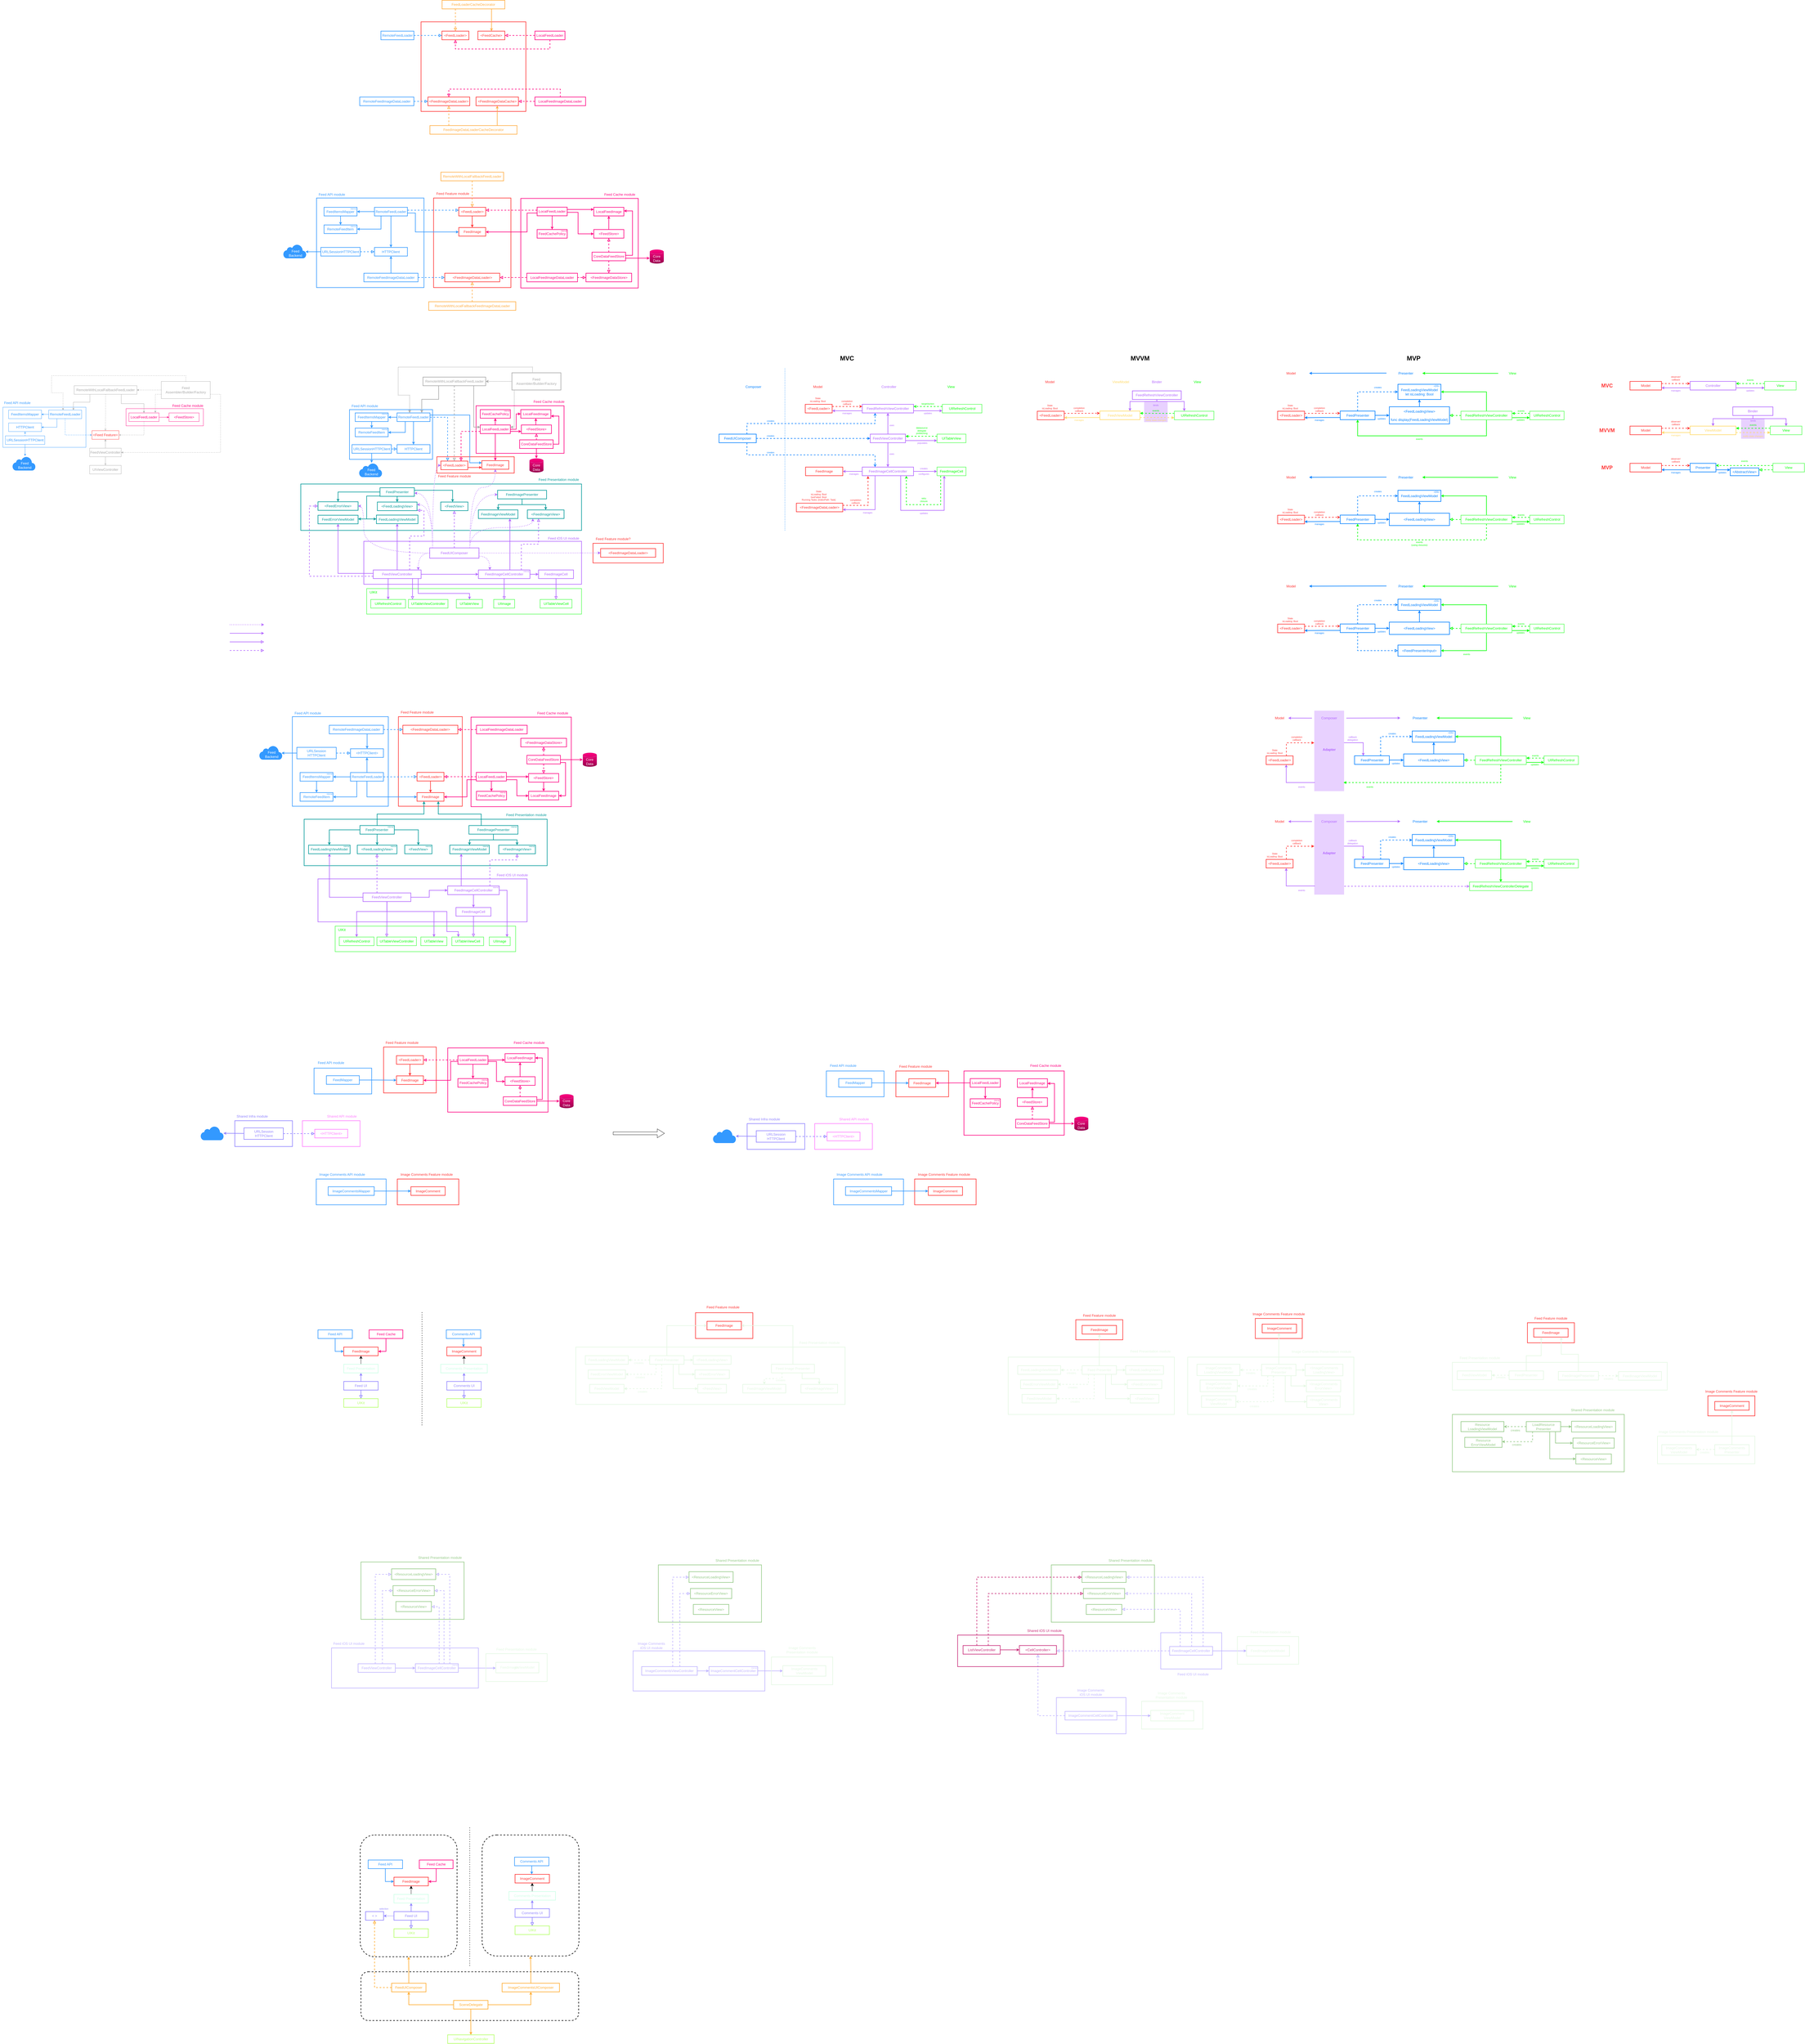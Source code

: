 <mxfile version="24.6.4" type="device">
  <diagram name="Page-1" id="mHryi9FxQg6rtNW1_ikM">
    <mxGraphModel dx="514" dy="2203" grid="1" gridSize="10" guides="1" tooltips="1" connect="1" arrows="1" fold="1" page="0" pageScale="1" pageWidth="850" pageHeight="1100" math="0" shadow="0">
      <root>
        <mxCell id="0" />
        <mxCell id="1" parent="0" />
        <mxCell id="oj5ceXdkkKxB9LjFSEdD-23" value="" style="rounded=1;whiteSpace=wrap;html=1;fillColor=none;dashed=1;strokeWidth=2;" vertex="1" parent="1">
          <mxGeometry x="2563" y="5212.5" width="338" height="422.5" as="geometry" />
        </mxCell>
        <mxCell id="mZ2xvJZycBW90hvtBED9-139" value="" style="rounded=0;whiteSpace=wrap;html=1;fillColor=#f5f5f5;strokeColor=#E3F7E2;fontColor=#E3F7E2;fillOpacity=0;strokeWidth=2;" parent="1" vertex="1">
          <mxGeometry x="6666" y="3820.5" width="340" height="96.75" as="geometry" />
        </mxCell>
        <mxCell id="mZ2xvJZycBW90hvtBED9-29" value="" style="rounded=0;whiteSpace=wrap;html=1;fillColor=#f5f5f5;strokeColor=#FF3333;fontColor=#FF3333;fillOpacity=0;strokeWidth=2;" parent="1" vertex="1">
          <mxGeometry x="3308" y="3390" width="200" height="90" as="geometry" />
        </mxCell>
        <mxCell id="xbAgnut1wefE4uIp1P3t-64" value="" style="rounded=0;whiteSpace=wrap;html=1;fillColor=none;strokeColor=#3399FF;fontColor=default;fillOpacity=0;strokeWidth=2;align=center;verticalAlign=middle;fontFamily=Helvetica;fontSize=12;" parent="1" vertex="1">
          <mxGeometry x="1976.26" y="2536.5" width="201.24" height="90" as="geometry" />
        </mxCell>
        <mxCell id="xbAgnut1wefE4uIp1P3t-5" value="" style="rounded=0;whiteSpace=wrap;html=1;fillColor=#f5f5f5;strokeColor=#FF7DFF;fontColor=#FF7DFF;fillOpacity=0;strokeWidth=2;" parent="1" vertex="1">
          <mxGeometry x="1935.63" y="2720" width="201.24" height="90" as="geometry" />
        </mxCell>
        <mxCell id="xbAgnut1wefE4uIp1P3t-4" value="" style="rounded=0;whiteSpace=wrap;html=1;fillColor=#f5f5f5;strokeColor=#8F82FF;fontColor=#8F82FF;fillOpacity=0;strokeWidth=2;" parent="1" vertex="1">
          <mxGeometry x="1699.68" y="2720" width="201.24" height="90" as="geometry" />
        </mxCell>
        <mxCell id="f2SImDiC6FsBZ6dNMXZ5-2" value="" style="rounded=0;whiteSpace=wrap;html=1;fillColor=none;strokeColor=#009999;fontColor=#A8A8A8;fillOpacity=0;strokeWidth=2;" parent="1" vertex="1">
          <mxGeometry x="1941.66" y="1667.89" width="848.34" height="162" as="geometry" />
        </mxCell>
        <mxCell id="f2SImDiC6FsBZ6dNMXZ5-115" value="" style="rounded=0;whiteSpace=wrap;html=1;fontFamily=Helvetica;fontSize=11;fontColor=default;fillColor=none;strokeColor=#FF3333;strokeWidth=2;" parent="1" vertex="1">
          <mxGeometry x="2270.76" y="1310" width="223" height="312.5" as="geometry" />
        </mxCell>
        <mxCell id="QECf-40cM7IThQJu6A7X-17" value="" style="rounded=0;whiteSpace=wrap;html=1;fontFamily=Helvetica;fontSize=11;fontColor=#FF0080;fillColor=none;strokeColor=#FF0080;movable=1;resizable=1;rotatable=1;deletable=1;editable=1;locked=0;connectable=1;strokeWidth=2;" parent="1" vertex="1">
          <mxGeometry x="2698" y="-498.5" width="410" height="312.5" as="geometry" />
        </mxCell>
        <mxCell id="QECf-40cM7IThQJu6A7X-1" value="" style="rounded=0;whiteSpace=wrap;html=1;strokeColor=#3399FF;fillColor=none;strokeWidth=2;" parent="1" vertex="1">
          <mxGeometry x="1985" y="-500" width="375" height="312.5" as="geometry" />
        </mxCell>
        <mxCell id="QECf-40cM7IThQJu6A7X-54" value="" style="rounded=0;whiteSpace=wrap;html=1;fontFamily=Helvetica;fontSize=11;fontColor=default;fillColor=none;strokeColor=#FF3333;strokeWidth=2;" parent="1" vertex="1">
          <mxGeometry x="2393.5" y="-500" width="270" height="312.5" as="geometry" />
        </mxCell>
        <mxCell id="OO4XubUByGKpNcj5XbLT-215" value="" style="rounded=0;whiteSpace=wrap;html=1;fontFamily=Helvetica;fontSize=11;fontColor=default;fillColor=none;strokeColor=#FF3333;strokeWidth=2;" parent="1" vertex="1">
          <mxGeometry x="2950" y="705" width="245.33" height="68.5" as="geometry" />
        </mxCell>
        <mxCell id="OO4XubUByGKpNcj5XbLT-140" style="edgeStyle=orthogonalEdgeStyle;rounded=0;orthogonalLoop=1;jettySize=auto;html=1;exitX=0.02;exitY=0.893;exitDx=0;exitDy=0;entryX=0.75;entryY=1;entryDx=0;entryDy=0;exitPerimeter=0;strokeColor=#B266FF;endSize=4;strokeWidth=2;" parent="1" source="OO4XubUByGKpNcj5XbLT-137" target="OO4XubUByGKpNcj5XbLT-113" edge="1">
          <mxGeometry relative="1" as="geometry">
            <Array as="points">
              <mxPoint x="5370" y="1540" />
              <mxPoint x="5370" y="1477" />
            </Array>
          </mxGeometry>
        </mxCell>
        <mxCell id="OO4XubUByGKpNcj5XbLT-144" style="edgeStyle=orthogonalEdgeStyle;rounded=0;orthogonalLoop=1;jettySize=auto;html=1;exitX=0.998;exitY=0.398;exitDx=0;exitDy=0;entryX=0.25;entryY=0;entryDx=0;entryDy=0;exitPerimeter=0;strokeColor=#B266FF;endSize=4;strokeWidth=2;" parent="1" source="OO4XubUByGKpNcj5XbLT-137" target="OO4XubUByGKpNcj5XbLT-106" edge="1">
          <mxGeometry relative="1" as="geometry" />
        </mxCell>
        <mxCell id="OO4XubUByGKpNcj5XbLT-137" value="" style="rounded=0;whiteSpace=wrap;html=1;fillColor=#B266FF;strokeColor=none;opacity=30;" parent="1" vertex="1">
          <mxGeometry x="5468" y="1289" width="104" height="281" as="geometry" />
        </mxCell>
        <mxCell id="u1CNOt_KkvuoJOrz82CR-320" value="&amp;lt;AbstractView&amp;gt;" style="rounded=0;whiteSpace=wrap;html=1;fillColor=#f5f5f5;strokeColor=#007FFF;fontColor=#007FFF;fillOpacity=0;strokeWidth=2;flipH=1;" parent="1" vertex="1">
          <mxGeometry x="6920" y="442" width="100" height="27" as="geometry" />
        </mxCell>
        <mxCell id="u1CNOt_KkvuoJOrz82CR-305" value="" style="rounded=0;whiteSpace=wrap;html=1;strokeColor=none;fillColor=#B266FF;opacity=30;" parent="1" vertex="1">
          <mxGeometry x="6958" y="270" width="82" height="70" as="geometry" />
        </mxCell>
        <mxCell id="u1CNOt_KkvuoJOrz82CR-271" value="" style="rounded=0;whiteSpace=wrap;html=1;fillColor=none;strokeColor=#009999;fontColor=#A8A8A8;fillOpacity=0;strokeWidth=2;" parent="1" vertex="1">
          <mxGeometry x="1930" y="498" width="980" height="162" as="geometry" />
        </mxCell>
        <mxCell id="u1CNOt_KkvuoJOrz82CR-240" value="" style="rounded=0;whiteSpace=wrap;html=1;strokeColor=none;fillColor=#B266FF;opacity=30;" parent="1" vertex="1">
          <mxGeometry x="4874" y="210" width="82" height="72" as="geometry" />
        </mxCell>
        <mxCell id="u1CNOt_KkvuoJOrz82CR-10" value="" style="rounded=0;whiteSpace=wrap;html=1;fillColor=none;strokeColor=#66FF66;fontColor=#B266FF;fillOpacity=0;strokeWidth=2;" parent="1" vertex="1">
          <mxGeometry x="2160" y="863" width="750" height="89" as="geometry" />
        </mxCell>
        <mxCell id="u1CNOt_KkvuoJOrz82CR-2" value="" style="rounded=0;whiteSpace=wrap;html=1;fillColor=none;strokeColor=#B266FF;fontColor=#A8A8A8;fillOpacity=0;strokeWidth=2;" parent="1" vertex="1">
          <mxGeometry x="2150" y="698" width="760" height="150" as="geometry" />
        </mxCell>
        <mxCell id="8W7GUWQGtb0MU_4nZzis-23" value="" style="rounded=0;whiteSpace=wrap;html=1;fontFamily=Helvetica;fontSize=11;fontColor=#FF0080;fillColor=none;strokeColor=#FF0080;movable=1;resizable=1;rotatable=1;deletable=1;editable=1;locked=0;connectable=1;strokeWidth=2;" parent="1" vertex="1">
          <mxGeometry x="2542" y="225" width="307" height="166" as="geometry" />
        </mxCell>
        <mxCell id="8W7GUWQGtb0MU_4nZzis-69" value="" style="rounded=0;whiteSpace=wrap;html=1;fontFamily=Helvetica;fontSize=11;fontColor=default;fillColor=none;strokeColor=#FF3333;strokeWidth=2;" parent="1" vertex="1">
          <mxGeometry x="2405" y="403" width="270" height="57" as="geometry" />
        </mxCell>
        <mxCell id="8W7GUWQGtb0MU_4nZzis-20" value="" style="rounded=0;whiteSpace=wrap;html=1;fontFamily=Helvetica;fontSize=11;fontColor=default;fillColor=none;strokeColor=#FF0080;" parent="1" vertex="1">
          <mxGeometry x="1320" y="235" width="270" height="60" as="geometry" />
        </mxCell>
        <mxCell id="8W7GUWQGtb0MU_4nZzis-2" value="" style="rounded=0;whiteSpace=wrap;html=1;strokeColor=#3399FF;fillColor=none;" parent="1" vertex="1">
          <mxGeometry x="890" y="230" width="290" height="140" as="geometry" />
        </mxCell>
        <mxCell id="GL-utDqGiQ9SbgEWFXb8-1" style="edgeStyle=orthogonalEdgeStyle;rounded=0;orthogonalLoop=1;jettySize=auto;html=1;endArrow=block;endFill=0;fillColor=#f5f5f5;strokeColor=#A8A8A8;fillOpacity=0;fontColor=#A8A8A8;endSize=4;" parent="1" source="GL-utDqGiQ9SbgEWFXb8-3" target="GL-utDqGiQ9SbgEWFXb8-4" edge="1">
          <mxGeometry relative="1" as="geometry" />
        </mxCell>
        <mxCell id="GL-utDqGiQ9SbgEWFXb8-2" style="edgeStyle=orthogonalEdgeStyle;rounded=0;orthogonalLoop=1;jettySize=auto;html=1;exitX=0.5;exitY=0;exitDx=0;exitDy=0;entryX=0.5;entryY=1;entryDx=0;entryDy=0;endArrow=classic;endFill=1;fillColor=#f5f5f5;strokeColor=#A8A8A8;fillOpacity=100;fontColor=#A8A8A8;endSize=4;" parent="1" source="GL-utDqGiQ9SbgEWFXb8-3" target="GL-utDqGiQ9SbgEWFXb8-5" edge="1">
          <mxGeometry relative="1" as="geometry" />
        </mxCell>
        <mxCell id="GL-utDqGiQ9SbgEWFXb8-3" value="FeedViewController" style="rounded=0;whiteSpace=wrap;html=1;fillColor=#f5f5f5;strokeColor=#A8A8A8;fontColor=#A8A8A8;fillOpacity=0;" parent="1" vertex="1">
          <mxGeometry x="1193" y="373" width="110" height="30" as="geometry" />
        </mxCell>
        <mxCell id="GL-utDqGiQ9SbgEWFXb8-4" value="UIViewController" style="rounded=0;whiteSpace=wrap;html=1;fillColor=#f5f5f5;strokeColor=#A8A8A8;fontColor=#A8A8A8;fillOpacity=0;" parent="1" vertex="1">
          <mxGeometry x="1193" y="433" width="110" height="30" as="geometry" />
        </mxCell>
        <mxCell id="GL-utDqGiQ9SbgEWFXb8-5" value="&amp;lt;Feed Feature&amp;gt;" style="rounded=0;whiteSpace=wrap;html=1;fillColor=#f5f5f5;strokeColor=#FF3333;fontColor=#FF3333;fillOpacity=0;" parent="1" vertex="1">
          <mxGeometry x="1201" y="312" width="94" height="30" as="geometry" />
        </mxCell>
        <mxCell id="GL-utDqGiQ9SbgEWFXb8-6" style="edgeStyle=orthogonalEdgeStyle;shape=connector;rounded=0;orthogonalLoop=1;jettySize=auto;html=1;entryX=0;entryY=0.5;entryDx=0;entryDy=0;dashed=1;labelBackgroundColor=default;fontFamily=Helvetica;fontSize=12;fontColor=#3399FF;endArrow=block;endFill=0;exitX=0.5;exitY=1;exitDx=0;exitDy=0;fillColor=#f5f5f5;strokeColor=#3399FF;fillOpacity=0;endSize=4;" parent="1" source="GL-utDqGiQ9SbgEWFXb8-7" target="GL-utDqGiQ9SbgEWFXb8-5" edge="1">
          <mxGeometry relative="1" as="geometry" />
        </mxCell>
        <mxCell id="8W7GUWQGtb0MU_4nZzis-6" style="edgeStyle=orthogonalEdgeStyle;rounded=0;orthogonalLoop=1;jettySize=auto;html=1;entryX=1;entryY=0.5;entryDx=0;entryDy=0;strokeColor=#3399FF;endSize=4;" parent="1" source="GL-utDqGiQ9SbgEWFXb8-7" target="8W7GUWQGtb0MU_4nZzis-3" edge="1">
          <mxGeometry relative="1" as="geometry" />
        </mxCell>
        <mxCell id="8W7GUWQGtb0MU_4nZzis-7" style="edgeStyle=orthogonalEdgeStyle;rounded=0;orthogonalLoop=1;jettySize=auto;html=1;exitX=0.25;exitY=1;exitDx=0;exitDy=0;entryX=1;entryY=0.5;entryDx=0;entryDy=0;strokeColor=#3399FF;endSize=4;" parent="1" source="GL-utDqGiQ9SbgEWFXb8-7" target="8W7GUWQGtb0MU_4nZzis-4" edge="1">
          <mxGeometry relative="1" as="geometry" />
        </mxCell>
        <mxCell id="GL-utDqGiQ9SbgEWFXb8-7" value="RemoteFeedLoader" style="rounded=0;whiteSpace=wrap;html=1;fillColor=#f5f5f5;strokeColor=#3399FF;fontColor=#3399FF;fillOpacity=0;" parent="1" vertex="1">
          <mxGeometry x="1050" y="240" width="115" height="30" as="geometry" />
        </mxCell>
        <mxCell id="8W7GUWQGtb0MU_4nZzis-18" style="edgeStyle=orthogonalEdgeStyle;shape=connector;rounded=0;orthogonalLoop=1;jettySize=auto;html=1;exitX=1;exitY=0.5;exitDx=0;exitDy=0;entryX=0;entryY=0.5;entryDx=0;entryDy=0;labelBackgroundColor=default;strokeColor=#FF0080;align=center;verticalAlign=middle;fontFamily=Helvetica;fontSize=11;fontColor=#A8A8A8;endArrow=classic;endSize=4;endFill=1;fillColor=#f5f5f5;" parent="1" source="GL-utDqGiQ9SbgEWFXb8-9" target="8W7GUWQGtb0MU_4nZzis-17" edge="1">
          <mxGeometry relative="1" as="geometry" />
        </mxCell>
        <mxCell id="8W7GUWQGtb0MU_4nZzis-19" style="edgeStyle=orthogonalEdgeStyle;shape=connector;rounded=0;orthogonalLoop=1;jettySize=auto;html=1;exitX=0.5;exitY=1;exitDx=0;exitDy=0;entryX=1;entryY=0.5;entryDx=0;entryDy=0;labelBackgroundColor=default;strokeColor=#A8A8A8;align=center;verticalAlign=middle;fontFamily=Helvetica;fontSize=11;fontColor=#A8A8A8;endArrow=block;endSize=4;dashed=1;endFill=0;fillColor=#f5f5f5;" parent="1" source="GL-utDqGiQ9SbgEWFXb8-9" target="GL-utDqGiQ9SbgEWFXb8-5" edge="1">
          <mxGeometry relative="1" as="geometry" />
        </mxCell>
        <mxCell id="GL-utDqGiQ9SbgEWFXb8-9" value="LocalFeedLoader" style="rounded=0;whiteSpace=wrap;html=1;fillColor=#f5f5f5;strokeColor=#FF0080;fontColor=#FF0080;fillOpacity=0;" parent="1" vertex="1">
          <mxGeometry x="1330" y="250" width="105" height="30" as="geometry" />
        </mxCell>
        <mxCell id="GL-utDqGiQ9SbgEWFXb8-10" style="edgeStyle=orthogonalEdgeStyle;shape=connector;rounded=0;orthogonalLoop=1;jettySize=auto;html=1;entryX=0.75;entryY=0;entryDx=0;entryDy=0;labelBackgroundColor=default;fontFamily=Helvetica;fontSize=11;fontColor=#A8A8A8;endArrow=classic;endFill=1;exitX=0.25;exitY=1;exitDx=0;exitDy=0;fillColor=#f5f5f5;strokeColor=#A8A8A8;fillOpacity=100;endSize=4;" parent="1" source="GL-utDqGiQ9SbgEWFXb8-13" target="GL-utDqGiQ9SbgEWFXb8-7" edge="1">
          <mxGeometry relative="1" as="geometry" />
        </mxCell>
        <mxCell id="GL-utDqGiQ9SbgEWFXb8-11" style="edgeStyle=orthogonalEdgeStyle;shape=connector;rounded=0;orthogonalLoop=1;jettySize=auto;html=1;exitX=0.75;exitY=1;exitDx=0;exitDy=0;entryX=0.5;entryY=0;entryDx=0;entryDy=0;labelBackgroundColor=default;fontFamily=Helvetica;fontSize=11;fontColor=#A8A8A8;endArrow=classic;endFill=1;fillColor=#f5f5f5;strokeColor=#A8A8A8;fillOpacity=100;endSize=4;" parent="1" source="GL-utDqGiQ9SbgEWFXb8-13" target="GL-utDqGiQ9SbgEWFXb8-9" edge="1">
          <mxGeometry relative="1" as="geometry" />
        </mxCell>
        <mxCell id="GL-utDqGiQ9SbgEWFXb8-12" style="edgeStyle=orthogonalEdgeStyle;shape=connector;rounded=0;orthogonalLoop=1;jettySize=auto;html=1;entryX=0.5;entryY=0;entryDx=0;entryDy=0;dashed=1;labelBackgroundColor=default;fontFamily=Helvetica;fontSize=11;fontColor=#A8A8A8;endArrow=block;endFill=0;fillColor=#f5f5f5;strokeColor=#A8A8A8;fillOpacity=0;endSize=4;" parent="1" source="GL-utDqGiQ9SbgEWFXb8-13" target="GL-utDqGiQ9SbgEWFXb8-5" edge="1">
          <mxGeometry relative="1" as="geometry" />
        </mxCell>
        <mxCell id="GL-utDqGiQ9SbgEWFXb8-13" value="RemoteWithLocalFallbackFeedLoader" style="rounded=0;whiteSpace=wrap;html=1;fillColor=#f5f5f5;strokeColor=#A8A8A8;fontColor=#A8A8A8;fillOpacity=0;" parent="1" vertex="1">
          <mxGeometry x="1139" y="155" width="219" height="30" as="geometry" />
        </mxCell>
        <mxCell id="GL-utDqGiQ9SbgEWFXb8-14" style="edgeStyle=orthogonalEdgeStyle;shape=connector;rounded=0;orthogonalLoop=1;jettySize=auto;html=1;exitX=0;exitY=0.5;exitDx=0;exitDy=0;entryX=1;entryY=0.5;entryDx=0;entryDy=0;labelBackgroundColor=default;fontFamily=Helvetica;fontSize=11;fontColor=#A8A8A8;endArrow=classic;endFill=1;dashed=1;fillColor=#f5f5f5;strokeColor=#A8A8A8;fillOpacity=100;endSize=4;" parent="1" source="GL-utDqGiQ9SbgEWFXb8-18" target="GL-utDqGiQ9SbgEWFXb8-13" edge="1">
          <mxGeometry relative="1" as="geometry" />
        </mxCell>
        <mxCell id="GL-utDqGiQ9SbgEWFXb8-16" style="edgeStyle=orthogonalEdgeStyle;shape=connector;rounded=0;orthogonalLoop=1;jettySize=auto;html=1;exitX=1;exitY=0.75;exitDx=0;exitDy=0;dashed=1;labelBackgroundColor=default;fontFamily=Helvetica;fontSize=11;fontColor=#A8A8A8;endArrow=classic;endFill=1;entryX=1;entryY=0.5;entryDx=0;entryDy=0;fillColor=#f5f5f5;strokeColor=#A8A8A8;fillOpacity=100;endSize=4;" parent="1" source="GL-utDqGiQ9SbgEWFXb8-18" target="GL-utDqGiQ9SbgEWFXb8-3" edge="1">
          <mxGeometry relative="1" as="geometry">
            <mxPoint x="1484.077" y="403.692" as="targetPoint" />
            <Array as="points">
              <mxPoint x="1650" y="185" />
              <mxPoint x="1650" y="388" />
            </Array>
          </mxGeometry>
        </mxCell>
        <mxCell id="GL-utDqGiQ9SbgEWFXb8-17" style="edgeStyle=orthogonalEdgeStyle;shape=connector;rounded=0;orthogonalLoop=1;jettySize=auto;html=1;exitX=0.5;exitY=0;exitDx=0;exitDy=0;dashed=1;labelBackgroundColor=default;fontFamily=Helvetica;fontSize=11;fontColor=#A8A8A8;endArrow=classic;endFill=1;fillColor=#f5f5f5;strokeColor=#A8A8A8;fillOpacity=100;endSize=4;" parent="1" source="GL-utDqGiQ9SbgEWFXb8-18" target="GL-utDqGiQ9SbgEWFXb8-7" edge="1">
          <mxGeometry relative="1" as="geometry">
            <Array as="points">
              <mxPoint x="1529" y="120" />
              <mxPoint x="1060" y="120" />
              <mxPoint x="1060" y="180" />
              <mxPoint x="1100" y="180" />
            </Array>
          </mxGeometry>
        </mxCell>
        <mxCell id="GL-utDqGiQ9SbgEWFXb8-18" value="Feed&lt;br&gt;Assembler/Builder/Factory" style="rounded=0;whiteSpace=wrap;html=1;fillColor=#f5f5f5;strokeColor=#A8A8A8;fontColor=#A8A8A8;fillOpacity=0;" parent="1" vertex="1">
          <mxGeometry x="1443" y="140" width="171" height="60" as="geometry" />
        </mxCell>
        <mxCell id="8W7GUWQGtb0MU_4nZzis-3" value="FeedItemsMapper" style="rounded=0;whiteSpace=wrap;html=1;fillColor=#f5f5f5;strokeColor=#3399FF;fontColor=#3399FF;fillOpacity=0;" parent="1" vertex="1">
          <mxGeometry x="910" y="240" width="115" height="30" as="geometry" />
        </mxCell>
        <mxCell id="8W7GUWQGtb0MU_4nZzis-4" value="HTTPClient" style="rounded=0;whiteSpace=wrap;html=1;fillColor=#f5f5f5;strokeColor=#3399FF;fontColor=#3399FF;fillOpacity=0;" parent="1" vertex="1">
          <mxGeometry x="910" y="285" width="115" height="30" as="geometry" />
        </mxCell>
        <mxCell id="8W7GUWQGtb0MU_4nZzis-12" style="edgeStyle=orthogonalEdgeStyle;shape=connector;rounded=0;orthogonalLoop=1;jettySize=auto;html=1;exitX=0.5;exitY=0;exitDx=0;exitDy=0;entryX=0.5;entryY=1;entryDx=0;entryDy=0;labelBackgroundColor=default;strokeColor=#3399FF;align=center;verticalAlign=middle;fontFamily=Helvetica;fontSize=12;fontColor=#3399FF;endArrow=block;endSize=4;dashed=1;endFill=0;fillColor=#f5f5f5;" parent="1" source="8W7GUWQGtb0MU_4nZzis-9" target="8W7GUWQGtb0MU_4nZzis-4" edge="1">
          <mxGeometry relative="1" as="geometry" />
        </mxCell>
        <mxCell id="8W7GUWQGtb0MU_4nZzis-14" style="edgeStyle=orthogonalEdgeStyle;shape=connector;rounded=0;orthogonalLoop=1;jettySize=auto;html=1;labelBackgroundColor=default;strokeColor=#3399FF;align=center;verticalAlign=middle;fontFamily=Helvetica;fontSize=12;fontColor=#3399FF;endArrow=classic;endSize=4;endFill=1;fillColor=#f5f5f5;" parent="1" source="8W7GUWQGtb0MU_4nZzis-9" edge="1">
          <mxGeometry relative="1" as="geometry">
            <mxPoint x="967.5" y="400" as="targetPoint" />
          </mxGeometry>
        </mxCell>
        <mxCell id="8W7GUWQGtb0MU_4nZzis-9" value="URLSessionHTTPClient" style="rounded=0;whiteSpace=wrap;html=1;fillColor=#f5f5f5;strokeColor=#3399FF;fontColor=#3399FF;fillOpacity=0;" parent="1" vertex="1">
          <mxGeometry x="898.75" y="330" width="137.5" height="30" as="geometry" />
        </mxCell>
        <mxCell id="8W7GUWQGtb0MU_4nZzis-13" value="" style="html=1;verticalLabelPosition=bottom;align=center;labelBackgroundColor=#ffffff;verticalAlign=top;strokeWidth=2;strokeColor=#3399FF;shadow=0;dashed=0;shape=mxgraph.ios7.icons.cloud;fontFamily=Helvetica;fontSize=11;fontColor=default;fillColor=#3399FF;" parent="1" vertex="1">
          <mxGeometry x="924.67" y="403" width="78.33" height="47" as="geometry" />
        </mxCell>
        <mxCell id="8W7GUWQGtb0MU_4nZzis-15" value="Feed API module" style="text;html=1;align=center;verticalAlign=middle;resizable=0;points=[];autosize=1;strokeColor=none;fillColor=none;fontSize=12;fontFamily=Helvetica;fontColor=#3399FF;" parent="1" vertex="1">
          <mxGeometry x="880" y="200" width="120" height="30" as="geometry" />
        </mxCell>
        <mxCell id="8W7GUWQGtb0MU_4nZzis-16" style="edgeStyle=orthogonalEdgeStyle;shape=connector;rounded=0;orthogonalLoop=1;jettySize=auto;html=1;exitX=0;exitY=0.75;exitDx=0;exitDy=0;entryX=0.878;entryY=-0.024;entryDx=0;entryDy=0;entryPerimeter=0;labelBackgroundColor=default;strokeColor=#A8A8A8;align=center;verticalAlign=middle;fontFamily=Helvetica;fontSize=11;fontColor=#A8A8A8;endArrow=classic;endSize=4;endFill=1;dashed=1;fillColor=#f5f5f5;" parent="1" source="GL-utDqGiQ9SbgEWFXb8-18" target="GL-utDqGiQ9SbgEWFXb8-9" edge="1">
          <mxGeometry relative="1" as="geometry" />
        </mxCell>
        <mxCell id="8W7GUWQGtb0MU_4nZzis-17" value="&amp;lt;FeedStore&amp;gt;" style="rounded=0;whiteSpace=wrap;html=1;fillColor=#f5f5f5;strokeColor=#FF0080;fontColor=#FF0080;fillOpacity=0;" parent="1" vertex="1">
          <mxGeometry x="1470" y="250" width="105" height="30" as="geometry" />
        </mxCell>
        <mxCell id="8W7GUWQGtb0MU_4nZzis-21" value="Feed Cache module" style="text;html=1;align=center;verticalAlign=middle;resizable=0;points=[];autosize=1;strokeColor=none;fillColor=none;fontSize=12;fontFamily=Helvetica;fontColor=#FF0080;" parent="1" vertex="1">
          <mxGeometry x="1470" y="210" width="130" height="30" as="geometry" />
        </mxCell>
        <mxCell id="8W7GUWQGtb0MU_4nZzis-22" value="Feed&lt;br&gt;Backend" style="text;html=1;align=center;verticalAlign=middle;resizable=0;points=[];autosize=1;strokeColor=none;fillColor=none;fontSize=12;fontFamily=Helvetica;fontColor=#FFFFFF;" parent="1" vertex="1">
          <mxGeometry x="931" y="413" width="70" height="40" as="geometry" />
        </mxCell>
        <mxCell id="8W7GUWQGtb0MU_4nZzis-24" value="" style="rounded=0;whiteSpace=wrap;html=1;strokeColor=#3399FF;fillColor=none;strokeWidth=2;" parent="1" vertex="1">
          <mxGeometry x="2100" y="238.5" width="290" height="173.5" as="geometry" />
        </mxCell>
        <mxCell id="OCKUjFh9d1E6e_AiFHym-11" style="edgeStyle=orthogonalEdgeStyle;shape=connector;rounded=0;orthogonalLoop=1;jettySize=auto;html=1;labelBackgroundColor=default;strokeColor=#B266FF;align=center;verticalAlign=middle;fontFamily=Helvetica;fontSize=11;fontColor=default;endArrow=classic;startSize=8;endSize=4;strokeWidth=2;" parent="1" source="8W7GUWQGtb0MU_4nZzis-27" target="u1CNOt_KkvuoJOrz82CR-91" edge="1">
          <mxGeometry relative="1" as="geometry" />
        </mxCell>
        <mxCell id="OCKUjFh9d1E6e_AiFHym-12" style="edgeStyle=orthogonalEdgeStyle;shape=connector;rounded=0;orthogonalLoop=1;jettySize=auto;html=1;labelBackgroundColor=default;strokeColor=#B266FF;align=center;verticalAlign=middle;fontFamily=Helvetica;fontSize=11;fontColor=default;endArrow=classic;startSize=8;endSize=4;strokeWidth=2;" parent="1" source="8W7GUWQGtb0MU_4nZzis-27" target="OCKUjFh9d1E6e_AiFHym-3" edge="1">
          <mxGeometry relative="1" as="geometry">
            <Array as="points">
              <mxPoint x="2060" y="810" />
            </Array>
          </mxGeometry>
        </mxCell>
        <mxCell id="OCKUjFh9d1E6e_AiFHym-13" style="edgeStyle=orthogonalEdgeStyle;shape=connector;rounded=0;orthogonalLoop=1;jettySize=auto;html=1;labelBackgroundColor=default;strokeColor=#B266FF;align=center;verticalAlign=middle;fontFamily=Helvetica;fontSize=11;fontColor=#FF0080;endArrow=block;startSize=8;endSize=6;strokeWidth=2;endFill=0;dashed=1;fillColor=#f5f5f5;" parent="1" source="8W7GUWQGtb0MU_4nZzis-27" target="OCKUjFh9d1E6e_AiFHym-2" edge="1">
          <mxGeometry relative="1" as="geometry">
            <Array as="points">
              <mxPoint x="1960" y="820" />
              <mxPoint x="1960" y="575" />
            </Array>
          </mxGeometry>
        </mxCell>
        <mxCell id="OCKUjFh9d1E6e_AiFHym-16" style="edgeStyle=orthogonalEdgeStyle;shape=connector;rounded=0;orthogonalLoop=1;jettySize=auto;html=1;labelBackgroundColor=default;strokeColor=#B266FF;align=center;verticalAlign=middle;fontFamily=Helvetica;fontSize=11;fontColor=default;endArrow=classic;startSize=8;endSize=4;strokeWidth=2;" parent="1" source="8W7GUWQGtb0MU_4nZzis-27" target="u1CNOt_KkvuoJOrz82CR-151" edge="1">
          <mxGeometry relative="1" as="geometry" />
        </mxCell>
        <mxCell id="OCKUjFh9d1E6e_AiFHym-17" style="edgeStyle=orthogonalEdgeStyle;shape=connector;rounded=0;orthogonalLoop=1;jettySize=auto;html=1;labelBackgroundColor=default;strokeColor=#B266FF;align=center;verticalAlign=middle;fontFamily=Helvetica;fontSize=11;fontColor=default;endArrow=classic;startSize=8;endSize=4;strokeWidth=2;" parent="1" source="8W7GUWQGtb0MU_4nZzis-27" target="u1CNOt_KkvuoJOrz82CR-17" edge="1">
          <mxGeometry relative="1" as="geometry">
            <Array as="points">
              <mxPoint x="2235" y="840" />
              <mxPoint x="2235" y="840" />
            </Array>
          </mxGeometry>
        </mxCell>
        <mxCell id="OCKUjFh9d1E6e_AiFHym-18" style="edgeStyle=orthogonalEdgeStyle;shape=connector;rounded=0;orthogonalLoop=1;jettySize=auto;html=1;labelBackgroundColor=default;strokeColor=#B266FF;align=center;verticalAlign=middle;fontFamily=Helvetica;fontSize=11;fontColor=default;endArrow=block;startSize=8;endSize=6;strokeWidth=2;endFill=0;" parent="1" source="8W7GUWQGtb0MU_4nZzis-27" target="8W7GUWQGtb0MU_4nZzis-28" edge="1">
          <mxGeometry relative="1" as="geometry">
            <Array as="points">
              <mxPoint x="2320" y="870" />
              <mxPoint x="2320" y="870" />
            </Array>
          </mxGeometry>
        </mxCell>
        <mxCell id="OCKUjFh9d1E6e_AiFHym-19" style="edgeStyle=orthogonalEdgeStyle;shape=connector;rounded=0;orthogonalLoop=1;jettySize=auto;html=1;labelBackgroundColor=default;strokeColor=#B266FF;align=center;verticalAlign=middle;fontFamily=Helvetica;fontSize=11;fontColor=default;endArrow=classic;startSize=8;endSize=4;strokeWidth=2;" parent="1" source="8W7GUWQGtb0MU_4nZzis-27" target="u1CNOt_KkvuoJOrz82CR-12" edge="1">
          <mxGeometry relative="1" as="geometry">
            <Array as="points">
              <mxPoint x="2340" y="880" />
              <mxPoint x="2519" y="880" />
            </Array>
          </mxGeometry>
        </mxCell>
        <mxCell id="OCKUjFh9d1E6e_AiFHym-28" style="edgeStyle=orthogonalEdgeStyle;shape=connector;rounded=0;orthogonalLoop=1;jettySize=auto;html=1;labelBackgroundColor=default;strokeColor=#B266FF;align=center;verticalAlign=middle;fontFamily=Helvetica;fontSize=11;fontColor=#FF0080;endArrow=block;startSize=8;endSize=6;strokeWidth=2;endFill=0;dashed=1;fillColor=#f5f5f5;" parent="1" source="8W7GUWQGtb0MU_4nZzis-27" target="OO4XubUByGKpNcj5XbLT-195" edge="1">
          <mxGeometry relative="1" as="geometry">
            <Array as="points">
              <mxPoint x="2310" y="680" />
              <mxPoint x="2360" y="680" />
              <mxPoint x="2360" y="590" />
            </Array>
          </mxGeometry>
        </mxCell>
        <mxCell id="8W7GUWQGtb0MU_4nZzis-27" value="FeedViewController" style="rounded=0;whiteSpace=wrap;html=1;fillColor=none;strokeColor=#B266FF;fontColor=#B266FF;fillOpacity=0;strokeWidth=2;" parent="1" vertex="1">
          <mxGeometry x="2183.02" y="798" width="166.98" height="30" as="geometry" />
        </mxCell>
        <mxCell id="8W7GUWQGtb0MU_4nZzis-28" value="UITableViewController" style="rounded=0;whiteSpace=wrap;html=1;fillColor=none;strokeColor=#66FF66;fontColor=#00FF00;fillOpacity=0;strokeWidth=2;" parent="1" vertex="1">
          <mxGeometry x="2305.76" y="901" width="138" height="30" as="geometry" />
        </mxCell>
        <mxCell id="8W7GUWQGtb0MU_4nZzis-29" value="&amp;lt;FeedLoader&amp;gt;" style="rounded=0;whiteSpace=wrap;html=1;fillColor=#f5f5f5;strokeColor=#FF3333;fontColor=#FF3333;fillOpacity=0;strokeWidth=2;" parent="1" vertex="1">
          <mxGeometry x="2419" y="418.0" width="94" height="30" as="geometry" />
        </mxCell>
        <mxCell id="8W7GUWQGtb0MU_4nZzis-31" style="edgeStyle=orthogonalEdgeStyle;rounded=0;orthogonalLoop=1;jettySize=auto;html=1;entryX=1;entryY=0.5;entryDx=0;entryDy=0;strokeColor=#3399FF;endSize=4;strokeWidth=2;" parent="1" source="8W7GUWQGtb0MU_4nZzis-33" target="8W7GUWQGtb0MU_4nZzis-45" edge="1">
          <mxGeometry relative="1" as="geometry" />
        </mxCell>
        <mxCell id="ez4XXcgjV52YIP9xIQCq-20" style="edgeStyle=orthogonalEdgeStyle;rounded=0;orthogonalLoop=1;jettySize=auto;html=1;exitX=1;exitY=0.5;exitDx=0;exitDy=0;entryX=0.25;entryY=0;entryDx=0;entryDy=0;endArrow=block;strokeColor=#3399FF;fontColor=#A8A8A8;endSize=6;dashed=1;endFill=0;fillColor=#f5f5f5;strokeWidth=2;" parent="1" source="8W7GUWQGtb0MU_4nZzis-33" target="8W7GUWQGtb0MU_4nZzis-29" edge="1">
          <mxGeometry relative="1" as="geometry" />
        </mxCell>
        <mxCell id="ez4XXcgjV52YIP9xIQCq-29" style="edgeStyle=orthogonalEdgeStyle;rounded=0;orthogonalLoop=1;jettySize=auto;html=1;exitX=0.25;exitY=1;exitDx=0;exitDy=0;entryX=1;entryY=0.5;entryDx=0;entryDy=0;strokeColor=#3399FF;endSize=4;strokeWidth=2;" parent="1" source="8W7GUWQGtb0MU_4nZzis-33" target="ez4XXcgjV52YIP9xIQCq-25" edge="1">
          <mxGeometry relative="1" as="geometry" />
        </mxCell>
        <mxCell id="ez4XXcgjV52YIP9xIQCq-30" style="edgeStyle=orthogonalEdgeStyle;rounded=0;orthogonalLoop=1;jettySize=auto;html=1;exitX=0.5;exitY=1;exitDx=0;exitDy=0;entryX=0.5;entryY=0;entryDx=0;entryDy=0;strokeColor=#3399FF;endSize=4;strokeWidth=2;" parent="1" source="8W7GUWQGtb0MU_4nZzis-33" target="8W7GUWQGtb0MU_4nZzis-46" edge="1">
          <mxGeometry relative="1" as="geometry" />
        </mxCell>
        <mxCell id="OO4XubUByGKpNcj5XbLT-211" style="edgeStyle=orthogonalEdgeStyle;rounded=0;orthogonalLoop=1;jettySize=auto;html=1;exitX=1;exitY=0.25;exitDx=0;exitDy=0;entryX=0;entryY=0.25;entryDx=0;entryDy=0;strokeColor=#3399FF;endSize=4;strokeWidth=2;" parent="1" source="8W7GUWQGtb0MU_4nZzis-33" target="8W7GUWQGtb0MU_4nZzis-58" edge="1">
          <mxGeometry relative="1" as="geometry">
            <Array as="points">
              <mxPoint x="2520" y="258" />
              <mxPoint x="2520" y="424" />
            </Array>
          </mxGeometry>
        </mxCell>
        <mxCell id="8W7GUWQGtb0MU_4nZzis-33" value="RemoteFeedLoader" style="rounded=0;whiteSpace=wrap;html=1;fillColor=#f5f5f5;strokeColor=#3399FF;fontColor=#3399FF;fillOpacity=0;strokeWidth=2;" parent="1" vertex="1">
          <mxGeometry x="2266" y="250.0" width="115" height="30" as="geometry" />
        </mxCell>
        <mxCell id="ez4XXcgjV52YIP9xIQCq-3" style="edgeStyle=orthogonalEdgeStyle;rounded=0;orthogonalLoop=1;jettySize=auto;html=1;exitX=0.5;exitY=1;exitDx=0;exitDy=0;entryX=0.5;entryY=0;entryDx=0;entryDy=0;fontSize=12;strokeColor=#FF0080;fontColor=#FF0080;endSize=4;endFill=1;fillColor=#f5f5f5;strokeWidth=2;" parent="1" source="8W7GUWQGtb0MU_4nZzis-36" target="8W7GUWQGtb0MU_4nZzis-58" edge="1">
          <mxGeometry relative="1" as="geometry" />
        </mxCell>
        <mxCell id="ez4XXcgjV52YIP9xIQCq-34" style="edgeStyle=orthogonalEdgeStyle;rounded=0;orthogonalLoop=1;jettySize=auto;html=1;exitX=0;exitY=0.75;exitDx=0;exitDy=0;entryX=0.75;entryY=0;entryDx=0;entryDy=0;endArrow=block;strokeColor=#FF0080;fontColor=#FF0080;endSize=6;dashed=1;endFill=0;fillColor=#f5f5f5;strokeWidth=2;" parent="1" source="8W7GUWQGtb0MU_4nZzis-36" target="8W7GUWQGtb0MU_4nZzis-29" edge="1">
          <mxGeometry relative="1" as="geometry" />
        </mxCell>
        <mxCell id="ez4XXcgjV52YIP9xIQCq-38" style="edgeStyle=orthogonalEdgeStyle;rounded=0;orthogonalLoop=1;jettySize=auto;html=1;entryX=0;entryY=0.5;entryDx=0;entryDy=0;fontSize=12;strokeColor=#FF0080;fontColor=#FF0080;endSize=4;endFill=1;fillColor=#f5f5f5;strokeWidth=2;" parent="1" source="8W7GUWQGtb0MU_4nZzis-36" target="ez4XXcgjV52YIP9xIQCq-17" edge="1">
          <mxGeometry relative="1" as="geometry">
            <Array as="points">
              <mxPoint x="2682" y="307" />
              <mxPoint x="2682" y="253" />
            </Array>
          </mxGeometry>
        </mxCell>
        <mxCell id="ez4XXcgjV52YIP9xIQCq-40" style="edgeStyle=orthogonalEdgeStyle;rounded=0;orthogonalLoop=1;jettySize=auto;html=1;exitX=1;exitY=0.75;exitDx=0;exitDy=0;entryX=0;entryY=0.75;entryDx=0;entryDy=0;fontSize=12;strokeColor=#FF0080;fontColor=#FF0080;endSize=4;endFill=1;fillColor=#f5f5f5;strokeWidth=2;" parent="1" source="8W7GUWQGtb0MU_4nZzis-36" target="8W7GUWQGtb0MU_4nZzis-53" edge="1">
          <mxGeometry relative="1" as="geometry" />
        </mxCell>
        <mxCell id="ez4XXcgjV52YIP9xIQCq-42" style="edgeStyle=orthogonalEdgeStyle;rounded=0;orthogonalLoop=1;jettySize=auto;html=1;exitX=0.5;exitY=0;exitDx=0;exitDy=0;entryX=0.5;entryY=1;entryDx=0;entryDy=0;fontSize=12;strokeColor=#FF0080;fontColor=#FF0080;endSize=4;endFill=1;fillColor=#f5f5f5;strokeWidth=2;" parent="1" source="8W7GUWQGtb0MU_4nZzis-36" target="ez4XXcgjV52YIP9xIQCq-37" edge="1">
          <mxGeometry relative="1" as="geometry" />
        </mxCell>
        <mxCell id="8W7GUWQGtb0MU_4nZzis-36" value="LocalFeedLoader" style="rounded=0;whiteSpace=wrap;html=1;fillColor=#f5f5f5;strokeColor=#FF0080;fontColor=#FF0080;fillOpacity=0;movable=1;resizable=1;rotatable=1;deletable=1;editable=1;locked=0;connectable=1;strokeWidth=2;" parent="1" vertex="1">
          <mxGeometry x="2556.5" y="292.0" width="105" height="30" as="geometry" />
        </mxCell>
        <mxCell id="8W7GUWQGtb0MU_4nZzis-78" style="edgeStyle=orthogonalEdgeStyle;shape=connector;rounded=0;orthogonalLoop=1;jettySize=auto;html=1;entryX=0;entryY=0.25;entryDx=0;entryDy=0;labelBackgroundColor=default;strokeColor=#A8A8A8;align=center;verticalAlign=middle;fontFamily=Helvetica;fontSize=11;fontColor=#A8A8A8;endArrow=classic;endSize=4;endFill=1;fillColor=#f5f5f5;exitX=0.809;exitY=1.01;exitDx=0;exitDy=0;exitPerimeter=0;strokeWidth=2;" parent="1" source="8W7GUWQGtb0MU_4nZzis-40" target="8W7GUWQGtb0MU_4nZzis-36" edge="1">
          <mxGeometry relative="1" as="geometry">
            <mxPoint x="2533" y="156" as="sourcePoint" />
            <Array as="points">
              <mxPoint x="2534" y="300" />
            </Array>
          </mxGeometry>
        </mxCell>
        <mxCell id="ez4XXcgjV52YIP9xIQCq-4" style="edgeStyle=orthogonalEdgeStyle;rounded=0;orthogonalLoop=1;jettySize=auto;html=1;exitX=0.5;exitY=1;exitDx=0;exitDy=0;entryX=0.5;entryY=0;entryDx=0;entryDy=0;endArrow=block;strokeColor=#A8A8A8;fontColor=#A8A8A8;endSize=6;dashed=1;endFill=0;fillColor=#f5f5f5;strokeWidth=2;" parent="1" source="8W7GUWQGtb0MU_4nZzis-40" target="8W7GUWQGtb0MU_4nZzis-29" edge="1">
          <mxGeometry relative="1" as="geometry" />
        </mxCell>
        <mxCell id="ez4XXcgjV52YIP9xIQCq-31" style="edgeStyle=orthogonalEdgeStyle;rounded=0;orthogonalLoop=1;jettySize=auto;html=1;exitX=0.25;exitY=1;exitDx=0;exitDy=0;entryX=0.75;entryY=0;entryDx=0;entryDy=0;strokeColor=#A8A8A8;fontColor=#A8A8A8;endSize=4;endFill=1;fillColor=#f5f5f5;strokeWidth=2;" parent="1" source="8W7GUWQGtb0MU_4nZzis-40" target="8W7GUWQGtb0MU_4nZzis-33" edge="1">
          <mxGeometry relative="1" as="geometry" />
        </mxCell>
        <mxCell id="8W7GUWQGtb0MU_4nZzis-40" value="RemoteWithLocalFallbackFeedLoader" style="rounded=0;whiteSpace=wrap;html=1;fillColor=#f5f5f5;strokeColor=#A8A8A8;fontColor=#A8A8A8;fillOpacity=0;strokeWidth=2;" parent="1" vertex="1">
          <mxGeometry x="2356.5" y="125.0" width="219" height="30" as="geometry" />
        </mxCell>
        <mxCell id="8W7GUWQGtb0MU_4nZzis-41" style="edgeStyle=orthogonalEdgeStyle;shape=connector;rounded=0;orthogonalLoop=1;jettySize=auto;html=1;exitX=0;exitY=0.5;exitDx=0;exitDy=0;entryX=1;entryY=0.5;entryDx=0;entryDy=0;labelBackgroundColor=default;fontFamily=Helvetica;fontSize=11;fontColor=#A8A8A8;endArrow=classic;endFill=1;dashed=1;fillColor=#f5f5f5;strokeColor=#A8A8A8;fillOpacity=100;endSize=4;strokeWidth=2;dashPattern=1 1;" parent="1" source="8W7GUWQGtb0MU_4nZzis-44" target="8W7GUWQGtb0MU_4nZzis-40" edge="1">
          <mxGeometry relative="1" as="geometry" />
        </mxCell>
        <mxCell id="8W7GUWQGtb0MU_4nZzis-43" style="edgeStyle=orthogonalEdgeStyle;shape=connector;rounded=0;orthogonalLoop=1;jettySize=auto;html=1;exitX=0.5;exitY=0;exitDx=0;exitDy=0;dashed=1;labelBackgroundColor=default;fontFamily=Helvetica;fontSize=11;fontColor=#A8A8A8;endArrow=classic;endFill=1;fillColor=#f5f5f5;strokeColor=#A8A8A8;fillOpacity=100;endSize=4;strokeWidth=2;dashPattern=1 1;" parent="1" source="8W7GUWQGtb0MU_4nZzis-44" target="8W7GUWQGtb0MU_4nZzis-33" edge="1">
          <mxGeometry relative="1" as="geometry">
            <Array as="points">
              <mxPoint x="2739" y="90" />
              <mxPoint x="2270" y="90" />
              <mxPoint x="2270" y="188" />
              <mxPoint x="2310" y="188" />
            </Array>
          </mxGeometry>
        </mxCell>
        <mxCell id="ez4XXcgjV52YIP9xIQCq-41" style="edgeStyle=orthogonalEdgeStyle;rounded=0;orthogonalLoop=1;jettySize=auto;html=1;exitX=0.048;exitY=0.998;exitDx=0;exitDy=0;entryX=1;entryY=0.25;entryDx=0;entryDy=0;exitPerimeter=0;strokeColor=#A8A8A8;fontColor=#A8A8A8;endSize=4;endFill=1;fillColor=#f5f5f5;dashed=1;strokeWidth=2;dashPattern=1 1;" parent="1" source="8W7GUWQGtb0MU_4nZzis-44" target="8W7GUWQGtb0MU_4nZzis-36" edge="1">
          <mxGeometry relative="1" as="geometry">
            <Array as="points">
              <mxPoint x="2675" y="300" />
            </Array>
          </mxGeometry>
        </mxCell>
        <mxCell id="8W7GUWQGtb0MU_4nZzis-44" value="Feed&lt;br&gt;Assembler/Builder/Factory" style="rounded=0;whiteSpace=wrap;html=1;fillColor=#f5f5f5;strokeColor=#A8A8A8;fontColor=#A8A8A8;fillOpacity=0;strokeWidth=2;" parent="1" vertex="1">
          <mxGeometry x="2667" y="110.0" width="171" height="60" as="geometry" />
        </mxCell>
        <mxCell id="ez4XXcgjV52YIP9xIQCq-26" style="edgeStyle=orthogonalEdgeStyle;rounded=0;orthogonalLoop=1;jettySize=auto;html=1;exitX=0.5;exitY=1;exitDx=0;exitDy=0;entryX=0.5;entryY=0;entryDx=0;entryDy=0;strokeColor=#3399FF;endSize=4;strokeWidth=2;" parent="1" source="8W7GUWQGtb0MU_4nZzis-45" target="ez4XXcgjV52YIP9xIQCq-25" edge="1">
          <mxGeometry relative="1" as="geometry" />
        </mxCell>
        <mxCell id="8W7GUWQGtb0MU_4nZzis-45" value="FeedItemsMapper" style="rounded=0;whiteSpace=wrap;html=1;fillColor=#f5f5f5;strokeColor=#3399FF;fontColor=#3399FF;fillOpacity=0;strokeWidth=2;" parent="1" vertex="1">
          <mxGeometry x="2120" y="250.0" width="115" height="30" as="geometry" />
        </mxCell>
        <mxCell id="8W7GUWQGtb0MU_4nZzis-46" value="HTTPClient" style="rounded=0;whiteSpace=wrap;html=1;fillColor=#f5f5f5;strokeColor=#3399FF;fontColor=#3399FF;fillOpacity=0;strokeWidth=2;" parent="1" vertex="1">
          <mxGeometry x="2266" y="360.75" width="115" height="30" as="geometry" />
        </mxCell>
        <mxCell id="8W7GUWQGtb0MU_4nZzis-48" style="edgeStyle=orthogonalEdgeStyle;shape=connector;rounded=0;orthogonalLoop=1;jettySize=auto;html=1;labelBackgroundColor=default;strokeColor=#3399FF;align=center;verticalAlign=middle;fontFamily=Helvetica;fontSize=12;fontColor=#3399FF;endArrow=classic;endSize=4;endFill=1;fillColor=#f5f5f5;strokeWidth=2;" parent="1" source="8W7GUWQGtb0MU_4nZzis-49" edge="1">
          <mxGeometry relative="1" as="geometry">
            <mxPoint x="2177" y="424" as="targetPoint" />
          </mxGeometry>
        </mxCell>
        <mxCell id="ez4XXcgjV52YIP9xIQCq-23" style="edgeStyle=orthogonalEdgeStyle;rounded=0;orthogonalLoop=1;jettySize=auto;html=1;exitX=1;exitY=0.5;exitDx=0;exitDy=0;entryX=0;entryY=0.5;entryDx=0;entryDy=0;endArrow=block;fontSize=12;strokeColor=#3399FF;fontColor=#3399FF;endSize=6;dashed=1;endFill=0;fillColor=#f5f5f5;strokeWidth=2;" parent="1" source="8W7GUWQGtb0MU_4nZzis-49" target="8W7GUWQGtb0MU_4nZzis-46" edge="1">
          <mxGeometry relative="1" as="geometry" />
        </mxCell>
        <mxCell id="8W7GUWQGtb0MU_4nZzis-49" value="URLSessionHTTPClient" style="rounded=0;whiteSpace=wrap;html=1;fillColor=#f5f5f5;strokeColor=#3399FF;fontColor=#3399FF;fillOpacity=0;strokeWidth=2;" parent="1" vertex="1">
          <mxGeometry x="2108.75" y="360.75" width="137.5" height="30" as="geometry" />
        </mxCell>
        <mxCell id="8W7GUWQGtb0MU_4nZzis-51" value="Feed API module" style="text;html=1;align=center;verticalAlign=middle;resizable=0;points=[];autosize=1;strokeColor=none;fillColor=none;fontSize=12;fontFamily=Helvetica;fontColor=#3399FF;strokeWidth=2;" parent="1" vertex="1">
          <mxGeometry x="2093" y="211.0" width="120" height="30" as="geometry" />
        </mxCell>
        <mxCell id="ez4XXcgjV52YIP9xIQCq-19" style="edgeStyle=orthogonalEdgeStyle;rounded=0;orthogonalLoop=1;jettySize=auto;html=1;exitX=0.5;exitY=0;exitDx=0;exitDy=0;entryX=0.5;entryY=1;entryDx=0;entryDy=0;fontSize=12;strokeColor=#FF0080;fontColor=#FF0080;endSize=4;endFill=1;fillColor=#f5f5f5;strokeWidth=2;" parent="1" source="8W7GUWQGtb0MU_4nZzis-53" target="ez4XXcgjV52YIP9xIQCq-17" edge="1">
          <mxGeometry relative="1" as="geometry" />
        </mxCell>
        <mxCell id="8W7GUWQGtb0MU_4nZzis-53" value="&amp;lt;FeedStore&amp;gt;" style="rounded=0;whiteSpace=wrap;html=1;fillColor=#f5f5f5;strokeColor=#FF0080;fontColor=#FF0080;fillOpacity=0;movable=1;resizable=1;rotatable=1;deletable=1;editable=1;locked=0;connectable=1;strokeWidth=2;" parent="1" vertex="1">
          <mxGeometry x="2700" y="292.0" width="105" height="30" as="geometry" />
        </mxCell>
        <mxCell id="8W7GUWQGtb0MU_4nZzis-54" value="Feed Cache module" style="text;html=1;align=center;verticalAlign=middle;resizable=0;points=[];autosize=1;strokeColor=none;fillColor=none;fontSize=12;fontFamily=Helvetica;fontColor=#FF0080;strokeWidth=2;" parent="1" vertex="1">
          <mxGeometry x="2731" y="196.0" width="130" height="30" as="geometry" />
        </mxCell>
        <mxCell id="8W7GUWQGtb0MU_4nZzis-58" value="FeedImage" style="rounded=0;whiteSpace=wrap;html=1;fillColor=#f5f5f5;strokeColor=#FF3333;fontColor=#FF3333;fillOpacity=0;strokeWidth=2;" parent="1" vertex="1">
          <mxGeometry x="2562" y="416.5" width="94" height="30" as="geometry" />
        </mxCell>
        <mxCell id="8W7GUWQGtb0MU_4nZzis-82" value="Feed Feature module" style="text;html=1;align=center;verticalAlign=middle;resizable=0;points=[];autosize=1;strokeColor=none;fillColor=none;fontSize=12;fontFamily=Helvetica;fontColor=#FF3333;strokeWidth=2;" parent="1" vertex="1">
          <mxGeometry x="2396" y="456.0" width="140" height="30" as="geometry" />
        </mxCell>
        <mxCell id="ez4XXcgjV52YIP9xIQCq-11" value="" style="group;strokeWidth=2;" parent="1" vertex="1" connectable="0">
          <mxGeometry x="2134.67" y="426.0" width="78.33" height="50" as="geometry" />
        </mxCell>
        <mxCell id="8W7GUWQGtb0MU_4nZzis-50" value="" style="html=1;verticalLabelPosition=bottom;align=center;labelBackgroundColor=#ffffff;verticalAlign=top;strokeWidth=2;strokeColor=#3399FF;shadow=0;dashed=0;shape=mxgraph.ios7.icons.cloud;fontFamily=Helvetica;fontSize=11;fontColor=default;fillColor=#3399FF;" parent="ez4XXcgjV52YIP9xIQCq-11" vertex="1">
          <mxGeometry width="78.33" height="47" as="geometry" />
        </mxCell>
        <mxCell id="8W7GUWQGtb0MU_4nZzis-55" value="Feed&lt;br&gt;Backend" style="text;html=1;align=center;verticalAlign=middle;resizable=0;points=[];autosize=1;strokeColor=none;fillColor=none;fontSize=12;fontFamily=Helvetica;fontColor=#FFFFFF;strokeWidth=2;" parent="ez4XXcgjV52YIP9xIQCq-11" vertex="1">
          <mxGeometry x="6.33" y="10" width="70" height="40" as="geometry" />
        </mxCell>
        <mxCell id="ez4XXcgjV52YIP9xIQCq-17" value="LocalFeedImage" style="rounded=0;whiteSpace=wrap;html=1;fillColor=#f5f5f5;strokeColor=#FF0080;fontColor=#FF0080;fillOpacity=0;movable=1;resizable=1;rotatable=1;deletable=1;editable=1;locked=0;connectable=1;strokeWidth=2;" parent="1" vertex="1">
          <mxGeometry x="2698" y="238.5" width="105" height="30" as="geometry" />
        </mxCell>
        <mxCell id="ez4XXcgjV52YIP9xIQCq-25" value="RemoteFeedItem" style="rounded=0;whiteSpace=wrap;html=1;fillColor=#f5f5f5;strokeColor=#3399FF;fontColor=#3399FF;fillOpacity=0;strokeWidth=2;" parent="1" vertex="1">
          <mxGeometry x="2120" y="303.0" width="115" height="30" as="geometry" />
        </mxCell>
        <mxCell id="ez4XXcgjV52YIP9xIQCq-27" value="internal" style="text;html=1;strokeColor=none;fillColor=none;align=center;verticalAlign=middle;whiteSpace=wrap;rounded=0;fontSize=6;fontColor=#3399FF;strokeWidth=2;" parent="1" vertex="1">
          <mxGeometry x="2210" y="248.5" width="25" height="10" as="geometry" />
        </mxCell>
        <mxCell id="ez4XXcgjV52YIP9xIQCq-28" value="internal" style="text;html=1;strokeColor=none;fillColor=none;align=center;verticalAlign=middle;whiteSpace=wrap;rounded=0;fontSize=6;fontColor=#3399FF;strokeWidth=2;" parent="1" vertex="1">
          <mxGeometry x="2210" y="303" width="25" height="10" as="geometry" />
        </mxCell>
        <mxCell id="ez4XXcgjV52YIP9xIQCq-37" value="FeedCachePolicy" style="rounded=0;whiteSpace=wrap;html=1;fillColor=#f5f5f5;strokeColor=#FF0080;fontColor=#FF0080;fillOpacity=0;movable=1;resizable=1;rotatable=1;deletable=1;editable=1;locked=0;connectable=1;strokeWidth=2;" parent="1" vertex="1">
          <mxGeometry x="2556.5" y="238.5" width="105" height="30" as="geometry" />
        </mxCell>
        <mxCell id="ez4XXcgjV52YIP9xIQCq-43" value="internal" style="text;html=1;strokeColor=none;fillColor=none;align=center;verticalAlign=middle;whiteSpace=wrap;rounded=0;fontSize=6;fontColor=#FF0080;strokeWidth=2;" parent="1" vertex="1">
          <mxGeometry x="2636.5" y="237.5" width="25" height="10" as="geometry" />
        </mxCell>
        <mxCell id="KoYpoCRYb6R5UgXLnNiR-5" style="edgeStyle=orthogonalEdgeStyle;rounded=0;orthogonalLoop=1;jettySize=auto;html=1;exitX=1;exitY=0.5;exitDx=0;exitDy=0;entryX=1;entryY=0.75;entryDx=0;entryDy=0;fontSize=12;strokeColor=#FF0080;fontColor=#FF0080;endSize=4;endFill=1;fillColor=#f5f5f5;strokeWidth=2;" parent="1" source="KoYpoCRYb6R5UgXLnNiR-2" target="ez4XXcgjV52YIP9xIQCq-17" edge="1">
          <mxGeometry relative="1" as="geometry" />
        </mxCell>
        <mxCell id="KoYpoCRYb6R5UgXLnNiR-23" style="edgeStyle=orthogonalEdgeStyle;rounded=0;orthogonalLoop=1;jettySize=auto;html=1;exitX=0.5;exitY=0;exitDx=0;exitDy=0;entryX=0.5;entryY=1;entryDx=0;entryDy=0;endArrow=block;strokeColor=#FF0080;fontColor=#FF0080;endSize=6;dashed=1;endFill=0;fillColor=#f5f5f5;strokeWidth=2;" parent="1" source="KoYpoCRYb6R5UgXLnNiR-2" target="8W7GUWQGtb0MU_4nZzis-53" edge="1">
          <mxGeometry relative="1" as="geometry" />
        </mxCell>
        <mxCell id="u1CNOt_KkvuoJOrz82CR-1" style="edgeStyle=orthogonalEdgeStyle;rounded=0;orthogonalLoop=1;jettySize=auto;html=1;exitX=0.5;exitY=1;exitDx=0;exitDy=0;fontSize=12;strokeColor=#FF0080;fontColor=#FF0080;endSize=4;endFill=1;fillColor=#f5f5f5;strokeWidth=2;" parent="1" source="KoYpoCRYb6R5UgXLnNiR-2" target="spk-M44NhIvVEb8tpxO8-1" edge="1">
          <mxGeometry relative="1" as="geometry" />
        </mxCell>
        <mxCell id="KoYpoCRYb6R5UgXLnNiR-2" value="CoreDataFeedStore" style="rounded=0;whiteSpace=wrap;html=1;fillColor=#f5f5f5;strokeColor=#FF0080;fontColor=#FF0080;fillOpacity=0;movable=1;resizable=1;rotatable=1;deletable=1;editable=1;locked=0;connectable=1;strokeWidth=2;" parent="1" vertex="1">
          <mxGeometry x="2694" y="344" width="117" height="30" as="geometry" />
        </mxCell>
        <mxCell id="spk-M44NhIvVEb8tpxO8-1" value="Core&lt;br&gt;Data" style="shape=cylinder3;whiteSpace=wrap;html=1;boundedLbl=1;backgroundOutline=1;size=8.122;fillColor=#FF0080;strokeColor=#C3ABD0;strokeWidth=0.5;gradientColor=#99004D;fontColor=#FFFFFF;" parent="1" vertex="1">
          <mxGeometry x="2728" y="408.5" width="49" height="49" as="geometry" />
        </mxCell>
        <mxCell id="u1CNOt_KkvuoJOrz82CR-4" value="Feed iOS UI module" style="text;html=1;align=center;verticalAlign=middle;resizable=0;points=[];autosize=1;strokeColor=none;fillColor=none;fontSize=12;fontFamily=Helvetica;fontColor=#B266FF;strokeWidth=2;labelBackgroundColor=default;" parent="1" vertex="1">
          <mxGeometry x="2783" y="675" width="127" height="26" as="geometry" />
        </mxCell>
        <mxCell id="u1CNOt_KkvuoJOrz82CR-11" value="UIKit" style="text;html=1;align=center;verticalAlign=middle;resizable=0;points=[];autosize=1;strokeColor=none;fillColor=none;fontSize=12;fontFamily=Helvetica;fontColor=#00FF00;strokeWidth=2;labelBackgroundColor=default;" parent="1" vertex="1">
          <mxGeometry x="2161.01" y="863" width="44" height="26" as="geometry" />
        </mxCell>
        <mxCell id="u1CNOt_KkvuoJOrz82CR-12" value="UITableView" style="rounded=0;whiteSpace=wrap;html=1;fillColor=none;strokeColor=#66FF66;fontColor=#00FF00;fillOpacity=0;strokeWidth=2;" parent="1" vertex="1">
          <mxGeometry x="2473" y="901" width="91" height="30" as="geometry" />
        </mxCell>
        <mxCell id="u1CNOt_KkvuoJOrz82CR-17" value="UIRefreshControl" style="rounded=0;whiteSpace=wrap;html=1;fillColor=none;strokeColor=#66FF66;fontColor=#00FF00;fillOpacity=0;strokeWidth=2;" parent="1" vertex="1">
          <mxGeometry x="2174.25" y="901" width="121.5" height="30" as="geometry" />
        </mxCell>
        <mxCell id="u1CNOt_KkvuoJOrz82CR-20" value="&amp;lt;FeedImageDataLoader&amp;gt;" style="rounded=0;whiteSpace=wrap;html=1;fillColor=#f5f5f5;strokeColor=#FF3333;fontColor=#FF3333;fillOpacity=0;strokeWidth=2;" parent="1" vertex="1">
          <mxGeometry x="2976.66" y="723.5" width="192" height="30" as="geometry" />
        </mxCell>
        <mxCell id="OCKUjFh9d1E6e_AiFHym-21" style="edgeStyle=orthogonalEdgeStyle;shape=connector;rounded=0;orthogonalLoop=1;jettySize=auto;html=1;labelBackgroundColor=default;strokeColor=#B266FF;align=center;verticalAlign=middle;fontFamily=Helvetica;fontSize=11;fontColor=default;endArrow=block;startSize=8;endSize=6;strokeWidth=2;endFill=0;" parent="1" source="u1CNOt_KkvuoJOrz82CR-21" target="u1CNOt_KkvuoJOrz82CR-27" edge="1">
          <mxGeometry relative="1" as="geometry" />
        </mxCell>
        <mxCell id="u1CNOt_KkvuoJOrz82CR-21" value="FeedImageCell" style="rounded=0;whiteSpace=wrap;html=1;fillColor=none;strokeColor=#B266FF;fontColor=#B266FF;fillOpacity=0;strokeWidth=2;" parent="1" vertex="1">
          <mxGeometry x="2760" y="798" width="122" height="30" as="geometry" />
        </mxCell>
        <mxCell id="u1CNOt_KkvuoJOrz82CR-27" value="UITableViewCell" style="rounded=0;whiteSpace=wrap;html=1;fillColor=none;strokeColor=#66FF66;fontColor=#00FF00;fillOpacity=0;strokeWidth=2;" parent="1" vertex="1">
          <mxGeometry x="2765.5" y="901" width="111" height="30" as="geometry" />
        </mxCell>
        <mxCell id="u1CNOt_KkvuoJOrz82CR-37" style="edgeStyle=orthogonalEdgeStyle;rounded=0;orthogonalLoop=1;jettySize=auto;html=1;exitX=1;exitY=0.75;exitDx=0;exitDy=0;entryX=0;entryY=0.75;entryDx=0;entryDy=0;strokeColor=#B266FF;endSize=4;strokeWidth=2;" parent="1" source="u1CNOt_KkvuoJOrz82CR-34" target="u1CNOt_KkvuoJOrz82CR-35" edge="1">
          <mxGeometry relative="1" as="geometry" />
        </mxCell>
        <mxCell id="u1CNOt_KkvuoJOrz82CR-38" style="edgeStyle=orthogonalEdgeStyle;rounded=0;orthogonalLoop=1;jettySize=auto;html=1;exitX=0;exitY=0.75;exitDx=0;exitDy=0;entryX=1;entryY=0.75;entryDx=0;entryDy=0;strokeColor=#B266FF;endSize=4;strokeWidth=2;" parent="1" source="u1CNOt_KkvuoJOrz82CR-34" target="u1CNOt_KkvuoJOrz82CR-36" edge="1">
          <mxGeometry relative="1" as="geometry" />
        </mxCell>
        <mxCell id="u1CNOt_KkvuoJOrz82CR-34" value="FeedRefreshViewController" style="rounded=0;whiteSpace=wrap;html=1;fillColor=none;strokeColor=#B266FF;fontColor=#B266FF;fillOpacity=0;strokeWidth=2;flipH=1;" parent="1" vertex="1">
          <mxGeometry x="3890" y="220" width="179" height="30" as="geometry" />
        </mxCell>
        <mxCell id="u1CNOt_KkvuoJOrz82CR-39" style="edgeStyle=orthogonalEdgeStyle;rounded=0;orthogonalLoop=1;jettySize=auto;html=1;exitX=0;exitY=0.25;exitDx=0;exitDy=0;entryX=1;entryY=0.25;entryDx=0;entryDy=0;strokeColor=#00FF00;fontColor=#A8A8A8;dashed=1;endFill=1;fillColor=#f5f5f5;endSize=4;strokeWidth=2;" parent="1" source="u1CNOt_KkvuoJOrz82CR-35" target="u1CNOt_KkvuoJOrz82CR-34" edge="1">
          <mxGeometry relative="1" as="geometry" />
        </mxCell>
        <mxCell id="u1CNOt_KkvuoJOrz82CR-35" value="UIRefreshControl" style="rounded=0;whiteSpace=wrap;html=1;fillColor=none;strokeColor=#66FF66;fontColor=#00FF00;fillOpacity=0;strokeWidth=2;flipH=1;" parent="1" vertex="1">
          <mxGeometry x="4169.5" y="220" width="138" height="30" as="geometry" />
        </mxCell>
        <mxCell id="u1CNOt_KkvuoJOrz82CR-40" style="edgeStyle=orthogonalEdgeStyle;rounded=0;orthogonalLoop=1;jettySize=auto;html=1;exitX=1;exitY=0.25;exitDx=0;exitDy=0;entryX=0;entryY=0.25;entryDx=0;entryDy=0;strokeColor=#FF3333;fontColor=#A8A8A8;dashed=1;endFill=1;fillColor=#f5f5f5;endSize=4;strokeWidth=2;" parent="1" source="u1CNOt_KkvuoJOrz82CR-36" target="u1CNOt_KkvuoJOrz82CR-34" edge="1">
          <mxGeometry relative="1" as="geometry" />
        </mxCell>
        <mxCell id="u1CNOt_KkvuoJOrz82CR-36" value="&amp;lt;FeedLoader&amp;gt;" style="rounded=0;whiteSpace=wrap;html=1;fillColor=#f5f5f5;strokeColor=#FF3333;fontColor=#FF3333;fillOpacity=0;strokeWidth=2;flipH=1;" parent="1" vertex="1">
          <mxGeometry x="3691" y="220" width="94" height="30" as="geometry" />
        </mxCell>
        <mxCell id="u1CNOt_KkvuoJOrz82CR-41" value="completion&lt;br style=&quot;font-size: 8px;&quot;&gt;callback" style="text;html=1;strokeColor=none;fillColor=none;align=center;verticalAlign=middle;whiteSpace=wrap;rounded=0;fontSize=8;fontColor=#FF3333;" parent="1" vertex="1">
          <mxGeometry x="3807" y="199" width="60" height="30" as="geometry" />
        </mxCell>
        <mxCell id="u1CNOt_KkvuoJOrz82CR-42" value="State&lt;br&gt;isLoading: Bool" style="text;html=1;strokeColor=none;fillColor=none;align=center;verticalAlign=middle;whiteSpace=wrap;rounded=0;fontSize=8;fontColor=#FF3333;" parent="1" vertex="1">
          <mxGeometry x="3705" y="189" width="60" height="30" as="geometry" />
        </mxCell>
        <mxCell id="u1CNOt_KkvuoJOrz82CR-43" value="target/action" style="text;html=1;strokeColor=none;fillColor=none;align=center;verticalAlign=middle;whiteSpace=wrap;rounded=0;fontSize=8;fontColor=#00FF00;" parent="1" vertex="1">
          <mxGeometry x="4089" y="203" width="60" height="30" as="geometry" />
        </mxCell>
        <mxCell id="u1CNOt_KkvuoJOrz82CR-44" value="updates" style="text;html=1;strokeColor=none;fillColor=none;align=center;verticalAlign=middle;whiteSpace=wrap;rounded=0;fontSize=8;fontColor=#B266FF;" parent="1" vertex="1">
          <mxGeometry x="4089" y="236" width="60" height="30" as="geometry" />
        </mxCell>
        <mxCell id="u1CNOt_KkvuoJOrz82CR-45" value="manages" style="text;html=1;strokeColor=none;fillColor=none;align=center;verticalAlign=middle;whiteSpace=wrap;rounded=0;fontSize=8;fontColor=#B266FF;" parent="1" vertex="1">
          <mxGeometry x="3807" y="236" width="60" height="30" as="geometry" />
        </mxCell>
        <mxCell id="u1CNOt_KkvuoJOrz82CR-46" value="Model" style="text;html=1;strokeColor=none;fillColor=none;align=center;verticalAlign=middle;whiteSpace=wrap;rounded=0;fontSize=12;fontColor=#FF3333;" parent="1" vertex="1">
          <mxGeometry x="3705" y="144" width="60" height="30" as="geometry" />
        </mxCell>
        <mxCell id="u1CNOt_KkvuoJOrz82CR-47" value="Controller" style="text;html=1;strokeColor=none;fillColor=none;align=center;verticalAlign=middle;whiteSpace=wrap;rounded=0;fontSize=12;fontColor=#B266FF;" parent="1" vertex="1">
          <mxGeometry x="3952.5" y="144" width="60" height="30" as="geometry" />
        </mxCell>
        <mxCell id="u1CNOt_KkvuoJOrz82CR-48" value="View" style="text;html=1;strokeColor=none;fillColor=none;align=center;verticalAlign=middle;whiteSpace=wrap;rounded=0;fontSize=12;fontColor=#00FF00;" parent="1" vertex="1">
          <mxGeometry x="4169.5" y="144" width="60" height="30" as="geometry" />
        </mxCell>
        <mxCell id="u1CNOt_KkvuoJOrz82CR-49" style="edgeStyle=orthogonalEdgeStyle;rounded=0;orthogonalLoop=1;jettySize=auto;html=1;exitX=1;exitY=0.75;exitDx=0;exitDy=0;entryX=0;entryY=0.75;entryDx=0;entryDy=0;strokeColor=#B266FF;endSize=4;strokeWidth=2;" parent="1" source="u1CNOt_KkvuoJOrz82CR-51" target="u1CNOt_KkvuoJOrz82CR-53" edge="1">
          <mxGeometry relative="1" as="geometry" />
        </mxCell>
        <mxCell id="u1CNOt_KkvuoJOrz82CR-125" style="edgeStyle=orthogonalEdgeStyle;rounded=0;orthogonalLoop=1;jettySize=auto;html=1;exitX=0.5;exitY=0;exitDx=0;exitDy=0;entryX=0.5;entryY=1;entryDx=0;entryDy=0;strokeColor=#B266FF;endSize=4;strokeWidth=2;" parent="1" source="u1CNOt_KkvuoJOrz82CR-51" target="u1CNOt_KkvuoJOrz82CR-34" edge="1">
          <mxGeometry relative="1" as="geometry" />
        </mxCell>
        <mxCell id="u1CNOt_KkvuoJOrz82CR-126" style="edgeStyle=orthogonalEdgeStyle;rounded=0;orthogonalLoop=1;jettySize=auto;html=1;exitX=0.5;exitY=1;exitDx=0;exitDy=0;entryX=0.5;entryY=0;entryDx=0;entryDy=0;strokeColor=#B266FF;endSize=4;strokeWidth=2;" parent="1" source="u1CNOt_KkvuoJOrz82CR-51" target="u1CNOt_KkvuoJOrz82CR-63" edge="1">
          <mxGeometry relative="1" as="geometry" />
        </mxCell>
        <mxCell id="u1CNOt_KkvuoJOrz82CR-51" value="FeedViewController" style="rounded=0;whiteSpace=wrap;html=1;fillColor=none;strokeColor=#B266FF;fontColor=#B266FF;fillOpacity=0;strokeWidth=2;flipH=1;" parent="1" vertex="1">
          <mxGeometry x="3918" y="324" width="123" height="30" as="geometry" />
        </mxCell>
        <mxCell id="u1CNOt_KkvuoJOrz82CR-52" style="edgeStyle=orthogonalEdgeStyle;rounded=0;orthogonalLoop=1;jettySize=auto;html=1;exitX=0;exitY=0.25;exitDx=0;exitDy=0;entryX=1;entryY=0.25;entryDx=0;entryDy=0;strokeColor=#00FF00;fontColor=#A8A8A8;dashed=1;endFill=1;fillColor=#f5f5f5;endSize=4;strokeWidth=2;" parent="1" source="u1CNOt_KkvuoJOrz82CR-53" target="u1CNOt_KkvuoJOrz82CR-51" edge="1">
          <mxGeometry relative="1" as="geometry" />
        </mxCell>
        <mxCell id="u1CNOt_KkvuoJOrz82CR-53" value="UITableView" style="rounded=0;whiteSpace=wrap;html=1;fillColor=none;strokeColor=#66FF66;fontColor=#00FF00;fillOpacity=0;strokeWidth=2;flipH=1;" parent="1" vertex="1">
          <mxGeometry x="4151" y="324" width="101" height="30" as="geometry" />
        </mxCell>
        <mxCell id="u1CNOt_KkvuoJOrz82CR-58" value="datasource&lt;br&gt;delegate&lt;br&gt;prefetching" style="text;html=1;strokeColor=none;fillColor=none;align=center;verticalAlign=middle;whiteSpace=wrap;rounded=0;fontSize=8;fontColor=#00FF00;" parent="1" vertex="1">
          <mxGeometry x="4068" y="295" width="60" height="33" as="geometry" />
        </mxCell>
        <mxCell id="u1CNOt_KkvuoJOrz82CR-59" value="populates" style="text;html=1;strokeColor=none;fillColor=none;align=center;verticalAlign=middle;whiteSpace=wrap;rounded=0;fontSize=8;fontColor=#B266FF;" parent="1" vertex="1">
          <mxGeometry x="4070" y="340" width="60" height="30" as="geometry" />
        </mxCell>
        <mxCell id="u1CNOt_KkvuoJOrz82CR-61" style="edgeStyle=orthogonalEdgeStyle;rounded=0;orthogonalLoop=1;jettySize=auto;html=1;exitX=1;exitY=0.5;exitDx=0;exitDy=0;entryX=0;entryY=0.5;entryDx=0;entryDy=0;strokeColor=#B266FF;endSize=4;strokeWidth=2;" parent="1" source="u1CNOt_KkvuoJOrz82CR-63" target="u1CNOt_KkvuoJOrz82CR-65" edge="1">
          <mxGeometry relative="1" as="geometry" />
        </mxCell>
        <mxCell id="u1CNOt_KkvuoJOrz82CR-62" style="edgeStyle=orthogonalEdgeStyle;rounded=0;orthogonalLoop=1;jettySize=auto;html=1;exitX=0;exitY=0.5;exitDx=0;exitDy=0;entryX=1;entryY=0.5;entryDx=0;entryDy=0;strokeColor=#B266FF;endSize=4;strokeWidth=2;" parent="1" source="u1CNOt_KkvuoJOrz82CR-63" target="u1CNOt_KkvuoJOrz82CR-66" edge="1">
          <mxGeometry relative="1" as="geometry" />
        </mxCell>
        <mxCell id="u1CNOt_KkvuoJOrz82CR-120" style="edgeStyle=orthogonalEdgeStyle;rounded=0;orthogonalLoop=1;jettySize=auto;html=1;exitX=0.25;exitY=1;exitDx=0;exitDy=0;entryX=1;entryY=0.75;entryDx=0;entryDy=0;strokeColor=#B266FF;endSize=4;strokeWidth=2;" parent="1" source="u1CNOt_KkvuoJOrz82CR-63" target="u1CNOt_KkvuoJOrz82CR-85" edge="1">
          <mxGeometry relative="1" as="geometry" />
        </mxCell>
        <mxCell id="u1CNOt_KkvuoJOrz82CR-122" style="edgeStyle=orthogonalEdgeStyle;rounded=0;orthogonalLoop=1;jettySize=auto;html=1;exitX=0.75;exitY=1;exitDx=0;exitDy=0;entryX=0.25;entryY=1;entryDx=0;entryDy=0;strokeColor=#B266FF;endSize=4;strokeWidth=2;" parent="1" source="u1CNOt_KkvuoJOrz82CR-63" target="u1CNOt_KkvuoJOrz82CR-65" edge="1">
          <mxGeometry relative="1" as="geometry">
            <Array as="points">
              <mxPoint x="4024" y="590" />
              <mxPoint x="4176" y="590" />
              <mxPoint x="4176" y="500" />
            </Array>
          </mxGeometry>
        </mxCell>
        <mxCell id="u1CNOt_KkvuoJOrz82CR-63" value="FeedImageCellController" style="rounded=0;whiteSpace=wrap;html=1;fillColor=none;strokeColor=#B266FF;fontColor=#B266FF;fillOpacity=0;strokeWidth=2;flipH=1;" parent="1" vertex="1">
          <mxGeometry x="3890" y="439" width="179" height="30" as="geometry" />
        </mxCell>
        <mxCell id="u1CNOt_KkvuoJOrz82CR-65" value="FeedImageCell" style="rounded=0;whiteSpace=wrap;html=1;fillColor=none;strokeColor=#66FF66;fontColor=#00FF00;fillOpacity=0;strokeWidth=2;flipH=1;" parent="1" vertex="1">
          <mxGeometry x="4151" y="439" width="101" height="30" as="geometry" />
        </mxCell>
        <mxCell id="u1CNOt_KkvuoJOrz82CR-66" value="FeedImage" style="rounded=0;whiteSpace=wrap;html=1;fillColor=#f5f5f5;strokeColor=#FF3333;fontColor=#FF3333;fillOpacity=0;strokeWidth=2;flipH=1;" parent="1" vertex="1">
          <mxGeometry x="3692" y="439" width="130" height="30" as="geometry" />
        </mxCell>
        <mxCell id="u1CNOt_KkvuoJOrz82CR-68" value="creates&lt;br&gt;&lt;br&gt;configures" style="text;html=1;strokeColor=none;fillColor=none;align=center;verticalAlign=middle;whiteSpace=wrap;rounded=0;fontSize=8;fontColor=#B266FF;" parent="1" vertex="1">
          <mxGeometry x="4075" y="438.5" width="60" height="30" as="geometry" />
        </mxCell>
        <mxCell id="u1CNOt_KkvuoJOrz82CR-69" value="manages" style="text;html=1;strokeColor=none;fillColor=none;align=center;verticalAlign=middle;whiteSpace=wrap;rounded=0;fontSize=8;fontColor=#B266FF;" parent="1" vertex="1">
          <mxGeometry x="3831" y="448" width="60" height="30" as="geometry" />
        </mxCell>
        <mxCell id="u1CNOt_KkvuoJOrz82CR-119" style="edgeStyle=orthogonalEdgeStyle;rounded=0;orthogonalLoop=1;jettySize=auto;html=1;exitX=1;exitY=0.25;exitDx=0;exitDy=0;strokeColor=#FF3333;fontColor=#A8A8A8;dashed=1;endFill=1;fillColor=#f5f5f5;endSize=4;strokeWidth=2;" parent="1" source="u1CNOt_KkvuoJOrz82CR-85" edge="1">
          <mxGeometry relative="1" as="geometry">
            <mxPoint x="3910" y="470" as="targetPoint" />
          </mxGeometry>
        </mxCell>
        <mxCell id="u1CNOt_KkvuoJOrz82CR-85" value="&amp;lt;FeedImageDataLoader&amp;gt;" style="rounded=0;whiteSpace=wrap;html=1;fillColor=#f5f5f5;strokeColor=#FF3333;fontColor=#FF3333;fillOpacity=0;strokeWidth=2;flipH=1;" parent="1" vertex="1">
          <mxGeometry x="3660" y="565" width="162" height="30" as="geometry" />
        </mxCell>
        <mxCell id="u1CNOt_KkvuoJOrz82CR-86" value="completion&lt;br style=&quot;font-size: 8px;&quot;&gt;callback" style="text;html=1;strokeColor=none;fillColor=none;align=center;verticalAlign=middle;whiteSpace=wrap;rounded=0;fontSize=8;fontColor=#FF3333;" parent="1" vertex="1">
          <mxGeometry x="3837" y="544" width="60" height="30" as="geometry" />
        </mxCell>
        <mxCell id="u1CNOt_KkvuoJOrz82CR-87" value="State&lt;br&gt;isLoading: Bool&lt;br&gt;hasFailed: Bool&lt;br&gt;Running Tasks: [IndexPath: Task]" style="text;html=1;strokeColor=none;fillColor=none;align=center;verticalAlign=middle;whiteSpace=wrap;rounded=0;fontSize=8;fontColor=#FF3333;" parent="1" vertex="1">
          <mxGeometry x="3672" y="509" width="132" height="59" as="geometry" />
        </mxCell>
        <mxCell id="u1CNOt_KkvuoJOrz82CR-88" value="retry&lt;br&gt;closure" style="text;html=1;strokeColor=none;fillColor=none;align=center;verticalAlign=middle;whiteSpace=wrap;rounded=0;fontSize=8;fontColor=#00FF00;" parent="1" vertex="1">
          <mxGeometry x="4075" y="538" width="60" height="30" as="geometry" />
        </mxCell>
        <mxCell id="u1CNOt_KkvuoJOrz82CR-89" value="updates" style="text;html=1;strokeColor=none;fillColor=none;align=center;verticalAlign=middle;whiteSpace=wrap;rounded=0;fontSize=8;fontColor=#B266FF;" parent="1" vertex="1">
          <mxGeometry x="4075" y="585" width="60" height="30" as="geometry" />
        </mxCell>
        <mxCell id="u1CNOt_KkvuoJOrz82CR-90" value="manages" style="text;html=1;strokeColor=none;fillColor=none;align=center;verticalAlign=middle;whiteSpace=wrap;rounded=0;fontSize=8;fontColor=#B266FF;" parent="1" vertex="1">
          <mxGeometry x="3879" y="583" width="60" height="30" as="geometry" />
        </mxCell>
        <mxCell id="u1CNOt_KkvuoJOrz82CR-91" value="FeedLoadingViewModel" style="rounded=0;whiteSpace=wrap;html=1;fillColor=none;strokeColor=#009999;fontColor=#009999;fillOpacity=0;strokeWidth=2;" parent="1" vertex="1">
          <mxGeometry x="2194.01" y="606.5" width="145" height="30" as="geometry" />
        </mxCell>
        <mxCell id="u1CNOt_KkvuoJOrz82CR-95" value="" style="endArrow=classic;html=1;rounded=0;strokeColor=#B266FF;endSize=4;strokeWidth=2;" parent="1" edge="1">
          <mxGeometry width="50" height="50" relative="1" as="geometry">
            <mxPoint x="1682" y="1019" as="sourcePoint" />
            <mxPoint x="1802" y="1019" as="targetPoint" />
          </mxGeometry>
        </mxCell>
        <mxCell id="u1CNOt_KkvuoJOrz82CR-96" value="" style="endArrow=block;html=1;rounded=0;strokeColor=#B266FF;endSize=6;strokeWidth=2;endFill=0;" parent="1" edge="1">
          <mxGeometry width="50" height="50" relative="1" as="geometry">
            <mxPoint x="1682" y="1049" as="sourcePoint" />
            <mxPoint x="1802" y="1049" as="targetPoint" />
          </mxGeometry>
        </mxCell>
        <mxCell id="u1CNOt_KkvuoJOrz82CR-97" value="" style="endArrow=block;html=1;rounded=0;strokeColor=#B266FF;endSize=6;strokeWidth=2;endFill=0;fontColor=#FF0080;dashed=1;fillColor=#f5f5f5;" parent="1" edge="1">
          <mxGeometry width="50" height="50" relative="1" as="geometry">
            <mxPoint x="1682" y="1079" as="sourcePoint" />
            <mxPoint x="1802" y="1079" as="targetPoint" />
          </mxGeometry>
        </mxCell>
        <mxCell id="u1CNOt_KkvuoJOrz82CR-99" value="FeedImageViewModel" style="rounded=0;whiteSpace=wrap;html=1;fillColor=none;strokeColor=#009999;fontColor=#009999;fillOpacity=0;strokeWidth=2;" parent="1" vertex="1">
          <mxGeometry x="2550" y="588.5" width="138" height="30" as="geometry" />
        </mxCell>
        <mxCell id="u1CNOt_KkvuoJOrz82CR-107" value="" style="endArrow=classic;html=1;rounded=0;strokeColor=#B266FF;endSize=4;strokeWidth=2;endFill=1;fontColor=#A8A8A8;dashed=1;fillColor=#f5f5f5;dashPattern=1 2;" parent="1" edge="1">
          <mxGeometry width="50" height="50" relative="1" as="geometry">
            <mxPoint x="1682" y="989" as="sourcePoint" />
            <mxPoint x="1802" y="989" as="targetPoint" />
          </mxGeometry>
        </mxCell>
        <mxCell id="u1CNOt_KkvuoJOrz82CR-124" style="edgeStyle=orthogonalEdgeStyle;rounded=0;orthogonalLoop=1;jettySize=auto;html=1;entryX=0;entryY=0.5;entryDx=0;entryDy=0;strokeColor=#007FFF;fontColor=#A8A8A8;dashed=1;endFill=1;fillColor=#f5f5f5;endSize=4;strokeWidth=2;" parent="1" source="u1CNOt_KkvuoJOrz82CR-117" target="u1CNOt_KkvuoJOrz82CR-51" edge="1">
          <mxGeometry relative="1" as="geometry" />
        </mxCell>
        <mxCell id="u1CNOt_KkvuoJOrz82CR-129" style="edgeStyle=orthogonalEdgeStyle;rounded=0;orthogonalLoop=1;jettySize=auto;html=1;exitX=0.75;exitY=0;exitDx=0;exitDy=0;entryX=0.25;entryY=1;entryDx=0;entryDy=0;strokeColor=#007FFF;fontColor=#A8A8A8;dashed=1;endFill=1;fillColor=#f5f5f5;endSize=4;strokeWidth=2;" parent="1" source="u1CNOt_KkvuoJOrz82CR-117" target="u1CNOt_KkvuoJOrz82CR-34" edge="1">
          <mxGeometry relative="1" as="geometry" />
        </mxCell>
        <mxCell id="u1CNOt_KkvuoJOrz82CR-130" style="edgeStyle=orthogonalEdgeStyle;rounded=0;orthogonalLoop=1;jettySize=auto;html=1;exitX=0.75;exitY=1;exitDx=0;exitDy=0;entryX=0.25;entryY=0;entryDx=0;entryDy=0;strokeColor=#007FFF;fontColor=#A8A8A8;dashed=1;endFill=1;fillColor=#f5f5f5;endSize=4;strokeWidth=2;" parent="1" source="u1CNOt_KkvuoJOrz82CR-117" target="u1CNOt_KkvuoJOrz82CR-63" edge="1">
          <mxGeometry relative="1" as="geometry" />
        </mxCell>
        <mxCell id="u1CNOt_KkvuoJOrz82CR-117" value="FeedUIComposer" style="rounded=0;whiteSpace=wrap;html=1;fillColor=#f5f5f5;strokeColor=#007FFF;fontColor=#007FFF;fillOpacity=0;strokeWidth=2;flipH=1;" parent="1" vertex="1">
          <mxGeometry x="3390" y="324" width="130" height="30" as="geometry" />
        </mxCell>
        <mxCell id="u1CNOt_KkvuoJOrz82CR-123" style="edgeStyle=orthogonalEdgeStyle;rounded=0;orthogonalLoop=1;jettySize=auto;html=1;entryX=0.141;entryY=1.022;entryDx=0;entryDy=0;entryPerimeter=0;strokeColor=#00FF00;fontColor=#A8A8A8;dashed=1;endFill=1;fillColor=#f5f5f5;endSize=4;strokeWidth=2;exitX=0.873;exitY=1.036;exitDx=0;exitDy=0;exitPerimeter=0;" parent="1" source="u1CNOt_KkvuoJOrz82CR-65" target="u1CNOt_KkvuoJOrz82CR-63" edge="1">
          <mxGeometry relative="1" as="geometry">
            <Array as="points">
              <mxPoint x="4164" y="570" />
              <mxPoint x="4044" y="570" />
              <mxPoint x="4044" y="489" />
            </Array>
          </mxGeometry>
        </mxCell>
        <mxCell id="u1CNOt_KkvuoJOrz82CR-127" value="uses" style="text;html=1;strokeColor=none;fillColor=none;align=center;verticalAlign=middle;whiteSpace=wrap;rounded=0;fontSize=8;fontColor=#B266FF;" parent="1" vertex="1">
          <mxGeometry x="3963" y="278" width="60" height="30" as="geometry" />
        </mxCell>
        <mxCell id="u1CNOt_KkvuoJOrz82CR-128" value="uses" style="text;html=1;strokeColor=none;fillColor=none;align=center;verticalAlign=middle;whiteSpace=wrap;rounded=0;fontSize=8;fontColor=#B266FF;" parent="1" vertex="1">
          <mxGeometry x="3963" y="378" width="60" height="30" as="geometry" />
        </mxCell>
        <mxCell id="u1CNOt_KkvuoJOrz82CR-131" value="creates" style="text;html=1;strokeColor=none;fillColor=none;align=center;verticalAlign=middle;whiteSpace=wrap;rounded=0;fontSize=8;fontColor=#007FFF;" parent="1" vertex="1">
          <mxGeometry x="3540" y="262.5" width="60" height="30" as="geometry" />
        </mxCell>
        <mxCell id="u1CNOt_KkvuoJOrz82CR-132" value="creates" style="text;html=1;strokeColor=none;fillColor=none;align=center;verticalAlign=middle;whiteSpace=wrap;rounded=0;fontSize=8;fontColor=#007FFF;" parent="1" vertex="1">
          <mxGeometry x="3540" y="315" width="60" height="30" as="geometry" />
        </mxCell>
        <mxCell id="u1CNOt_KkvuoJOrz82CR-133" value="creates" style="text;html=1;strokeColor=none;fillColor=none;align=center;verticalAlign=middle;whiteSpace=wrap;rounded=0;fontSize=8;fontColor=#007FFF;" parent="1" vertex="1">
          <mxGeometry x="3540" y="373" width="60" height="30" as="geometry" />
        </mxCell>
        <mxCell id="u1CNOt_KkvuoJOrz82CR-134" value="Composer" style="text;html=1;strokeColor=none;fillColor=none;align=center;verticalAlign=middle;whiteSpace=wrap;rounded=0;fontSize=12;fontColor=#007FFF;" parent="1" vertex="1">
          <mxGeometry x="3470" y="144" width="80" height="30" as="geometry" />
        </mxCell>
        <mxCell id="u1CNOt_KkvuoJOrz82CR-135" value="" style="endArrow=none;dashed=1;html=1;rounded=0;strokeColor=#007FFF;" parent="1" edge="1">
          <mxGeometry width="50" height="50" relative="1" as="geometry">
            <mxPoint x="3620" y="660" as="sourcePoint" />
            <mxPoint x="3620" y="94" as="targetPoint" />
          </mxGeometry>
        </mxCell>
        <mxCell id="OCKUjFh9d1E6e_AiFHym-15" style="edgeStyle=orthogonalEdgeStyle;shape=connector;rounded=0;orthogonalLoop=1;jettySize=auto;html=1;labelBackgroundColor=default;strokeColor=#B266FF;align=center;verticalAlign=middle;fontFamily=Helvetica;fontSize=11;fontColor=#FF0080;endArrow=block;startSize=8;endSize=6;strokeWidth=2;endFill=0;dashed=1;fillColor=#f5f5f5;" parent="1" source="u1CNOt_KkvuoJOrz82CR-145" target="OO4XubUByGKpNcj5XbLT-196" edge="1">
          <mxGeometry relative="1" as="geometry" />
        </mxCell>
        <mxCell id="OCKUjFh9d1E6e_AiFHym-29" style="edgeStyle=orthogonalEdgeStyle;shape=connector;rounded=0;orthogonalLoop=1;jettySize=auto;html=1;labelBackgroundColor=default;strokeColor=#B266FF;align=center;verticalAlign=middle;fontFamily=Helvetica;fontSize=11;fontColor=#A8A8A8;endArrow=classic;startSize=8;endSize=4;strokeWidth=2;endFill=1;dashed=1;fillColor=#f5f5f5;dashPattern=1 2;curved=1;" parent="1" source="u1CNOt_KkvuoJOrz82CR-145" target="OO4XubUByGKpNcj5XbLT-195" edge="1">
          <mxGeometry relative="1" as="geometry">
            <Array as="points">
              <mxPoint x="2390" y="570" />
            </Array>
          </mxGeometry>
        </mxCell>
        <mxCell id="OCKUjFh9d1E6e_AiFHym-31" style="edgeStyle=orthogonalEdgeStyle;shape=connector;rounded=0;orthogonalLoop=1;jettySize=auto;html=1;labelBackgroundColor=default;strokeColor=#B266FF;align=center;verticalAlign=middle;fontFamily=Helvetica;fontSize=11;fontColor=#A8A8A8;endArrow=classic;startSize=8;endSize=4;strokeWidth=2;endFill=1;dashed=1;fillColor=#f5f5f5;dashPattern=1 2;curved=1;" parent="1" source="u1CNOt_KkvuoJOrz82CR-145" target="OO4XubUByGKpNcj5XbLT-197" edge="1">
          <mxGeometry relative="1" as="geometry">
            <Array as="points">
              <mxPoint x="2390" y="530" />
            </Array>
          </mxGeometry>
        </mxCell>
        <mxCell id="OCKUjFh9d1E6e_AiFHym-35" style="edgeStyle=orthogonalEdgeStyle;shape=connector;rounded=0;orthogonalLoop=1;jettySize=auto;html=1;labelBackgroundColor=default;strokeColor=#B266FF;align=center;verticalAlign=middle;fontFamily=Helvetica;fontSize=11;fontColor=#A8A8A8;endArrow=classic;startSize=8;endSize=4;strokeWidth=2;endFill=1;dashed=1;fillColor=#f5f5f5;dashPattern=1 2;curved=1;" parent="1" source="u1CNOt_KkvuoJOrz82CR-145" target="8W7GUWQGtb0MU_4nZzis-29" edge="1">
          <mxGeometry relative="1" as="geometry">
            <Array as="points">
              <mxPoint x="2390" y="433" />
            </Array>
          </mxGeometry>
        </mxCell>
        <mxCell id="OCKUjFh9d1E6e_AiFHym-36" style="edgeStyle=orthogonalEdgeStyle;shape=connector;rounded=0;orthogonalLoop=1;jettySize=auto;html=1;labelBackgroundColor=default;strokeColor=#B266FF;align=center;verticalAlign=middle;fontFamily=Helvetica;fontSize=11;fontColor=#A8A8A8;endArrow=classic;startSize=8;endSize=4;strokeWidth=2;endFill=1;dashed=1;fillColor=#f5f5f5;dashPattern=1 2;curved=1;" parent="1" source="u1CNOt_KkvuoJOrz82CR-145" target="u1CNOt_KkvuoJOrz82CR-151" edge="1">
          <mxGeometry relative="1" as="geometry">
            <Array as="points">
              <mxPoint x="2590" y="750" />
            </Array>
          </mxGeometry>
        </mxCell>
        <mxCell id="OCKUjFh9d1E6e_AiFHym-37" style="edgeStyle=orthogonalEdgeStyle;shape=connector;rounded=0;orthogonalLoop=1;jettySize=auto;html=1;labelBackgroundColor=default;strokeColor=#B266FF;align=center;verticalAlign=middle;fontFamily=Helvetica;fontSize=11;fontColor=#A8A8A8;endArrow=classic;startSize=8;endSize=4;strokeWidth=2;endFill=1;dashed=1;fillColor=#f5f5f5;dashPattern=1 2;curved=1;" parent="1" source="u1CNOt_KkvuoJOrz82CR-145" target="8W7GUWQGtb0MU_4nZzis-27" edge="1">
          <mxGeometry relative="1" as="geometry">
            <Array as="points">
              <mxPoint x="2340" y="739" />
            </Array>
          </mxGeometry>
        </mxCell>
        <mxCell id="OCKUjFh9d1E6e_AiFHym-38" style="edgeStyle=orthogonalEdgeStyle;shape=connector;rounded=0;orthogonalLoop=1;jettySize=auto;html=1;entryX=1;entryY=0.5;entryDx=0;entryDy=0;labelBackgroundColor=default;strokeColor=#B266FF;align=center;verticalAlign=middle;fontFamily=Helvetica;fontSize=11;fontColor=#A8A8A8;endArrow=classic;startSize=8;endSize=4;strokeWidth=2;endFill=1;dashed=1;fillColor=#f5f5f5;dashPattern=1 2;curved=1;" parent="1" source="u1CNOt_KkvuoJOrz82CR-145" target="OCKUjFh9d1E6e_AiFHym-2" edge="1">
          <mxGeometry relative="1" as="geometry">
            <Array as="points">
              <mxPoint x="2150" y="739" />
              <mxPoint x="2150" y="575" />
            </Array>
          </mxGeometry>
        </mxCell>
        <mxCell id="OCKUjFh9d1E6e_AiFHym-39" style="edgeStyle=orthogonalEdgeStyle;shape=connector;rounded=0;orthogonalLoop=1;jettySize=auto;html=1;labelBackgroundColor=default;strokeColor=#B266FF;align=center;verticalAlign=middle;fontFamily=Helvetica;fontSize=11;fontColor=#A8A8A8;endArrow=classic;startSize=8;endSize=4;strokeWidth=2;endFill=1;dashed=1;fillColor=#f5f5f5;dashPattern=1 2;curved=1;" parent="1" source="u1CNOt_KkvuoJOrz82CR-145" target="8W7GUWQGtb0MU_4nZzis-58" edge="1">
          <mxGeometry relative="1" as="geometry">
            <Array as="points">
              <mxPoint x="2520" y="510" />
              <mxPoint x="2609" y="510" />
            </Array>
          </mxGeometry>
        </mxCell>
        <mxCell id="OCKUjFh9d1E6e_AiFHym-40" style="edgeStyle=orthogonalEdgeStyle;shape=connector;rounded=0;orthogonalLoop=1;jettySize=auto;html=1;labelBackgroundColor=default;strokeColor=#B266FF;align=center;verticalAlign=middle;fontFamily=Helvetica;fontSize=11;fontColor=#A8A8A8;endArrow=classic;startSize=8;endSize=4;strokeWidth=2;endFill=1;dashed=1;fillColor=#f5f5f5;dashPattern=1 2;curved=1;" parent="1" source="u1CNOt_KkvuoJOrz82CR-145" target="OO4XubUByGKpNcj5XbLT-189" edge="1">
          <mxGeometry relative="1" as="geometry">
            <Array as="points">
              <mxPoint x="2520" y="535" />
            </Array>
          </mxGeometry>
        </mxCell>
        <mxCell id="OCKUjFh9d1E6e_AiFHym-41" style="edgeStyle=orthogonalEdgeStyle;shape=connector;rounded=0;orthogonalLoop=1;jettySize=auto;html=1;labelBackgroundColor=default;strokeColor=#B266FF;align=center;verticalAlign=middle;fontFamily=Helvetica;fontSize=11;fontColor=#A8A8A8;endArrow=classic;startSize=8;endSize=4;strokeWidth=2;endFill=1;dashed=1;fillColor=#f5f5f5;dashPattern=1 2;curved=1;" parent="1" source="u1CNOt_KkvuoJOrz82CR-145" target="OO4XubUByGKpNcj5XbLT-187" edge="1">
          <mxGeometry relative="1" as="geometry">
            <Array as="points">
              <mxPoint x="2520" y="650" />
              <mxPoint x="2740" y="650" />
            </Array>
          </mxGeometry>
        </mxCell>
        <mxCell id="OCKUjFh9d1E6e_AiFHym-42" style="edgeStyle=orthogonalEdgeStyle;shape=connector;rounded=0;orthogonalLoop=1;jettySize=auto;html=1;labelBackgroundColor=default;strokeColor=#B266FF;align=center;verticalAlign=middle;fontFamily=Helvetica;fontSize=11;fontColor=#A8A8A8;endArrow=classic;startSize=8;endSize=4;strokeWidth=2;endFill=1;dashed=1;fillColor=#f5f5f5;dashPattern=1 2;curved=1;" parent="1" source="u1CNOt_KkvuoJOrz82CR-145" target="u1CNOt_KkvuoJOrz82CR-20" edge="1">
          <mxGeometry relative="1" as="geometry" />
        </mxCell>
        <mxCell id="u1CNOt_KkvuoJOrz82CR-145" value="FeedUIComposer" style="rounded=0;whiteSpace=wrap;html=1;fillColor=none;strokeColor=#B266FF;fontColor=#B266FF;fillOpacity=0;strokeWidth=2;" parent="1" vertex="1">
          <mxGeometry x="2380" y="721" width="172" height="36" as="geometry" />
        </mxCell>
        <mxCell id="OCKUjFh9d1E6e_AiFHym-20" style="edgeStyle=orthogonalEdgeStyle;shape=connector;rounded=0;orthogonalLoop=1;jettySize=auto;html=1;labelBackgroundColor=default;strokeColor=#B266FF;align=center;verticalAlign=middle;fontFamily=Helvetica;fontSize=11;fontColor=default;endArrow=block;startSize=8;endSize=6;strokeWidth=2;endFill=0;" parent="1" source="u1CNOt_KkvuoJOrz82CR-151" target="u1CNOt_KkvuoJOrz82CR-153" edge="1">
          <mxGeometry relative="1" as="geometry" />
        </mxCell>
        <mxCell id="OCKUjFh9d1E6e_AiFHym-22" style="edgeStyle=orthogonalEdgeStyle;shape=connector;rounded=0;orthogonalLoop=1;jettySize=auto;html=1;labelBackgroundColor=default;strokeColor=#B266FF;align=center;verticalAlign=middle;fontFamily=Helvetica;fontSize=11;fontColor=default;endArrow=classic;startSize=8;endSize=4;strokeWidth=2;endFill=0;" parent="1" source="u1CNOt_KkvuoJOrz82CR-151" target="u1CNOt_KkvuoJOrz82CR-21" edge="1">
          <mxGeometry relative="1" as="geometry" />
        </mxCell>
        <mxCell id="OCKUjFh9d1E6e_AiFHym-25" style="edgeStyle=orthogonalEdgeStyle;shape=connector;rounded=0;orthogonalLoop=1;jettySize=auto;html=1;labelBackgroundColor=default;strokeColor=#B266FF;align=center;verticalAlign=middle;fontFamily=Helvetica;fontSize=11;fontColor=default;endArrow=classic;startSize=8;endSize=4;strokeWidth=2;" parent="1" source="u1CNOt_KkvuoJOrz82CR-151" target="u1CNOt_KkvuoJOrz82CR-99" edge="1">
          <mxGeometry relative="1" as="geometry">
            <Array as="points">
              <mxPoint x="2660" y="710" />
              <mxPoint x="2660" y="710" />
            </Array>
          </mxGeometry>
        </mxCell>
        <mxCell id="OCKUjFh9d1E6e_AiFHym-26" style="edgeStyle=orthogonalEdgeStyle;shape=connector;rounded=0;orthogonalLoop=1;jettySize=auto;html=1;labelBackgroundColor=default;strokeColor=#B266FF;align=center;verticalAlign=middle;fontFamily=Helvetica;fontSize=11;fontColor=#FF0080;endArrow=block;startSize=8;endSize=6;strokeWidth=2;endFill=0;dashed=1;fillColor=#f5f5f5;" parent="1" source="u1CNOt_KkvuoJOrz82CR-151" target="OO4XubUByGKpNcj5XbLT-187" edge="1">
          <mxGeometry relative="1" as="geometry">
            <Array as="points">
              <mxPoint x="2700" y="708" />
              <mxPoint x="2760" y="708" />
            </Array>
          </mxGeometry>
        </mxCell>
        <mxCell id="u1CNOt_KkvuoJOrz82CR-151" value="FeedImageCellController" style="rounded=0;whiteSpace=wrap;html=1;fillColor=none;strokeColor=#B266FF;fontColor=#B266FF;fillOpacity=0;strokeWidth=2;" parent="1" vertex="1">
          <mxGeometry x="2550" y="798" width="180" height="30" as="geometry" />
        </mxCell>
        <mxCell id="u1CNOt_KkvuoJOrz82CR-153" value="UIImage" style="rounded=0;whiteSpace=wrap;html=1;fillColor=none;strokeColor=#66FF66;fontColor=#00FF00;fillOpacity=0;strokeWidth=2;" parent="1" vertex="1">
          <mxGeometry x="2603.5" y="901" width="73" height="30" as="geometry" />
        </mxCell>
        <mxCell id="u1CNOt_KkvuoJOrz82CR-184" style="edgeStyle=orthogonalEdgeStyle;rounded=0;orthogonalLoop=1;jettySize=auto;html=1;exitX=1;exitY=0.75;exitDx=0;exitDy=0;entryX=0;entryY=0.75;entryDx=0;entryDy=0;strokeColor=#FFD966;endSize=4;strokeWidth=2;fontColor=#A8A8A8;dashed=1;endFill=1;fillColor=#f5f5f5;" parent="1" source="u1CNOt_KkvuoJOrz82CR-186" target="u1CNOt_KkvuoJOrz82CR-188" edge="1">
          <mxGeometry relative="1" as="geometry" />
        </mxCell>
        <mxCell id="u1CNOt_KkvuoJOrz82CR-185" style="edgeStyle=orthogonalEdgeStyle;rounded=0;orthogonalLoop=1;jettySize=auto;html=1;exitX=0;exitY=0.75;exitDx=0;exitDy=0;entryX=1;entryY=0.75;entryDx=0;entryDy=0;strokeColor=#FFD966;endSize=4;strokeWidth=2;" parent="1" source="u1CNOt_KkvuoJOrz82CR-186" target="u1CNOt_KkvuoJOrz82CR-190" edge="1">
          <mxGeometry relative="1" as="geometry" />
        </mxCell>
        <mxCell id="u1CNOt_KkvuoJOrz82CR-186" value="FeedViewModel" style="rounded=0;whiteSpace=wrap;html=1;fillColor=none;strokeColor=#FFD966;fontColor=#FFD966;fillOpacity=0;strokeWidth=2;flipH=1;" parent="1" vertex="1">
          <mxGeometry x="4719.5" y="243.5" width="140" height="30" as="geometry" />
        </mxCell>
        <mxCell id="u1CNOt_KkvuoJOrz82CR-187" style="edgeStyle=orthogonalEdgeStyle;rounded=0;orthogonalLoop=1;jettySize=auto;html=1;exitX=0;exitY=0.25;exitDx=0;exitDy=0;entryX=1;entryY=0.25;entryDx=0;entryDy=0;strokeColor=#00FF00;fontColor=#A8A8A8;dashed=1;endFill=1;fillColor=#f5f5f5;endSize=4;strokeWidth=2;" parent="1" source="u1CNOt_KkvuoJOrz82CR-188" target="u1CNOt_KkvuoJOrz82CR-186" edge="1">
          <mxGeometry relative="1" as="geometry" />
        </mxCell>
        <mxCell id="u1CNOt_KkvuoJOrz82CR-188" value="UIRefreshControl" style="rounded=0;whiteSpace=wrap;html=1;fillColor=none;strokeColor=#66FF66;fontColor=#00FF00;fillOpacity=0;strokeWidth=2;flipH=1;" parent="1" vertex="1">
          <mxGeometry x="4979.5" y="244" width="138" height="30" as="geometry" />
        </mxCell>
        <mxCell id="u1CNOt_KkvuoJOrz82CR-189" style="edgeStyle=orthogonalEdgeStyle;rounded=0;orthogonalLoop=1;jettySize=auto;html=1;exitX=1;exitY=0.25;exitDx=0;exitDy=0;entryX=0;entryY=0.25;entryDx=0;entryDy=0;strokeColor=#FF3333;fontColor=#A8A8A8;dashed=1;endFill=1;fillColor=#f5f5f5;endSize=4;strokeWidth=2;" parent="1" source="u1CNOt_KkvuoJOrz82CR-190" target="u1CNOt_KkvuoJOrz82CR-186" edge="1">
          <mxGeometry relative="1" as="geometry" />
        </mxCell>
        <mxCell id="u1CNOt_KkvuoJOrz82CR-190" value="&amp;lt;FeedLoader&amp;gt;" style="rounded=0;whiteSpace=wrap;html=1;fillColor=#f5f5f5;strokeColor=#FF3333;fontColor=#FF3333;fillOpacity=0;strokeWidth=2;flipH=1;" parent="1" vertex="1">
          <mxGeometry x="4501" y="244" width="94" height="30" as="geometry" />
        </mxCell>
        <mxCell id="u1CNOt_KkvuoJOrz82CR-191" value="completion&lt;br style=&quot;font-size: 8px;&quot;&gt;callback" style="text;html=1;strokeColor=none;fillColor=none;align=center;verticalAlign=middle;whiteSpace=wrap;rounded=0;fontSize=8;fontColor=#FF3333;" parent="1" vertex="1">
          <mxGeometry x="4617" y="223" width="60" height="30" as="geometry" />
        </mxCell>
        <mxCell id="u1CNOt_KkvuoJOrz82CR-192" value="State&lt;br&gt;isLoading: Bool" style="text;html=1;strokeColor=none;fillColor=none;align=center;verticalAlign=middle;whiteSpace=wrap;rounded=0;fontSize=8;fontColor=#FF3333;" parent="1" vertex="1">
          <mxGeometry x="4515" y="214" width="60" height="30" as="geometry" />
        </mxCell>
        <mxCell id="u1CNOt_KkvuoJOrz82CR-193" value="events" style="text;html=1;strokeColor=none;fillColor=none;align=center;verticalAlign=middle;whiteSpace=wrap;rounded=0;fontSize=8;fontColor=#00FF00;" parent="1" vertex="1">
          <mxGeometry x="4885" y="227" width="60" height="30" as="geometry" />
        </mxCell>
        <mxCell id="u1CNOt_KkvuoJOrz82CR-194" value="notify state changes" style="text;html=1;strokeColor=none;fillColor=none;align=center;verticalAlign=middle;whiteSpace=wrap;rounded=0;fontSize=8;fontColor=#FFD966;" parent="1" vertex="1">
          <mxGeometry x="4870" y="260" width="90" height="30" as="geometry" />
        </mxCell>
        <mxCell id="u1CNOt_KkvuoJOrz82CR-195" value="manages" style="text;html=1;strokeColor=none;fillColor=none;align=center;verticalAlign=middle;whiteSpace=wrap;rounded=0;fontSize=8;fontColor=#FFD966;" parent="1" vertex="1">
          <mxGeometry x="4617" y="260" width="60" height="30" as="geometry" />
        </mxCell>
        <mxCell id="u1CNOt_KkvuoJOrz82CR-196" value="Model" style="text;html=1;strokeColor=none;fillColor=none;align=center;verticalAlign=middle;whiteSpace=wrap;rounded=0;fontSize=12;fontColor=#FF3333;" parent="1" vertex="1">
          <mxGeometry x="4515" y="127" width="60" height="30" as="geometry" />
        </mxCell>
        <mxCell id="u1CNOt_KkvuoJOrz82CR-197" value="ViewModel" style="text;html=1;strokeColor=none;fillColor=none;align=center;verticalAlign=middle;whiteSpace=wrap;rounded=0;fontSize=12;fontColor=#FFD966;" parent="1" vertex="1">
          <mxGeometry x="4745" y="127" width="95" height="30" as="geometry" />
        </mxCell>
        <mxCell id="u1CNOt_KkvuoJOrz82CR-198" value="View" style="text;html=1;strokeColor=none;fillColor=none;align=center;verticalAlign=middle;whiteSpace=wrap;rounded=0;fontSize=12;fontColor=#00FF00;" parent="1" vertex="1">
          <mxGeometry x="5030" y="127" width="60" height="30" as="geometry" />
        </mxCell>
        <mxCell id="u1CNOt_KkvuoJOrz82CR-241" style="edgeStyle=orthogonalEdgeStyle;rounded=0;orthogonalLoop=1;jettySize=auto;html=1;exitX=0.5;exitY=1;exitDx=0;exitDy=0;entryX=0.75;entryY=0;entryDx=0;entryDy=0;strokeColor=#B266FF;endSize=4;strokeWidth=2;" parent="1" source="u1CNOt_KkvuoJOrz82CR-235" target="u1CNOt_KkvuoJOrz82CR-186" edge="1">
          <mxGeometry relative="1" as="geometry">
            <Array as="points">
              <mxPoint x="4918" y="210" />
              <mxPoint x="4825" y="210" />
            </Array>
          </mxGeometry>
        </mxCell>
        <mxCell id="u1CNOt_KkvuoJOrz82CR-242" style="edgeStyle=orthogonalEdgeStyle;rounded=0;orthogonalLoop=1;jettySize=auto;html=1;exitX=0.5;exitY=1;exitDx=0;exitDy=0;entryX=0.25;entryY=0;entryDx=0;entryDy=0;strokeColor=#B266FF;endSize=4;strokeWidth=2;" parent="1" source="u1CNOt_KkvuoJOrz82CR-235" target="u1CNOt_KkvuoJOrz82CR-188" edge="1">
          <mxGeometry relative="1" as="geometry">
            <Array as="points">
              <mxPoint x="4918" y="210" />
              <mxPoint x="5014" y="210" />
            </Array>
          </mxGeometry>
        </mxCell>
        <mxCell id="u1CNOt_KkvuoJOrz82CR-235" value="FeedRefreshViewController" style="rounded=0;whiteSpace=wrap;html=1;fillColor=none;strokeColor=#B266FF;fontColor=#B266FF;fillOpacity=0;strokeWidth=2;flipH=1;" parent="1" vertex="1">
          <mxGeometry x="4833" y="173" width="170.5" height="30" as="geometry" />
        </mxCell>
        <mxCell id="u1CNOt_KkvuoJOrz82CR-239" value="binds" style="text;html=1;strokeColor=none;fillColor=none;align=center;verticalAlign=middle;whiteSpace=wrap;rounded=0;fontSize=8;fontColor=#B266FF;" parent="1" vertex="1">
          <mxGeometry x="4885" y="208" width="60" height="30" as="geometry" />
        </mxCell>
        <mxCell id="u1CNOt_KkvuoJOrz82CR-243" value="Binder" style="text;html=1;strokeColor=none;fillColor=none;align=center;verticalAlign=middle;whiteSpace=wrap;rounded=0;fontSize=12;fontColor=#B266FF;" parent="1" vertex="1">
          <mxGeometry x="4870.75" y="127" width="95" height="30" as="geometry" />
        </mxCell>
        <mxCell id="u1CNOt_KkvuoJOrz82CR-244" value="MVC" style="text;html=1;strokeColor=none;fillColor=none;align=center;verticalAlign=middle;whiteSpace=wrap;rounded=0;fontSize=22;fontStyle=1" parent="1" vertex="1">
          <mxGeometry x="3807" y="45" width="60" height="30" as="geometry" />
        </mxCell>
        <mxCell id="u1CNOt_KkvuoJOrz82CR-245" value="MVVM" style="text;html=1;strokeColor=none;fillColor=none;align=center;verticalAlign=middle;whiteSpace=wrap;rounded=0;fontSize=22;fontStyle=1" parent="1" vertex="1">
          <mxGeometry x="4810" y="45" width="100" height="30" as="geometry" />
        </mxCell>
        <mxCell id="u1CNOt_KkvuoJOrz82CR-276" value="Feed Presentation module" style="text;html=1;align=center;verticalAlign=middle;resizable=0;points=[];autosize=1;strokeColor=none;fillColor=none;fontSize=12;fontFamily=Helvetica;fontColor=#009999;strokeWidth=2;labelBackgroundColor=default;" parent="1" vertex="1">
          <mxGeometry x="2749.5" y="468" width="160" height="30" as="geometry" />
        </mxCell>
        <mxCell id="u1CNOt_KkvuoJOrz82CR-283" style="edgeStyle=orthogonalEdgeStyle;rounded=0;orthogonalLoop=1;jettySize=auto;html=1;exitX=1;exitY=0.25;exitDx=0;exitDy=0;entryX=0;entryY=0.25;entryDx=0;entryDy=0;strokeColor=#FF3333;fontColor=#A8A8A8;dashed=1;endFill=1;fillColor=#f5f5f5;endSize=4;strokeWidth=2;" parent="1" source="u1CNOt_KkvuoJOrz82CR-279" target="u1CNOt_KkvuoJOrz82CR-280" edge="1">
          <mxGeometry relative="1" as="geometry" />
        </mxCell>
        <mxCell id="u1CNOt_KkvuoJOrz82CR-279" value="Model" style="rounded=0;whiteSpace=wrap;html=1;fillColor=#f5f5f5;strokeColor=#FF3333;fontColor=#FF3333;fillOpacity=0;strokeWidth=2;flipH=1;" parent="1" vertex="1">
          <mxGeometry x="6570" y="140" width="110" height="30" as="geometry" />
        </mxCell>
        <mxCell id="u1CNOt_KkvuoJOrz82CR-282" style="edgeStyle=orthogonalEdgeStyle;rounded=0;orthogonalLoop=1;jettySize=auto;html=1;exitX=0;exitY=0.75;exitDx=0;exitDy=0;entryX=1;entryY=0.75;entryDx=0;entryDy=0;strokeColor=#B266FF;endSize=4;strokeWidth=2;" parent="1" source="u1CNOt_KkvuoJOrz82CR-280" target="u1CNOt_KkvuoJOrz82CR-279" edge="1">
          <mxGeometry relative="1" as="geometry" />
        </mxCell>
        <mxCell id="u1CNOt_KkvuoJOrz82CR-284" style="edgeStyle=orthogonalEdgeStyle;rounded=0;orthogonalLoop=1;jettySize=auto;html=1;exitX=1;exitY=0.75;exitDx=0;exitDy=0;entryX=0;entryY=0.75;entryDx=0;entryDy=0;strokeColor=#B266FF;endSize=4;strokeWidth=2;" parent="1" source="u1CNOt_KkvuoJOrz82CR-280" target="u1CNOt_KkvuoJOrz82CR-281" edge="1">
          <mxGeometry relative="1" as="geometry" />
        </mxCell>
        <mxCell id="u1CNOt_KkvuoJOrz82CR-280" value="Controller" style="rounded=0;whiteSpace=wrap;html=1;fillColor=none;strokeColor=#B266FF;fontColor=#B266FF;fillOpacity=0;strokeWidth=2;flipH=1;" parent="1" vertex="1">
          <mxGeometry x="6780" y="140" width="160" height="30" as="geometry" />
        </mxCell>
        <mxCell id="u1CNOt_KkvuoJOrz82CR-285" style="edgeStyle=orthogonalEdgeStyle;rounded=0;orthogonalLoop=1;jettySize=auto;html=1;exitX=0;exitY=0.25;exitDx=0;exitDy=0;entryX=1;entryY=0.25;entryDx=0;entryDy=0;strokeColor=#00FF00;fontColor=#A8A8A8;dashed=1;endFill=1;fillColor=#f5f5f5;endSize=4;strokeWidth=2;" parent="1" source="u1CNOt_KkvuoJOrz82CR-281" target="u1CNOt_KkvuoJOrz82CR-280" edge="1">
          <mxGeometry relative="1" as="geometry" />
        </mxCell>
        <mxCell id="u1CNOt_KkvuoJOrz82CR-281" value="View" style="rounded=0;whiteSpace=wrap;html=1;fillColor=none;strokeColor=#66FF66;fontColor=#00FF00;fillOpacity=0;strokeWidth=2;flipH=1;" parent="1" vertex="1">
          <mxGeometry x="7040" y="140" width="110" height="30" as="geometry" />
        </mxCell>
        <mxCell id="u1CNOt_KkvuoJOrz82CR-286" value="MVC" style="text;html=1;strokeColor=none;fillColor=none;align=center;verticalAlign=middle;whiteSpace=wrap;rounded=0;fontSize=18;fontStyle=1;fontColor=#FF3333;" parent="1" vertex="1">
          <mxGeometry x="6440" y="140" width="100" height="30" as="geometry" />
        </mxCell>
        <mxCell id="u1CNOt_KkvuoJOrz82CR-287" value="observer/&lt;br&gt;callback" style="text;html=1;strokeColor=none;fillColor=none;align=center;verticalAlign=middle;whiteSpace=wrap;rounded=0;fontSize=8;fontColor=#FF3333;" parent="1" vertex="1">
          <mxGeometry x="6700" y="114" width="60" height="30" as="geometry" />
        </mxCell>
        <mxCell id="u1CNOt_KkvuoJOrz82CR-288" value="events" style="text;html=1;strokeColor=none;fillColor=none;align=center;verticalAlign=middle;whiteSpace=wrap;rounded=0;fontSize=8;fontColor=#00FF00;" parent="1" vertex="1">
          <mxGeometry x="6960" y="120" width="60" height="30" as="geometry" />
        </mxCell>
        <mxCell id="u1CNOt_KkvuoJOrz82CR-289" value="updates" style="text;html=1;strokeColor=none;fillColor=none;align=center;verticalAlign=middle;whiteSpace=wrap;rounded=0;fontSize=8;fontColor=#B266FF;" parent="1" vertex="1">
          <mxGeometry x="6960" y="157" width="60" height="30" as="geometry" />
        </mxCell>
        <mxCell id="u1CNOt_KkvuoJOrz82CR-290" value="manages" style="text;html=1;strokeColor=none;fillColor=none;align=center;verticalAlign=middle;whiteSpace=wrap;rounded=0;fontSize=8;fontColor=#B266FF;" parent="1" vertex="1">
          <mxGeometry x="6700" y="157" width="60" height="30" as="geometry" />
        </mxCell>
        <mxCell id="u1CNOt_KkvuoJOrz82CR-291" style="edgeStyle=orthogonalEdgeStyle;rounded=0;orthogonalLoop=1;jettySize=auto;html=1;exitX=1;exitY=0.25;exitDx=0;exitDy=0;entryX=0;entryY=0.25;entryDx=0;entryDy=0;strokeColor=#FF3333;fontColor=#A8A8A8;dashed=1;endFill=1;fillColor=#f5f5f5;endSize=4;strokeWidth=2;" parent="1" source="u1CNOt_KkvuoJOrz82CR-292" target="u1CNOt_KkvuoJOrz82CR-295" edge="1">
          <mxGeometry relative="1" as="geometry" />
        </mxCell>
        <mxCell id="u1CNOt_KkvuoJOrz82CR-292" value="Model" style="rounded=0;whiteSpace=wrap;html=1;fillColor=#f5f5f5;strokeColor=#FF3333;fontColor=#FF3333;fillOpacity=0;strokeWidth=2;flipH=1;" parent="1" vertex="1">
          <mxGeometry x="6570" y="296" width="110" height="30" as="geometry" />
        </mxCell>
        <mxCell id="u1CNOt_KkvuoJOrz82CR-293" style="edgeStyle=orthogonalEdgeStyle;rounded=0;orthogonalLoop=1;jettySize=auto;html=1;exitX=0;exitY=0.75;exitDx=0;exitDy=0;entryX=1;entryY=0.75;entryDx=0;entryDy=0;strokeColor=#FFD966;endSize=4;strokeWidth=2;" parent="1" source="u1CNOt_KkvuoJOrz82CR-295" target="u1CNOt_KkvuoJOrz82CR-292" edge="1">
          <mxGeometry relative="1" as="geometry" />
        </mxCell>
        <mxCell id="u1CNOt_KkvuoJOrz82CR-294" style="edgeStyle=orthogonalEdgeStyle;rounded=0;orthogonalLoop=1;jettySize=auto;html=1;exitX=1;exitY=0.75;exitDx=0;exitDy=0;entryX=0;entryY=0.75;entryDx=0;entryDy=0;strokeColor=#FFD966;endSize=4;strokeWidth=2;fontColor=#A8A8A8;dashed=1;endFill=1;fillColor=#f5f5f5;" parent="1" source="u1CNOt_KkvuoJOrz82CR-295" target="u1CNOt_KkvuoJOrz82CR-297" edge="1">
          <mxGeometry relative="1" as="geometry" />
        </mxCell>
        <mxCell id="u1CNOt_KkvuoJOrz82CR-295" value="ViewModel" style="rounded=0;whiteSpace=wrap;html=1;fillColor=none;strokeColor=#FFD966;fontColor=#FFD966;fillOpacity=0;strokeWidth=2;flipH=1;" parent="1" vertex="1">
          <mxGeometry x="6780" y="296" width="160" height="30" as="geometry" />
        </mxCell>
        <mxCell id="u1CNOt_KkvuoJOrz82CR-296" style="edgeStyle=orthogonalEdgeStyle;rounded=0;orthogonalLoop=1;jettySize=auto;html=1;exitX=0;exitY=0.25;exitDx=0;exitDy=0;entryX=1;entryY=0.25;entryDx=0;entryDy=0;strokeColor=#00FF00;fontColor=#A8A8A8;dashed=1;endFill=1;fillColor=#f5f5f5;endSize=4;strokeWidth=2;" parent="1" source="u1CNOt_KkvuoJOrz82CR-297" target="u1CNOt_KkvuoJOrz82CR-295" edge="1">
          <mxGeometry relative="1" as="geometry" />
        </mxCell>
        <mxCell id="u1CNOt_KkvuoJOrz82CR-297" value="View" style="rounded=0;whiteSpace=wrap;html=1;fillColor=none;strokeColor=#66FF66;fontColor=#00FF00;fillOpacity=0;strokeWidth=2;flipH=1;" parent="1" vertex="1">
          <mxGeometry x="7060" y="296" width="110" height="30" as="geometry" />
        </mxCell>
        <mxCell id="u1CNOt_KkvuoJOrz82CR-298" value="MVVM" style="text;html=1;strokeColor=none;fillColor=none;align=center;verticalAlign=middle;whiteSpace=wrap;rounded=0;fontSize=18;fontStyle=1;fontColor=#FF3333;" parent="1" vertex="1">
          <mxGeometry x="6440" y="296" width="100" height="30" as="geometry" />
        </mxCell>
        <mxCell id="u1CNOt_KkvuoJOrz82CR-299" value="observer/&lt;br&gt;callback" style="text;html=1;strokeColor=none;fillColor=none;align=center;verticalAlign=middle;whiteSpace=wrap;rounded=0;fontSize=8;fontColor=#FF3333;" parent="1" vertex="1">
          <mxGeometry x="6700" y="270" width="60" height="30" as="geometry" />
        </mxCell>
        <mxCell id="u1CNOt_KkvuoJOrz82CR-300" value="events" style="text;html=1;strokeColor=none;fillColor=none;align=center;verticalAlign=middle;whiteSpace=wrap;rounded=0;fontSize=8;fontColor=#00FF00;" parent="1" vertex="1">
          <mxGeometry x="6970" y="276.5" width="60" height="30" as="geometry" />
        </mxCell>
        <mxCell id="u1CNOt_KkvuoJOrz82CR-301" value="notify state changes" style="text;html=1;strokeColor=none;fillColor=none;align=center;verticalAlign=middle;whiteSpace=wrap;rounded=0;fontSize=8;fontColor=#FFD966;" parent="1" vertex="1">
          <mxGeometry x="6960" y="315.5" width="80" height="30" as="geometry" />
        </mxCell>
        <mxCell id="u1CNOt_KkvuoJOrz82CR-302" value="manages" style="text;html=1;strokeColor=none;fillColor=none;align=center;verticalAlign=middle;whiteSpace=wrap;rounded=0;fontSize=8;fontColor=#FFD966;" parent="1" vertex="1">
          <mxGeometry x="6700" y="313" width="60" height="30" as="geometry" />
        </mxCell>
        <mxCell id="u1CNOt_KkvuoJOrz82CR-306" style="edgeStyle=orthogonalEdgeStyle;rounded=0;orthogonalLoop=1;jettySize=auto;html=1;exitX=0.5;exitY=1;exitDx=0;exitDy=0;entryX=0.5;entryY=0;entryDx=0;entryDy=0;strokeColor=#B266FF;endSize=4;strokeWidth=2;" parent="1" source="u1CNOt_KkvuoJOrz82CR-303" target="u1CNOt_KkvuoJOrz82CR-295" edge="1">
          <mxGeometry relative="1" as="geometry">
            <Array as="points">
              <mxPoint x="6999" y="270" />
              <mxPoint x="6860" y="270" />
            </Array>
          </mxGeometry>
        </mxCell>
        <mxCell id="u1CNOt_KkvuoJOrz82CR-307" style="edgeStyle=orthogonalEdgeStyle;rounded=0;orthogonalLoop=1;jettySize=auto;html=1;exitX=0.5;exitY=1;exitDx=0;exitDy=0;entryX=0.5;entryY=0;entryDx=0;entryDy=0;strokeColor=#B266FF;endSize=4;strokeWidth=2;" parent="1" source="u1CNOt_KkvuoJOrz82CR-303" target="u1CNOt_KkvuoJOrz82CR-297" edge="1">
          <mxGeometry relative="1" as="geometry">
            <Array as="points">
              <mxPoint x="6999" y="270" />
              <mxPoint x="7115" y="270" />
            </Array>
          </mxGeometry>
        </mxCell>
        <mxCell id="u1CNOt_KkvuoJOrz82CR-303" value="Binder" style="rounded=0;whiteSpace=wrap;html=1;fillColor=none;strokeColor=#B266FF;fontColor=#B266FF;fillOpacity=0;strokeWidth=2;flipH=1;" parent="1" vertex="1">
          <mxGeometry x="6929" y="229" width="140" height="30" as="geometry" />
        </mxCell>
        <mxCell id="u1CNOt_KkvuoJOrz82CR-304" value="binds" style="text;html=1;strokeColor=none;fillColor=none;align=center;verticalAlign=middle;whiteSpace=wrap;rounded=0;fontSize=8;fontColor=#B266FF;" parent="1" vertex="1">
          <mxGeometry x="6970" y="262" width="60" height="30" as="geometry" />
        </mxCell>
        <mxCell id="u1CNOt_KkvuoJOrz82CR-308" style="edgeStyle=orthogonalEdgeStyle;rounded=0;orthogonalLoop=1;jettySize=auto;html=1;exitX=1;exitY=0.25;exitDx=0;exitDy=0;entryX=0;entryY=0.25;entryDx=0;entryDy=0;strokeColor=#FF3333;fontColor=#A8A8A8;dashed=1;endFill=1;fillColor=#f5f5f5;endSize=4;strokeWidth=2;" parent="1" source="u1CNOt_KkvuoJOrz82CR-309" target="u1CNOt_KkvuoJOrz82CR-312" edge="1">
          <mxGeometry relative="1" as="geometry" />
        </mxCell>
        <mxCell id="u1CNOt_KkvuoJOrz82CR-309" value="Model" style="rounded=0;whiteSpace=wrap;html=1;fillColor=#f5f5f5;strokeColor=#FF3333;fontColor=#FF3333;fillOpacity=0;strokeWidth=2;flipH=1;" parent="1" vertex="1">
          <mxGeometry x="6570" y="426" width="110" height="30" as="geometry" />
        </mxCell>
        <mxCell id="u1CNOt_KkvuoJOrz82CR-310" style="edgeStyle=orthogonalEdgeStyle;rounded=0;orthogonalLoop=1;jettySize=auto;html=1;exitX=0;exitY=0.75;exitDx=0;exitDy=0;entryX=1;entryY=0.75;entryDx=0;entryDy=0;strokeColor=#007FFF;endSize=4;strokeWidth=2;" parent="1" source="u1CNOt_KkvuoJOrz82CR-312" target="u1CNOt_KkvuoJOrz82CR-309" edge="1">
          <mxGeometry relative="1" as="geometry" />
        </mxCell>
        <mxCell id="u1CNOt_KkvuoJOrz82CR-322" style="edgeStyle=orthogonalEdgeStyle;rounded=0;orthogonalLoop=1;jettySize=auto;html=1;exitX=1;exitY=0.75;exitDx=0;exitDy=0;entryX=0;entryY=0.25;entryDx=0;entryDy=0;strokeColor=#007FFF;endSize=4;strokeWidth=2;" parent="1" source="u1CNOt_KkvuoJOrz82CR-312" target="u1CNOt_KkvuoJOrz82CR-320" edge="1">
          <mxGeometry relative="1" as="geometry" />
        </mxCell>
        <mxCell id="u1CNOt_KkvuoJOrz82CR-312" value="Presenter" style="rounded=0;whiteSpace=wrap;html=1;fillColor=#f5f5f5;strokeColor=#007FFF;fontColor=#007FFF;fillOpacity=0;strokeWidth=2;flipH=1;" parent="1" vertex="1">
          <mxGeometry x="6780" y="426" width="90" height="30" as="geometry" />
        </mxCell>
        <mxCell id="u1CNOt_KkvuoJOrz82CR-313" style="edgeStyle=orthogonalEdgeStyle;rounded=0;orthogonalLoop=1;jettySize=auto;html=1;exitX=0;exitY=0.25;exitDx=0;exitDy=0;entryX=1;entryY=0.25;entryDx=0;entryDy=0;strokeColor=#00FF00;fontColor=#A8A8A8;dashed=1;endFill=1;fillColor=#f5f5f5;endSize=4;strokeWidth=2;" parent="1" source="u1CNOt_KkvuoJOrz82CR-314" target="u1CNOt_KkvuoJOrz82CR-312" edge="1">
          <mxGeometry relative="1" as="geometry" />
        </mxCell>
        <mxCell id="u1CNOt_KkvuoJOrz82CR-323" style="edgeStyle=orthogonalEdgeStyle;rounded=0;orthogonalLoop=1;jettySize=auto;html=1;exitX=0;exitY=0.75;exitDx=0;exitDy=0;entryX=1;entryY=0.25;entryDx=0;entryDy=0;endArrow=block;strokeColor=#00FF00;fontColor=#FF0080;endSize=6;strokeWidth=2;endFill=0;dashed=1;fillColor=#f5f5f5;" parent="1" source="u1CNOt_KkvuoJOrz82CR-314" target="u1CNOt_KkvuoJOrz82CR-320" edge="1">
          <mxGeometry relative="1" as="geometry" />
        </mxCell>
        <mxCell id="u1CNOt_KkvuoJOrz82CR-314" value="View" style="rounded=0;whiteSpace=wrap;html=1;fillColor=none;strokeColor=#66FF66;fontColor=#00FF00;fillOpacity=0;strokeWidth=2;flipH=1;" parent="1" vertex="1">
          <mxGeometry x="7069" y="426" width="110" height="30" as="geometry" />
        </mxCell>
        <mxCell id="u1CNOt_KkvuoJOrz82CR-315" value="MVP" style="text;html=1;strokeColor=none;fillColor=none;align=center;verticalAlign=middle;whiteSpace=wrap;rounded=0;fontSize=18;fontStyle=1;fontColor=#FF3333;" parent="1" vertex="1">
          <mxGeometry x="6440" y="426" width="100" height="30" as="geometry" />
        </mxCell>
        <mxCell id="u1CNOt_KkvuoJOrz82CR-316" value="observer/&lt;br&gt;callback" style="text;html=1;strokeColor=none;fillColor=none;align=center;verticalAlign=middle;whiteSpace=wrap;rounded=0;fontSize=8;fontColor=#FF3333;" parent="1" vertex="1">
          <mxGeometry x="6700" y="400" width="60" height="30" as="geometry" />
        </mxCell>
        <mxCell id="u1CNOt_KkvuoJOrz82CR-317" value="events" style="text;html=1;strokeColor=none;fillColor=none;align=center;verticalAlign=middle;whiteSpace=wrap;rounded=0;fontSize=8;fontColor=#00FF00;" parent="1" vertex="1">
          <mxGeometry x="6940" y="403" width="60" height="30" as="geometry" />
        </mxCell>
        <mxCell id="u1CNOt_KkvuoJOrz82CR-319" value="manages" style="text;html=1;strokeColor=none;fillColor=none;align=center;verticalAlign=middle;whiteSpace=wrap;rounded=0;fontSize=8;fontColor=#007FFF;" parent="1" vertex="1">
          <mxGeometry x="6700" y="443" width="60" height="30" as="geometry" />
        </mxCell>
        <mxCell id="u1CNOt_KkvuoJOrz82CR-324" value="updates" style="text;html=1;strokeColor=none;fillColor=none;align=center;verticalAlign=middle;whiteSpace=wrap;rounded=0;fontSize=8;fontColor=#007FFF;" parent="1" vertex="1">
          <mxGeometry x="6862" y="443" width="60" height="30" as="geometry" />
        </mxCell>
        <mxCell id="u1CNOt_KkvuoJOrz82CR-328" style="edgeStyle=orthogonalEdgeStyle;rounded=0;orthogonalLoop=1;jettySize=auto;html=1;exitX=0;exitY=0.75;exitDx=0;exitDy=0;entryX=1;entryY=0.75;entryDx=0;entryDy=0;strokeColor=#007FFF;endSize=4;strokeWidth=2;" parent="1" source="u1CNOt_KkvuoJOrz82CR-329" target="u1CNOt_KkvuoJOrz82CR-333" edge="1">
          <mxGeometry relative="1" as="geometry" />
        </mxCell>
        <mxCell id="u1CNOt_KkvuoJOrz82CR-350" style="edgeStyle=orthogonalEdgeStyle;rounded=0;orthogonalLoop=1;jettySize=auto;html=1;exitX=1;exitY=0.5;exitDx=0;exitDy=0;entryX=0;entryY=0.5;entryDx=0;entryDy=0;strokeColor=#007FFF;endSize=4;strokeWidth=2;" parent="1" source="u1CNOt_KkvuoJOrz82CR-329" target="u1CNOt_KkvuoJOrz82CR-349" edge="1">
          <mxGeometry relative="1" as="geometry">
            <Array as="points">
              <mxPoint x="5700" y="259" />
              <mxPoint x="5700" y="259" />
            </Array>
          </mxGeometry>
        </mxCell>
        <mxCell id="u1CNOt_KkvuoJOrz82CR-355" style="edgeStyle=orthogonalEdgeStyle;rounded=0;orthogonalLoop=1;jettySize=auto;html=1;exitX=0.5;exitY=0;exitDx=0;exitDy=0;entryX=0;entryY=0.5;entryDx=0;entryDy=0;strokeColor=#007FFF;fontColor=#A8A8A8;dashed=1;endFill=1;fillColor=#f5f5f5;endSize=4;strokeWidth=2;" parent="1" source="u1CNOt_KkvuoJOrz82CR-329" target="u1CNOt_KkvuoJOrz82CR-352" edge="1">
          <mxGeometry relative="1" as="geometry" />
        </mxCell>
        <mxCell id="u1CNOt_KkvuoJOrz82CR-329" value="FeedPresenter" style="rounded=0;whiteSpace=wrap;html=1;fillColor=none;strokeColor=#007FFF;fontColor=#007FFF;fillOpacity=0;strokeWidth=2;flipH=1;" parent="1" vertex="1">
          <mxGeometry x="5558.5" y="243.5" width="121.5" height="30" as="geometry" />
        </mxCell>
        <mxCell id="u1CNOt_KkvuoJOrz82CR-351" style="edgeStyle=orthogonalEdgeStyle;rounded=0;orthogonalLoop=1;jettySize=auto;html=1;exitX=0;exitY=0.5;exitDx=0;exitDy=0;entryX=1;entryY=0.5;entryDx=0;entryDy=0;endArrow=block;strokeColor=#00FF00;fontColor=#FF0080;endSize=6;strokeWidth=2;endFill=0;dashed=1;fillColor=#f5f5f5;" parent="1" source="u1CNOt_KkvuoJOrz82CR-331" target="u1CNOt_KkvuoJOrz82CR-349" edge="1">
          <mxGeometry relative="1" as="geometry" />
        </mxCell>
        <mxCell id="u1CNOt_KkvuoJOrz82CR-358" style="edgeStyle=orthogonalEdgeStyle;rounded=0;orthogonalLoop=1;jettySize=auto;html=1;exitX=0.5;exitY=1;exitDx=0;exitDy=0;entryX=0.5;entryY=1;entryDx=0;entryDy=0;strokeColor=#00FF00;endSize=4;strokeWidth=2;" parent="1" source="u1CNOt_KkvuoJOrz82CR-331" target="u1CNOt_KkvuoJOrz82CR-329" edge="1">
          <mxGeometry relative="1" as="geometry">
            <Array as="points">
              <mxPoint x="6069" y="330" />
              <mxPoint x="5619" y="330" />
            </Array>
          </mxGeometry>
        </mxCell>
        <mxCell id="u1CNOt_KkvuoJOrz82CR-361" style="edgeStyle=orthogonalEdgeStyle;rounded=0;orthogonalLoop=1;jettySize=auto;html=1;exitX=0.5;exitY=0;exitDx=0;exitDy=0;entryX=1;entryY=0.5;entryDx=0;entryDy=0;strokeColor=#00FF00;endSize=4;strokeWidth=2;" parent="1" source="u1CNOt_KkvuoJOrz82CR-331" target="u1CNOt_KkvuoJOrz82CR-352" edge="1">
          <mxGeometry relative="1" as="geometry" />
        </mxCell>
        <mxCell id="u1CNOt_KkvuoJOrz82CR-364" style="edgeStyle=orthogonalEdgeStyle;rounded=0;orthogonalLoop=1;jettySize=auto;html=1;exitX=1;exitY=0.75;exitDx=0;exitDy=0;entryX=0;entryY=0.75;entryDx=0;entryDy=0;strokeColor=#00FF00;endSize=4;strokeWidth=2;" parent="1" source="u1CNOt_KkvuoJOrz82CR-331" target="u1CNOt_KkvuoJOrz82CR-362" edge="1">
          <mxGeometry relative="1" as="geometry" />
        </mxCell>
        <mxCell id="u1CNOt_KkvuoJOrz82CR-331" value="FeedRefreshViewController" style="rounded=0;whiteSpace=wrap;html=1;fillColor=none;strokeColor=#66FF66;fontColor=#00FF00;fillOpacity=0;strokeWidth=2;flipH=1;" parent="1" vertex="1">
          <mxGeometry x="5980" y="244" width="178" height="30" as="geometry" />
        </mxCell>
        <mxCell id="u1CNOt_KkvuoJOrz82CR-332" style="edgeStyle=orthogonalEdgeStyle;rounded=0;orthogonalLoop=1;jettySize=auto;html=1;exitX=1;exitY=0.25;exitDx=0;exitDy=0;entryX=0;entryY=0.25;entryDx=0;entryDy=0;strokeColor=#FF3333;fontColor=#A8A8A8;dashed=1;endFill=1;fillColor=#f5f5f5;endSize=4;strokeWidth=2;" parent="1" source="u1CNOt_KkvuoJOrz82CR-333" target="u1CNOt_KkvuoJOrz82CR-329" edge="1">
          <mxGeometry relative="1" as="geometry" />
        </mxCell>
        <mxCell id="u1CNOt_KkvuoJOrz82CR-333" value="&amp;lt;FeedLoader&amp;gt;" style="rounded=0;whiteSpace=wrap;html=1;fillColor=#f5f5f5;strokeColor=#FF3333;fontColor=#FF3333;fillOpacity=0;strokeWidth=2;flipH=1;" parent="1" vertex="1">
          <mxGeometry x="5340" y="244" width="94" height="30" as="geometry" />
        </mxCell>
        <mxCell id="u1CNOt_KkvuoJOrz82CR-334" value="completion&lt;br style=&quot;font-size: 8px;&quot;&gt;callback" style="text;html=1;strokeColor=none;fillColor=none;align=center;verticalAlign=middle;whiteSpace=wrap;rounded=0;fontSize=8;fontColor=#FF3333;" parent="1" vertex="1">
          <mxGeometry x="5456" y="223" width="60" height="30" as="geometry" />
        </mxCell>
        <mxCell id="u1CNOt_KkvuoJOrz82CR-335" value="State&lt;br&gt;isLoading: Bool" style="text;html=1;strokeColor=none;fillColor=none;align=center;verticalAlign=middle;whiteSpace=wrap;rounded=0;fontSize=8;fontColor=#FF3333;" parent="1" vertex="1">
          <mxGeometry x="5354" y="214" width="60" height="30" as="geometry" />
        </mxCell>
        <mxCell id="u1CNOt_KkvuoJOrz82CR-338" value="manages" style="text;html=1;strokeColor=none;fillColor=none;align=center;verticalAlign=middle;whiteSpace=wrap;rounded=0;fontSize=8;fontColor=#007FFF;" parent="1" vertex="1">
          <mxGeometry x="5456" y="260" width="60" height="30" as="geometry" />
        </mxCell>
        <mxCell id="u1CNOt_KkvuoJOrz82CR-339" value="Model" style="text;html=1;strokeColor=none;fillColor=none;align=center;verticalAlign=middle;whiteSpace=wrap;rounded=0;fontSize=12;fontColor=#FF3333;" parent="1" vertex="1">
          <mxGeometry x="5357" y="97" width="60" height="30" as="geometry" />
        </mxCell>
        <mxCell id="u1CNOt_KkvuoJOrz82CR-340" value="Presenter" style="text;html=1;strokeColor=none;fillColor=none;align=center;verticalAlign=middle;whiteSpace=wrap;rounded=0;fontSize=12;fontColor=#007FFF;" parent="1" vertex="1">
          <mxGeometry x="5740" y="97" width="95" height="30" as="geometry" />
        </mxCell>
        <mxCell id="u1CNOt_KkvuoJOrz82CR-341" value="View" style="text;html=1;strokeColor=none;fillColor=none;align=center;verticalAlign=middle;whiteSpace=wrap;rounded=0;fontSize=12;fontColor=#00FF00;" parent="1" vertex="1">
          <mxGeometry x="6130" y="97" width="60" height="30" as="geometry" />
        </mxCell>
        <mxCell id="u1CNOt_KkvuoJOrz82CR-347" value="MVP" style="text;html=1;strokeColor=none;fillColor=none;align=center;verticalAlign=middle;whiteSpace=wrap;rounded=0;fontSize=22;fontStyle=1" parent="1" vertex="1">
          <mxGeometry x="5765" y="45" width="100" height="30" as="geometry" />
        </mxCell>
        <mxCell id="u1CNOt_KkvuoJOrz82CR-348" value="" style="endArrow=classic;html=1;rounded=0;strokeColor=#00FF00;endSize=4;strokeWidth=2;" parent="1" edge="1">
          <mxGeometry width="50" height="50" relative="1" as="geometry">
            <mxPoint x="6110" y="112" as="sourcePoint" />
            <mxPoint x="5845" y="111.58" as="targetPoint" />
          </mxGeometry>
        </mxCell>
        <mxCell id="u1CNOt_KkvuoJOrz82CR-356" style="edgeStyle=orthogonalEdgeStyle;rounded=0;orthogonalLoop=1;jettySize=auto;html=1;exitX=0.5;exitY=0;exitDx=0;exitDy=0;entryX=0.5;entryY=1;entryDx=0;entryDy=0;strokeColor=#007FFF;endSize=4;strokeWidth=2;" parent="1" source="u1CNOt_KkvuoJOrz82CR-349" target="u1CNOt_KkvuoJOrz82CR-352" edge="1">
          <mxGeometry relative="1" as="geometry" />
        </mxCell>
        <mxCell id="u1CNOt_KkvuoJOrz82CR-349" value="&amp;lt;FeedLoadingView&amp;gt;&lt;br&gt;&lt;br&gt;func display(FeedLoadingViewModel)" style="rounded=0;whiteSpace=wrap;html=1;fillColor=none;strokeColor=#007FFF;fontColor=#007FFF;fillOpacity=0;strokeWidth=2;flipH=1;" parent="1" vertex="1">
          <mxGeometry x="5730" y="228.5" width="210" height="60" as="geometry" />
        </mxCell>
        <mxCell id="u1CNOt_KkvuoJOrz82CR-352" value="FeedLoadingViewModel&lt;br&gt;let isLoading: Bool" style="rounded=0;whiteSpace=wrap;html=1;fillColor=none;strokeColor=#007FFF;fontColor=#007FFF;fillOpacity=0;strokeWidth=2;flipH=1;" parent="1" vertex="1">
          <mxGeometry x="5760" y="150" width="150" height="53" as="geometry" />
        </mxCell>
        <mxCell id="u1CNOt_KkvuoJOrz82CR-353" value="" style="endArrow=classic;html=1;rounded=0;strokeColor=#007FFF;endSize=4;strokeWidth=2;" parent="1" edge="1">
          <mxGeometry width="50" height="50" relative="1" as="geometry">
            <mxPoint x="5720" y="111" as="sourcePoint" />
            <mxPoint x="5450" y="111.58" as="targetPoint" />
          </mxGeometry>
        </mxCell>
        <mxCell id="u1CNOt_KkvuoJOrz82CR-354" value="updates" style="text;html=1;strokeColor=none;fillColor=none;align=center;verticalAlign=middle;whiteSpace=wrap;rounded=0;fontSize=8;fontColor=#007FFF;" parent="1" vertex="1">
          <mxGeometry x="5673" y="255" width="60" height="30" as="geometry" />
        </mxCell>
        <mxCell id="u1CNOt_KkvuoJOrz82CR-357" value="creates" style="text;html=1;strokeColor=none;fillColor=none;align=center;verticalAlign=middle;whiteSpace=wrap;rounded=0;fontSize=8;fontColor=#007FFF;" parent="1" vertex="1">
          <mxGeometry x="5660" y="146" width="60" height="30" as="geometry" />
        </mxCell>
        <mxCell id="u1CNOt_KkvuoJOrz82CR-359" value="events" style="text;html=1;strokeColor=none;fillColor=none;align=center;verticalAlign=middle;whiteSpace=wrap;rounded=0;fontSize=8;fontColor=#00FF00;" parent="1" vertex="1">
          <mxGeometry x="5805" y="326" width="60" height="30" as="geometry" />
        </mxCell>
        <mxCell id="u1CNOt_KkvuoJOrz82CR-360" value="&amp;lt;DS&amp;gt;" style="text;html=1;strokeColor=none;fillColor=none;align=center;verticalAlign=middle;whiteSpace=wrap;rounded=0;fontSize=8;fontColor=#007FFF;" parent="1" vertex="1">
          <mxGeometry x="5880" y="151" width="30" height="10" as="geometry" />
        </mxCell>
        <mxCell id="u1CNOt_KkvuoJOrz82CR-365" style="edgeStyle=orthogonalEdgeStyle;rounded=0;orthogonalLoop=1;jettySize=auto;html=1;exitX=0;exitY=0.25;exitDx=0;exitDy=0;entryX=1;entryY=0.25;entryDx=0;entryDy=0;strokeColor=#00FF00;fontColor=#A8A8A8;dashed=1;endFill=1;fillColor=#f5f5f5;endSize=4;strokeWidth=2;" parent="1" source="u1CNOt_KkvuoJOrz82CR-362" target="u1CNOt_KkvuoJOrz82CR-331" edge="1">
          <mxGeometry relative="1" as="geometry" />
        </mxCell>
        <mxCell id="u1CNOt_KkvuoJOrz82CR-362" value="UIRefreshControl" style="rounded=0;whiteSpace=wrap;html=1;fillColor=none;strokeColor=#66FF66;fontColor=#00FF00;fillOpacity=0;strokeWidth=2;flipH=1;" parent="1" vertex="1">
          <mxGeometry x="6220" y="244" width="120" height="30" as="geometry" />
        </mxCell>
        <mxCell id="u1CNOt_KkvuoJOrz82CR-366" value="events" style="text;html=1;strokeColor=none;fillColor=none;align=center;verticalAlign=middle;whiteSpace=wrap;rounded=0;fontSize=8;fontColor=#00FF00;" parent="1" vertex="1">
          <mxGeometry x="6160" y="227.5" width="60" height="30" as="geometry" />
        </mxCell>
        <mxCell id="u1CNOt_KkvuoJOrz82CR-367" value="updates" style="text;html=1;strokeColor=none;fillColor=none;align=center;verticalAlign=middle;whiteSpace=wrap;rounded=0;fontSize=8;fontColor=#00FF00;" parent="1" vertex="1">
          <mxGeometry x="6158" y="259" width="60" height="30" as="geometry" />
        </mxCell>
        <mxCell id="OO4XubUByGKpNcj5XbLT-1" style="edgeStyle=orthogonalEdgeStyle;rounded=0;orthogonalLoop=1;jettySize=auto;html=1;exitX=0;exitY=0.75;exitDx=0;exitDy=0;entryX=1;entryY=0.75;entryDx=0;entryDy=0;strokeColor=#007FFF;endSize=4;strokeWidth=2;" parent="1" source="OO4XubUByGKpNcj5XbLT-4" target="OO4XubUByGKpNcj5XbLT-11" edge="1">
          <mxGeometry relative="1" as="geometry" />
        </mxCell>
        <mxCell id="OO4XubUByGKpNcj5XbLT-2" style="edgeStyle=orthogonalEdgeStyle;rounded=0;orthogonalLoop=1;jettySize=auto;html=1;exitX=1;exitY=0.5;exitDx=0;exitDy=0;entryX=0;entryY=0.5;entryDx=0;entryDy=0;strokeColor=#007FFF;endSize=4;strokeWidth=2;" parent="1" source="OO4XubUByGKpNcj5XbLT-4" target="OO4XubUByGKpNcj5XbLT-20" edge="1">
          <mxGeometry relative="1" as="geometry">
            <Array as="points">
              <mxPoint x="5700" y="622" />
              <mxPoint x="5700" y="622" />
            </Array>
          </mxGeometry>
        </mxCell>
        <mxCell id="OO4XubUByGKpNcj5XbLT-3" style="edgeStyle=orthogonalEdgeStyle;rounded=0;orthogonalLoop=1;jettySize=auto;html=1;exitX=0.5;exitY=0;exitDx=0;exitDy=0;entryX=0;entryY=0.5;entryDx=0;entryDy=0;strokeColor=#007FFF;fontColor=#A8A8A8;dashed=1;endFill=1;fillColor=#f5f5f5;endSize=4;strokeWidth=2;" parent="1" source="OO4XubUByGKpNcj5XbLT-4" target="OO4XubUByGKpNcj5XbLT-21" edge="1">
          <mxGeometry relative="1" as="geometry" />
        </mxCell>
        <mxCell id="OO4XubUByGKpNcj5XbLT-4" value="FeedPresenter" style="rounded=0;whiteSpace=wrap;html=1;fillColor=none;strokeColor=#007FFF;fontColor=#007FFF;fillOpacity=0;strokeWidth=2;flipH=1;" parent="1" vertex="1">
          <mxGeometry x="5558.5" y="606.5" width="121.5" height="30" as="geometry" />
        </mxCell>
        <mxCell id="OO4XubUByGKpNcj5XbLT-5" style="edgeStyle=orthogonalEdgeStyle;rounded=0;orthogonalLoop=1;jettySize=auto;html=1;exitX=0;exitY=0.5;exitDx=0;exitDy=0;entryX=1;entryY=0.5;entryDx=0;entryDy=0;endArrow=block;strokeColor=#00FF00;fontColor=#FF0080;endSize=6;strokeWidth=2;endFill=0;dashed=1;fillColor=#f5f5f5;" parent="1" source="OO4XubUByGKpNcj5XbLT-9" target="OO4XubUByGKpNcj5XbLT-20" edge="1">
          <mxGeometry relative="1" as="geometry" />
        </mxCell>
        <mxCell id="OO4XubUByGKpNcj5XbLT-6" style="edgeStyle=orthogonalEdgeStyle;rounded=0;orthogonalLoop=1;jettySize=auto;html=1;exitX=0.5;exitY=1;exitDx=0;exitDy=0;entryX=0.5;entryY=1;entryDx=0;entryDy=0;strokeColor=#00FF00;endSize=4;strokeWidth=2;dashed=1;" parent="1" source="OO4XubUByGKpNcj5XbLT-9" target="OO4XubUByGKpNcj5XbLT-4" edge="1">
          <mxGeometry relative="1" as="geometry">
            <Array as="points">
              <mxPoint x="6069" y="693" />
              <mxPoint x="5619" y="693" />
            </Array>
          </mxGeometry>
        </mxCell>
        <mxCell id="OO4XubUByGKpNcj5XbLT-7" style="edgeStyle=orthogonalEdgeStyle;rounded=0;orthogonalLoop=1;jettySize=auto;html=1;exitX=0.5;exitY=0;exitDx=0;exitDy=0;entryX=1;entryY=0.5;entryDx=0;entryDy=0;strokeColor=#00FF00;endSize=4;strokeWidth=2;" parent="1" source="OO4XubUByGKpNcj5XbLT-9" target="OO4XubUByGKpNcj5XbLT-21" edge="1">
          <mxGeometry relative="1" as="geometry" />
        </mxCell>
        <mxCell id="OO4XubUByGKpNcj5XbLT-8" style="edgeStyle=orthogonalEdgeStyle;rounded=0;orthogonalLoop=1;jettySize=auto;html=1;exitX=1;exitY=0.75;exitDx=0;exitDy=0;entryX=0;entryY=0.75;entryDx=0;entryDy=0;strokeColor=#00FF00;endSize=4;strokeWidth=2;" parent="1" source="OO4XubUByGKpNcj5XbLT-9" target="OO4XubUByGKpNcj5XbLT-28" edge="1">
          <mxGeometry relative="1" as="geometry" />
        </mxCell>
        <mxCell id="OO4XubUByGKpNcj5XbLT-9" value="FeedRefreshViewController" style="rounded=0;whiteSpace=wrap;html=1;fillColor=none;strokeColor=#66FF66;fontColor=#00FF00;fillOpacity=0;strokeWidth=2;flipH=1;" parent="1" vertex="1">
          <mxGeometry x="5980" y="607" width="178" height="30" as="geometry" />
        </mxCell>
        <mxCell id="OO4XubUByGKpNcj5XbLT-10" style="edgeStyle=orthogonalEdgeStyle;rounded=0;orthogonalLoop=1;jettySize=auto;html=1;exitX=1;exitY=0.25;exitDx=0;exitDy=0;entryX=0;entryY=0.25;entryDx=0;entryDy=0;strokeColor=#FF3333;fontColor=#A8A8A8;dashed=1;endFill=1;fillColor=#f5f5f5;endSize=4;strokeWidth=2;" parent="1" source="OO4XubUByGKpNcj5XbLT-11" target="OO4XubUByGKpNcj5XbLT-4" edge="1">
          <mxGeometry relative="1" as="geometry" />
        </mxCell>
        <mxCell id="OO4XubUByGKpNcj5XbLT-11" value="&amp;lt;FeedLoader&amp;gt;" style="rounded=0;whiteSpace=wrap;html=1;fillColor=#f5f5f5;strokeColor=#FF3333;fontColor=#FF3333;fillOpacity=0;strokeWidth=2;flipH=1;" parent="1" vertex="1">
          <mxGeometry x="5340" y="607" width="94" height="30" as="geometry" />
        </mxCell>
        <mxCell id="OO4XubUByGKpNcj5XbLT-12" value="completion&lt;br style=&quot;font-size: 8px;&quot;&gt;callback" style="text;html=1;strokeColor=none;fillColor=none;align=center;verticalAlign=middle;whiteSpace=wrap;rounded=0;fontSize=8;fontColor=#FF3333;" parent="1" vertex="1">
          <mxGeometry x="5456" y="586" width="60" height="30" as="geometry" />
        </mxCell>
        <mxCell id="OO4XubUByGKpNcj5XbLT-13" value="State&lt;br&gt;isLoading: Bool" style="text;html=1;strokeColor=none;fillColor=none;align=center;verticalAlign=middle;whiteSpace=wrap;rounded=0;fontSize=8;fontColor=#FF3333;" parent="1" vertex="1">
          <mxGeometry x="5354" y="577" width="60" height="30" as="geometry" />
        </mxCell>
        <mxCell id="OO4XubUByGKpNcj5XbLT-14" value="manages" style="text;html=1;strokeColor=none;fillColor=none;align=center;verticalAlign=middle;whiteSpace=wrap;rounded=0;fontSize=8;fontColor=#007FFF;" parent="1" vertex="1">
          <mxGeometry x="5456" y="623" width="60" height="30" as="geometry" />
        </mxCell>
        <mxCell id="OO4XubUByGKpNcj5XbLT-15" value="Model" style="text;html=1;strokeColor=none;fillColor=none;align=center;verticalAlign=middle;whiteSpace=wrap;rounded=0;fontSize=12;fontColor=#FF3333;" parent="1" vertex="1">
          <mxGeometry x="5357" y="460" width="60" height="30" as="geometry" />
        </mxCell>
        <mxCell id="OO4XubUByGKpNcj5XbLT-16" value="Presenter" style="text;html=1;strokeColor=none;fillColor=none;align=center;verticalAlign=middle;whiteSpace=wrap;rounded=0;fontSize=12;fontColor=#007FFF;" parent="1" vertex="1">
          <mxGeometry x="5740" y="460" width="95" height="30" as="geometry" />
        </mxCell>
        <mxCell id="OO4XubUByGKpNcj5XbLT-17" value="View" style="text;html=1;strokeColor=none;fillColor=none;align=center;verticalAlign=middle;whiteSpace=wrap;rounded=0;fontSize=12;fontColor=#00FF00;" parent="1" vertex="1">
          <mxGeometry x="6130" y="460" width="60" height="30" as="geometry" />
        </mxCell>
        <mxCell id="OO4XubUByGKpNcj5XbLT-18" value="" style="endArrow=classic;html=1;rounded=0;strokeColor=#00FF00;endSize=4;strokeWidth=2;" parent="1" edge="1">
          <mxGeometry width="50" height="50" relative="1" as="geometry">
            <mxPoint x="6110" y="475" as="sourcePoint" />
            <mxPoint x="5845" y="474.58" as="targetPoint" />
          </mxGeometry>
        </mxCell>
        <mxCell id="OO4XubUByGKpNcj5XbLT-19" style="edgeStyle=orthogonalEdgeStyle;rounded=0;orthogonalLoop=1;jettySize=auto;html=1;exitX=0.5;exitY=0;exitDx=0;exitDy=0;entryX=0.5;entryY=1;entryDx=0;entryDy=0;strokeColor=#007FFF;endSize=4;strokeWidth=2;" parent="1" source="OO4XubUByGKpNcj5XbLT-20" target="OO4XubUByGKpNcj5XbLT-21" edge="1">
          <mxGeometry relative="1" as="geometry" />
        </mxCell>
        <mxCell id="OO4XubUByGKpNcj5XbLT-20" value="&amp;lt;FeedLoadingView&amp;gt;" style="rounded=0;whiteSpace=wrap;html=1;fillColor=none;strokeColor=#007FFF;fontColor=#007FFF;fillOpacity=0;strokeWidth=2;flipH=1;" parent="1" vertex="1">
          <mxGeometry x="5730" y="600" width="210" height="43" as="geometry" />
        </mxCell>
        <mxCell id="OO4XubUByGKpNcj5XbLT-21" value="FeedLoadingViewModel" style="rounded=0;whiteSpace=wrap;html=1;fillColor=none;strokeColor=#007FFF;fontColor=#007FFF;fillOpacity=0;strokeWidth=2;flipH=1;" parent="1" vertex="1">
          <mxGeometry x="5760" y="520" width="150" height="39" as="geometry" />
        </mxCell>
        <mxCell id="OO4XubUByGKpNcj5XbLT-22" value="" style="endArrow=classic;html=1;rounded=0;strokeColor=#007FFF;endSize=4;strokeWidth=2;" parent="1" edge="1">
          <mxGeometry width="50" height="50" relative="1" as="geometry">
            <mxPoint x="5720" y="474" as="sourcePoint" />
            <mxPoint x="5450" y="474.58" as="targetPoint" />
          </mxGeometry>
        </mxCell>
        <mxCell id="OO4XubUByGKpNcj5XbLT-23" value="updates" style="text;html=1;strokeColor=none;fillColor=none;align=center;verticalAlign=middle;whiteSpace=wrap;rounded=0;fontSize=8;fontColor=#007FFF;" parent="1" vertex="1">
          <mxGeometry x="5673" y="618" width="60" height="30" as="geometry" />
        </mxCell>
        <mxCell id="OO4XubUByGKpNcj5XbLT-24" value="creates" style="text;html=1;strokeColor=none;fillColor=none;align=center;verticalAlign=middle;whiteSpace=wrap;rounded=0;fontSize=8;fontColor=#007FFF;" parent="1" vertex="1">
          <mxGeometry x="5660" y="509" width="60" height="30" as="geometry" />
        </mxCell>
        <mxCell id="OO4XubUByGKpNcj5XbLT-25" value="events &lt;br&gt;(using closures)" style="text;html=1;strokeColor=none;fillColor=none;align=center;verticalAlign=middle;whiteSpace=wrap;rounded=0;fontSize=8;fontColor=#00FF00;" parent="1" vertex="1">
          <mxGeometry x="5805" y="691" width="60" height="30" as="geometry" />
        </mxCell>
        <mxCell id="OO4XubUByGKpNcj5XbLT-26" value="&amp;lt;DS&amp;gt;" style="text;html=1;strokeColor=none;fillColor=none;align=center;verticalAlign=middle;whiteSpace=wrap;rounded=0;fontSize=8;fontColor=#007FFF;" parent="1" vertex="1">
          <mxGeometry x="5880" y="521" width="30" height="10" as="geometry" />
        </mxCell>
        <mxCell id="OO4XubUByGKpNcj5XbLT-27" style="edgeStyle=orthogonalEdgeStyle;rounded=0;orthogonalLoop=1;jettySize=auto;html=1;exitX=0;exitY=0.25;exitDx=0;exitDy=0;entryX=1;entryY=0.25;entryDx=0;entryDy=0;strokeColor=#00FF00;fontColor=#A8A8A8;dashed=1;endFill=1;fillColor=#f5f5f5;endSize=4;strokeWidth=2;" parent="1" source="OO4XubUByGKpNcj5XbLT-28" target="OO4XubUByGKpNcj5XbLT-9" edge="1">
          <mxGeometry relative="1" as="geometry" />
        </mxCell>
        <mxCell id="OO4XubUByGKpNcj5XbLT-28" value="UIRefreshControl" style="rounded=0;whiteSpace=wrap;html=1;fillColor=none;strokeColor=#66FF66;fontColor=#00FF00;fillOpacity=0;strokeWidth=2;flipH=1;" parent="1" vertex="1">
          <mxGeometry x="6220" y="607" width="120" height="30" as="geometry" />
        </mxCell>
        <mxCell id="OO4XubUByGKpNcj5XbLT-29" value="events" style="text;html=1;strokeColor=none;fillColor=none;align=center;verticalAlign=middle;whiteSpace=wrap;rounded=0;fontSize=8;fontColor=#00FF00;" parent="1" vertex="1">
          <mxGeometry x="6160" y="590.5" width="60" height="30" as="geometry" />
        </mxCell>
        <mxCell id="OO4XubUByGKpNcj5XbLT-30" value="updates" style="text;html=1;strokeColor=none;fillColor=none;align=center;verticalAlign=middle;whiteSpace=wrap;rounded=0;fontSize=8;fontColor=#00FF00;" parent="1" vertex="1">
          <mxGeometry x="6158" y="622" width="60" height="30" as="geometry" />
        </mxCell>
        <mxCell id="OO4XubUByGKpNcj5XbLT-67" style="edgeStyle=orthogonalEdgeStyle;rounded=0;orthogonalLoop=1;jettySize=auto;html=1;exitX=0;exitY=0.75;exitDx=0;exitDy=0;entryX=1;entryY=0.75;entryDx=0;entryDy=0;strokeColor=#007FFF;endSize=4;strokeWidth=2;" parent="1" source="OO4XubUByGKpNcj5XbLT-70" target="OO4XubUByGKpNcj5XbLT-77" edge="1">
          <mxGeometry relative="1" as="geometry" />
        </mxCell>
        <mxCell id="OO4XubUByGKpNcj5XbLT-68" style="edgeStyle=orthogonalEdgeStyle;rounded=0;orthogonalLoop=1;jettySize=auto;html=1;exitX=1;exitY=0.5;exitDx=0;exitDy=0;entryX=0;entryY=0.5;entryDx=0;entryDy=0;strokeColor=#007FFF;endSize=4;strokeWidth=2;" parent="1" source="OO4XubUByGKpNcj5XbLT-70" target="OO4XubUByGKpNcj5XbLT-86" edge="1">
          <mxGeometry relative="1" as="geometry">
            <Array as="points">
              <mxPoint x="5700" y="1002" />
              <mxPoint x="5700" y="1002" />
            </Array>
          </mxGeometry>
        </mxCell>
        <mxCell id="OO4XubUByGKpNcj5XbLT-69" style="edgeStyle=orthogonalEdgeStyle;rounded=0;orthogonalLoop=1;jettySize=auto;html=1;exitX=0.5;exitY=0;exitDx=0;exitDy=0;entryX=0;entryY=0.5;entryDx=0;entryDy=0;strokeColor=#007FFF;fontColor=#A8A8A8;dashed=1;endFill=1;fillColor=#f5f5f5;endSize=4;strokeWidth=2;" parent="1" source="OO4XubUByGKpNcj5XbLT-70" target="OO4XubUByGKpNcj5XbLT-87" edge="1">
          <mxGeometry relative="1" as="geometry" />
        </mxCell>
        <mxCell id="OO4XubUByGKpNcj5XbLT-99" style="edgeStyle=orthogonalEdgeStyle;rounded=0;orthogonalLoop=1;jettySize=auto;html=1;exitX=0.5;exitY=1;exitDx=0;exitDy=0;entryX=0;entryY=0.5;entryDx=0;entryDy=0;endArrow=block;strokeColor=#007FFF;fontColor=#FF0080;endSize=6;strokeWidth=2;endFill=0;dashed=1;fillColor=#f5f5f5;" parent="1" source="OO4XubUByGKpNcj5XbLT-70" target="OO4XubUByGKpNcj5XbLT-98" edge="1">
          <mxGeometry relative="1" as="geometry" />
        </mxCell>
        <mxCell id="OO4XubUByGKpNcj5XbLT-70" value="FeedPresenter" style="rounded=0;whiteSpace=wrap;html=1;fillColor=none;strokeColor=#007FFF;fontColor=#007FFF;fillOpacity=0;strokeWidth=2;flipH=1;" parent="1" vertex="1">
          <mxGeometry x="5558.5" y="986.5" width="121.5" height="30" as="geometry" />
        </mxCell>
        <mxCell id="OO4XubUByGKpNcj5XbLT-71" style="edgeStyle=orthogonalEdgeStyle;rounded=0;orthogonalLoop=1;jettySize=auto;html=1;exitX=0;exitY=0.5;exitDx=0;exitDy=0;entryX=1;entryY=0.5;entryDx=0;entryDy=0;endArrow=block;strokeColor=#00FF00;fontColor=#FF0080;endSize=6;strokeWidth=2;endFill=0;dashed=1;fillColor=#f5f5f5;" parent="1" source="OO4XubUByGKpNcj5XbLT-75" target="OO4XubUByGKpNcj5XbLT-86" edge="1">
          <mxGeometry relative="1" as="geometry" />
        </mxCell>
        <mxCell id="OO4XubUByGKpNcj5XbLT-73" style="edgeStyle=orthogonalEdgeStyle;rounded=0;orthogonalLoop=1;jettySize=auto;html=1;exitX=0.5;exitY=0;exitDx=0;exitDy=0;entryX=1;entryY=0.5;entryDx=0;entryDy=0;strokeColor=#00FF00;endSize=4;strokeWidth=2;" parent="1" source="OO4XubUByGKpNcj5XbLT-75" target="OO4XubUByGKpNcj5XbLT-87" edge="1">
          <mxGeometry relative="1" as="geometry" />
        </mxCell>
        <mxCell id="OO4XubUByGKpNcj5XbLT-74" style="edgeStyle=orthogonalEdgeStyle;rounded=0;orthogonalLoop=1;jettySize=auto;html=1;exitX=1;exitY=0.75;exitDx=0;exitDy=0;entryX=0;entryY=0.75;entryDx=0;entryDy=0;strokeColor=#00FF00;endSize=4;strokeWidth=2;" parent="1" source="OO4XubUByGKpNcj5XbLT-75" target="OO4XubUByGKpNcj5XbLT-94" edge="1">
          <mxGeometry relative="1" as="geometry" />
        </mxCell>
        <mxCell id="OO4XubUByGKpNcj5XbLT-100" style="edgeStyle=orthogonalEdgeStyle;rounded=0;orthogonalLoop=1;jettySize=auto;html=1;exitX=0.5;exitY=1;exitDx=0;exitDy=0;entryX=1;entryY=0.5;entryDx=0;entryDy=0;strokeColor=#00FF00;endSize=4;strokeWidth=2;" parent="1" source="OO4XubUByGKpNcj5XbLT-75" target="OO4XubUByGKpNcj5XbLT-98" edge="1">
          <mxGeometry relative="1" as="geometry" />
        </mxCell>
        <mxCell id="OO4XubUByGKpNcj5XbLT-75" value="FeedRefreshViewController" style="rounded=0;whiteSpace=wrap;html=1;fillColor=none;strokeColor=#66FF66;fontColor=#00FF00;fillOpacity=0;strokeWidth=2;flipH=1;" parent="1" vertex="1">
          <mxGeometry x="5980" y="987" width="178" height="30" as="geometry" />
        </mxCell>
        <mxCell id="OO4XubUByGKpNcj5XbLT-76" style="edgeStyle=orthogonalEdgeStyle;rounded=0;orthogonalLoop=1;jettySize=auto;html=1;exitX=1;exitY=0.25;exitDx=0;exitDy=0;entryX=0;entryY=0.25;entryDx=0;entryDy=0;strokeColor=#FF3333;fontColor=#A8A8A8;dashed=1;endFill=1;fillColor=#f5f5f5;endSize=4;strokeWidth=2;" parent="1" source="OO4XubUByGKpNcj5XbLT-77" target="OO4XubUByGKpNcj5XbLT-70" edge="1">
          <mxGeometry relative="1" as="geometry" />
        </mxCell>
        <mxCell id="OO4XubUByGKpNcj5XbLT-77" value="&amp;lt;FeedLoader&amp;gt;" style="rounded=0;whiteSpace=wrap;html=1;fillColor=#f5f5f5;strokeColor=#FF3333;fontColor=#FF3333;fillOpacity=0;strokeWidth=2;flipH=1;" parent="1" vertex="1">
          <mxGeometry x="5340" y="987" width="94" height="30" as="geometry" />
        </mxCell>
        <mxCell id="OO4XubUByGKpNcj5XbLT-78" value="completion&lt;br style=&quot;font-size: 8px;&quot;&gt;callback" style="text;html=1;strokeColor=none;fillColor=none;align=center;verticalAlign=middle;whiteSpace=wrap;rounded=0;fontSize=8;fontColor=#FF3333;" parent="1" vertex="1">
          <mxGeometry x="5456" y="966" width="60" height="30" as="geometry" />
        </mxCell>
        <mxCell id="OO4XubUByGKpNcj5XbLT-79" value="State&lt;br&gt;isLoading: Bool" style="text;html=1;strokeColor=none;fillColor=none;align=center;verticalAlign=middle;whiteSpace=wrap;rounded=0;fontSize=8;fontColor=#FF3333;" parent="1" vertex="1">
          <mxGeometry x="5354" y="957" width="60" height="30" as="geometry" />
        </mxCell>
        <mxCell id="OO4XubUByGKpNcj5XbLT-80" value="manages" style="text;html=1;strokeColor=none;fillColor=none;align=center;verticalAlign=middle;whiteSpace=wrap;rounded=0;fontSize=8;fontColor=#007FFF;" parent="1" vertex="1">
          <mxGeometry x="5456" y="1003" width="60" height="30" as="geometry" />
        </mxCell>
        <mxCell id="OO4XubUByGKpNcj5XbLT-81" value="Model" style="text;html=1;strokeColor=none;fillColor=none;align=center;verticalAlign=middle;whiteSpace=wrap;rounded=0;fontSize=12;fontColor=#FF3333;" parent="1" vertex="1">
          <mxGeometry x="5357" y="840" width="60" height="30" as="geometry" />
        </mxCell>
        <mxCell id="OO4XubUByGKpNcj5XbLT-82" value="Presenter" style="text;html=1;strokeColor=none;fillColor=none;align=center;verticalAlign=middle;whiteSpace=wrap;rounded=0;fontSize=12;fontColor=#007FFF;" parent="1" vertex="1">
          <mxGeometry x="5740" y="840" width="95" height="30" as="geometry" />
        </mxCell>
        <mxCell id="OO4XubUByGKpNcj5XbLT-83" value="View" style="text;html=1;strokeColor=none;fillColor=none;align=center;verticalAlign=middle;whiteSpace=wrap;rounded=0;fontSize=12;fontColor=#00FF00;" parent="1" vertex="1">
          <mxGeometry x="6130" y="840" width="60" height="30" as="geometry" />
        </mxCell>
        <mxCell id="OO4XubUByGKpNcj5XbLT-84" value="" style="endArrow=classic;html=1;rounded=0;strokeColor=#00FF00;endSize=4;strokeWidth=2;" parent="1" edge="1">
          <mxGeometry width="50" height="50" relative="1" as="geometry">
            <mxPoint x="6110" y="855" as="sourcePoint" />
            <mxPoint x="5845" y="854.58" as="targetPoint" />
          </mxGeometry>
        </mxCell>
        <mxCell id="OO4XubUByGKpNcj5XbLT-85" style="edgeStyle=orthogonalEdgeStyle;rounded=0;orthogonalLoop=1;jettySize=auto;html=1;exitX=0.5;exitY=0;exitDx=0;exitDy=0;entryX=0.5;entryY=1;entryDx=0;entryDy=0;strokeColor=#007FFF;endSize=4;strokeWidth=2;" parent="1" source="OO4XubUByGKpNcj5XbLT-86" target="OO4XubUByGKpNcj5XbLT-87" edge="1">
          <mxGeometry relative="1" as="geometry" />
        </mxCell>
        <mxCell id="OO4XubUByGKpNcj5XbLT-86" value="&amp;lt;FeedLoadingView&amp;gt;" style="rounded=0;whiteSpace=wrap;html=1;fillColor=none;strokeColor=#007FFF;fontColor=#007FFF;fillOpacity=0;strokeWidth=2;flipH=1;" parent="1" vertex="1">
          <mxGeometry x="5730" y="980" width="210" height="43" as="geometry" />
        </mxCell>
        <mxCell id="OO4XubUByGKpNcj5XbLT-87" value="FeedLoadingViewModel" style="rounded=0;whiteSpace=wrap;html=1;fillColor=none;strokeColor=#007FFF;fontColor=#007FFF;fillOpacity=0;strokeWidth=2;flipH=1;" parent="1" vertex="1">
          <mxGeometry x="5760" y="900" width="150" height="39" as="geometry" />
        </mxCell>
        <mxCell id="OO4XubUByGKpNcj5XbLT-88" value="" style="endArrow=classic;html=1;rounded=0;strokeColor=#007FFF;endSize=4;strokeWidth=2;" parent="1" edge="1">
          <mxGeometry width="50" height="50" relative="1" as="geometry">
            <mxPoint x="5720" y="854" as="sourcePoint" />
            <mxPoint x="5450" y="854.58" as="targetPoint" />
          </mxGeometry>
        </mxCell>
        <mxCell id="OO4XubUByGKpNcj5XbLT-89" value="updates" style="text;html=1;strokeColor=none;fillColor=none;align=center;verticalAlign=middle;whiteSpace=wrap;rounded=0;fontSize=8;fontColor=#007FFF;" parent="1" vertex="1">
          <mxGeometry x="5673" y="998" width="60" height="30" as="geometry" />
        </mxCell>
        <mxCell id="OO4XubUByGKpNcj5XbLT-90" value="creates" style="text;html=1;strokeColor=none;fillColor=none;align=center;verticalAlign=middle;whiteSpace=wrap;rounded=0;fontSize=8;fontColor=#007FFF;" parent="1" vertex="1">
          <mxGeometry x="5660" y="889" width="60" height="30" as="geometry" />
        </mxCell>
        <mxCell id="OO4XubUByGKpNcj5XbLT-92" value="&amp;lt;DS&amp;gt;" style="text;html=1;strokeColor=none;fillColor=none;align=center;verticalAlign=middle;whiteSpace=wrap;rounded=0;fontSize=8;fontColor=#007FFF;" parent="1" vertex="1">
          <mxGeometry x="5880" y="901" width="30" height="10" as="geometry" />
        </mxCell>
        <mxCell id="OO4XubUByGKpNcj5XbLT-93" style="edgeStyle=orthogonalEdgeStyle;rounded=0;orthogonalLoop=1;jettySize=auto;html=1;exitX=0;exitY=0.25;exitDx=0;exitDy=0;entryX=1;entryY=0.25;entryDx=0;entryDy=0;strokeColor=#00FF00;fontColor=#A8A8A8;dashed=1;endFill=1;fillColor=#f5f5f5;endSize=4;strokeWidth=2;" parent="1" source="OO4XubUByGKpNcj5XbLT-94" target="OO4XubUByGKpNcj5XbLT-75" edge="1">
          <mxGeometry relative="1" as="geometry" />
        </mxCell>
        <mxCell id="OO4XubUByGKpNcj5XbLT-94" value="UIRefreshControl" style="rounded=0;whiteSpace=wrap;html=1;fillColor=none;strokeColor=#66FF66;fontColor=#00FF00;fillOpacity=0;strokeWidth=2;flipH=1;" parent="1" vertex="1">
          <mxGeometry x="6220" y="987" width="120" height="30" as="geometry" />
        </mxCell>
        <mxCell id="OO4XubUByGKpNcj5XbLT-95" value="events" style="text;html=1;strokeColor=none;fillColor=none;align=center;verticalAlign=middle;whiteSpace=wrap;rounded=0;fontSize=8;fontColor=#00FF00;" parent="1" vertex="1">
          <mxGeometry x="6160" y="970.5" width="60" height="30" as="geometry" />
        </mxCell>
        <mxCell id="OO4XubUByGKpNcj5XbLT-96" value="updates" style="text;html=1;strokeColor=none;fillColor=none;align=center;verticalAlign=middle;whiteSpace=wrap;rounded=0;fontSize=8;fontColor=#00FF00;" parent="1" vertex="1">
          <mxGeometry x="6158" y="1002" width="60" height="30" as="geometry" />
        </mxCell>
        <mxCell id="OO4XubUByGKpNcj5XbLT-98" value="&amp;lt;FeedPresenterInput&amp;gt;" style="rounded=0;whiteSpace=wrap;html=1;fillColor=none;strokeColor=#007FFF;fontColor=#007FFF;fillOpacity=0;strokeWidth=2;flipH=1;" parent="1" vertex="1">
          <mxGeometry x="5760" y="1060" width="150" height="39" as="geometry" />
        </mxCell>
        <mxCell id="OO4XubUByGKpNcj5XbLT-101" value="events" style="text;html=1;strokeColor=none;fillColor=none;align=center;verticalAlign=middle;whiteSpace=wrap;rounded=0;fontSize=8;fontColor=#00FF00;" parent="1" vertex="1">
          <mxGeometry x="5970" y="1077" width="60" height="30" as="geometry" />
        </mxCell>
        <mxCell id="OO4XubUByGKpNcj5XbLT-103" style="edgeStyle=orthogonalEdgeStyle;rounded=0;orthogonalLoop=1;jettySize=auto;html=1;exitX=1;exitY=0.5;exitDx=0;exitDy=0;entryX=0;entryY=0.5;entryDx=0;entryDy=0;strokeColor=#007FFF;endSize=4;strokeWidth=2;" parent="1" source="OO4XubUByGKpNcj5XbLT-106" target="OO4XubUByGKpNcj5XbLT-122" edge="1">
          <mxGeometry relative="1" as="geometry">
            <Array as="points">
              <mxPoint x="5750" y="1462" />
              <mxPoint x="5750" y="1462" />
            </Array>
          </mxGeometry>
        </mxCell>
        <mxCell id="OO4XubUByGKpNcj5XbLT-104" style="edgeStyle=orthogonalEdgeStyle;rounded=0;orthogonalLoop=1;jettySize=auto;html=1;exitX=0.75;exitY=0;exitDx=0;exitDy=0;entryX=0;entryY=0.5;entryDx=0;entryDy=0;strokeColor=#007FFF;fontColor=#A8A8A8;dashed=1;endFill=1;fillColor=#f5f5f5;endSize=4;strokeWidth=2;" parent="1" source="OO4XubUByGKpNcj5XbLT-106" target="OO4XubUByGKpNcj5XbLT-123" edge="1">
          <mxGeometry relative="1" as="geometry" />
        </mxCell>
        <mxCell id="OO4XubUByGKpNcj5XbLT-106" value="FeedPresenter" style="rounded=0;whiteSpace=wrap;html=1;fillColor=none;strokeColor=#007FFF;fontColor=#007FFF;fillOpacity=0;strokeWidth=2;flipH=1;" parent="1" vertex="1">
          <mxGeometry x="5608.5" y="1446.5" width="121.5" height="30" as="geometry" />
        </mxCell>
        <mxCell id="OO4XubUByGKpNcj5XbLT-107" style="edgeStyle=orthogonalEdgeStyle;rounded=0;orthogonalLoop=1;jettySize=auto;html=1;exitX=0;exitY=0.5;exitDx=0;exitDy=0;entryX=1;entryY=0.5;entryDx=0;entryDy=0;endArrow=block;strokeColor=#00FF00;fontColor=#FF0080;endSize=6;strokeWidth=2;endFill=0;dashed=1;fillColor=#f5f5f5;" parent="1" source="OO4XubUByGKpNcj5XbLT-111" target="OO4XubUByGKpNcj5XbLT-122" edge="1">
          <mxGeometry relative="1" as="geometry">
            <Array as="points">
              <mxPoint x="6010" y="1462" />
            </Array>
          </mxGeometry>
        </mxCell>
        <mxCell id="OO4XubUByGKpNcj5XbLT-108" style="edgeStyle=orthogonalEdgeStyle;rounded=0;orthogonalLoop=1;jettySize=auto;html=1;exitX=0.5;exitY=0;exitDx=0;exitDy=0;entryX=1;entryY=0.5;entryDx=0;entryDy=0;strokeColor=#00FF00;endSize=4;strokeWidth=2;" parent="1" source="OO4XubUByGKpNcj5XbLT-111" target="OO4XubUByGKpNcj5XbLT-123" edge="1">
          <mxGeometry relative="1" as="geometry" />
        </mxCell>
        <mxCell id="OO4XubUByGKpNcj5XbLT-109" style="edgeStyle=orthogonalEdgeStyle;rounded=0;orthogonalLoop=1;jettySize=auto;html=1;exitX=1;exitY=0.75;exitDx=0;exitDy=0;entryX=0;entryY=0.75;entryDx=0;entryDy=0;strokeColor=#00FF00;endSize=4;strokeWidth=2;" parent="1" source="OO4XubUByGKpNcj5XbLT-111" target="OO4XubUByGKpNcj5XbLT-129" edge="1">
          <mxGeometry relative="1" as="geometry" />
        </mxCell>
        <mxCell id="OO4XubUByGKpNcj5XbLT-111" value="FeedRefreshViewController" style="rounded=0;whiteSpace=wrap;html=1;fillColor=none;strokeColor=#66FF66;fontColor=#00FF00;fillOpacity=0;strokeWidth=2;flipH=1;" parent="1" vertex="1">
          <mxGeometry x="6030" y="1447" width="178" height="30" as="geometry" />
        </mxCell>
        <mxCell id="OO4XubUByGKpNcj5XbLT-113" value="&amp;lt;FeedLoader&amp;gt;" style="rounded=0;whiteSpace=wrap;html=1;fillColor=#f5f5f5;strokeColor=#FF3333;fontColor=#FF3333;fillOpacity=0;strokeWidth=2;flipH=1;" parent="1" vertex="1">
          <mxGeometry x="5300" y="1447" width="94" height="30" as="geometry" />
        </mxCell>
        <mxCell id="OO4XubUByGKpNcj5XbLT-115" value="State&lt;br&gt;isLoading: Bool" style="text;html=1;strokeColor=none;fillColor=none;align=center;verticalAlign=middle;whiteSpace=wrap;rounded=0;fontSize=8;fontColor=#FF3333;" parent="1" vertex="1">
          <mxGeometry x="5300" y="1416.5" width="60" height="30" as="geometry" />
        </mxCell>
        <mxCell id="OO4XubUByGKpNcj5XbLT-117" value="Model" style="text;html=1;strokeColor=none;fillColor=none;align=center;verticalAlign=middle;whiteSpace=wrap;rounded=0;fontSize=12;fontColor=#FF3333;" parent="1" vertex="1">
          <mxGeometry x="5317" y="1300" width="60" height="30" as="geometry" />
        </mxCell>
        <mxCell id="OO4XubUByGKpNcj5XbLT-118" value="Presenter" style="text;html=1;strokeColor=none;fillColor=none;align=center;verticalAlign=middle;whiteSpace=wrap;rounded=0;fontSize=12;fontColor=#007FFF;" parent="1" vertex="1">
          <mxGeometry x="5790" y="1300" width="95" height="30" as="geometry" />
        </mxCell>
        <mxCell id="OO4XubUByGKpNcj5XbLT-119" value="View" style="text;html=1;strokeColor=none;fillColor=none;align=center;verticalAlign=middle;whiteSpace=wrap;rounded=0;fontSize=12;fontColor=#00FF00;" parent="1" vertex="1">
          <mxGeometry x="6180" y="1300" width="60" height="30" as="geometry" />
        </mxCell>
        <mxCell id="OO4XubUByGKpNcj5XbLT-120" value="" style="endArrow=classic;html=1;rounded=0;strokeColor=#00FF00;endSize=4;strokeWidth=2;" parent="1" edge="1">
          <mxGeometry width="50" height="50" relative="1" as="geometry">
            <mxPoint x="6160" y="1315" as="sourcePoint" />
            <mxPoint x="5895" y="1314.58" as="targetPoint" />
          </mxGeometry>
        </mxCell>
        <mxCell id="OO4XubUByGKpNcj5XbLT-121" style="edgeStyle=orthogonalEdgeStyle;rounded=0;orthogonalLoop=1;jettySize=auto;html=1;exitX=0.5;exitY=0;exitDx=0;exitDy=0;entryX=0.5;entryY=1;entryDx=0;entryDy=0;strokeColor=#007FFF;endSize=4;strokeWidth=2;" parent="1" source="OO4XubUByGKpNcj5XbLT-122" target="OO4XubUByGKpNcj5XbLT-123" edge="1">
          <mxGeometry relative="1" as="geometry" />
        </mxCell>
        <mxCell id="OO4XubUByGKpNcj5XbLT-122" value="&amp;lt;FeedLoadingView&amp;gt;" style="rounded=0;whiteSpace=wrap;html=1;fillColor=none;strokeColor=#007FFF;fontColor=#007FFF;fillOpacity=0;strokeWidth=2;flipH=1;" parent="1" vertex="1">
          <mxGeometry x="5780" y="1440" width="210" height="43" as="geometry" />
        </mxCell>
        <mxCell id="OO4XubUByGKpNcj5XbLT-123" value="FeedLoadingViewModel" style="rounded=0;whiteSpace=wrap;html=1;fillColor=none;strokeColor=#007FFF;fontColor=#007FFF;fillOpacity=0;strokeWidth=2;flipH=1;" parent="1" vertex="1">
          <mxGeometry x="5810" y="1360" width="150" height="39" as="geometry" />
        </mxCell>
        <mxCell id="OO4XubUByGKpNcj5XbLT-125" value="updates" style="text;html=1;strokeColor=none;fillColor=none;align=center;verticalAlign=middle;whiteSpace=wrap;rounded=0;fontSize=8;fontColor=#007FFF;" parent="1" vertex="1">
          <mxGeometry x="5723" y="1458" width="60" height="30" as="geometry" />
        </mxCell>
        <mxCell id="OO4XubUByGKpNcj5XbLT-126" value="creates" style="text;html=1;strokeColor=none;fillColor=none;align=center;verticalAlign=middle;whiteSpace=wrap;rounded=0;fontSize=8;fontColor=#007FFF;" parent="1" vertex="1">
          <mxGeometry x="5710" y="1354" width="60" height="30" as="geometry" />
        </mxCell>
        <mxCell id="OO4XubUByGKpNcj5XbLT-127" value="&amp;lt;DS&amp;gt;" style="text;html=1;strokeColor=none;fillColor=none;align=center;verticalAlign=middle;whiteSpace=wrap;rounded=0;fontSize=8;fontColor=#007FFF;" parent="1" vertex="1">
          <mxGeometry x="5930" y="1361" width="30" height="10" as="geometry" />
        </mxCell>
        <mxCell id="OO4XubUByGKpNcj5XbLT-128" style="edgeStyle=orthogonalEdgeStyle;rounded=0;orthogonalLoop=1;jettySize=auto;html=1;exitX=0;exitY=0.25;exitDx=0;exitDy=0;entryX=1;entryY=0.25;entryDx=0;entryDy=0;strokeColor=#00FF00;fontColor=#A8A8A8;dashed=1;endFill=1;fillColor=#f5f5f5;endSize=4;strokeWidth=2;" parent="1" source="OO4XubUByGKpNcj5XbLT-129" target="OO4XubUByGKpNcj5XbLT-111" edge="1">
          <mxGeometry relative="1" as="geometry" />
        </mxCell>
        <mxCell id="OO4XubUByGKpNcj5XbLT-129" value="UIRefreshControl" style="rounded=0;whiteSpace=wrap;html=1;fillColor=none;strokeColor=#66FF66;fontColor=#00FF00;fillOpacity=0;strokeWidth=2;flipH=1;" parent="1" vertex="1">
          <mxGeometry x="6270" y="1447" width="120" height="30" as="geometry" />
        </mxCell>
        <mxCell id="OO4XubUByGKpNcj5XbLT-130" value="events" style="text;html=1;strokeColor=none;fillColor=none;align=center;verticalAlign=middle;whiteSpace=wrap;rounded=0;fontSize=8;fontColor=#00FF00;" parent="1" vertex="1">
          <mxGeometry x="6210" y="1430.5" width="60" height="30" as="geometry" />
        </mxCell>
        <mxCell id="OO4XubUByGKpNcj5XbLT-131" value="updates" style="text;html=1;strokeColor=none;fillColor=none;align=center;verticalAlign=middle;whiteSpace=wrap;rounded=0;fontSize=8;fontColor=#00FF00;" parent="1" vertex="1">
          <mxGeometry x="6208" y="1462" width="60" height="30" as="geometry" />
        </mxCell>
        <mxCell id="OO4XubUByGKpNcj5XbLT-133" value="events" style="text;html=1;strokeColor=none;fillColor=none;align=center;verticalAlign=middle;whiteSpace=wrap;rounded=0;fontSize=8;fontColor=#00FF00;" parent="1" vertex="1">
          <mxGeometry x="5632" y="1540" width="60" height="30" as="geometry" />
        </mxCell>
        <mxCell id="OO4XubUByGKpNcj5XbLT-134" value="Composer" style="text;html=1;strokeColor=none;fillColor=none;align=center;verticalAlign=middle;whiteSpace=wrap;rounded=0;fontSize=12;fontColor=#B266FF;" parent="1" vertex="1">
          <mxGeometry x="5490" y="1300" width="60" height="30" as="geometry" />
        </mxCell>
        <mxCell id="OO4XubUByGKpNcj5XbLT-135" value="" style="endArrow=classic;html=1;rounded=0;strokeColor=#B266FF;endSize=4;strokeWidth=2;" parent="1" edge="1">
          <mxGeometry width="50" height="50" relative="1" as="geometry">
            <mxPoint x="5580" y="1315" as="sourcePoint" />
            <mxPoint x="5768.5" y="1314.5" as="targetPoint" />
          </mxGeometry>
        </mxCell>
        <mxCell id="OO4XubUByGKpNcj5XbLT-136" value="" style="endArrow=classic;html=1;rounded=0;strokeColor=#B266FF;endSize=4;strokeWidth=2;" parent="1" edge="1">
          <mxGeometry width="50" height="50" relative="1" as="geometry">
            <mxPoint x="5460" y="1315" as="sourcePoint" />
            <mxPoint x="5377" y="1314.88" as="targetPoint" />
          </mxGeometry>
        </mxCell>
        <mxCell id="OO4XubUByGKpNcj5XbLT-138" value="Adapter" style="text;html=1;strokeColor=none;fillColor=none;align=center;verticalAlign=middle;whiteSpace=wrap;rounded=0;fontSize=12;fontColor=#B266FF;fontStyle=1" parent="1" vertex="1">
          <mxGeometry x="5490" y="1410" width="60" height="30" as="geometry" />
        </mxCell>
        <mxCell id="OO4XubUByGKpNcj5XbLT-139" style="edgeStyle=orthogonalEdgeStyle;rounded=0;orthogonalLoop=1;jettySize=auto;html=1;exitX=0.5;exitY=1;exitDx=0;exitDy=0;entryX=0.981;entryY=0.893;entryDx=0;entryDy=0;entryPerimeter=0;strokeColor=#00FF00;endSize=4;strokeWidth=2;dashed=1;" parent="1" source="OO4XubUByGKpNcj5XbLT-111" target="OO4XubUByGKpNcj5XbLT-137" edge="1">
          <mxGeometry relative="1" as="geometry">
            <Array as="points">
              <mxPoint x="6119" y="1540" />
            </Array>
          </mxGeometry>
        </mxCell>
        <mxCell id="OO4XubUByGKpNcj5XbLT-142" style="edgeStyle=orthogonalEdgeStyle;rounded=0;orthogonalLoop=1;jettySize=auto;html=1;exitX=0.75;exitY=0;exitDx=0;exitDy=0;entryX=0;entryY=0.399;entryDx=0;entryDy=0;entryPerimeter=0;strokeColor=#FF3333;endSize=4;strokeWidth=2;fontColor=#A8A8A8;dashed=1;endFill=1;fillColor=#f5f5f5;" parent="1" source="OO4XubUByGKpNcj5XbLT-113" target="OO4XubUByGKpNcj5XbLT-137" edge="1">
          <mxGeometry relative="1" as="geometry" />
        </mxCell>
        <mxCell id="OO4XubUByGKpNcj5XbLT-143" value="completion&lt;br style=&quot;font-size: 8px;&quot;&gt;callback" style="text;html=1;strokeColor=none;fillColor=none;align=center;verticalAlign=middle;whiteSpace=wrap;rounded=0;fontSize=8;fontColor=#FF3333;" parent="1" vertex="1">
          <mxGeometry x="5377" y="1371" width="60" height="30" as="geometry" />
        </mxCell>
        <mxCell id="OO4XubUByGKpNcj5XbLT-145" value="callback&lt;br&gt;delegation" style="text;html=1;strokeColor=none;fillColor=none;align=center;verticalAlign=middle;whiteSpace=wrap;rounded=0;fontSize=8;fontColor=#B266FF;" parent="1" vertex="1">
          <mxGeometry x="5572" y="1371" width="60" height="30" as="geometry" />
        </mxCell>
        <mxCell id="OO4XubUByGKpNcj5XbLT-146" value="events" style="text;html=1;strokeColor=none;fillColor=none;align=center;verticalAlign=middle;whiteSpace=wrap;rounded=0;fontSize=8;fontColor=#B266FF;" parent="1" vertex="1">
          <mxGeometry x="5394" y="1540" width="60" height="30" as="geometry" />
        </mxCell>
        <mxCell id="OO4XubUByGKpNcj5XbLT-147" style="edgeStyle=orthogonalEdgeStyle;rounded=0;orthogonalLoop=1;jettySize=auto;html=1;exitX=0.02;exitY=0.893;exitDx=0;exitDy=0;entryX=0.75;entryY=1;entryDx=0;entryDy=0;exitPerimeter=0;strokeColor=#B266FF;endSize=4;strokeWidth=2;" parent="1" source="OO4XubUByGKpNcj5XbLT-149" target="OO4XubUByGKpNcj5XbLT-157" edge="1">
          <mxGeometry relative="1" as="geometry">
            <Array as="points">
              <mxPoint x="5370" y="1901" />
              <mxPoint x="5370" y="1838" />
            </Array>
          </mxGeometry>
        </mxCell>
        <mxCell id="OO4XubUByGKpNcj5XbLT-148" style="edgeStyle=orthogonalEdgeStyle;rounded=0;orthogonalLoop=1;jettySize=auto;html=1;exitX=0.998;exitY=0.398;exitDx=0;exitDy=0;entryX=0.25;entryY=0;entryDx=0;entryDy=0;exitPerimeter=0;strokeColor=#B266FF;endSize=4;strokeWidth=2;" parent="1" source="OO4XubUByGKpNcj5XbLT-149" target="OO4XubUByGKpNcj5XbLT-152" edge="1">
          <mxGeometry relative="1" as="geometry" />
        </mxCell>
        <mxCell id="OO4XubUByGKpNcj5XbLT-185" style="edgeStyle=orthogonalEdgeStyle;rounded=0;orthogonalLoop=1;jettySize=auto;html=1;exitX=1.005;exitY=0.896;exitDx=0;exitDy=0;entryX=0;entryY=0.5;entryDx=0;entryDy=0;exitPerimeter=0;endArrow=block;strokeColor=#B266FF;fontColor=#FF0080;endSize=4;strokeWidth=2;endFill=0;dashed=1;fillColor=#f5f5f5;" parent="1" source="OO4XubUByGKpNcj5XbLT-149" target="OO4XubUByGKpNcj5XbLT-183" edge="1">
          <mxGeometry relative="1" as="geometry" />
        </mxCell>
        <mxCell id="OO4XubUByGKpNcj5XbLT-149" value="" style="rounded=0;whiteSpace=wrap;html=1;fillColor=#B266FF;strokeColor=none;opacity=30;" parent="1" vertex="1">
          <mxGeometry x="5468" y="1650" width="104" height="281" as="geometry" />
        </mxCell>
        <mxCell id="OO4XubUByGKpNcj5XbLT-150" style="edgeStyle=orthogonalEdgeStyle;rounded=0;orthogonalLoop=1;jettySize=auto;html=1;exitX=1;exitY=0.5;exitDx=0;exitDy=0;entryX=0;entryY=0.5;entryDx=0;entryDy=0;strokeColor=#007FFF;endSize=4;strokeWidth=2;" parent="1" source="OO4XubUByGKpNcj5XbLT-152" target="OO4XubUByGKpNcj5XbLT-164" edge="1">
          <mxGeometry relative="1" as="geometry">
            <Array as="points">
              <mxPoint x="5750" y="1823" />
              <mxPoint x="5750" y="1823" />
            </Array>
          </mxGeometry>
        </mxCell>
        <mxCell id="OO4XubUByGKpNcj5XbLT-151" style="edgeStyle=orthogonalEdgeStyle;rounded=0;orthogonalLoop=1;jettySize=auto;html=1;exitX=0.75;exitY=0;exitDx=0;exitDy=0;entryX=0;entryY=0.5;entryDx=0;entryDy=0;strokeColor=#007FFF;fontColor=#A8A8A8;dashed=1;endFill=1;fillColor=#f5f5f5;endSize=4;strokeWidth=2;" parent="1" source="OO4XubUByGKpNcj5XbLT-152" target="OO4XubUByGKpNcj5XbLT-165" edge="1">
          <mxGeometry relative="1" as="geometry" />
        </mxCell>
        <mxCell id="OO4XubUByGKpNcj5XbLT-152" value="FeedPresenter" style="rounded=0;whiteSpace=wrap;html=1;fillColor=none;strokeColor=#007FFF;fontColor=#007FFF;fillOpacity=0;strokeWidth=2;flipH=1;" parent="1" vertex="1">
          <mxGeometry x="5608.5" y="1807.5" width="121.5" height="30" as="geometry" />
        </mxCell>
        <mxCell id="OO4XubUByGKpNcj5XbLT-153" style="edgeStyle=orthogonalEdgeStyle;rounded=0;orthogonalLoop=1;jettySize=auto;html=1;exitX=0;exitY=0.5;exitDx=0;exitDy=0;entryX=1;entryY=0.5;entryDx=0;entryDy=0;endArrow=block;strokeColor=#00FF00;fontColor=#FF0080;endSize=6;strokeWidth=2;endFill=0;dashed=1;fillColor=#f5f5f5;" parent="1" source="OO4XubUByGKpNcj5XbLT-156" target="OO4XubUByGKpNcj5XbLT-164" edge="1">
          <mxGeometry relative="1" as="geometry" />
        </mxCell>
        <mxCell id="OO4XubUByGKpNcj5XbLT-154" style="edgeStyle=orthogonalEdgeStyle;rounded=0;orthogonalLoop=1;jettySize=auto;html=1;exitX=0.5;exitY=0;exitDx=0;exitDy=0;entryX=1;entryY=0.5;entryDx=0;entryDy=0;strokeColor=#00FF00;endSize=4;strokeWidth=2;" parent="1" source="OO4XubUByGKpNcj5XbLT-156" target="OO4XubUByGKpNcj5XbLT-165" edge="1">
          <mxGeometry relative="1" as="geometry" />
        </mxCell>
        <mxCell id="OO4XubUByGKpNcj5XbLT-155" style="edgeStyle=orthogonalEdgeStyle;rounded=0;orthogonalLoop=1;jettySize=auto;html=1;exitX=1;exitY=0.75;exitDx=0;exitDy=0;entryX=0;entryY=0.75;entryDx=0;entryDy=0;strokeColor=#00FF00;endSize=4;strokeWidth=2;" parent="1" source="OO4XubUByGKpNcj5XbLT-156" target="OO4XubUByGKpNcj5XbLT-170" edge="1">
          <mxGeometry relative="1" as="geometry" />
        </mxCell>
        <mxCell id="OO4XubUByGKpNcj5XbLT-184" style="edgeStyle=orthogonalEdgeStyle;rounded=0;orthogonalLoop=1;jettySize=auto;html=1;exitX=0.5;exitY=1;exitDx=0;exitDy=0;entryX=0.5;entryY=0;entryDx=0;entryDy=0;strokeColor=#00FF00;endSize=4;strokeWidth=2;" parent="1" source="OO4XubUByGKpNcj5XbLT-156" target="OO4XubUByGKpNcj5XbLT-183" edge="1">
          <mxGeometry relative="1" as="geometry" />
        </mxCell>
        <mxCell id="OO4XubUByGKpNcj5XbLT-156" value="FeedRefreshViewController" style="rounded=0;whiteSpace=wrap;html=1;fillColor=none;strokeColor=#66FF66;fontColor=#00FF00;fillOpacity=0;strokeWidth=2;flipH=1;" parent="1" vertex="1">
          <mxGeometry x="6030" y="1808" width="178" height="30" as="geometry" />
        </mxCell>
        <mxCell id="OO4XubUByGKpNcj5XbLT-157" value="&amp;lt;FeedLoader&amp;gt;" style="rounded=0;whiteSpace=wrap;html=1;fillColor=#f5f5f5;strokeColor=#FF3333;fontColor=#FF3333;fillOpacity=0;strokeWidth=2;flipH=1;" parent="1" vertex="1">
          <mxGeometry x="5300" y="1808" width="94" height="30" as="geometry" />
        </mxCell>
        <mxCell id="OO4XubUByGKpNcj5XbLT-158" value="State&lt;br&gt;isLoading: Bool" style="text;html=1;strokeColor=none;fillColor=none;align=center;verticalAlign=middle;whiteSpace=wrap;rounded=0;fontSize=8;fontColor=#FF3333;" parent="1" vertex="1">
          <mxGeometry x="5300" y="1777.5" width="60" height="30" as="geometry" />
        </mxCell>
        <mxCell id="OO4XubUByGKpNcj5XbLT-159" value="Model" style="text;html=1;strokeColor=none;fillColor=none;align=center;verticalAlign=middle;whiteSpace=wrap;rounded=0;fontSize=12;fontColor=#FF3333;" parent="1" vertex="1">
          <mxGeometry x="5317" y="1661" width="60" height="30" as="geometry" />
        </mxCell>
        <mxCell id="OO4XubUByGKpNcj5XbLT-160" value="Presenter" style="text;html=1;strokeColor=none;fillColor=none;align=center;verticalAlign=middle;whiteSpace=wrap;rounded=0;fontSize=12;fontColor=#007FFF;" parent="1" vertex="1">
          <mxGeometry x="5790" y="1661" width="95" height="30" as="geometry" />
        </mxCell>
        <mxCell id="OO4XubUByGKpNcj5XbLT-161" value="View" style="text;html=1;strokeColor=none;fillColor=none;align=center;verticalAlign=middle;whiteSpace=wrap;rounded=0;fontSize=12;fontColor=#00FF00;" parent="1" vertex="1">
          <mxGeometry x="6180" y="1661" width="60" height="30" as="geometry" />
        </mxCell>
        <mxCell id="OO4XubUByGKpNcj5XbLT-162" value="" style="endArrow=classic;html=1;rounded=0;strokeColor=#00FF00;endSize=4;strokeWidth=2;" parent="1" edge="1">
          <mxGeometry width="50" height="50" relative="1" as="geometry">
            <mxPoint x="6160" y="1676" as="sourcePoint" />
            <mxPoint x="5895" y="1675.58" as="targetPoint" />
          </mxGeometry>
        </mxCell>
        <mxCell id="OO4XubUByGKpNcj5XbLT-163" style="edgeStyle=orthogonalEdgeStyle;rounded=0;orthogonalLoop=1;jettySize=auto;html=1;exitX=0.5;exitY=0;exitDx=0;exitDy=0;entryX=0.5;entryY=1;entryDx=0;entryDy=0;strokeColor=#007FFF;endSize=4;strokeWidth=2;" parent="1" source="OO4XubUByGKpNcj5XbLT-164" target="OO4XubUByGKpNcj5XbLT-165" edge="1">
          <mxGeometry relative="1" as="geometry" />
        </mxCell>
        <mxCell id="OO4XubUByGKpNcj5XbLT-164" value="&amp;lt;FeedLoadingView&amp;gt;" style="rounded=0;whiteSpace=wrap;html=1;fillColor=none;strokeColor=#007FFF;fontColor=#007FFF;fillOpacity=0;strokeWidth=2;flipH=1;" parent="1" vertex="1">
          <mxGeometry x="5780" y="1801" width="210" height="43" as="geometry" />
        </mxCell>
        <mxCell id="OO4XubUByGKpNcj5XbLT-165" value="FeedLoadingViewModel" style="rounded=0;whiteSpace=wrap;html=1;fillColor=none;strokeColor=#007FFF;fontColor=#007FFF;fillOpacity=0;strokeWidth=2;flipH=1;" parent="1" vertex="1">
          <mxGeometry x="5810" y="1721" width="150" height="39" as="geometry" />
        </mxCell>
        <mxCell id="OO4XubUByGKpNcj5XbLT-166" value="updates" style="text;html=1;strokeColor=none;fillColor=none;align=center;verticalAlign=middle;whiteSpace=wrap;rounded=0;fontSize=8;fontColor=#007FFF;" parent="1" vertex="1">
          <mxGeometry x="5723" y="1819" width="60" height="30" as="geometry" />
        </mxCell>
        <mxCell id="OO4XubUByGKpNcj5XbLT-167" value="creates" style="text;html=1;strokeColor=none;fillColor=none;align=center;verticalAlign=middle;whiteSpace=wrap;rounded=0;fontSize=8;fontColor=#007FFF;" parent="1" vertex="1">
          <mxGeometry x="5710" y="1715" width="60" height="30" as="geometry" />
        </mxCell>
        <mxCell id="OO4XubUByGKpNcj5XbLT-168" value="&amp;lt;DS&amp;gt;" style="text;html=1;strokeColor=none;fillColor=none;align=center;verticalAlign=middle;whiteSpace=wrap;rounded=0;fontSize=8;fontColor=#007FFF;" parent="1" vertex="1">
          <mxGeometry x="5930" y="1722" width="30" height="10" as="geometry" />
        </mxCell>
        <mxCell id="OO4XubUByGKpNcj5XbLT-169" style="edgeStyle=orthogonalEdgeStyle;rounded=0;orthogonalLoop=1;jettySize=auto;html=1;exitX=0;exitY=0.25;exitDx=0;exitDy=0;entryX=1;entryY=0.25;entryDx=0;entryDy=0;strokeColor=#00FF00;fontColor=#A8A8A8;dashed=1;endFill=1;fillColor=#f5f5f5;endSize=4;strokeWidth=2;" parent="1" source="OO4XubUByGKpNcj5XbLT-170" target="OO4XubUByGKpNcj5XbLT-156" edge="1">
          <mxGeometry relative="1" as="geometry" />
        </mxCell>
        <mxCell id="OO4XubUByGKpNcj5XbLT-170" value="UIRefreshControl" style="rounded=0;whiteSpace=wrap;html=1;fillColor=none;strokeColor=#66FF66;fontColor=#00FF00;fillOpacity=0;strokeWidth=2;flipH=1;" parent="1" vertex="1">
          <mxGeometry x="6270" y="1808" width="120" height="30" as="geometry" />
        </mxCell>
        <mxCell id="OO4XubUByGKpNcj5XbLT-171" value="events" style="text;html=1;strokeColor=none;fillColor=none;align=center;verticalAlign=middle;whiteSpace=wrap;rounded=0;fontSize=8;fontColor=#00FF00;" parent="1" vertex="1">
          <mxGeometry x="6210" y="1791.5" width="60" height="30" as="geometry" />
        </mxCell>
        <mxCell id="OO4XubUByGKpNcj5XbLT-172" value="updates" style="text;html=1;strokeColor=none;fillColor=none;align=center;verticalAlign=middle;whiteSpace=wrap;rounded=0;fontSize=8;fontColor=#00FF00;" parent="1" vertex="1">
          <mxGeometry x="6208" y="1823" width="60" height="30" as="geometry" />
        </mxCell>
        <mxCell id="OO4XubUByGKpNcj5XbLT-174" value="Composer" style="text;html=1;strokeColor=none;fillColor=none;align=center;verticalAlign=middle;whiteSpace=wrap;rounded=0;fontSize=12;fontColor=#B266FF;" parent="1" vertex="1">
          <mxGeometry x="5490" y="1661" width="60" height="30" as="geometry" />
        </mxCell>
        <mxCell id="OO4XubUByGKpNcj5XbLT-175" value="" style="endArrow=classic;html=1;rounded=0;strokeColor=#B266FF;endSize=4;strokeWidth=2;" parent="1" edge="1">
          <mxGeometry width="50" height="50" relative="1" as="geometry">
            <mxPoint x="5580" y="1676" as="sourcePoint" />
            <mxPoint x="5768.5" y="1675.5" as="targetPoint" />
          </mxGeometry>
        </mxCell>
        <mxCell id="OO4XubUByGKpNcj5XbLT-176" value="" style="endArrow=classic;html=1;rounded=0;strokeColor=#B266FF;endSize=4;strokeWidth=2;" parent="1" edge="1">
          <mxGeometry width="50" height="50" relative="1" as="geometry">
            <mxPoint x="5460" y="1676" as="sourcePoint" />
            <mxPoint x="5377" y="1675.88" as="targetPoint" />
          </mxGeometry>
        </mxCell>
        <mxCell id="OO4XubUByGKpNcj5XbLT-177" value="Adapter" style="text;html=1;strokeColor=none;fillColor=none;align=center;verticalAlign=middle;whiteSpace=wrap;rounded=0;fontSize=12;fontColor=#B266FF;fontStyle=1" parent="1" vertex="1">
          <mxGeometry x="5490" y="1771" width="60" height="30" as="geometry" />
        </mxCell>
        <mxCell id="OO4XubUByGKpNcj5XbLT-179" style="edgeStyle=orthogonalEdgeStyle;rounded=0;orthogonalLoop=1;jettySize=auto;html=1;exitX=0.75;exitY=0;exitDx=0;exitDy=0;entryX=0;entryY=0.399;entryDx=0;entryDy=0;entryPerimeter=0;strokeColor=#FF3333;endSize=4;strokeWidth=2;fontColor=#A8A8A8;dashed=1;endFill=1;fillColor=#f5f5f5;" parent="1" source="OO4XubUByGKpNcj5XbLT-157" target="OO4XubUByGKpNcj5XbLT-149" edge="1">
          <mxGeometry relative="1" as="geometry" />
        </mxCell>
        <mxCell id="OO4XubUByGKpNcj5XbLT-180" value="completion&lt;br style=&quot;font-size: 8px;&quot;&gt;callback" style="text;html=1;strokeColor=none;fillColor=none;align=center;verticalAlign=middle;whiteSpace=wrap;rounded=0;fontSize=8;fontColor=#FF3333;" parent="1" vertex="1">
          <mxGeometry x="5377" y="1732" width="60" height="30" as="geometry" />
        </mxCell>
        <mxCell id="OO4XubUByGKpNcj5XbLT-181" value="callback&lt;br&gt;delegation" style="text;html=1;strokeColor=none;fillColor=none;align=center;verticalAlign=middle;whiteSpace=wrap;rounded=0;fontSize=8;fontColor=#B266FF;" parent="1" vertex="1">
          <mxGeometry x="5572" y="1732" width="60" height="30" as="geometry" />
        </mxCell>
        <mxCell id="OO4XubUByGKpNcj5XbLT-182" value="events" style="text;html=1;strokeColor=none;fillColor=none;align=center;verticalAlign=middle;whiteSpace=wrap;rounded=0;fontSize=8;fontColor=#B266FF;" parent="1" vertex="1">
          <mxGeometry x="5394" y="1901" width="60" height="30" as="geometry" />
        </mxCell>
        <mxCell id="OO4XubUByGKpNcj5XbLT-183" value="FeedRefreshViewControllerDelegate" style="rounded=0;whiteSpace=wrap;html=1;fillColor=none;strokeColor=#66FF66;fontColor=#00FF00;fillOpacity=0;strokeWidth=2;flipH=1;" parent="1" vertex="1">
          <mxGeometry x="6010" y="1887" width="218" height="30" as="geometry" />
        </mxCell>
        <mxCell id="OO4XubUByGKpNcj5XbLT-187" value="&amp;lt;FeedImageView&amp;gt;" style="rounded=0;whiteSpace=wrap;html=1;fillColor=none;strokeColor=#009999;fontColor=#009999;fillOpacity=0;strokeWidth=2;" parent="1" vertex="1">
          <mxGeometry x="2721" y="588.5" width="128" height="30" as="geometry" />
        </mxCell>
        <mxCell id="OCKUjFh9d1E6e_AiFHym-23" style="edgeStyle=orthogonalEdgeStyle;shape=connector;rounded=0;orthogonalLoop=1;jettySize=auto;html=1;labelBackgroundColor=default;strokeColor=#009999;align=center;verticalAlign=middle;fontFamily=Helvetica;fontSize=11;fontColor=default;endArrow=classic;startSize=8;endSize=4;strokeWidth=2;" parent="1" source="OO4XubUByGKpNcj5XbLT-189" target="u1CNOt_KkvuoJOrz82CR-99" edge="1">
          <mxGeometry relative="1" as="geometry" />
        </mxCell>
        <mxCell id="OCKUjFh9d1E6e_AiFHym-24" style="edgeStyle=orthogonalEdgeStyle;shape=connector;rounded=0;orthogonalLoop=1;jettySize=auto;html=1;labelBackgroundColor=default;strokeColor=#009999;align=center;verticalAlign=middle;fontFamily=Helvetica;fontSize=11;fontColor=default;endArrow=classic;startSize=8;endSize=4;strokeWidth=2;" parent="1" source="OO4XubUByGKpNcj5XbLT-189" target="OO4XubUByGKpNcj5XbLT-187" edge="1">
          <mxGeometry relative="1" as="geometry" />
        </mxCell>
        <mxCell id="OO4XubUByGKpNcj5XbLT-189" value="FeedImagePresenter" style="rounded=0;whiteSpace=wrap;html=1;fillColor=none;strokeColor=#009999;fontColor=#009999;fillOpacity=0;strokeWidth=2;" parent="1" vertex="1">
          <mxGeometry x="2617" y="520" width="171" height="30" as="geometry" />
        </mxCell>
        <mxCell id="OO4XubUByGKpNcj5XbLT-195" value="&amp;lt;FeedLoadingView&amp;gt;" style="rounded=0;whiteSpace=wrap;html=1;fillColor=none;strokeColor=#009999;fontColor=#009999;fillOpacity=0;strokeWidth=2;" parent="1" vertex="1">
          <mxGeometry x="2197.26" y="561" width="138.5" height="30" as="geometry" />
        </mxCell>
        <mxCell id="OO4XubUByGKpNcj5XbLT-196" value="&amp;lt;FeedView&amp;gt;" style="rounded=0;whiteSpace=wrap;html=1;fillColor=none;strokeColor=#009999;fontColor=#009999;fillOpacity=0;strokeWidth=2;" parent="1" vertex="1">
          <mxGeometry x="2418.5" y="561" width="95" height="30" as="geometry" />
        </mxCell>
        <mxCell id="OCKUjFh9d1E6e_AiFHym-6" style="edgeStyle=orthogonalEdgeStyle;shape=connector;rounded=0;orthogonalLoop=1;jettySize=auto;html=1;labelBackgroundColor=default;strokeColor=#009999;align=center;verticalAlign=middle;fontFamily=Helvetica;fontSize=11;fontColor=default;endArrow=classic;startSize=8;endSize=4;strokeWidth=2;" parent="1" source="OO4XubUByGKpNcj5XbLT-197" target="OO4XubUByGKpNcj5XbLT-196" edge="1">
          <mxGeometry relative="1" as="geometry">
            <Array as="points">
              <mxPoint x="2460" y="520" />
            </Array>
          </mxGeometry>
        </mxCell>
        <mxCell id="OCKUjFh9d1E6e_AiFHym-7" style="edgeStyle=orthogonalEdgeStyle;shape=connector;rounded=0;orthogonalLoop=1;jettySize=auto;html=1;labelBackgroundColor=default;strokeColor=#009999;align=center;verticalAlign=middle;fontFamily=Helvetica;fontSize=11;fontColor=default;endArrow=classic;startSize=8;endSize=4;strokeWidth=2;" parent="1" source="OO4XubUByGKpNcj5XbLT-197" target="OCKUjFh9d1E6e_AiFHym-2" edge="1">
          <mxGeometry relative="1" as="geometry" />
        </mxCell>
        <mxCell id="OCKUjFh9d1E6e_AiFHym-8" style="edgeStyle=orthogonalEdgeStyle;shape=connector;rounded=0;orthogonalLoop=1;jettySize=auto;html=1;labelBackgroundColor=default;strokeColor=#009999;align=center;verticalAlign=middle;fontFamily=Helvetica;fontSize=11;fontColor=default;endArrow=classic;startSize=8;endSize=4;strokeWidth=2;" parent="1" source="OO4XubUByGKpNcj5XbLT-197" target="OO4XubUByGKpNcj5XbLT-195" edge="1">
          <mxGeometry relative="1" as="geometry" />
        </mxCell>
        <mxCell id="OCKUjFh9d1E6e_AiFHym-9" style="edgeStyle=orthogonalEdgeStyle;shape=connector;rounded=0;orthogonalLoop=1;jettySize=auto;html=1;labelBackgroundColor=default;strokeColor=#009999;align=center;verticalAlign=middle;fontFamily=Helvetica;fontSize=11;fontColor=default;endArrow=classic;startSize=8;endSize=4;strokeWidth=2;" parent="1" source="OO4XubUByGKpNcj5XbLT-197" target="OCKUjFh9d1E6e_AiFHym-3" edge="1">
          <mxGeometry relative="1" as="geometry">
            <Array as="points">
              <mxPoint x="2160" y="540" />
              <mxPoint x="2160" y="620" />
            </Array>
          </mxGeometry>
        </mxCell>
        <mxCell id="OCKUjFh9d1E6e_AiFHym-10" style="edgeStyle=orthogonalEdgeStyle;shape=connector;rounded=0;orthogonalLoop=1;jettySize=auto;html=1;labelBackgroundColor=default;strokeColor=#009999;align=center;verticalAlign=middle;fontFamily=Helvetica;fontSize=11;fontColor=default;endArrow=classic;startSize=8;endSize=4;strokeWidth=2;" parent="1" source="OO4XubUByGKpNcj5XbLT-197" target="u1CNOt_KkvuoJOrz82CR-91" edge="1">
          <mxGeometry relative="1" as="geometry">
            <Array as="points">
              <mxPoint x="2160" y="540" />
              <mxPoint x="2160" y="620" />
            </Array>
          </mxGeometry>
        </mxCell>
        <mxCell id="OO4XubUByGKpNcj5XbLT-197" value="FeedPresenter" style="rounded=0;whiteSpace=wrap;html=1;fillColor=none;strokeColor=#009999;fontColor=#009999;fillOpacity=0;strokeWidth=2;" parent="1" vertex="1">
          <mxGeometry x="2206.51" y="511" width="120" height="30" as="geometry" />
        </mxCell>
        <mxCell id="OO4XubUByGKpNcj5XbLT-213" style="edgeStyle=orthogonalEdgeStyle;rounded=0;orthogonalLoop=1;jettySize=auto;html=1;exitX=1;exitY=0.75;exitDx=0;exitDy=0;entryX=0;entryY=0.789;entryDx=0;entryDy=0;entryPerimeter=0;strokeColor=#FF3333;endSize=4;strokeWidth=2;" parent="1" source="8W7GUWQGtb0MU_4nZzis-29" target="8W7GUWQGtb0MU_4nZzis-58" edge="1">
          <mxGeometry relative="1" as="geometry" />
        </mxCell>
        <mxCell id="OO4XubUByGKpNcj5XbLT-216" value="Feed Feature module?" style="text;html=1;align=center;verticalAlign=middle;resizable=0;points=[];autosize=1;strokeColor=none;fillColor=none;fontSize=12;fontFamily=Helvetica;fontColor=#FF3333;strokeWidth=2;" parent="1" vertex="1">
          <mxGeometry x="2950" y="675" width="140" height="30" as="geometry" />
        </mxCell>
        <mxCell id="OCKUjFh9d1E6e_AiFHym-2" value="&amp;lt;FeedErrorView&amp;gt;" style="rounded=0;whiteSpace=wrap;html=1;fillColor=none;strokeColor=#009999;fontColor=#009999;fillOpacity=0;strokeWidth=2;" parent="1" vertex="1">
          <mxGeometry x="1990" y="560" width="140" height="30" as="geometry" />
        </mxCell>
        <mxCell id="OCKUjFh9d1E6e_AiFHym-3" value="FeedErrorViewModel" style="rounded=0;whiteSpace=wrap;html=1;fillColor=none;strokeColor=#009999;fontColor=#009999;fillOpacity=0;strokeWidth=2;" parent="1" vertex="1">
          <mxGeometry x="1990" y="607" width="140" height="30" as="geometry" />
        </mxCell>
        <mxCell id="OCKUjFh9d1E6e_AiFHym-43" value="internal" style="text;html=1;strokeColor=none;fillColor=none;align=center;verticalAlign=middle;whiteSpace=wrap;rounded=0;fontSize=6;fontColor=#B266FF;strokeWidth=2;" parent="1" vertex="1">
          <mxGeometry x="2705" y="797.5" width="25" height="10" as="geometry" />
        </mxCell>
        <mxCell id="QECf-40cM7IThQJu6A7X-34" style="edgeStyle=orthogonalEdgeStyle;rounded=0;orthogonalLoop=1;jettySize=auto;html=1;fontSize=11;startSize=8;endSize=4;strokeColor=#3399FF;strokeWidth=2;align=center;verticalAlign=middle;fontFamily=Helvetica;fontColor=default;labelBackgroundColor=default;endArrow=classic;" parent="1" source="QECf-40cM7IThQJu6A7X-5" target="QECf-40cM7IThQJu6A7X-8" edge="1">
          <mxGeometry relative="1" as="geometry" />
        </mxCell>
        <mxCell id="QECf-40cM7IThQJu6A7X-36" style="edgeStyle=orthogonalEdgeStyle;curved=1;rounded=0;orthogonalLoop=1;jettySize=auto;html=1;fontSize=11;startSize=8;endSize=4;strokeColor=#3399FF;strokeWidth=2;align=center;verticalAlign=middle;fontFamily=Helvetica;fontColor=default;labelBackgroundColor=default;endArrow=classic;" parent="1" source="QECf-40cM7IThQJu6A7X-5" target="QECf-40cM7IThQJu6A7X-7" edge="1">
          <mxGeometry relative="1" as="geometry" />
        </mxCell>
        <mxCell id="QECf-40cM7IThQJu6A7X-37" style="edgeStyle=orthogonalEdgeStyle;rounded=0;orthogonalLoop=1;jettySize=auto;html=1;fontSize=11;startSize=8;endSize=4;strokeColor=#3399FF;strokeWidth=2;align=center;verticalAlign=middle;fontFamily=Helvetica;fontColor=default;labelBackgroundColor=default;endArrow=classic;" parent="1" source="QECf-40cM7IThQJu6A7X-5" target="QECf-40cM7IThQJu6A7X-16" edge="1">
          <mxGeometry relative="1" as="geometry">
            <Array as="points">
              <mxPoint x="2210" y="-391.5" />
            </Array>
          </mxGeometry>
        </mxCell>
        <mxCell id="QECf-40cM7IThQJu6A7X-60" style="edgeStyle=orthogonalEdgeStyle;rounded=0;orthogonalLoop=1;jettySize=auto;html=1;strokeColor=#3399FF;align=center;verticalAlign=middle;fontFamily=Helvetica;fontSize=12;fontColor=#3399FF;labelBackgroundColor=default;startSize=8;endArrow=block;endSize=6;dashed=1;strokeWidth=2;endFill=0;curved=1;fillColor=#f5f5f5;" parent="1" source="QECf-40cM7IThQJu6A7X-5" target="QECf-40cM7IThQJu6A7X-55" edge="1">
          <mxGeometry relative="1" as="geometry">
            <Array as="points">
              <mxPoint x="2390" y="-457.5" />
              <mxPoint x="2390" y="-457.5" />
            </Array>
          </mxGeometry>
        </mxCell>
        <mxCell id="QECf-40cM7IThQJu6A7X-61" style="edgeStyle=orthogonalEdgeStyle;rounded=0;orthogonalLoop=1;jettySize=auto;html=1;strokeColor=#3399FF;align=center;verticalAlign=middle;fontFamily=Helvetica;fontSize=11;fontColor=default;labelBackgroundColor=default;startSize=8;endArrow=classic;endSize=4;strokeWidth=2;" parent="1" source="QECf-40cM7IThQJu6A7X-5" target="QECf-40cM7IThQJu6A7X-56" edge="1">
          <mxGeometry relative="1" as="geometry">
            <Array as="points">
              <mxPoint x="2330" y="-447.5" />
              <mxPoint x="2330" y="-381.5" />
            </Array>
          </mxGeometry>
        </mxCell>
        <mxCell id="QECf-40cM7IThQJu6A7X-5" value="RemoteFeedLoader" style="rounded=0;whiteSpace=wrap;html=1;fillColor=#f5f5f5;strokeColor=#3399FF;fontColor=#3399FF;fillOpacity=0;strokeWidth=2;" parent="1" vertex="1">
          <mxGeometry x="2187.26" y="-467.5" width="115" height="30" as="geometry" />
        </mxCell>
        <mxCell id="QECf-40cM7IThQJu6A7X-33" style="edgeStyle=orthogonalEdgeStyle;curved=1;rounded=0;orthogonalLoop=1;jettySize=auto;html=1;fontSize=11;startSize=8;endSize=4;strokeColor=#3399FF;strokeWidth=2;align=center;verticalAlign=middle;fontFamily=Helvetica;fontColor=default;labelBackgroundColor=default;endArrow=classic;" parent="1" source="QECf-40cM7IThQJu6A7X-7" target="QECf-40cM7IThQJu6A7X-16" edge="1">
          <mxGeometry relative="1" as="geometry" />
        </mxCell>
        <mxCell id="QECf-40cM7IThQJu6A7X-7" value="FeedItemsMapper" style="rounded=0;whiteSpace=wrap;html=1;fillColor=#f5f5f5;strokeColor=#3399FF;fontColor=#3399FF;fillOpacity=0;strokeWidth=2;" parent="1" vertex="1">
          <mxGeometry x="2011.25" y="-467.5" width="115" height="30" as="geometry" />
        </mxCell>
        <mxCell id="QECf-40cM7IThQJu6A7X-8" value="HTTPClient" style="rounded=0;whiteSpace=wrap;html=1;fillColor=#f5f5f5;strokeColor=#3399FF;fontColor=#3399FF;fillOpacity=0;strokeWidth=2;" parent="1" vertex="1">
          <mxGeometry x="2187.26" y="-327.5" width="115" height="30" as="geometry" />
        </mxCell>
        <mxCell id="QECf-40cM7IThQJu6A7X-32" style="edgeStyle=orthogonalEdgeStyle;curved=1;rounded=0;orthogonalLoop=1;jettySize=auto;html=1;fontSize=12;startSize=8;endSize=6;dashed=1;strokeColor=#3399FF;strokeWidth=2;align=center;verticalAlign=middle;fontFamily=Helvetica;fontColor=#3399FF;labelBackgroundColor=default;endArrow=block;endFill=0;fillColor=#f5f5f5;" parent="1" source="QECf-40cM7IThQJu6A7X-11" target="QECf-40cM7IThQJu6A7X-8" edge="1">
          <mxGeometry relative="1" as="geometry" />
        </mxCell>
        <mxCell id="QECf-40cM7IThQJu6A7X-38" style="edgeStyle=orthogonalEdgeStyle;rounded=0;orthogonalLoop=1;jettySize=auto;html=1;strokeColor=#3399FF;align=center;verticalAlign=middle;fontFamily=Helvetica;fontSize=11;fontColor=default;labelBackgroundColor=default;startSize=8;endArrow=classic;endSize=4;strokeWidth=2;" parent="1" source="QECf-40cM7IThQJu6A7X-11" target="QECf-40cM7IThQJu6A7X-15" edge="1">
          <mxGeometry relative="1" as="geometry">
            <Array as="points">
              <mxPoint x="1960" y="-312.5" />
              <mxPoint x="1960" y="-312.5" />
            </Array>
          </mxGeometry>
        </mxCell>
        <mxCell id="QECf-40cM7IThQJu6A7X-11" value="URLSessionHTTPClient" style="rounded=0;whiteSpace=wrap;html=1;fillColor=#f5f5f5;strokeColor=#3399FF;fontColor=#3399FF;fillOpacity=0;strokeWidth=2;" parent="1" vertex="1">
          <mxGeometry x="2000" y="-327.5" width="137.5" height="30" as="geometry" />
        </mxCell>
        <mxCell id="QECf-40cM7IThQJu6A7X-12" value="Feed API module" style="text;html=1;align=center;verticalAlign=middle;resizable=0;points=[];autosize=1;strokeColor=none;fillColor=none;fontSize=12;fontFamily=Helvetica;fontColor=#3399FF;strokeWidth=2;" parent="1" vertex="1">
          <mxGeometry x="1978" y="-527.5" width="120" height="30" as="geometry" />
        </mxCell>
        <mxCell id="QECf-40cM7IThQJu6A7X-13" value="" style="group;strokeWidth=2;" parent="1" vertex="1" connectable="0">
          <mxGeometry x="1870" y="-337.5" width="78.33" height="50" as="geometry" />
        </mxCell>
        <mxCell id="QECf-40cM7IThQJu6A7X-14" value="" style="html=1;verticalLabelPosition=bottom;align=center;labelBackgroundColor=#ffffff;verticalAlign=top;strokeWidth=2;strokeColor=#3399FF;shadow=0;dashed=0;shape=mxgraph.ios7.icons.cloud;fontFamily=Helvetica;fontSize=11;fontColor=default;fillColor=#3399FF;" parent="QECf-40cM7IThQJu6A7X-13" vertex="1">
          <mxGeometry width="78.33" height="47" as="geometry" />
        </mxCell>
        <mxCell id="QECf-40cM7IThQJu6A7X-15" value="Feed&lt;br&gt;Backend" style="text;html=1;align=center;verticalAlign=middle;resizable=0;points=[];autosize=1;strokeColor=none;fillColor=none;fontSize=12;fontFamily=Helvetica;fontColor=#FFFFFF;strokeWidth=2;" parent="QECf-40cM7IThQJu6A7X-13" vertex="1">
          <mxGeometry x="6.33" y="10" width="70" height="40" as="geometry" />
        </mxCell>
        <mxCell id="QECf-40cM7IThQJu6A7X-16" value="RemoteFeedItem" style="rounded=0;whiteSpace=wrap;html=1;fillColor=#f5f5f5;strokeColor=#3399FF;fontColor=#3399FF;fillOpacity=0;strokeWidth=2;" parent="1" vertex="1">
          <mxGeometry x="2011.25" y="-406.0" width="115" height="30" as="geometry" />
        </mxCell>
        <mxCell id="QECf-40cM7IThQJu6A7X-46" style="edgeStyle=orthogonalEdgeStyle;rounded=0;orthogonalLoop=1;jettySize=auto;html=1;strokeColor=#FF0080;align=center;verticalAlign=middle;fontFamily=Helvetica;fontSize=12;fontColor=#FF0080;labelBackgroundColor=default;startSize=8;endArrow=classic;endSize=4;strokeWidth=2;endFill=1;fillColor=#f5f5f5;" parent="1" source="QECf-40cM7IThQJu6A7X-20" target="QECf-40cM7IThQJu6A7X-25" edge="1">
          <mxGeometry relative="1" as="geometry" />
        </mxCell>
        <mxCell id="QECf-40cM7IThQJu6A7X-47" style="edgeStyle=orthogonalEdgeStyle;rounded=0;orthogonalLoop=1;jettySize=auto;html=1;strokeColor=#FF0080;align=center;verticalAlign=middle;fontFamily=Helvetica;fontSize=12;fontColor=#FF0080;labelBackgroundColor=default;startSize=8;endArrow=classic;endSize=4;strokeWidth=2;endFill=1;fillColor=#f5f5f5;" parent="1" source="QECf-40cM7IThQJu6A7X-20" target="QECf-40cM7IThQJu6A7X-24" edge="1">
          <mxGeometry relative="1" as="geometry">
            <Array as="points">
              <mxPoint x="2908" y="-460" />
              <mxPoint x="2908" y="-460" />
            </Array>
          </mxGeometry>
        </mxCell>
        <mxCell id="QECf-40cM7IThQJu6A7X-48" style="edgeStyle=orthogonalEdgeStyle;rounded=0;orthogonalLoop=1;jettySize=auto;html=1;strokeColor=#FF0080;align=center;verticalAlign=middle;fontFamily=Helvetica;fontSize=12;fontColor=#FF0080;labelBackgroundColor=default;startSize=8;endArrow=classic;endSize=4;strokeWidth=2;endFill=1;fillColor=#f5f5f5;" parent="1" source="QECf-40cM7IThQJu6A7X-20" target="QECf-40cM7IThQJu6A7X-22" edge="1">
          <mxGeometry relative="1" as="geometry">
            <Array as="points">
              <mxPoint x="2898" y="-450" />
              <mxPoint x="2898" y="-375" />
            </Array>
          </mxGeometry>
        </mxCell>
        <mxCell id="QECf-40cM7IThQJu6A7X-62" style="edgeStyle=orthogonalEdgeStyle;rounded=0;orthogonalLoop=1;jettySize=auto;html=1;strokeColor=#FF0080;align=center;verticalAlign=middle;fontFamily=Helvetica;fontSize=11;fontColor=#FF0080;labelBackgroundColor=default;startSize=8;endArrow=block;endSize=6;dashed=1;strokeWidth=2;endFill=0;fillColor=#f5f5f5;" parent="1" source="QECf-40cM7IThQJu6A7X-20" target="QECf-40cM7IThQJu6A7X-55" edge="1">
          <mxGeometry relative="1" as="geometry">
            <Array as="points">
              <mxPoint x="2670" y="-457.5" />
              <mxPoint x="2670" y="-457.5" />
            </Array>
          </mxGeometry>
        </mxCell>
        <mxCell id="QECf-40cM7IThQJu6A7X-63" style="edgeStyle=orthogonalEdgeStyle;rounded=0;orthogonalLoop=1;jettySize=auto;html=1;strokeColor=#FF0080;align=center;verticalAlign=middle;fontFamily=Helvetica;fontSize=12;fontColor=#FF0080;labelBackgroundColor=default;startSize=8;endArrow=classic;endSize=4;strokeWidth=2;endFill=1;fillColor=#f5f5f5;" parent="1" source="QECf-40cM7IThQJu6A7X-20" target="QECf-40cM7IThQJu6A7X-56" edge="1">
          <mxGeometry relative="1" as="geometry">
            <Array as="points">
              <mxPoint x="2720" y="-447.5" />
              <mxPoint x="2720" y="-381.5" />
            </Array>
          </mxGeometry>
        </mxCell>
        <mxCell id="QECf-40cM7IThQJu6A7X-20" value="LocalFeedLoader" style="rounded=0;whiteSpace=wrap;html=1;fillColor=#f5f5f5;strokeColor=#FF0080;fontColor=#FF0080;fillOpacity=0;movable=1;resizable=1;rotatable=1;deletable=1;editable=1;locked=0;connectable=1;strokeWidth=2;" parent="1" vertex="1">
          <mxGeometry x="2755" y="-468.0" width="105" height="30" as="geometry" />
        </mxCell>
        <mxCell id="QECf-40cM7IThQJu6A7X-49" style="edgeStyle=orthogonalEdgeStyle;rounded=0;orthogonalLoop=1;jettySize=auto;html=1;strokeColor=#FF0080;align=center;verticalAlign=middle;fontFamily=Helvetica;fontSize=12;fontColor=#FF0080;labelBackgroundColor=default;startSize=8;endArrow=classic;endSize=4;strokeWidth=2;endFill=1;fillColor=#f5f5f5;" parent="1" source="QECf-40cM7IThQJu6A7X-22" target="QECf-40cM7IThQJu6A7X-24" edge="1">
          <mxGeometry relative="1" as="geometry" />
        </mxCell>
        <mxCell id="QECf-40cM7IThQJu6A7X-22" value="&amp;lt;FeedStore&amp;gt;" style="rounded=0;whiteSpace=wrap;html=1;fillColor=#f5f5f5;strokeColor=#FF0080;fontColor=#FF0080;fillOpacity=0;movable=1;resizable=1;rotatable=1;deletable=1;editable=1;locked=0;connectable=1;strokeWidth=2;" parent="1" vertex="1">
          <mxGeometry x="2952.75" y="-390.0" width="105" height="30" as="geometry" />
        </mxCell>
        <mxCell id="QECf-40cM7IThQJu6A7X-23" value="Feed Cache module" style="text;html=1;align=center;verticalAlign=middle;resizable=0;points=[];autosize=1;strokeColor=none;fillColor=none;fontSize=12;fontFamily=Helvetica;fontColor=#FF0080;strokeWidth=2;" parent="1" vertex="1">
          <mxGeometry x="2978" y="-527.5" width="130" height="30" as="geometry" />
        </mxCell>
        <mxCell id="QECf-40cM7IThQJu6A7X-24" value="LocalFeedImage" style="rounded=0;whiteSpace=wrap;html=1;fillColor=#f5f5f5;strokeColor=#FF0080;fontColor=#FF0080;fillOpacity=0;movable=1;resizable=1;rotatable=1;deletable=1;editable=1;locked=0;connectable=1;strokeWidth=2;" parent="1" vertex="1">
          <mxGeometry x="2952.75" y="-467.5" width="105" height="30" as="geometry" />
        </mxCell>
        <mxCell id="QECf-40cM7IThQJu6A7X-25" value="FeedCachePolicy" style="rounded=0;whiteSpace=wrap;html=1;fillColor=#f5f5f5;strokeColor=#FF0080;fontColor=#FF0080;fillOpacity=0;movable=1;resizable=1;rotatable=1;deletable=1;editable=1;locked=0;connectable=1;strokeWidth=2;" parent="1" vertex="1">
          <mxGeometry x="2755" y="-390.0" width="105" height="30" as="geometry" />
        </mxCell>
        <mxCell id="QECf-40cM7IThQJu6A7X-42" style="edgeStyle=orthogonalEdgeStyle;rounded=0;orthogonalLoop=1;jettySize=auto;html=1;strokeColor=#FF0080;align=center;verticalAlign=middle;fontFamily=Helvetica;fontSize=12;fontColor=#FF0080;labelBackgroundColor=default;startSize=8;endArrow=classic;endSize=4;strokeWidth=2;endFill=1;fillColor=#f5f5f5;" parent="1" source="QECf-40cM7IThQJu6A7X-29" target="QECf-40cM7IThQJu6A7X-30" edge="1">
          <mxGeometry relative="1" as="geometry">
            <Array as="points">
              <mxPoint x="3108" y="-290" />
              <mxPoint x="3108" y="-290" />
            </Array>
          </mxGeometry>
        </mxCell>
        <mxCell id="QECf-40cM7IThQJu6A7X-43" style="edgeStyle=orthogonalEdgeStyle;rounded=0;orthogonalLoop=1;jettySize=auto;html=1;strokeColor=#FF0080;align=center;verticalAlign=middle;fontFamily=Helvetica;fontSize=11;fontColor=#FF0080;labelBackgroundColor=default;startSize=8;endArrow=block;endSize=6;dashed=1;strokeWidth=2;endFill=0;fillColor=#f5f5f5;" parent="1" source="QECf-40cM7IThQJu6A7X-29" target="QECf-40cM7IThQJu6A7X-22" edge="1">
          <mxGeometry relative="1" as="geometry" />
        </mxCell>
        <mxCell id="QECf-40cM7IThQJu6A7X-44" style="edgeStyle=orthogonalEdgeStyle;rounded=0;orthogonalLoop=1;jettySize=auto;html=1;strokeColor=#FF0080;align=center;verticalAlign=middle;fontFamily=Helvetica;fontSize=11;fontColor=#FF0080;labelBackgroundColor=default;startSize=8;endArrow=block;endSize=6;dashed=1;strokeWidth=2;endFill=0;fillColor=#f5f5f5;" parent="1" source="QECf-40cM7IThQJu6A7X-29" target="QECf-40cM7IThQJu6A7X-41" edge="1">
          <mxGeometry relative="1" as="geometry" />
        </mxCell>
        <mxCell id="QECf-40cM7IThQJu6A7X-50" style="edgeStyle=orthogonalEdgeStyle;rounded=0;orthogonalLoop=1;jettySize=auto;html=1;strokeColor=#FF0080;align=center;verticalAlign=middle;fontFamily=Helvetica;fontSize=12;fontColor=#FF0080;labelBackgroundColor=default;startSize=8;endArrow=classic;endSize=4;strokeWidth=2;endFill=1;fillColor=#f5f5f5;" parent="1" source="QECf-40cM7IThQJu6A7X-29" target="QECf-40cM7IThQJu6A7X-24" edge="1">
          <mxGeometry relative="1" as="geometry">
            <Array as="points">
              <mxPoint x="3088" y="-300" />
              <mxPoint x="3088" y="-455" />
            </Array>
          </mxGeometry>
        </mxCell>
        <mxCell id="QECf-40cM7IThQJu6A7X-29" value="CoreDataFeedStore" style="rounded=0;whiteSpace=wrap;html=1;fillColor=#f5f5f5;strokeColor=#FF0080;fontColor=#FF0080;fillOpacity=0;movable=1;resizable=1;rotatable=1;deletable=1;editable=1;locked=0;connectable=1;strokeWidth=2;" parent="1" vertex="1">
          <mxGeometry x="2946.75" y="-311" width="117" height="30" as="geometry" />
        </mxCell>
        <mxCell id="QECf-40cM7IThQJu6A7X-30" value="Core&lt;br&gt;Data" style="shape=cylinder3;whiteSpace=wrap;html=1;boundedLbl=1;backgroundOutline=1;size=8.122;fillColor=#FF0080;strokeColor=#C3ABD0;strokeWidth=0.5;gradientColor=#99004D;fontColor=#FFFFFF;" parent="1" vertex="1">
          <mxGeometry x="3148" y="-320.5" width="49" height="49" as="geometry" />
        </mxCell>
        <mxCell id="QECf-40cM7IThQJu6A7X-35" style="edgeStyle=orthogonalEdgeStyle;rounded=0;orthogonalLoop=1;jettySize=auto;html=1;fontSize=11;startSize=8;endSize=4;strokeColor=#3399FF;strokeWidth=2;align=center;verticalAlign=middle;fontFamily=Helvetica;fontColor=default;labelBackgroundColor=default;endArrow=classic;" parent="1" source="QECf-40cM7IThQJu6A7X-31" target="QECf-40cM7IThQJu6A7X-8" edge="1">
          <mxGeometry relative="1" as="geometry" />
        </mxCell>
        <mxCell id="QECf-40cM7IThQJu6A7X-64" style="edgeStyle=orthogonalEdgeStyle;rounded=0;orthogonalLoop=1;jettySize=auto;html=1;strokeColor=#3399FF;align=center;verticalAlign=middle;fontFamily=Helvetica;fontSize=12;fontColor=#3399FF;labelBackgroundColor=default;startSize=8;endArrow=block;endSize=6;dashed=1;strokeWidth=2;endFill=0;curved=1;fillColor=#f5f5f5;" parent="1" source="QECf-40cM7IThQJu6A7X-31" target="QECf-40cM7IThQJu6A7X-58" edge="1">
          <mxGeometry relative="1" as="geometry" />
        </mxCell>
        <mxCell id="QECf-40cM7IThQJu6A7X-31" value="RemoteFeedImageDataLoader" style="rounded=0;whiteSpace=wrap;html=1;fillColor=#f5f5f5;strokeColor=#3399FF;fontColor=#3399FF;fillOpacity=0;strokeWidth=2;" parent="1" vertex="1">
          <mxGeometry x="2150.26" y="-237.5" width="189" height="30" as="geometry" />
        </mxCell>
        <mxCell id="QECf-40cM7IThQJu6A7X-45" style="edgeStyle=orthogonalEdgeStyle;rounded=0;orthogonalLoop=1;jettySize=auto;html=1;strokeColor=#FF0080;align=center;verticalAlign=middle;fontFamily=Helvetica;fontSize=11;fontColor=#FF0080;labelBackgroundColor=default;startSize=8;endArrow=block;endSize=6;dashed=1;strokeWidth=2;endFill=0;fillColor=#f5f5f5;" parent="1" source="QECf-40cM7IThQJu6A7X-40" target="QECf-40cM7IThQJu6A7X-41" edge="1">
          <mxGeometry relative="1" as="geometry" />
        </mxCell>
        <mxCell id="QECf-40cM7IThQJu6A7X-65" style="edgeStyle=orthogonalEdgeStyle;rounded=0;orthogonalLoop=1;jettySize=auto;html=1;strokeColor=#FF0080;align=center;verticalAlign=middle;fontFamily=Helvetica;fontSize=11;fontColor=#FF0080;labelBackgroundColor=default;startSize=8;endArrow=block;endSize=6;dashed=1;strokeWidth=2;endFill=0;fillColor=#f5f5f5;" parent="1" source="QECf-40cM7IThQJu6A7X-40" target="QECf-40cM7IThQJu6A7X-58" edge="1">
          <mxGeometry relative="1" as="geometry" />
        </mxCell>
        <mxCell id="QECf-40cM7IThQJu6A7X-40" value="LocalFeedImageDataLoader" style="rounded=0;whiteSpace=wrap;html=1;fillColor=#f5f5f5;strokeColor=#FF0080;fontColor=#FF0080;fillOpacity=0;movable=1;resizable=1;rotatable=1;deletable=1;editable=1;locked=0;connectable=1;strokeWidth=2;" parent="1" vertex="1">
          <mxGeometry x="2719" y="-237.5" width="177" height="30" as="geometry" />
        </mxCell>
        <mxCell id="QECf-40cM7IThQJu6A7X-41" value="&amp;lt;FeedImageDataStore&amp;gt;" style="rounded=0;whiteSpace=wrap;html=1;fillColor=#f5f5f5;strokeColor=#FF0080;fontColor=#FF0080;fillOpacity=0;movable=1;resizable=1;rotatable=1;deletable=1;editable=1;locked=0;connectable=1;strokeWidth=2;" parent="1" vertex="1">
          <mxGeometry x="2925.5" y="-237.5" width="159.5" height="30" as="geometry" />
        </mxCell>
        <mxCell id="QECf-40cM7IThQJu6A7X-51" value="internal" style="text;html=1;strokeColor=none;fillColor=none;align=center;verticalAlign=middle;whiteSpace=wrap;rounded=0;fontSize=6;fontColor=#FF0080;strokeWidth=2;" parent="1" vertex="1">
          <mxGeometry x="2836" y="-390" width="25" height="10" as="geometry" />
        </mxCell>
        <mxCell id="QECf-40cM7IThQJu6A7X-52" value="internal" style="text;html=1;strokeColor=none;fillColor=none;align=center;verticalAlign=middle;whiteSpace=wrap;rounded=0;fontSize=6;fontColor=#3399FF;strokeWidth=2;" parent="1" vertex="1">
          <mxGeometry x="2101.25" y="-467.5" width="25" height="10" as="geometry" />
        </mxCell>
        <mxCell id="QECf-40cM7IThQJu6A7X-53" value="internal" style="text;html=1;strokeColor=none;fillColor=none;align=center;verticalAlign=middle;whiteSpace=wrap;rounded=0;fontSize=6;fontColor=#3399FF;strokeWidth=2;" parent="1" vertex="1">
          <mxGeometry x="2101.25" y="-406" width="25" height="10" as="geometry" />
        </mxCell>
        <mxCell id="QECf-40cM7IThQJu6A7X-59" style="edgeStyle=orthogonalEdgeStyle;rounded=0;orthogonalLoop=1;jettySize=auto;html=1;strokeColor=#FF3333;align=center;verticalAlign=middle;fontFamily=Helvetica;fontSize=11;fontColor=default;labelBackgroundColor=default;startSize=8;endArrow=classic;endSize=4;strokeWidth=2;" parent="1" source="QECf-40cM7IThQJu6A7X-55" target="QECf-40cM7IThQJu6A7X-56" edge="1">
          <mxGeometry relative="1" as="geometry" />
        </mxCell>
        <mxCell id="QECf-40cM7IThQJu6A7X-55" value="&amp;lt;FeedLoader&amp;gt;" style="rounded=0;whiteSpace=wrap;html=1;fillColor=#f5f5f5;strokeColor=#FF3333;fontColor=#FF3333;fillOpacity=0;strokeWidth=2;" parent="1" vertex="1">
          <mxGeometry x="2481.5" y="-467.5" width="94" height="30" as="geometry" />
        </mxCell>
        <mxCell id="QECf-40cM7IThQJu6A7X-56" value="FeedImage" style="rounded=0;whiteSpace=wrap;html=1;fillColor=#f5f5f5;strokeColor=#FF3333;fontColor=#FF3333;fillOpacity=0;strokeWidth=2;" parent="1" vertex="1">
          <mxGeometry x="2481.5" y="-397.0" width="94" height="30" as="geometry" />
        </mxCell>
        <mxCell id="QECf-40cM7IThQJu6A7X-57" value="Feed Feature module" style="text;html=1;align=center;verticalAlign=middle;resizable=0;points=[];autosize=1;strokeColor=none;fillColor=none;fontSize=12;fontFamily=Helvetica;fontColor=#FF3333;strokeWidth=2;" parent="1" vertex="1">
          <mxGeometry x="2390" y="-530" width="140" height="30" as="geometry" />
        </mxCell>
        <mxCell id="QECf-40cM7IThQJu6A7X-58" value="&amp;lt;FeedImageDataLoader&amp;gt;" style="rounded=0;whiteSpace=wrap;html=1;fillColor=#f5f5f5;strokeColor=#FF3333;fontColor=#FF3333;fillOpacity=0;strokeWidth=2;" parent="1" vertex="1">
          <mxGeometry x="2432.5" y="-237.5" width="192" height="30" as="geometry" />
        </mxCell>
        <mxCell id="RTN-BOLwAAwkzzCRyN4t-1" style="edgeStyle=none;curved=1;rounded=0;orthogonalLoop=1;jettySize=auto;html=1;fontSize=11;startSize=8;endSize=6;dashed=1;strokeColor=#FFAC40;strokeWidth=2;align=center;verticalAlign=middle;fontFamily=Helvetica;fontColor=#A8A8A8;labelBackgroundColor=default;endArrow=block;endFill=0;fillColor=#f5f5f5;" parent="1" source="QECf-40cM7IThQJu6A7X-66" target="QECf-40cM7IThQJu6A7X-55" edge="1">
          <mxGeometry relative="1" as="geometry" />
        </mxCell>
        <mxCell id="QECf-40cM7IThQJu6A7X-66" value="RemoteWithLocalFallbackFeedLoader" style="rounded=0;whiteSpace=wrap;html=1;fillColor=#f5f5f5;strokeColor=#FFAC40;fontColor=#FFAC40;fillOpacity=0;strokeWidth=2;" parent="1" vertex="1">
          <mxGeometry x="2419" y="-590" width="219" height="30" as="geometry" />
        </mxCell>
        <mxCell id="QECf-40cM7IThQJu6A7X-68" style="edgeStyle=orthogonalEdgeStyle;rounded=0;orthogonalLoop=1;jettySize=auto;html=1;strokeColor=#FFAC40;align=center;verticalAlign=middle;fontFamily=Helvetica;fontSize=11;fontColor=#A8A8A8;labelBackgroundColor=default;startSize=8;endArrow=block;endSize=6;dashed=1;strokeWidth=2;endFill=0;fillColor=#f5f5f5;" parent="1" source="QECf-40cM7IThQJu6A7X-67" target="QECf-40cM7IThQJu6A7X-58" edge="1">
          <mxGeometry relative="1" as="geometry" />
        </mxCell>
        <mxCell id="QECf-40cM7IThQJu6A7X-67" value="RemoteWithLocalFallbackFeedImageDataLoader" style="rounded=0;whiteSpace=wrap;html=1;fillColor=#f5f5f5;strokeColor=#FFAC40;fontColor=#FFAC40;fillOpacity=0;strokeWidth=2;align=center;verticalAlign=middle;fontFamily=Helvetica;fontSize=12;" parent="1" vertex="1">
          <mxGeometry x="2376.5" y="-138" width="304" height="30" as="geometry" />
        </mxCell>
        <mxCell id="o4_o0o52QvTlvuPaQxvS-1" value="" style="rounded=0;whiteSpace=wrap;html=1;fontFamily=Helvetica;fontSize=11;fontColor=default;fillColor=none;strokeColor=#FF3333;strokeWidth=2;" parent="1" vertex="1">
          <mxGeometry x="2349.75" y="-1114.75" width="366" height="312.5" as="geometry" />
        </mxCell>
        <mxCell id="o4_o0o52QvTlvuPaQxvS-3" value="&amp;lt;FeedLoader&amp;gt;" style="rounded=0;whiteSpace=wrap;html=1;fillColor=#f5f5f5;strokeColor=#FF3333;fontColor=#FF3333;fillOpacity=0;strokeWidth=2;" parent="1" vertex="1">
          <mxGeometry x="2422.75" y="-1082.25" width="94" height="30" as="geometry" />
        </mxCell>
        <mxCell id="o4_o0o52QvTlvuPaQxvS-6" value="&amp;lt;FeedImageDataLoader&amp;gt;" style="rounded=0;whiteSpace=wrap;html=1;fillColor=#f5f5f5;strokeColor=#FF3333;fontColor=#FF3333;fillOpacity=0;strokeWidth=2;" parent="1" vertex="1">
          <mxGeometry x="2373.75" y="-852.25" width="146" height="30" as="geometry" />
        </mxCell>
        <mxCell id="o4_o0o52QvTlvuPaQxvS-7" style="edgeStyle=orthogonalEdgeStyle;rounded=0;orthogonalLoop=1;jettySize=auto;html=1;fontSize=11;startSize=8;endSize=6;dashed=1;strokeColor=#FFAC40;strokeWidth=2;align=center;verticalAlign=middle;fontFamily=Helvetica;fontColor=#A8A8A8;labelBackgroundColor=default;endArrow=block;endFill=0;fillColor=#f5f5f5;" parent="1" source="o4_o0o52QvTlvuPaQxvS-8" target="o4_o0o52QvTlvuPaQxvS-3" edge="1">
          <mxGeometry relative="1" as="geometry">
            <Array as="points">
              <mxPoint x="2469.75" y="-1120" />
              <mxPoint x="2469.75" y="-1120" />
            </Array>
          </mxGeometry>
        </mxCell>
        <mxCell id="o4_o0o52QvTlvuPaQxvS-12" style="edgeStyle=orthogonalEdgeStyle;rounded=0;orthogonalLoop=1;jettySize=auto;html=1;fontSize=11;startSize=8;endSize=4;strokeColor=#FFAC40;strokeWidth=2;align=center;verticalAlign=middle;fontFamily=Helvetica;fontColor=default;labelBackgroundColor=default;endArrow=classic;endFill=1;fillColor=#f5f5f5;" parent="1" source="o4_o0o52QvTlvuPaQxvS-8" target="o4_o0o52QvTlvuPaQxvS-11" edge="1">
          <mxGeometry relative="1" as="geometry">
            <Array as="points">
              <mxPoint x="2595.75" y="-1140" />
              <mxPoint x="2595.75" y="-1140" />
            </Array>
          </mxGeometry>
        </mxCell>
        <mxCell id="o4_o0o52QvTlvuPaQxvS-8" value="FeedLoaderCacheDecorator" style="rounded=0;whiteSpace=wrap;html=1;fillColor=#f5f5f5;strokeColor=#FFAC40;fontColor=#FFAC40;fillOpacity=0;strokeWidth=2;" parent="1" vertex="1">
          <mxGeometry x="2423.25" y="-1190" width="219" height="30" as="geometry" />
        </mxCell>
        <mxCell id="o4_o0o52QvTlvuPaQxvS-9" style="edgeStyle=orthogonalEdgeStyle;rounded=0;orthogonalLoop=1;jettySize=auto;html=1;strokeColor=#FFAC40;align=center;verticalAlign=middle;fontFamily=Helvetica;fontSize=11;fontColor=#A8A8A8;labelBackgroundColor=default;startSize=8;endArrow=block;endSize=6;dashed=1;strokeWidth=2;endFill=0;fillColor=#f5f5f5;" parent="1" source="o4_o0o52QvTlvuPaQxvS-10" target="o4_o0o52QvTlvuPaQxvS-6" edge="1">
          <mxGeometry relative="1" as="geometry">
            <Array as="points">
              <mxPoint x="2446.75" y="-790" />
              <mxPoint x="2446.75" y="-790" />
            </Array>
          </mxGeometry>
        </mxCell>
        <mxCell id="o4_o0o52QvTlvuPaQxvS-14" style="edgeStyle=orthogonalEdgeStyle;rounded=0;orthogonalLoop=1;jettySize=auto;html=1;strokeColor=#FFAC40;align=center;verticalAlign=middle;fontFamily=Helvetica;fontSize=11;fontColor=default;labelBackgroundColor=default;startSize=8;endArrow=classic;endSize=4;strokeWidth=2;endFill=1;fillColor=#f5f5f5;" parent="1" source="o4_o0o52QvTlvuPaQxvS-10" target="o4_o0o52QvTlvuPaQxvS-13" edge="1">
          <mxGeometry relative="1" as="geometry">
            <Array as="points">
              <mxPoint x="2615.75" y="-770" />
              <mxPoint x="2615.75" y="-770" />
            </Array>
          </mxGeometry>
        </mxCell>
        <mxCell id="o4_o0o52QvTlvuPaQxvS-10" value="FeedImageDataLoaderCacheDecorator" style="rounded=0;whiteSpace=wrap;html=1;fillColor=#f5f5f5;strokeColor=#FFAC40;fontColor=#FFAC40;fillOpacity=0;strokeWidth=2;align=center;verticalAlign=middle;fontFamily=Helvetica;fontSize=12;" parent="1" vertex="1">
          <mxGeometry x="2380.75" y="-752.75" width="304" height="30" as="geometry" />
        </mxCell>
        <mxCell id="o4_o0o52QvTlvuPaQxvS-11" value="&amp;lt;FeedCache&amp;gt;" style="rounded=0;whiteSpace=wrap;html=1;fillColor=#f5f5f5;strokeColor=#FF3333;fontColor=#FF3333;fillOpacity=0;strokeWidth=2;" parent="1" vertex="1">
          <mxGeometry x="2548.25" y="-1082.25" width="94" height="30" as="geometry" />
        </mxCell>
        <mxCell id="o4_o0o52QvTlvuPaQxvS-13" value="&amp;lt;FeedImageDataCache&amp;gt;" style="rounded=0;whiteSpace=wrap;html=1;fillColor=#f5f5f5;strokeColor=#FF3333;fontColor=#FF3333;fillOpacity=0;strokeWidth=2;" parent="1" vertex="1">
          <mxGeometry x="2541.75" y="-852.25" width="148" height="30" as="geometry" />
        </mxCell>
        <mxCell id="o4_o0o52QvTlvuPaQxvS-16" style="edgeStyle=orthogonalEdgeStyle;rounded=0;orthogonalLoop=1;jettySize=auto;html=1;strokeColor=#FF0080;align=center;verticalAlign=middle;fontFamily=Helvetica;fontSize=11;fontColor=#FF0080;labelBackgroundColor=default;startSize=8;endArrow=block;endSize=6;dashed=1;strokeWidth=2;endFill=0;fillColor=#f5f5f5;" parent="1" source="o4_o0o52QvTlvuPaQxvS-15" target="o4_o0o52QvTlvuPaQxvS-11" edge="1">
          <mxGeometry relative="1" as="geometry" />
        </mxCell>
        <mxCell id="o4_o0o52QvTlvuPaQxvS-17" style="edgeStyle=orthogonalEdgeStyle;rounded=0;orthogonalLoop=1;jettySize=auto;html=1;strokeColor=#FF0080;align=center;verticalAlign=middle;fontFamily=Helvetica;fontSize=11;fontColor=#FF0080;labelBackgroundColor=default;startSize=8;endArrow=block;endSize=6;dashed=1;strokeWidth=2;endFill=0;fillColor=#f5f5f5;" parent="1" source="o4_o0o52QvTlvuPaQxvS-15" target="o4_o0o52QvTlvuPaQxvS-3" edge="1">
          <mxGeometry relative="1" as="geometry">
            <Array as="points">
              <mxPoint x="2799.75" y="-1020" />
              <mxPoint x="2469.75" y="-1020" />
            </Array>
          </mxGeometry>
        </mxCell>
        <mxCell id="o4_o0o52QvTlvuPaQxvS-15" value="LocalFeedLoader" style="rounded=0;whiteSpace=wrap;html=1;fillColor=#f5f5f5;strokeColor=#FF0080;fontColor=#FF0080;fillOpacity=0;movable=1;resizable=1;rotatable=1;deletable=1;editable=1;locked=0;connectable=1;strokeWidth=2;" parent="1" vertex="1">
          <mxGeometry x="2747.25" y="-1082.25" width="105" height="30" as="geometry" />
        </mxCell>
        <mxCell id="o4_o0o52QvTlvuPaQxvS-19" style="edgeStyle=orthogonalEdgeStyle;rounded=0;orthogonalLoop=1;jettySize=auto;html=1;strokeColor=#FF0080;align=center;verticalAlign=middle;fontFamily=Helvetica;fontSize=11;fontColor=#FF0080;labelBackgroundColor=default;startSize=8;endArrow=block;endSize=6;dashed=1;strokeWidth=2;endFill=0;fillColor=#f5f5f5;" parent="1" source="o4_o0o52QvTlvuPaQxvS-18" target="o4_o0o52QvTlvuPaQxvS-13" edge="1">
          <mxGeometry relative="1" as="geometry" />
        </mxCell>
        <mxCell id="o4_o0o52QvTlvuPaQxvS-20" style="edgeStyle=orthogonalEdgeStyle;rounded=0;orthogonalLoop=1;jettySize=auto;html=1;strokeColor=#FF0080;align=center;verticalAlign=middle;fontFamily=Helvetica;fontSize=11;fontColor=#FF0080;labelBackgroundColor=default;startSize=8;endArrow=block;endSize=6;dashed=1;strokeWidth=2;endFill=0;fillColor=#f5f5f5;" parent="1" source="o4_o0o52QvTlvuPaQxvS-18" target="o4_o0o52QvTlvuPaQxvS-6" edge="1">
          <mxGeometry relative="1" as="geometry">
            <Array as="points">
              <mxPoint x="2835.75" y="-880" />
              <mxPoint x="2446.75" y="-880" />
            </Array>
          </mxGeometry>
        </mxCell>
        <mxCell id="o4_o0o52QvTlvuPaQxvS-18" value="LocalFeedImageDataLoader" style="rounded=0;whiteSpace=wrap;html=1;fillColor=#f5f5f5;strokeColor=#FF0080;fontColor=#FF0080;fillOpacity=0;movable=1;resizable=1;rotatable=1;deletable=1;editable=1;locked=0;connectable=1;strokeWidth=2;" parent="1" vertex="1">
          <mxGeometry x="2747.25" y="-852.25" width="177" height="30" as="geometry" />
        </mxCell>
        <mxCell id="o4_o0o52QvTlvuPaQxvS-23" style="edgeStyle=orthogonalEdgeStyle;rounded=0;orthogonalLoop=1;jettySize=auto;html=1;strokeColor=#3399FF;align=center;verticalAlign=middle;fontFamily=Helvetica;fontSize=12;fontColor=#3399FF;labelBackgroundColor=default;startSize=8;endArrow=block;endSize=6;dashed=1;strokeWidth=2;endFill=0;curved=1;fillColor=#f5f5f5;" parent="1" source="o4_o0o52QvTlvuPaQxvS-21" target="o4_o0o52QvTlvuPaQxvS-3" edge="1">
          <mxGeometry relative="1" as="geometry" />
        </mxCell>
        <mxCell id="o4_o0o52QvTlvuPaQxvS-21" value="RemoteFeedLoader" style="rounded=0;whiteSpace=wrap;html=1;fillColor=#f5f5f5;strokeColor=#3399FF;fontColor=#3399FF;fillOpacity=0;strokeWidth=2;" parent="1" vertex="1">
          <mxGeometry x="2209.75" y="-1082.25" width="115" height="30" as="geometry" />
        </mxCell>
        <mxCell id="o4_o0o52QvTlvuPaQxvS-24" style="edgeStyle=orthogonalEdgeStyle;rounded=0;orthogonalLoop=1;jettySize=auto;html=1;strokeColor=#3399FF;align=center;verticalAlign=middle;fontFamily=Helvetica;fontSize=12;fontColor=#3399FF;labelBackgroundColor=default;startSize=8;endArrow=block;endSize=6;dashed=1;strokeWidth=2;endFill=0;curved=1;fillColor=#f5f5f5;" parent="1" source="o4_o0o52QvTlvuPaQxvS-22" target="o4_o0o52QvTlvuPaQxvS-6" edge="1">
          <mxGeometry relative="1" as="geometry" />
        </mxCell>
        <mxCell id="o4_o0o52QvTlvuPaQxvS-22" value="RemoteFeedImageDataLoader" style="rounded=0;whiteSpace=wrap;html=1;fillColor=#f5f5f5;strokeColor=#3399FF;fontColor=#3399FF;fillOpacity=0;strokeWidth=2;" parent="1" vertex="1">
          <mxGeometry x="2135.75" y="-852.25" width="189" height="30" as="geometry" />
        </mxCell>
        <mxCell id="f2SImDiC6FsBZ6dNMXZ5-3" value="" style="rounded=0;whiteSpace=wrap;html=1;fillColor=none;strokeColor=#66FF66;fontColor=#B266FF;fillOpacity=0;strokeWidth=2;" parent="1" vertex="1">
          <mxGeometry x="2050" y="2041" width="630" height="89" as="geometry" />
        </mxCell>
        <mxCell id="f2SImDiC6FsBZ6dNMXZ5-4" value="" style="rounded=0;whiteSpace=wrap;html=1;fillColor=none;strokeColor=#B266FF;fontColor=#A8A8A8;fillOpacity=0;strokeWidth=2;" parent="1" vertex="1">
          <mxGeometry x="1990" y="1876" width="730" height="150" as="geometry" />
        </mxCell>
        <mxCell id="f2SImDiC6FsBZ6dNMXZ5-11" style="edgeStyle=orthogonalEdgeStyle;shape=connector;rounded=0;orthogonalLoop=1;jettySize=auto;html=1;labelBackgroundColor=default;strokeColor=#B266FF;align=center;verticalAlign=middle;fontFamily=Helvetica;fontSize=11;fontColor=default;endArrow=classic;startSize=8;endSize=4;strokeWidth=2;" parent="1" source="f2SImDiC6FsBZ6dNMXZ5-16" target="f2SImDiC6FsBZ6dNMXZ5-91" edge="1">
          <mxGeometry relative="1" as="geometry" />
        </mxCell>
        <mxCell id="f2SImDiC6FsBZ6dNMXZ5-14" style="edgeStyle=orthogonalEdgeStyle;shape=connector;rounded=0;orthogonalLoop=1;jettySize=auto;html=1;labelBackgroundColor=default;strokeColor=#B266FF;align=center;verticalAlign=middle;fontFamily=Helvetica;fontSize=11;fontColor=default;endArrow=classic;startSize=8;endSize=4;strokeWidth=2;" parent="1" source="f2SImDiC6FsBZ6dNMXZ5-16" target="f2SImDiC6FsBZ6dNMXZ5-67" edge="1">
          <mxGeometry relative="1" as="geometry">
            <Array as="points">
              <mxPoint x="2231" y="1990" />
              <mxPoint x="2395" y="1990" />
            </Array>
          </mxGeometry>
        </mxCell>
        <mxCell id="f2SImDiC6FsBZ6dNMXZ5-199" style="edgeStyle=orthogonalEdgeStyle;rounded=0;orthogonalLoop=1;jettySize=auto;html=1;strokeColor=#B266FF;align=center;verticalAlign=middle;fontFamily=Helvetica;fontSize=11;fontColor=default;labelBackgroundColor=default;startSize=8;endArrow=classic;endSize=4;strokeWidth=2;" parent="1" source="f2SImDiC6FsBZ6dNMXZ5-16" target="f2SImDiC6FsBZ6dNMXZ5-73" edge="1">
          <mxGeometry relative="1" as="geometry">
            <Array as="points">
              <mxPoint x="2030" y="1940" />
            </Array>
          </mxGeometry>
        </mxCell>
        <mxCell id="f2SImDiC6FsBZ6dNMXZ5-200" style="edgeStyle=orthogonalEdgeStyle;rounded=0;orthogonalLoop=1;jettySize=auto;html=1;strokeColor=#B266FF;align=center;verticalAlign=middle;fontFamily=Helvetica;fontSize=11;fontColor=#FF0080;labelBackgroundColor=default;startSize=8;endArrow=block;endSize=6;dashed=1;strokeWidth=2;endFill=0;fillColor=#f5f5f5;" parent="1" source="f2SImDiC6FsBZ6dNMXZ5-16" target="f2SImDiC6FsBZ6dNMXZ5-98" edge="1">
          <mxGeometry relative="1" as="geometry">
            <Array as="points">
              <mxPoint x="2196" y="1900" />
              <mxPoint x="2196" y="1900" />
            </Array>
          </mxGeometry>
        </mxCell>
        <mxCell id="f2SImDiC6FsBZ6dNMXZ5-202" style="edgeStyle=orthogonalEdgeStyle;rounded=0;orthogonalLoop=1;jettySize=auto;html=1;strokeColor=#B266FF;align=center;verticalAlign=middle;fontFamily=Helvetica;fontSize=11;fontColor=default;labelBackgroundColor=default;startSize=8;endArrow=block;endSize=6;strokeWidth=2;endFill=0;" parent="1" source="f2SImDiC6FsBZ6dNMXZ5-16" target="f2SImDiC6FsBZ6dNMXZ5-17" edge="1">
          <mxGeometry relative="1" as="geometry">
            <Array as="points">
              <mxPoint x="2231" y="2017" />
              <mxPoint x="2230" y="2017" />
            </Array>
          </mxGeometry>
        </mxCell>
        <mxCell id="f2SImDiC6FsBZ6dNMXZ5-203" style="edgeStyle=orthogonalEdgeStyle;rounded=0;orthogonalLoop=1;jettySize=auto;html=1;strokeColor=#B266FF;align=center;verticalAlign=middle;fontFamily=Helvetica;fontSize=11;fontColor=default;labelBackgroundColor=default;startSize=8;endArrow=classic;endSize=4;strokeWidth=2;" parent="1" source="f2SImDiC6FsBZ6dNMXZ5-16" target="f2SImDiC6FsBZ6dNMXZ5-68" edge="1">
          <mxGeometry relative="1" as="geometry">
            <Array as="points">
              <mxPoint x="2231" y="1990" />
              <mxPoint x="2125" y="1990" />
            </Array>
          </mxGeometry>
        </mxCell>
        <mxCell id="f2SImDiC6FsBZ6dNMXZ5-204" style="edgeStyle=orthogonalEdgeStyle;rounded=0;orthogonalLoop=1;jettySize=auto;html=1;strokeColor=#B266FF;align=center;verticalAlign=middle;fontFamily=Helvetica;fontSize=11;fontColor=default;labelBackgroundColor=default;startSize=8;endArrow=classic;endSize=4;strokeWidth=2;" parent="1" source="f2SImDiC6FsBZ6dNMXZ5-16" target="f2SImDiC6FsBZ6dNMXZ5-72" edge="1">
          <mxGeometry relative="1" as="geometry">
            <Array as="points">
              <mxPoint x="2231" y="1990" />
              <mxPoint x="2440" y="1990" />
              <mxPoint x="2440" y="2060" />
              <mxPoint x="2480" y="2060" />
            </Array>
          </mxGeometry>
        </mxCell>
        <mxCell id="f2SImDiC6FsBZ6dNMXZ5-16" value="FeedViewController" style="rounded=0;whiteSpace=wrap;html=1;fillColor=none;strokeColor=#B266FF;fontColor=#B266FF;fillOpacity=0;strokeWidth=2;" parent="1" vertex="1">
          <mxGeometry x="2147.19" y="1925.11" width="166.98" height="30" as="geometry" />
        </mxCell>
        <mxCell id="f2SImDiC6FsBZ6dNMXZ5-17" value="UITableViewController" style="rounded=0;whiteSpace=wrap;html=1;fillColor=none;strokeColor=#66FF66;fontColor=#00FF00;fillOpacity=0;strokeWidth=2;" parent="1" vertex="1">
          <mxGeometry x="2195.76" y="2079.0" width="138" height="30" as="geometry" />
        </mxCell>
        <mxCell id="f2SImDiC6FsBZ6dNMXZ5-65" value="Feed iOS UI module" style="text;html=1;align=center;verticalAlign=middle;resizable=0;points=[];autosize=1;strokeColor=none;fillColor=none;fontSize=12;fontFamily=Helvetica;fontColor=#B266FF;strokeWidth=2;labelBackgroundColor=default;" parent="1" vertex="1">
          <mxGeometry x="2604" y="1850" width="127" height="26" as="geometry" />
        </mxCell>
        <mxCell id="f2SImDiC6FsBZ6dNMXZ5-66" value="UIKit" style="text;html=1;align=center;verticalAlign=middle;resizable=0;points=[];autosize=1;strokeColor=none;fillColor=none;fontSize=12;fontFamily=Helvetica;fontColor=#00FF00;strokeWidth=2;labelBackgroundColor=default;" parent="1" vertex="1">
          <mxGeometry x="2051.01" y="2041" width="44" height="26" as="geometry" />
        </mxCell>
        <mxCell id="f2SImDiC6FsBZ6dNMXZ5-67" value="UITableView" style="rounded=0;whiteSpace=wrap;html=1;fillColor=none;strokeColor=#66FF66;fontColor=#00FF00;fillOpacity=0;strokeWidth=2;" parent="1" vertex="1">
          <mxGeometry x="2349" y="2079.0" width="91" height="30" as="geometry" />
        </mxCell>
        <mxCell id="f2SImDiC6FsBZ6dNMXZ5-68" value="UIRefreshControl" style="rounded=0;whiteSpace=wrap;html=1;fillColor=none;strokeColor=#66FF66;fontColor=#00FF00;fillOpacity=0;strokeWidth=2;" parent="1" vertex="1">
          <mxGeometry x="2064.25" y="2079.0" width="121.5" height="30" as="geometry" />
        </mxCell>
        <mxCell id="f2SImDiC6FsBZ6dNMXZ5-70" style="edgeStyle=orthogonalEdgeStyle;shape=connector;rounded=0;orthogonalLoop=1;jettySize=auto;html=1;labelBackgroundColor=default;strokeColor=#B266FF;align=center;verticalAlign=middle;fontFamily=Helvetica;fontSize=11;fontColor=default;endArrow=block;startSize=8;endSize=6;strokeWidth=2;endFill=0;" parent="1" source="f2SImDiC6FsBZ6dNMXZ5-71" edge="1">
          <mxGeometry relative="1" as="geometry">
            <mxPoint x="2532.75" y="2079.0" as="targetPoint" />
          </mxGeometry>
        </mxCell>
        <mxCell id="f2SImDiC6FsBZ6dNMXZ5-71" value="FeedImageCell" style="rounded=0;whiteSpace=wrap;html=1;fillColor=none;strokeColor=#B266FF;fontColor=#B266FF;fillOpacity=0;strokeWidth=2;" parent="1" vertex="1">
          <mxGeometry x="2471.75" y="1976" width="122" height="30" as="geometry" />
        </mxCell>
        <mxCell id="f2SImDiC6FsBZ6dNMXZ5-72" value="UITableViewCell" style="rounded=0;whiteSpace=wrap;html=1;fillColor=none;strokeColor=#66FF66;fontColor=#00FF00;fillOpacity=0;strokeWidth=2;" parent="1" vertex="1">
          <mxGeometry x="2457.25" y="2079.0" width="111" height="30" as="geometry" />
        </mxCell>
        <mxCell id="f2SImDiC6FsBZ6dNMXZ5-73" value="FeedLoadingViewModel" style="rounded=0;whiteSpace=wrap;html=1;fillColor=none;strokeColor=#009999;fontColor=#009999;fillOpacity=0;strokeWidth=2;flipH=0;flipV=1;" parent="1" vertex="1">
          <mxGeometry x="1957.12" y="1758.39" width="145" height="30" as="geometry" />
        </mxCell>
        <mxCell id="f2SImDiC6FsBZ6dNMXZ5-74" value="FeedImageViewModel" style="rounded=0;whiteSpace=wrap;html=1;fillColor=none;strokeColor=#009999;fontColor=#009999;fillOpacity=0;strokeWidth=2;" parent="1" vertex="1">
          <mxGeometry x="2450" y="1758.39" width="138" height="30" as="geometry" />
        </mxCell>
        <mxCell id="f2SImDiC6FsBZ6dNMXZ5-88" style="edgeStyle=orthogonalEdgeStyle;shape=connector;rounded=0;orthogonalLoop=1;jettySize=auto;html=1;labelBackgroundColor=default;strokeColor=#B266FF;align=center;verticalAlign=middle;fontFamily=Helvetica;fontSize=11;fontColor=default;endArrow=classic;startSize=8;endSize=4;strokeWidth=2;endFill=0;" parent="1" source="f2SImDiC6FsBZ6dNMXZ5-91" target="f2SImDiC6FsBZ6dNMXZ5-71" edge="1">
          <mxGeometry relative="1" as="geometry" />
        </mxCell>
        <mxCell id="f2SImDiC6FsBZ6dNMXZ5-89" style="edgeStyle=orthogonalEdgeStyle;shape=connector;rounded=0;orthogonalLoop=1;jettySize=auto;html=1;labelBackgroundColor=default;strokeColor=#B266FF;align=center;verticalAlign=middle;fontFamily=Helvetica;fontSize=11;fontColor=default;endArrow=classic;startSize=8;endSize=4;strokeWidth=2;" parent="1" source="f2SImDiC6FsBZ6dNMXZ5-91" target="f2SImDiC6FsBZ6dNMXZ5-74" edge="1">
          <mxGeometry relative="1" as="geometry">
            <Array as="points">
              <mxPoint x="2490" y="1880" />
              <mxPoint x="2490" y="1880" />
            </Array>
          </mxGeometry>
        </mxCell>
        <mxCell id="f2SImDiC6FsBZ6dNMXZ5-201" style="edgeStyle=orthogonalEdgeStyle;rounded=0;orthogonalLoop=1;jettySize=auto;html=1;strokeColor=#B266FF;align=center;verticalAlign=middle;fontFamily=Helvetica;fontSize=11;fontColor=#FF0080;labelBackgroundColor=default;startSize=8;endArrow=block;endSize=6;dashed=1;strokeWidth=2;endFill=0;fillColor=#f5f5f5;" parent="1" source="f2SImDiC6FsBZ6dNMXZ5-91" target="f2SImDiC6FsBZ6dNMXZ5-94" edge="1">
          <mxGeometry relative="1" as="geometry">
            <Array as="points">
              <mxPoint x="2590" y="1810" />
              <mxPoint x="2685" y="1810" />
            </Array>
          </mxGeometry>
        </mxCell>
        <mxCell id="f2SImDiC6FsBZ6dNMXZ5-205" style="edgeStyle=orthogonalEdgeStyle;rounded=0;orthogonalLoop=1;jettySize=auto;html=1;strokeColor=#B266FF;align=center;verticalAlign=middle;fontFamily=Helvetica;fontSize=11;fontColor=default;labelBackgroundColor=default;startSize=8;endArrow=classic;endSize=4;strokeWidth=2;" parent="1" source="f2SImDiC6FsBZ6dNMXZ5-91" target="f2SImDiC6FsBZ6dNMXZ5-92" edge="1">
          <mxGeometry relative="1" as="geometry">
            <Array as="points">
              <mxPoint x="2650" y="1916" />
            </Array>
          </mxGeometry>
        </mxCell>
        <mxCell id="f2SImDiC6FsBZ6dNMXZ5-91" value="FeedImageCellController" style="rounded=0;whiteSpace=wrap;html=1;fillColor=none;strokeColor=#B266FF;fontColor=#B266FF;fillOpacity=0;strokeWidth=2;" parent="1" vertex="1">
          <mxGeometry x="2442.75" y="1901" width="180" height="30" as="geometry" />
        </mxCell>
        <mxCell id="f2SImDiC6FsBZ6dNMXZ5-92" value="UIImage" style="rounded=0;whiteSpace=wrap;html=1;fillColor=none;strokeColor=#66FF66;fontColor=#00FF00;fillOpacity=0;strokeWidth=2;" parent="1" vertex="1">
          <mxGeometry x="2588" y="2079.0" width="73" height="30" as="geometry" />
        </mxCell>
        <mxCell id="f2SImDiC6FsBZ6dNMXZ5-93" value="Feed Presentation module" style="text;html=1;align=center;verticalAlign=middle;resizable=0;points=[];autosize=1;strokeColor=none;fillColor=none;fontSize=12;fontFamily=Helvetica;fontColor=#009999;strokeWidth=2;labelBackgroundColor=default;" parent="1" vertex="1">
          <mxGeometry x="2636.5" y="1637.89" width="160" height="30" as="geometry" />
        </mxCell>
        <mxCell id="f2SImDiC6FsBZ6dNMXZ5-94" value="&amp;lt;FeedImageView&amp;gt;" style="rounded=0;whiteSpace=wrap;html=1;fillColor=none;strokeColor=#009999;fontColor=#009999;fillOpacity=0;strokeWidth=2;" parent="1" vertex="1">
          <mxGeometry x="2621" y="1758.39" width="128" height="30" as="geometry" />
        </mxCell>
        <mxCell id="f2SImDiC6FsBZ6dNMXZ5-95" style="edgeStyle=orthogonalEdgeStyle;shape=connector;rounded=0;orthogonalLoop=1;jettySize=auto;html=1;labelBackgroundColor=default;strokeColor=#009999;align=center;verticalAlign=middle;fontFamily=Helvetica;fontSize=11;fontColor=default;endArrow=classic;startSize=8;endSize=4;strokeWidth=2;" parent="1" source="f2SImDiC6FsBZ6dNMXZ5-97" target="f2SImDiC6FsBZ6dNMXZ5-74" edge="1">
          <mxGeometry relative="1" as="geometry" />
        </mxCell>
        <mxCell id="f2SImDiC6FsBZ6dNMXZ5-96" style="edgeStyle=orthogonalEdgeStyle;shape=connector;rounded=0;orthogonalLoop=1;jettySize=auto;html=1;labelBackgroundColor=default;strokeColor=#009999;align=center;verticalAlign=middle;fontFamily=Helvetica;fontSize=11;fontColor=default;endArrow=classic;startSize=8;endSize=4;strokeWidth=2;" parent="1" source="f2SImDiC6FsBZ6dNMXZ5-97" target="f2SImDiC6FsBZ6dNMXZ5-94" edge="1">
          <mxGeometry relative="1" as="geometry" />
        </mxCell>
        <mxCell id="f2SImDiC6FsBZ6dNMXZ5-190" style="edgeStyle=orthogonalEdgeStyle;rounded=0;orthogonalLoop=1;jettySize=auto;html=1;strokeColor=#009999;align=center;verticalAlign=middle;fontFamily=Helvetica;fontSize=11;fontColor=default;labelBackgroundColor=default;startSize=8;endArrow=classic;endSize=4;strokeWidth=2;" parent="1" source="f2SImDiC6FsBZ6dNMXZ5-97" target="f2SImDiC6FsBZ6dNMXZ5-162" edge="1">
          <mxGeometry relative="1" as="geometry">
            <Array as="points">
              <mxPoint x="2560" y="1650" />
              <mxPoint x="2410" y="1650" />
            </Array>
          </mxGeometry>
        </mxCell>
        <mxCell id="f2SImDiC6FsBZ6dNMXZ5-97" value="FeedImagePresenter" style="rounded=0;whiteSpace=wrap;html=1;fillColor=none;strokeColor=#009999;fontColor=#009999;fillOpacity=0;strokeWidth=2;" parent="1" vertex="1">
          <mxGeometry x="2517" y="1689.89" width="171" height="30" as="geometry" />
        </mxCell>
        <mxCell id="f2SImDiC6FsBZ6dNMXZ5-98" value="&amp;lt;FeedLoadingView&amp;gt;" style="rounded=0;whiteSpace=wrap;html=1;fillColor=none;strokeColor=#009999;fontColor=#009999;fillOpacity=0;strokeWidth=2;flipH=0;flipV=1;" parent="1" vertex="1">
          <mxGeometry x="2127.2" y="1758.39" width="138.5" height="30" as="geometry" />
        </mxCell>
        <mxCell id="f2SImDiC6FsBZ6dNMXZ5-99" value="&amp;lt;FeedView&amp;gt;" style="rounded=0;whiteSpace=wrap;html=1;fillColor=none;strokeColor=#009999;fontColor=#009999;fillOpacity=0;strokeWidth=2;flipH=0;flipV=1;" parent="1" vertex="1">
          <mxGeometry x="2292.88" y="1758.39" width="95" height="30" as="geometry" />
        </mxCell>
        <mxCell id="f2SImDiC6FsBZ6dNMXZ5-186" style="edgeStyle=orthogonalEdgeStyle;rounded=0;orthogonalLoop=1;jettySize=auto;html=1;strokeColor=#009999;align=center;verticalAlign=middle;fontFamily=Helvetica;fontSize=11;fontColor=default;labelBackgroundColor=default;startSize=8;endArrow=classic;endSize=4;strokeWidth=2;" parent="1" source="f2SImDiC6FsBZ6dNMXZ5-105" target="f2SImDiC6FsBZ6dNMXZ5-98" edge="1">
          <mxGeometry relative="1" as="geometry" />
        </mxCell>
        <mxCell id="f2SImDiC6FsBZ6dNMXZ5-187" style="edgeStyle=orthogonalEdgeStyle;rounded=0;orthogonalLoop=1;jettySize=auto;html=1;strokeColor=#009999;align=center;verticalAlign=middle;fontFamily=Helvetica;fontSize=11;fontColor=default;labelBackgroundColor=default;startSize=8;endArrow=classic;endSize=4;strokeWidth=2;" parent="1" source="f2SImDiC6FsBZ6dNMXZ5-105" target="f2SImDiC6FsBZ6dNMXZ5-73" edge="1">
          <mxGeometry relative="1" as="geometry" />
        </mxCell>
        <mxCell id="f2SImDiC6FsBZ6dNMXZ5-188" style="edgeStyle=orthogonalEdgeStyle;rounded=0;orthogonalLoop=1;jettySize=auto;html=1;strokeColor=#009999;align=center;verticalAlign=middle;fontFamily=Helvetica;fontSize=11;fontColor=default;labelBackgroundColor=default;startSize=8;endArrow=classic;endSize=4;strokeWidth=2;" parent="1" source="f2SImDiC6FsBZ6dNMXZ5-105" target="f2SImDiC6FsBZ6dNMXZ5-99" edge="1">
          <mxGeometry relative="1" as="geometry" />
        </mxCell>
        <mxCell id="f2SImDiC6FsBZ6dNMXZ5-189" style="edgeStyle=orthogonalEdgeStyle;rounded=0;orthogonalLoop=1;jettySize=auto;html=1;strokeColor=#009999;align=center;verticalAlign=middle;fontFamily=Helvetica;fontSize=11;fontColor=default;labelBackgroundColor=default;startSize=8;endArrow=classic;endSize=4;strokeWidth=2;" parent="1" source="f2SImDiC6FsBZ6dNMXZ5-105" target="f2SImDiC6FsBZ6dNMXZ5-162" edge="1">
          <mxGeometry relative="1" as="geometry">
            <Array as="points">
              <mxPoint x="2197" y="1650" />
              <mxPoint x="2360" y="1650" />
            </Array>
          </mxGeometry>
        </mxCell>
        <mxCell id="f2SImDiC6FsBZ6dNMXZ5-105" value="FeedPresenter" style="rounded=0;whiteSpace=wrap;html=1;fillColor=none;strokeColor=#009999;fontColor=#009999;fillOpacity=0;strokeWidth=2;" parent="1" vertex="1">
          <mxGeometry x="2136.45" y="1689.89" width="120" height="30" as="geometry" />
        </mxCell>
        <mxCell id="f2SImDiC6FsBZ6dNMXZ5-110" value="internal" style="text;html=1;strokeColor=none;fillColor=none;align=center;verticalAlign=middle;whiteSpace=wrap;rounded=0;fontSize=6;fontColor=#B266FF;strokeWidth=2;" parent="1" vertex="1">
          <mxGeometry x="2597.75" y="1901" width="25" height="10" as="geometry" />
        </mxCell>
        <mxCell id="f2SImDiC6FsBZ6dNMXZ5-113" value="" style="rounded=0;whiteSpace=wrap;html=1;fontFamily=Helvetica;fontSize=11;fontColor=#FF0080;fillColor=none;strokeColor=#FF0080;movable=1;resizable=1;rotatable=1;deletable=1;editable=1;locked=0;connectable=1;strokeWidth=2;" parent="1" vertex="1">
          <mxGeometry x="2524.26" y="1311.5" width="350" height="312.5" as="geometry" />
        </mxCell>
        <mxCell id="f2SImDiC6FsBZ6dNMXZ5-114" value="" style="rounded=0;whiteSpace=wrap;html=1;strokeColor=#3399FF;fillColor=none;strokeWidth=2;" parent="1" vertex="1">
          <mxGeometry x="1900.5" y="1310" width="335" height="312.5" as="geometry" />
        </mxCell>
        <mxCell id="f2SImDiC6FsBZ6dNMXZ5-116" style="edgeStyle=orthogonalEdgeStyle;rounded=0;orthogonalLoop=1;jettySize=auto;html=1;fontSize=11;startSize=8;endSize=4;strokeColor=#3399FF;strokeWidth=2;align=center;verticalAlign=middle;fontFamily=Helvetica;fontColor=default;labelBackgroundColor=default;endArrow=classic;" parent="1" source="f2SImDiC6FsBZ6dNMXZ5-121" target="f2SImDiC6FsBZ6dNMXZ5-124" edge="1">
          <mxGeometry relative="1" as="geometry" />
        </mxCell>
        <mxCell id="f2SImDiC6FsBZ6dNMXZ5-172" style="edgeStyle=orthogonalEdgeStyle;rounded=0;orthogonalLoop=1;jettySize=auto;html=1;strokeColor=#3399FF;align=center;verticalAlign=middle;fontFamily=Helvetica;fontSize=11;fontColor=default;labelBackgroundColor=default;startSize=8;endArrow=classic;endSize=4;strokeWidth=2;" parent="1" source="f2SImDiC6FsBZ6dNMXZ5-121" target="f2SImDiC6FsBZ6dNMXZ5-123" edge="1">
          <mxGeometry relative="1" as="geometry" />
        </mxCell>
        <mxCell id="f2SImDiC6FsBZ6dNMXZ5-173" style="edgeStyle=orthogonalEdgeStyle;rounded=0;orthogonalLoop=1;jettySize=auto;html=1;strokeColor=#3399FF;align=center;verticalAlign=middle;fontFamily=Helvetica;fontSize=11;fontColor=default;labelBackgroundColor=default;startSize=8;endArrow=classic;endSize=4;strokeWidth=2;" parent="1" source="f2SImDiC6FsBZ6dNMXZ5-121" target="f2SImDiC6FsBZ6dNMXZ5-132" edge="1">
          <mxGeometry relative="1" as="geometry">
            <Array as="points">
              <mxPoint x="2125.5" y="1590" />
            </Array>
          </mxGeometry>
        </mxCell>
        <mxCell id="f2SImDiC6FsBZ6dNMXZ5-181" style="edgeStyle=orthogonalEdgeStyle;rounded=0;orthogonalLoop=1;jettySize=auto;html=1;strokeColor=#3399FF;align=center;verticalAlign=middle;fontFamily=Helvetica;fontSize=11;fontColor=#A8A8A8;labelBackgroundColor=default;startSize=8;endArrow=block;endSize=6;dashed=1;strokeWidth=2;endFill=0;fillColor=#f5f5f5;" parent="1" source="f2SImDiC6FsBZ6dNMXZ5-121" target="f2SImDiC6FsBZ6dNMXZ5-161" edge="1">
          <mxGeometry relative="1" as="geometry" />
        </mxCell>
        <mxCell id="f2SImDiC6FsBZ6dNMXZ5-206" style="edgeStyle=orthogonalEdgeStyle;rounded=0;orthogonalLoop=1;jettySize=auto;html=1;strokeColor=#3399FF;align=center;verticalAlign=middle;fontFamily=Helvetica;fontSize=11;fontColor=default;labelBackgroundColor=default;startSize=8;endArrow=classic;endSize=4;strokeWidth=2;" parent="1" source="f2SImDiC6FsBZ6dNMXZ5-121" target="f2SImDiC6FsBZ6dNMXZ5-162" edge="1">
          <mxGeometry relative="1" as="geometry">
            <Array as="points">
              <mxPoint x="2161" y="1590" />
            </Array>
          </mxGeometry>
        </mxCell>
        <mxCell id="f2SImDiC6FsBZ6dNMXZ5-121" value="RemoteFeedLoader" style="rounded=0;whiteSpace=wrap;html=1;fillColor=#f5f5f5;strokeColor=#3399FF;fontColor=#3399FF;fillOpacity=0;strokeWidth=2;" parent="1" vertex="1">
          <mxGeometry x="2103.52" y="1505" width="115" height="30" as="geometry" />
        </mxCell>
        <mxCell id="f2SImDiC6FsBZ6dNMXZ5-122" style="edgeStyle=orthogonalEdgeStyle;curved=1;rounded=0;orthogonalLoop=1;jettySize=auto;html=1;fontSize=11;startSize=8;endSize=4;strokeColor=#3399FF;strokeWidth=2;align=center;verticalAlign=middle;fontFamily=Helvetica;fontColor=default;labelBackgroundColor=default;endArrow=classic;" parent="1" source="f2SImDiC6FsBZ6dNMXZ5-123" target="f2SImDiC6FsBZ6dNMXZ5-132" edge="1">
          <mxGeometry relative="1" as="geometry" />
        </mxCell>
        <mxCell id="f2SImDiC6FsBZ6dNMXZ5-123" value="FeedItemsMapper" style="rounded=0;whiteSpace=wrap;html=1;fillColor=#f5f5f5;strokeColor=#3399FF;fontColor=#3399FF;fillOpacity=0;strokeWidth=2;" parent="1" vertex="1">
          <mxGeometry x="1927.51" y="1505" width="115" height="30" as="geometry" />
        </mxCell>
        <mxCell id="f2SImDiC6FsBZ6dNMXZ5-124" value="&amp;lt;HTTPClient&amp;gt;" style="rounded=0;whiteSpace=wrap;html=1;fillColor=#f5f5f5;strokeColor=#3399FF;fontColor=#3399FF;fillOpacity=0;strokeWidth=2;" parent="1" vertex="1">
          <mxGeometry x="2103.52" y="1422" width="115" height="30" as="geometry" />
        </mxCell>
        <mxCell id="f2SImDiC6FsBZ6dNMXZ5-126" style="edgeStyle=orthogonalEdgeStyle;rounded=0;orthogonalLoop=1;jettySize=auto;html=1;strokeColor=#3399FF;align=center;verticalAlign=middle;fontFamily=Helvetica;fontSize=11;fontColor=default;labelBackgroundColor=default;startSize=8;endArrow=classic;endSize=4;strokeWidth=2;" parent="1" source="f2SImDiC6FsBZ6dNMXZ5-127" target="f2SImDiC6FsBZ6dNMXZ5-131" edge="1">
          <mxGeometry relative="1" as="geometry">
            <Array as="points">
              <mxPoint x="1876.26" y="1437" />
              <mxPoint x="1876.26" y="1437" />
            </Array>
          </mxGeometry>
        </mxCell>
        <mxCell id="f2SImDiC6FsBZ6dNMXZ5-170" style="edgeStyle=orthogonalEdgeStyle;rounded=0;orthogonalLoop=1;jettySize=auto;html=1;fontSize=11;startSize=8;endSize=6;dashed=1;strokeColor=#3399FF;strokeWidth=2;align=center;verticalAlign=middle;fontFamily=Helvetica;fontColor=#A8A8A8;labelBackgroundColor=default;endArrow=block;endFill=0;fillColor=#f5f5f5;" parent="1" source="f2SImDiC6FsBZ6dNMXZ5-127" target="f2SImDiC6FsBZ6dNMXZ5-124" edge="1">
          <mxGeometry relative="1" as="geometry" />
        </mxCell>
        <mxCell id="f2SImDiC6FsBZ6dNMXZ5-127" value="URLSession&lt;div&gt;HTTPClient&lt;/div&gt;" style="rounded=0;whiteSpace=wrap;html=1;fillColor=#f5f5f5;strokeColor=#3399FF;fontColor=#3399FF;fillOpacity=0;strokeWidth=2;" parent="1" vertex="1">
          <mxGeometry x="1916.26" y="1417" width="137.5" height="40" as="geometry" />
        </mxCell>
        <mxCell id="f2SImDiC6FsBZ6dNMXZ5-128" value="Feed API module" style="text;html=1;align=center;verticalAlign=middle;resizable=0;points=[];autosize=1;strokeColor=none;fillColor=none;fontSize=12;fontFamily=Helvetica;fontColor=#3399FF;strokeWidth=2;" parent="1" vertex="1">
          <mxGeometry x="1893.5" y="1282.5" width="120" height="30" as="geometry" />
        </mxCell>
        <mxCell id="f2SImDiC6FsBZ6dNMXZ5-129" value="" style="group;strokeWidth=2;" parent="1" vertex="1" connectable="0">
          <mxGeometry x="1786.26" y="1412" width="78.33" height="50" as="geometry" />
        </mxCell>
        <mxCell id="f2SImDiC6FsBZ6dNMXZ5-130" value="" style="html=1;verticalLabelPosition=bottom;align=center;labelBackgroundColor=#ffffff;verticalAlign=top;strokeWidth=2;strokeColor=#3399FF;shadow=0;dashed=0;shape=mxgraph.ios7.icons.cloud;fontFamily=Helvetica;fontSize=11;fontColor=default;fillColor=#3399FF;" parent="f2SImDiC6FsBZ6dNMXZ5-129" vertex="1">
          <mxGeometry width="78.33" height="47" as="geometry" />
        </mxCell>
        <mxCell id="f2SImDiC6FsBZ6dNMXZ5-131" value="Feed&lt;br&gt;Backend" style="text;html=1;align=center;verticalAlign=middle;resizable=0;points=[];autosize=1;strokeColor=none;fillColor=none;fontSize=12;fontFamily=Helvetica;fontColor=#FFFFFF;strokeWidth=2;" parent="f2SImDiC6FsBZ6dNMXZ5-129" vertex="1">
          <mxGeometry x="6.33" y="10" width="70" height="40" as="geometry" />
        </mxCell>
        <mxCell id="f2SImDiC6FsBZ6dNMXZ5-132" value="RemoteFeedItem" style="rounded=0;whiteSpace=wrap;html=1;fillColor=#f5f5f5;strokeColor=#3399FF;fontColor=#3399FF;fillOpacity=0;strokeWidth=2;" parent="1" vertex="1">
          <mxGeometry x="1927.51" y="1575" width="115" height="30" as="geometry" />
        </mxCell>
        <mxCell id="f2SImDiC6FsBZ6dNMXZ5-133" style="edgeStyle=orthogonalEdgeStyle;rounded=0;orthogonalLoop=1;jettySize=auto;html=1;strokeColor=#FF0080;align=center;verticalAlign=middle;fontFamily=Helvetica;fontSize=12;fontColor=#FF0080;labelBackgroundColor=default;startSize=8;endArrow=classic;endSize=4;strokeWidth=2;endFill=1;fillColor=#f5f5f5;" parent="1" source="f2SImDiC6FsBZ6dNMXZ5-138" target="f2SImDiC6FsBZ6dNMXZ5-143" edge="1">
          <mxGeometry relative="1" as="geometry" />
        </mxCell>
        <mxCell id="f2SImDiC6FsBZ6dNMXZ5-179" style="edgeStyle=orthogonalEdgeStyle;rounded=0;orthogonalLoop=1;jettySize=auto;html=1;strokeColor=#FF0080;align=center;verticalAlign=middle;fontFamily=Helvetica;fontSize=12;fontColor=#FF0080;labelBackgroundColor=default;startSize=8;endArrow=classic;endSize=4;strokeWidth=2;endFill=1;fillColor=#f5f5f5;" parent="1" source="f2SImDiC6FsBZ6dNMXZ5-138" target="f2SImDiC6FsBZ6dNMXZ5-140" edge="1">
          <mxGeometry relative="1" as="geometry">
            <Array as="points">
              <mxPoint x="2710" y="1520" />
              <mxPoint x="2710" y="1520" />
            </Array>
          </mxGeometry>
        </mxCell>
        <mxCell id="f2SImDiC6FsBZ6dNMXZ5-180" style="edgeStyle=orthogonalEdgeStyle;rounded=0;orthogonalLoop=1;jettySize=auto;html=1;strokeColor=#FF0080;align=center;verticalAlign=middle;fontFamily=Helvetica;fontSize=12;fontColor=#FF0080;labelBackgroundColor=default;startSize=8;endArrow=classic;endSize=4;strokeWidth=2;endFill=1;fillColor=#f5f5f5;" parent="1" source="f2SImDiC6FsBZ6dNMXZ5-138" target="f2SImDiC6FsBZ6dNMXZ5-142" edge="1">
          <mxGeometry relative="1" as="geometry">
            <Array as="points">
              <mxPoint x="2684.26" y="1530" />
              <mxPoint x="2684.26" y="1586" />
            </Array>
          </mxGeometry>
        </mxCell>
        <mxCell id="f2SImDiC6FsBZ6dNMXZ5-182" style="edgeStyle=orthogonalEdgeStyle;rounded=0;orthogonalLoop=1;jettySize=auto;html=1;strokeColor=#FF0080;align=center;verticalAlign=middle;fontFamily=Helvetica;fontSize=11;fontColor=#FF0080;labelBackgroundColor=default;startSize=8;endArrow=block;endSize=6;dashed=1;strokeWidth=2;endFill=0;fillColor=#f5f5f5;" parent="1" source="f2SImDiC6FsBZ6dNMXZ5-138" target="f2SImDiC6FsBZ6dNMXZ5-161" edge="1">
          <mxGeometry relative="1" as="geometry" />
        </mxCell>
        <mxCell id="f2SImDiC6FsBZ6dNMXZ5-183" style="edgeStyle=orthogonalEdgeStyle;rounded=0;orthogonalLoop=1;jettySize=auto;html=1;strokeColor=#FF0080;align=center;verticalAlign=middle;fontFamily=Helvetica;fontSize=12;fontColor=#FF0080;labelBackgroundColor=default;startSize=8;endArrow=classic;endSize=4;strokeWidth=2;endFill=1;fillColor=#f5f5f5;" parent="1" source="f2SImDiC6FsBZ6dNMXZ5-138" target="f2SImDiC6FsBZ6dNMXZ5-162" edge="1">
          <mxGeometry relative="1" as="geometry">
            <Array as="points">
              <mxPoint x="2510" y="1530" />
              <mxPoint x="2510" y="1590" />
            </Array>
          </mxGeometry>
        </mxCell>
        <mxCell id="f2SImDiC6FsBZ6dNMXZ5-138" value="LocalFeedLoader" style="rounded=0;whiteSpace=wrap;html=1;fillColor=#f5f5f5;strokeColor=#FF0080;fontColor=#FF0080;fillOpacity=0;movable=1;resizable=1;rotatable=1;deletable=1;editable=1;locked=0;connectable=1;strokeWidth=2;" parent="1" vertex="1">
          <mxGeometry x="2542.75" y="1504.5" width="105" height="30" as="geometry" />
        </mxCell>
        <mxCell id="f2SImDiC6FsBZ6dNMXZ5-178" style="edgeStyle=orthogonalEdgeStyle;rounded=0;orthogonalLoop=1;jettySize=auto;html=1;strokeColor=#FF0080;align=center;verticalAlign=middle;fontFamily=Helvetica;fontSize=12;fontColor=#FF0080;labelBackgroundColor=default;startSize=8;endArrow=classic;endSize=4;strokeWidth=2;endFill=1;fillColor=#f5f5f5;" parent="1" source="f2SImDiC6FsBZ6dNMXZ5-140" target="f2SImDiC6FsBZ6dNMXZ5-142" edge="1">
          <mxGeometry relative="1" as="geometry" />
        </mxCell>
        <mxCell id="f2SImDiC6FsBZ6dNMXZ5-140" value="&amp;lt;FeedStore&amp;gt;" style="rounded=0;whiteSpace=wrap;html=1;fillColor=#f5f5f5;strokeColor=#FF0080;fontColor=#FF0080;fillOpacity=0;movable=1;resizable=1;rotatable=1;deletable=1;editable=1;locked=0;connectable=1;strokeWidth=2;" parent="1" vertex="1">
          <mxGeometry x="2725.34" y="1508.5" width="105" height="30" as="geometry" />
        </mxCell>
        <mxCell id="f2SImDiC6FsBZ6dNMXZ5-141" value="Feed Cache module" style="text;html=1;align=center;verticalAlign=middle;resizable=0;points=[];autosize=1;strokeColor=none;fillColor=none;fontSize=12;fontFamily=Helvetica;fontColor=#FF0080;strokeWidth=2;" parent="1" vertex="1">
          <mxGeometry x="2744.26" y="1282.5" width="130" height="30" as="geometry" />
        </mxCell>
        <mxCell id="f2SImDiC6FsBZ6dNMXZ5-142" value="LocalFeedImage" style="rounded=0;whiteSpace=wrap;html=1;fillColor=#f5f5f5;strokeColor=#FF0080;fontColor=#FF0080;fillOpacity=0;movable=1;resizable=1;rotatable=1;deletable=1;editable=1;locked=0;connectable=1;strokeWidth=2;" parent="1" vertex="1">
          <mxGeometry x="2725.34" y="1570.5" width="105" height="30" as="geometry" />
        </mxCell>
        <mxCell id="f2SImDiC6FsBZ6dNMXZ5-143" value="FeedCachePolicy" style="rounded=0;whiteSpace=wrap;html=1;fillColor=#f5f5f5;strokeColor=#FF0080;fontColor=#FF0080;fillOpacity=0;movable=1;resizable=1;rotatable=1;deletable=1;editable=1;locked=0;connectable=1;strokeWidth=2;" parent="1" vertex="1">
          <mxGeometry x="2543.26" y="1570.5" width="105" height="30" as="geometry" />
        </mxCell>
        <mxCell id="f2SImDiC6FsBZ6dNMXZ5-146" style="edgeStyle=orthogonalEdgeStyle;rounded=0;orthogonalLoop=1;jettySize=auto;html=1;strokeColor=#FF0080;align=center;verticalAlign=middle;fontFamily=Helvetica;fontSize=11;fontColor=#FF0080;labelBackgroundColor=default;startSize=8;endArrow=block;endSize=6;dashed=1;strokeWidth=2;endFill=0;fillColor=#f5f5f5;" parent="1" source="f2SImDiC6FsBZ6dNMXZ5-148" target="f2SImDiC6FsBZ6dNMXZ5-156" edge="1">
          <mxGeometry relative="1" as="geometry" />
        </mxCell>
        <mxCell id="f2SImDiC6FsBZ6dNMXZ5-175" style="edgeStyle=orthogonalEdgeStyle;rounded=0;orthogonalLoop=1;jettySize=auto;html=1;strokeColor=#FF0080;align=center;verticalAlign=middle;fontFamily=Helvetica;fontSize=11;fontColor=#FF0080;labelBackgroundColor=default;startSize=8;endArrow=block;endSize=6;dashed=1;strokeWidth=2;endFill=0;fillColor=#f5f5f5;" parent="1" source="f2SImDiC6FsBZ6dNMXZ5-148" target="f2SImDiC6FsBZ6dNMXZ5-140" edge="1">
          <mxGeometry relative="1" as="geometry" />
        </mxCell>
        <mxCell id="f2SImDiC6FsBZ6dNMXZ5-176" style="edgeStyle=orthogonalEdgeStyle;rounded=0;orthogonalLoop=1;jettySize=auto;html=1;strokeColor=#FF0080;align=center;verticalAlign=middle;fontFamily=Helvetica;fontSize=12;fontColor=#FF0080;labelBackgroundColor=default;startSize=8;endArrow=classic;endSize=4;strokeWidth=2;endFill=1;fillColor=#f5f5f5;" parent="1" source="f2SImDiC6FsBZ6dNMXZ5-148" target="f2SImDiC6FsBZ6dNMXZ5-149" edge="1">
          <mxGeometry relative="1" as="geometry" />
        </mxCell>
        <mxCell id="f2SImDiC6FsBZ6dNMXZ5-177" style="edgeStyle=orthogonalEdgeStyle;rounded=0;orthogonalLoop=1;jettySize=auto;html=1;strokeColor=#FF0080;align=center;verticalAlign=middle;fontFamily=Helvetica;fontSize=12;fontColor=#FF0080;labelBackgroundColor=default;startSize=8;endArrow=classic;endSize=4;strokeWidth=2;endFill=1;fillColor=#f5f5f5;" parent="1" source="f2SImDiC6FsBZ6dNMXZ5-148" target="f2SImDiC6FsBZ6dNMXZ5-142" edge="1">
          <mxGeometry relative="1" as="geometry">
            <Array as="points">
              <mxPoint x="2854.26" y="1470" />
              <mxPoint x="2854.26" y="1586" />
            </Array>
          </mxGeometry>
        </mxCell>
        <mxCell id="f2SImDiC6FsBZ6dNMXZ5-148" value="CoreDataFeedStore" style="rounded=0;whiteSpace=wrap;html=1;fillColor=#f5f5f5;strokeColor=#FF0080;fontColor=#FF0080;fillOpacity=0;movable=1;resizable=1;rotatable=1;deletable=1;editable=1;locked=0;connectable=1;strokeWidth=2;" parent="1" vertex="1">
          <mxGeometry x="2719.34" y="1445" width="117" height="30" as="geometry" />
        </mxCell>
        <mxCell id="f2SImDiC6FsBZ6dNMXZ5-149" value="Core&lt;br&gt;Data" style="shape=cylinder3;whiteSpace=wrap;html=1;boundedLbl=1;backgroundOutline=1;size=8.122;fillColor=#FF0080;strokeColor=#C3ABD0;strokeWidth=0.5;gradientColor=#99004D;fontColor=#FFFFFF;" parent="1" vertex="1">
          <mxGeometry x="2914.26" y="1435.5" width="49" height="49" as="geometry" />
        </mxCell>
        <mxCell id="f2SImDiC6FsBZ6dNMXZ5-171" style="edgeStyle=orthogonalEdgeStyle;rounded=0;orthogonalLoop=1;jettySize=auto;html=1;strokeColor=#3399FF;align=center;verticalAlign=middle;fontFamily=Helvetica;fontSize=11;fontColor=default;labelBackgroundColor=default;startSize=8;endArrow=classic;endSize=4;strokeWidth=2;" parent="1" source="f2SImDiC6FsBZ6dNMXZ5-152" target="f2SImDiC6FsBZ6dNMXZ5-124" edge="1">
          <mxGeometry relative="1" as="geometry">
            <Array as="points">
              <mxPoint x="2161.5" y="1380" />
              <mxPoint x="2161.5" y="1380" />
            </Array>
          </mxGeometry>
        </mxCell>
        <mxCell id="f2SImDiC6FsBZ6dNMXZ5-184" style="edgeStyle=orthogonalEdgeStyle;rounded=0;orthogonalLoop=1;jettySize=auto;html=1;strokeColor=#3399FF;align=center;verticalAlign=middle;fontFamily=Helvetica;fontSize=11;fontColor=#A8A8A8;labelBackgroundColor=default;startSize=8;endArrow=block;endSize=6;dashed=1;strokeWidth=2;endFill=0;fillColor=#f5f5f5;" parent="1" source="f2SImDiC6FsBZ6dNMXZ5-152" target="f2SImDiC6FsBZ6dNMXZ5-164" edge="1">
          <mxGeometry relative="1" as="geometry" />
        </mxCell>
        <mxCell id="f2SImDiC6FsBZ6dNMXZ5-152" value="RemoteFeedImageDataLoader" style="rounded=0;whiteSpace=wrap;html=1;fillColor=#f5f5f5;strokeColor=#3399FF;fontColor=#3399FF;fillOpacity=0;strokeWidth=2;" parent="1" vertex="1">
          <mxGeometry x="2029.52" y="1340" width="189" height="30" as="geometry" />
        </mxCell>
        <mxCell id="f2SImDiC6FsBZ6dNMXZ5-185" style="edgeStyle=orthogonalEdgeStyle;rounded=0;orthogonalLoop=1;jettySize=auto;html=1;strokeColor=#FF0080;align=center;verticalAlign=middle;fontFamily=Helvetica;fontSize=11;fontColor=#FF0080;labelBackgroundColor=default;startSize=8;endArrow=block;endSize=6;dashed=1;strokeWidth=2;endFill=0;fillColor=#f5f5f5;" parent="1" source="f2SImDiC6FsBZ6dNMXZ5-155" target="f2SImDiC6FsBZ6dNMXZ5-164" edge="1">
          <mxGeometry relative="1" as="geometry" />
        </mxCell>
        <mxCell id="f2SImDiC6FsBZ6dNMXZ5-155" value="LocalFeedImageDataLoader" style="rounded=0;whiteSpace=wrap;html=1;fillColor=#f5f5f5;strokeColor=#FF0080;fontColor=#FF0080;fillOpacity=0;movable=1;resizable=1;rotatable=1;deletable=1;editable=1;locked=0;connectable=1;strokeWidth=2;" parent="1" vertex="1">
          <mxGeometry x="2543.26" y="1340" width="177" height="30" as="geometry" />
        </mxCell>
        <mxCell id="f2SImDiC6FsBZ6dNMXZ5-156" value="&amp;lt;FeedImageDataStore&amp;gt;" style="rounded=0;whiteSpace=wrap;html=1;fillColor=#f5f5f5;strokeColor=#FF0080;fontColor=#FF0080;fillOpacity=0;movable=1;resizable=1;rotatable=1;deletable=1;editable=1;locked=0;connectable=1;strokeWidth=2;" parent="1" vertex="1">
          <mxGeometry x="2698.09" y="1385.5" width="159.5" height="30" as="geometry" />
        </mxCell>
        <mxCell id="f2SImDiC6FsBZ6dNMXZ5-157" value="internal" style="text;html=1;strokeColor=none;fillColor=none;align=center;verticalAlign=middle;whiteSpace=wrap;rounded=0;fontSize=6;fontColor=#FF0080;strokeWidth=2;" parent="1" vertex="1">
          <mxGeometry x="2623.26" y="1570" width="25" height="10" as="geometry" />
        </mxCell>
        <mxCell id="f2SImDiC6FsBZ6dNMXZ5-158" value="internal" style="text;html=1;strokeColor=none;fillColor=none;align=center;verticalAlign=middle;whiteSpace=wrap;rounded=0;fontSize=6;fontColor=#3399FF;strokeWidth=2;" parent="1" vertex="1">
          <mxGeometry x="2017.51" y="1505" width="25" height="10" as="geometry" />
        </mxCell>
        <mxCell id="f2SImDiC6FsBZ6dNMXZ5-159" value="internal" style="text;html=1;strokeColor=none;fillColor=none;align=center;verticalAlign=middle;whiteSpace=wrap;rounded=0;fontSize=6;fontColor=#3399FF;strokeWidth=2;" parent="1" vertex="1">
          <mxGeometry x="2017.51" y="1575" width="25" height="10" as="geometry" />
        </mxCell>
        <mxCell id="f2SImDiC6FsBZ6dNMXZ5-160" style="edgeStyle=orthogonalEdgeStyle;rounded=0;orthogonalLoop=1;jettySize=auto;html=1;strokeColor=#FF3333;align=center;verticalAlign=middle;fontFamily=Helvetica;fontSize=11;fontColor=default;labelBackgroundColor=default;startSize=8;endArrow=classic;endSize=4;strokeWidth=2;" parent="1" source="f2SImDiC6FsBZ6dNMXZ5-161" target="f2SImDiC6FsBZ6dNMXZ5-162" edge="1">
          <mxGeometry relative="1" as="geometry" />
        </mxCell>
        <mxCell id="f2SImDiC6FsBZ6dNMXZ5-161" value="&amp;lt;FeedLoader&amp;gt;" style="rounded=0;whiteSpace=wrap;html=1;fillColor=#f5f5f5;strokeColor=#FF3333;fontColor=#FF3333;fillOpacity=0;strokeWidth=2;" parent="1" vertex="1">
          <mxGeometry x="2335.76" y="1504.5" width="94" height="30" as="geometry" />
        </mxCell>
        <mxCell id="f2SImDiC6FsBZ6dNMXZ5-162" value="FeedImage" style="rounded=0;whiteSpace=wrap;html=1;fillColor=#f5f5f5;strokeColor=#FF3333;fontColor=#FF3333;fillOpacity=0;strokeWidth=2;" parent="1" vertex="1">
          <mxGeometry x="2335.76" y="1575" width="94" height="30" as="geometry" />
        </mxCell>
        <mxCell id="f2SImDiC6FsBZ6dNMXZ5-163" value="Feed Feature module" style="text;html=1;align=center;verticalAlign=middle;resizable=0;points=[];autosize=1;strokeColor=none;fillColor=none;fontSize=12;fontFamily=Helvetica;fontColor=#FF3333;strokeWidth=2;" parent="1" vertex="1">
          <mxGeometry x="2266.26" y="1280" width="140" height="30" as="geometry" />
        </mxCell>
        <mxCell id="f2SImDiC6FsBZ6dNMXZ5-164" value="&amp;lt;FeedImageDataLoader&amp;gt;" style="rounded=0;whiteSpace=wrap;html=1;fillColor=#f5f5f5;strokeColor=#FF3333;fontColor=#FF3333;fillOpacity=0;strokeWidth=2;" parent="1" vertex="1">
          <mxGeometry x="2286.26" y="1340" width="192" height="30" as="geometry" />
        </mxCell>
        <mxCell id="f2SImDiC6FsBZ6dNMXZ5-192" value="internal" style="text;html=1;strokeColor=none;fillColor=none;align=center;verticalAlign=middle;whiteSpace=wrap;rounded=0;fontSize=6;fontColor=#009999;strokeWidth=2;" parent="1" vertex="1">
          <mxGeometry x="2077.12" y="1758.39" width="25" height="10" as="geometry" />
        </mxCell>
        <mxCell id="f2SImDiC6FsBZ6dNMXZ5-193" value="internal" style="text;html=1;strokeColor=none;fillColor=none;align=center;verticalAlign=middle;whiteSpace=wrap;rounded=0;fontSize=6;fontColor=#009999;strokeWidth=2;" parent="1" vertex="1">
          <mxGeometry x="2231.45" y="1689.89" width="25" height="10" as="geometry" />
        </mxCell>
        <mxCell id="f2SImDiC6FsBZ6dNMXZ5-194" value="internal" style="text;html=1;strokeColor=none;fillColor=none;align=center;verticalAlign=middle;whiteSpace=wrap;rounded=0;fontSize=6;fontColor=#009999;strokeWidth=2;" parent="1" vertex="1">
          <mxGeometry x="2240.7" y="1758.39" width="25" height="10" as="geometry" />
        </mxCell>
        <mxCell id="f2SImDiC6FsBZ6dNMXZ5-195" value="internal" style="text;html=1;strokeColor=none;fillColor=none;align=center;verticalAlign=middle;whiteSpace=wrap;rounded=0;fontSize=6;fontColor=#009999;strokeWidth=2;" parent="1" vertex="1">
          <mxGeometry x="2362.88" y="1758.39" width="25" height="10" as="geometry" />
        </mxCell>
        <mxCell id="f2SImDiC6FsBZ6dNMXZ5-196" value="internal" style="text;html=1;strokeColor=none;fillColor=none;align=center;verticalAlign=middle;whiteSpace=wrap;rounded=0;fontSize=6;fontColor=#009999;strokeWidth=2;" parent="1" vertex="1">
          <mxGeometry x="2662.17" y="1689.89" width="25" height="10" as="geometry" />
        </mxCell>
        <mxCell id="f2SImDiC6FsBZ6dNMXZ5-197" value="internal" style="text;html=1;strokeColor=none;fillColor=none;align=center;verticalAlign=middle;whiteSpace=wrap;rounded=0;fontSize=6;fontColor=#009999;strokeWidth=2;" parent="1" vertex="1">
          <mxGeometry x="2563.0" y="1758.39" width="25" height="10" as="geometry" />
        </mxCell>
        <mxCell id="f2SImDiC6FsBZ6dNMXZ5-198" value="internal" style="text;html=1;strokeColor=none;fillColor=none;align=center;verticalAlign=middle;whiteSpace=wrap;rounded=0;fontSize=6;fontColor=#009999;strokeWidth=2;" parent="1" vertex="1">
          <mxGeometry x="2724.0" y="1758.39" width="25" height="10" as="geometry" />
        </mxCell>
        <mxCell id="xbAgnut1wefE4uIp1P3t-1" value="&amp;lt;HTTPClient&amp;gt;" style="rounded=0;whiteSpace=wrap;html=1;fillColor=#f5f5f5;strokeColor=#FF7DFF;fontColor=#FF7DFF;fillOpacity=0;strokeWidth=2;" parent="1" vertex="1">
          <mxGeometry x="1978.75" y="2750" width="115" height="30" as="geometry" />
        </mxCell>
        <mxCell id="xbAgnut1wefE4uIp1P3t-61" style="edgeStyle=none;curved=1;rounded=0;orthogonalLoop=1;jettySize=auto;html=1;fontSize=11;startSize=8;endSize=6;dashed=1;strokeColor=#8F82FF;strokeWidth=2;align=center;verticalAlign=middle;fontFamily=Helvetica;fontColor=#A8A8A8;labelBackgroundColor=default;endArrow=block;endFill=0;fillColor=#f5f5f5;" parent="1" source="xbAgnut1wefE4uIp1P3t-3" target="xbAgnut1wefE4uIp1P3t-1" edge="1">
          <mxGeometry relative="1" as="geometry" />
        </mxCell>
        <mxCell id="xbAgnut1wefE4uIp1P3t-63" style="edgeStyle=none;curved=1;rounded=0;orthogonalLoop=1;jettySize=auto;html=1;fontSize=11;startSize=8;endSize=4;strokeColor=#8F82FF;strokeWidth=2;align=center;verticalAlign=middle;fontFamily=Helvetica;fontColor=default;labelBackgroundColor=default;endArrow=classic;" parent="1" source="xbAgnut1wefE4uIp1P3t-3" target="xbAgnut1wefE4uIp1P3t-25" edge="1">
          <mxGeometry relative="1" as="geometry" />
        </mxCell>
        <mxCell id="xbAgnut1wefE4uIp1P3t-3" value="URLSession&lt;div&gt;HTTPClient&lt;/div&gt;" style="rounded=0;whiteSpace=wrap;html=1;fillColor=#f5f5f5;strokeColor=#8F82FF;fontColor=#8F82FF;fillOpacity=0;strokeWidth=2;" parent="1" vertex="1">
          <mxGeometry x="1731.55" y="2745" width="137.5" height="40" as="geometry" />
        </mxCell>
        <mxCell id="xbAgnut1wefE4uIp1P3t-6" value="Shared Infra module" style="text;html=1;align=center;verticalAlign=middle;resizable=0;points=[];autosize=1;strokeColor=none;fillColor=none;fontSize=12;fontFamily=Helvetica;fontColor=#8F82FF;strokeWidth=2;" parent="1" vertex="1">
          <mxGeometry x="1694.68" y="2690" width="130" height="30" as="geometry" />
        </mxCell>
        <mxCell id="xbAgnut1wefE4uIp1P3t-7" value="Shared API module" style="text;html=1;align=center;verticalAlign=middle;resizable=0;points=[];autosize=1;strokeColor=none;fillColor=none;fontSize=12;fontFamily=Helvetica;fontColor=#FF7DFF;strokeWidth=2;" parent="1" vertex="1">
          <mxGeometry x="2007.5" y="2690" width="130" height="30" as="geometry" />
        </mxCell>
        <mxCell id="xbAgnut1wefE4uIp1P3t-8" value="" style="rounded=0;whiteSpace=wrap;html=1;fontFamily=Helvetica;fontSize=11;fontColor=default;fillColor=none;strokeColor=#FF3333;strokeWidth=2;" parent="1" vertex="1">
          <mxGeometry x="2219" y="2463" width="184" height="160" as="geometry" />
        </mxCell>
        <mxCell id="xbAgnut1wefE4uIp1P3t-9" value="" style="rounded=0;whiteSpace=wrap;html=1;fontFamily=Helvetica;fontSize=11;fontColor=#FF0080;fillColor=none;strokeColor=#FF0080;movable=1;resizable=1;rotatable=1;deletable=1;editable=1;locked=0;connectable=1;strokeWidth=2;" parent="1" vertex="1">
          <mxGeometry x="2443" y="2466" width="350" height="224" as="geometry" />
        </mxCell>
        <mxCell id="xbAgnut1wefE4uIp1P3t-65" style="edgeStyle=orthogonalEdgeStyle;rounded=0;orthogonalLoop=1;jettySize=auto;html=1;fontSize=12;startSize=8;endSize=4;strokeColor=#3399FF;strokeWidth=2;align=center;verticalAlign=middle;fontFamily=Helvetica;fontColor=#FF0080;labelBackgroundColor=default;endArrow=classic;endFill=1;fillColor=#f5f5f5;" parent="1" source="xbAgnut1wefE4uIp1P3t-18" target="xbAgnut1wefE4uIp1P3t-56" edge="1">
          <mxGeometry relative="1" as="geometry" />
        </mxCell>
        <mxCell id="xbAgnut1wefE4uIp1P3t-18" value="FeedMapper" style="rounded=0;whiteSpace=wrap;html=1;fillColor=#f5f5f5;strokeColor=#3399FF;fontColor=#3399FF;fillOpacity=0;strokeWidth=2;" parent="1" vertex="1">
          <mxGeometry x="2019.38" y="2563" width="115" height="30" as="geometry" />
        </mxCell>
        <mxCell id="xbAgnut1wefE4uIp1P3t-23" value="Feed API module" style="text;html=1;align=center;verticalAlign=middle;resizable=0;points=[];autosize=1;strokeColor=none;fillColor=none;fontSize=12;fontFamily=Helvetica;fontColor=#3399FF;strokeWidth=2;" parent="1" vertex="1">
          <mxGeometry x="1974.58" y="2503" width="120" height="30" as="geometry" />
        </mxCell>
        <mxCell id="xbAgnut1wefE4uIp1P3t-24" value="" style="group;strokeWidth=2;" parent="1" vertex="1" connectable="0">
          <mxGeometry x="1581.55" y="2740" width="78.33" height="50" as="geometry" />
        </mxCell>
        <mxCell id="xbAgnut1wefE4uIp1P3t-25" value="" style="html=1;verticalLabelPosition=bottom;align=center;labelBackgroundColor=#ffffff;verticalAlign=top;strokeWidth=2;strokeColor=#3399FF;shadow=0;dashed=0;shape=mxgraph.ios7.icons.cloud;fontFamily=Helvetica;fontSize=11;fontColor=default;fillColor=#3399FF;" parent="xbAgnut1wefE4uIp1P3t-24" vertex="1">
          <mxGeometry width="78.33" height="47" as="geometry" />
        </mxCell>
        <mxCell id="xbAgnut1wefE4uIp1P3t-28" style="edgeStyle=orthogonalEdgeStyle;rounded=0;orthogonalLoop=1;jettySize=auto;html=1;strokeColor=#FF0080;align=center;verticalAlign=middle;fontFamily=Helvetica;fontSize=12;fontColor=#FF0080;labelBackgroundColor=default;startSize=8;endArrow=classic;endSize=4;strokeWidth=2;endFill=1;fillColor=#f5f5f5;" parent="1" source="xbAgnut1wefE4uIp1P3t-33" target="xbAgnut1wefE4uIp1P3t-38" edge="1">
          <mxGeometry relative="1" as="geometry" />
        </mxCell>
        <mxCell id="xbAgnut1wefE4uIp1P3t-70" style="edgeStyle=orthogonalEdgeStyle;rounded=0;orthogonalLoop=1;jettySize=auto;html=1;strokeColor=#FF0080;align=center;verticalAlign=middle;fontFamily=Helvetica;fontSize=12;fontColor=#FF0080;labelBackgroundColor=default;startSize=8;endArrow=classic;endSize=4;strokeWidth=2;endFill=1;fillColor=#f5f5f5;" parent="1" source="xbAgnut1wefE4uIp1P3t-33" target="xbAgnut1wefE4uIp1P3t-37" edge="1">
          <mxGeometry relative="1" as="geometry">
            <Array as="points">
              <mxPoint x="2532" y="2496" />
            </Array>
          </mxGeometry>
        </mxCell>
        <mxCell id="xbAgnut1wefE4uIp1P3t-71" style="edgeStyle=orthogonalEdgeStyle;rounded=0;orthogonalLoop=1;jettySize=auto;html=1;strokeColor=#FF0080;align=center;verticalAlign=middle;fontFamily=Helvetica;fontSize=11;fontColor=#FF0080;labelBackgroundColor=default;startSize=8;endArrow=block;endSize=6;dashed=1;strokeWidth=2;endFill=0;fillColor=#f5f5f5;" parent="1" source="xbAgnut1wefE4uIp1P3t-33" target="xbAgnut1wefE4uIp1P3t-55" edge="1">
          <mxGeometry relative="1" as="geometry" />
        </mxCell>
        <mxCell id="xbAgnut1wefE4uIp1P3t-72" style="edgeStyle=orthogonalEdgeStyle;rounded=0;orthogonalLoop=1;jettySize=auto;html=1;strokeColor=#FF0080;align=center;verticalAlign=middle;fontFamily=Helvetica;fontSize=12;fontColor=#FF0080;labelBackgroundColor=default;startSize=8;endArrow=classic;endSize=4;strokeWidth=2;endFill=1;fillColor=#f5f5f5;" parent="1" source="xbAgnut1wefE4uIp1P3t-33" target="xbAgnut1wefE4uIp1P3t-56" edge="1">
          <mxGeometry relative="1" as="geometry">
            <Array as="points">
              <mxPoint x="2453" y="2513" />
              <mxPoint x="2453" y="2579" />
            </Array>
          </mxGeometry>
        </mxCell>
        <mxCell id="xbAgnut1wefE4uIp1P3t-73" style="edgeStyle=orthogonalEdgeStyle;rounded=0;orthogonalLoop=1;jettySize=auto;html=1;strokeColor=#FF0080;align=center;verticalAlign=middle;fontFamily=Helvetica;fontSize=12;fontColor=#FF0080;labelBackgroundColor=default;startSize=8;endArrow=classic;endSize=4;strokeWidth=2;endFill=1;fillColor=#f5f5f5;" parent="1" source="xbAgnut1wefE4uIp1P3t-33" target="xbAgnut1wefE4uIp1P3t-35" edge="1">
          <mxGeometry relative="1" as="geometry">
            <Array as="points">
              <mxPoint x="2613" y="2513" />
              <mxPoint x="2613" y="2583" />
            </Array>
          </mxGeometry>
        </mxCell>
        <mxCell id="xbAgnut1wefE4uIp1P3t-33" value="LocalFeedLoader" style="rounded=0;whiteSpace=wrap;html=1;fillColor=#f5f5f5;strokeColor=#FF0080;fontColor=#FF0080;fillOpacity=0;movable=1;resizable=1;rotatable=1;deletable=1;editable=1;locked=0;connectable=1;strokeWidth=2;" parent="1" vertex="1">
          <mxGeometry x="2478.5" y="2493" width="105" height="30" as="geometry" />
        </mxCell>
        <mxCell id="xbAgnut1wefE4uIp1P3t-34" style="edgeStyle=orthogonalEdgeStyle;rounded=0;orthogonalLoop=1;jettySize=auto;html=1;strokeColor=#FF0080;align=center;verticalAlign=middle;fontFamily=Helvetica;fontSize=12;fontColor=#FF0080;labelBackgroundColor=default;startSize=8;endArrow=classic;endSize=4;strokeWidth=2;endFill=1;fillColor=#f5f5f5;" parent="1" source="xbAgnut1wefE4uIp1P3t-35" target="xbAgnut1wefE4uIp1P3t-37" edge="1">
          <mxGeometry relative="1" as="geometry" />
        </mxCell>
        <mxCell id="xbAgnut1wefE4uIp1P3t-35" value="&amp;lt;FeedStore&amp;gt;" style="rounded=0;whiteSpace=wrap;html=1;fillColor=#f5f5f5;strokeColor=#FF0080;fontColor=#FF0080;fillOpacity=0;movable=1;resizable=1;rotatable=1;deletable=1;editable=1;locked=0;connectable=1;strokeWidth=2;" parent="1" vertex="1">
          <mxGeometry x="2643" y="2566.5" width="105" height="30" as="geometry" />
        </mxCell>
        <mxCell id="xbAgnut1wefE4uIp1P3t-36" value="Feed Cache module" style="text;html=1;align=center;verticalAlign=middle;resizable=0;points=[];autosize=1;strokeColor=none;fillColor=none;fontSize=12;fontFamily=Helvetica;fontColor=#FF0080;strokeWidth=2;" parent="1" vertex="1">
          <mxGeometry x="2661.5" y="2433" width="130" height="30" as="geometry" />
        </mxCell>
        <mxCell id="xbAgnut1wefE4uIp1P3t-37" value="LocalFeedImage" style="rounded=0;whiteSpace=wrap;html=1;fillColor=#f5f5f5;strokeColor=#FF0080;fontColor=#FF0080;fillOpacity=0;movable=1;resizable=1;rotatable=1;deletable=1;editable=1;locked=0;connectable=1;strokeWidth=2;" parent="1" vertex="1">
          <mxGeometry x="2643" y="2486" width="105" height="30" as="geometry" />
        </mxCell>
        <mxCell id="xbAgnut1wefE4uIp1P3t-38" value="FeedCachePolicy" style="rounded=0;whiteSpace=wrap;html=1;fillColor=#f5f5f5;strokeColor=#FF0080;fontColor=#FF0080;fillOpacity=0;movable=1;resizable=1;rotatable=1;deletable=1;editable=1;locked=0;connectable=1;strokeWidth=2;" parent="1" vertex="1">
          <mxGeometry x="2478.5" y="2573" width="105" height="30" as="geometry" />
        </mxCell>
        <mxCell id="xbAgnut1wefE4uIp1P3t-40" style="edgeStyle=orthogonalEdgeStyle;rounded=0;orthogonalLoop=1;jettySize=auto;html=1;strokeColor=#FF0080;align=center;verticalAlign=middle;fontFamily=Helvetica;fontSize=11;fontColor=#FF0080;labelBackgroundColor=default;startSize=8;endArrow=block;endSize=6;dashed=1;strokeWidth=2;endFill=0;fillColor=#f5f5f5;" parent="1" source="xbAgnut1wefE4uIp1P3t-43" target="xbAgnut1wefE4uIp1P3t-35" edge="1">
          <mxGeometry relative="1" as="geometry" />
        </mxCell>
        <mxCell id="xbAgnut1wefE4uIp1P3t-67" style="edgeStyle=orthogonalEdgeStyle;rounded=0;orthogonalLoop=1;jettySize=auto;html=1;fontSize=12;startSize=8;endSize=4;strokeColor=#FF0080;strokeWidth=2;align=center;verticalAlign=middle;fontFamily=Helvetica;fontColor=#FF0080;labelBackgroundColor=default;endArrow=classic;endFill=1;fillColor=#f5f5f5;" parent="1" source="xbAgnut1wefE4uIp1P3t-43" target="xbAgnut1wefE4uIp1P3t-37" edge="1">
          <mxGeometry relative="1" as="geometry">
            <Array as="points">
              <mxPoint x="2773" y="2646" />
              <mxPoint x="2773" y="2501" />
            </Array>
          </mxGeometry>
        </mxCell>
        <mxCell id="xbAgnut1wefE4uIp1P3t-68" style="edgeStyle=orthogonalEdgeStyle;rounded=0;orthogonalLoop=1;jettySize=auto;html=1;strokeColor=#FF0080;align=center;verticalAlign=middle;fontFamily=Helvetica;fontSize=12;fontColor=#FF0080;labelBackgroundColor=default;startSize=8;endArrow=classic;endSize=4;strokeWidth=2;endFill=1;fillColor=#f5f5f5;" parent="1" source="xbAgnut1wefE4uIp1P3t-43" target="xbAgnut1wefE4uIp1P3t-44" edge="1">
          <mxGeometry relative="1" as="geometry" />
        </mxCell>
        <mxCell id="xbAgnut1wefE4uIp1P3t-43" value="CoreDataFeedStore" style="rounded=0;whiteSpace=wrap;html=1;fillColor=#f5f5f5;strokeColor=#FF0080;fontColor=#FF0080;fillOpacity=0;movable=1;resizable=1;rotatable=1;deletable=1;editable=1;locked=0;connectable=1;strokeWidth=2;" parent="1" vertex="1">
          <mxGeometry x="2637" y="2636.5" width="117" height="30" as="geometry" />
        </mxCell>
        <mxCell id="xbAgnut1wefE4uIp1P3t-44" value="Core&lt;br&gt;Data" style="shape=cylinder3;whiteSpace=wrap;html=1;boundedLbl=1;backgroundOutline=1;size=8.122;fillColor=#FF0080;strokeColor=#C3ABD0;strokeWidth=0.5;gradientColor=#99004D;fontColor=#FFFFFF;" parent="1" vertex="1">
          <mxGeometry x="2833" y="2627" width="49" height="49" as="geometry" />
        </mxCell>
        <mxCell id="xbAgnut1wefE4uIp1P3t-51" value="internal" style="text;html=1;strokeColor=none;fillColor=none;align=center;verticalAlign=middle;whiteSpace=wrap;rounded=0;fontSize=6;fontColor=#FF0080;strokeWidth=2;" parent="1" vertex="1">
          <mxGeometry x="2558.5" y="2573" width="25" height="10" as="geometry" />
        </mxCell>
        <mxCell id="xbAgnut1wefE4uIp1P3t-54" style="edgeStyle=orthogonalEdgeStyle;rounded=0;orthogonalLoop=1;jettySize=auto;html=1;strokeColor=#FF3333;align=center;verticalAlign=middle;fontFamily=Helvetica;fontSize=11;fontColor=default;labelBackgroundColor=default;startSize=8;endArrow=classic;endSize=4;strokeWidth=2;" parent="1" source="xbAgnut1wefE4uIp1P3t-55" target="xbAgnut1wefE4uIp1P3t-56" edge="1">
          <mxGeometry relative="1" as="geometry" />
        </mxCell>
        <mxCell id="xbAgnut1wefE4uIp1P3t-55" value="&amp;lt;FeedLoader&amp;gt;" style="rounded=0;whiteSpace=wrap;html=1;fillColor=#f5f5f5;strokeColor=#FF3333;fontColor=#FF3333;fillOpacity=0;strokeWidth=2;" parent="1" vertex="1">
          <mxGeometry x="2264" y="2493" width="94" height="30" as="geometry" />
        </mxCell>
        <mxCell id="xbAgnut1wefE4uIp1P3t-56" value="FeedImage" style="rounded=0;whiteSpace=wrap;html=1;fillColor=#f5f5f5;strokeColor=#FF3333;fontColor=#FF3333;fillOpacity=0;strokeWidth=2;" parent="1" vertex="1">
          <mxGeometry x="2264" y="2563.5" width="94" height="30" as="geometry" />
        </mxCell>
        <mxCell id="xbAgnut1wefE4uIp1P3t-57" value="Feed Feature module" style="text;html=1;align=center;verticalAlign=middle;resizable=0;points=[];autosize=1;strokeColor=none;fillColor=none;fontSize=12;fontFamily=Helvetica;fontColor=#FF3333;strokeWidth=2;" parent="1" vertex="1">
          <mxGeometry x="2213" y="2433" width="140" height="30" as="geometry" />
        </mxCell>
        <mxCell id="d2x1K1X-yoCMu8oyEQg5-38" value="" style="rounded=0;whiteSpace=wrap;html=1;fillColor=none;strokeColor=#3399FF;fontColor=default;fillOpacity=0;strokeWidth=2;align=center;verticalAlign=middle;fontFamily=Helvetica;fontSize=12;" parent="1" vertex="1">
          <mxGeometry x="3764.71" y="2546.5" width="201.24" height="90" as="geometry" />
        </mxCell>
        <mxCell id="d2x1K1X-yoCMu8oyEQg5-39" value="" style="rounded=0;whiteSpace=wrap;html=1;fillColor=#f5f5f5;strokeColor=#FF7DFF;fontColor=#FF7DFF;fillOpacity=0;strokeWidth=2;" parent="1" vertex="1">
          <mxGeometry x="3724.08" y="2730" width="201.24" height="90" as="geometry" />
        </mxCell>
        <mxCell id="d2x1K1X-yoCMu8oyEQg5-40" value="" style="rounded=0;whiteSpace=wrap;html=1;fillColor=#f5f5f5;strokeColor=#8F82FF;fontColor=#8F82FF;fillOpacity=0;strokeWidth=2;" parent="1" vertex="1">
          <mxGeometry x="3488.13" y="2730" width="201.24" height="90" as="geometry" />
        </mxCell>
        <mxCell id="d2x1K1X-yoCMu8oyEQg5-41" value="&amp;lt;HTTPClient&amp;gt;" style="rounded=0;whiteSpace=wrap;html=1;fillColor=#f5f5f5;strokeColor=#FF7DFF;fontColor=#FF7DFF;fillOpacity=0;strokeWidth=2;" parent="1" vertex="1">
          <mxGeometry x="3767.2" y="2760" width="115" height="30" as="geometry" />
        </mxCell>
        <mxCell id="d2x1K1X-yoCMu8oyEQg5-42" style="edgeStyle=none;curved=1;rounded=0;orthogonalLoop=1;jettySize=auto;html=1;fontSize=11;startSize=8;endSize=6;dashed=1;strokeColor=#8F82FF;strokeWidth=2;align=center;verticalAlign=middle;fontFamily=Helvetica;fontColor=#A8A8A8;labelBackgroundColor=default;endArrow=block;endFill=0;fillColor=#f5f5f5;" parent="1" source="d2x1K1X-yoCMu8oyEQg5-44" target="d2x1K1X-yoCMu8oyEQg5-41" edge="1">
          <mxGeometry relative="1" as="geometry" />
        </mxCell>
        <mxCell id="d2x1K1X-yoCMu8oyEQg5-43" style="edgeStyle=none;curved=1;rounded=0;orthogonalLoop=1;jettySize=auto;html=1;fontSize=11;startSize=8;endSize=4;strokeColor=#8F82FF;strokeWidth=2;align=center;verticalAlign=middle;fontFamily=Helvetica;fontColor=default;labelBackgroundColor=default;endArrow=classic;" parent="1" source="d2x1K1X-yoCMu8oyEQg5-44" target="d2x1K1X-yoCMu8oyEQg5-53" edge="1">
          <mxGeometry relative="1" as="geometry" />
        </mxCell>
        <mxCell id="d2x1K1X-yoCMu8oyEQg5-44" value="URLSession&lt;div&gt;HTTPClient&lt;/div&gt;" style="rounded=0;whiteSpace=wrap;html=1;fillColor=#f5f5f5;strokeColor=#8F82FF;fontColor=#8F82FF;fillOpacity=0;strokeWidth=2;" parent="1" vertex="1">
          <mxGeometry x="3520" y="2755" width="137.5" height="40" as="geometry" />
        </mxCell>
        <mxCell id="d2x1K1X-yoCMu8oyEQg5-45" value="Shared Infra module" style="text;html=1;align=center;verticalAlign=middle;resizable=0;points=[];autosize=1;strokeColor=none;fillColor=none;fontSize=12;fontFamily=Helvetica;fontColor=#8F82FF;strokeWidth=2;" parent="1" vertex="1">
          <mxGeometry x="3483.13" y="2700" width="130" height="30" as="geometry" />
        </mxCell>
        <mxCell id="d2x1K1X-yoCMu8oyEQg5-46" value="Shared API module" style="text;html=1;align=center;verticalAlign=middle;resizable=0;points=[];autosize=1;strokeColor=none;fillColor=none;fontSize=12;fontFamily=Helvetica;fontColor=#FF7DFF;strokeWidth=2;" parent="1" vertex="1">
          <mxGeometry x="3795.95" y="2700" width="130" height="30" as="geometry" />
        </mxCell>
        <mxCell id="d2x1K1X-yoCMu8oyEQg5-47" value="" style="rounded=0;whiteSpace=wrap;html=1;fontFamily=Helvetica;fontSize=11;fontColor=default;fillColor=none;strokeColor=#FF3333;strokeWidth=2;" parent="1" vertex="1">
          <mxGeometry x="4007.45" y="2546.5" width="184" height="90" as="geometry" />
        </mxCell>
        <mxCell id="d2x1K1X-yoCMu8oyEQg5-48" value="" style="rounded=0;whiteSpace=wrap;html=1;fontFamily=Helvetica;fontSize=11;fontColor=#FF0080;fillColor=none;strokeColor=#FF0080;movable=1;resizable=1;rotatable=1;deletable=1;editable=1;locked=0;connectable=1;strokeWidth=2;" parent="1" vertex="1">
          <mxGeometry x="4245" y="2546.5" width="350" height="224" as="geometry" />
        </mxCell>
        <mxCell id="d2x1K1X-yoCMu8oyEQg5-49" style="edgeStyle=orthogonalEdgeStyle;rounded=0;orthogonalLoop=1;jettySize=auto;html=1;fontSize=12;startSize=8;endSize=4;strokeColor=#3399FF;strokeWidth=2;align=center;verticalAlign=middle;fontFamily=Helvetica;fontColor=#FF0080;labelBackgroundColor=default;endArrow=classic;endFill=1;fillColor=#f5f5f5;" parent="1" source="d2x1K1X-yoCMu8oyEQg5-50" target="d2x1K1X-yoCMu8oyEQg5-73" edge="1">
          <mxGeometry relative="1" as="geometry" />
        </mxCell>
        <mxCell id="d2x1K1X-yoCMu8oyEQg5-50" value="FeedMapper" style="rounded=0;whiteSpace=wrap;html=1;fillColor=#f5f5f5;strokeColor=#3399FF;fontColor=#3399FF;fillOpacity=0;strokeWidth=2;" parent="1" vertex="1">
          <mxGeometry x="3807.83" y="2573" width="115" height="30" as="geometry" />
        </mxCell>
        <mxCell id="d2x1K1X-yoCMu8oyEQg5-51" value="Feed API module" style="text;html=1;align=center;verticalAlign=middle;resizable=0;points=[];autosize=1;strokeColor=none;fillColor=none;fontSize=12;fontFamily=Helvetica;fontColor=#3399FF;strokeWidth=2;" parent="1" vertex="1">
          <mxGeometry x="3763.03" y="2513" width="120" height="30" as="geometry" />
        </mxCell>
        <mxCell id="d2x1K1X-yoCMu8oyEQg5-52" value="" style="group;strokeWidth=2;" parent="1" vertex="1" connectable="0">
          <mxGeometry x="3370" y="2750" width="78.33" height="50" as="geometry" />
        </mxCell>
        <mxCell id="d2x1K1X-yoCMu8oyEQg5-53" value="" style="html=1;verticalLabelPosition=bottom;align=center;labelBackgroundColor=#ffffff;verticalAlign=top;strokeWidth=2;strokeColor=#3399FF;shadow=0;dashed=0;shape=mxgraph.ios7.icons.cloud;fontFamily=Helvetica;fontSize=11;fontColor=default;fillColor=#3399FF;" parent="d2x1K1X-yoCMu8oyEQg5-52" vertex="1">
          <mxGeometry width="78.33" height="47" as="geometry" />
        </mxCell>
        <mxCell id="d2x1K1X-yoCMu8oyEQg5-54" style="edgeStyle=orthogonalEdgeStyle;rounded=0;orthogonalLoop=1;jettySize=auto;html=1;strokeColor=#FF0080;align=center;verticalAlign=middle;fontFamily=Helvetica;fontSize=12;fontColor=#FF0080;labelBackgroundColor=default;startSize=8;endArrow=classic;endSize=4;strokeWidth=2;endFill=1;fillColor=#f5f5f5;" parent="1" source="d2x1K1X-yoCMu8oyEQg5-59" target="d2x1K1X-yoCMu8oyEQg5-64" edge="1">
          <mxGeometry relative="1" as="geometry" />
        </mxCell>
        <mxCell id="d2x1K1X-yoCMu8oyEQg5-75" style="edgeStyle=orthogonalEdgeStyle;rounded=0;orthogonalLoop=1;jettySize=auto;html=1;fontSize=12;startSize=8;endSize=4;strokeColor=#FF0080;strokeWidth=2;align=center;verticalAlign=middle;fontFamily=Helvetica;fontColor=#FF0080;labelBackgroundColor=default;endArrow=classic;endFill=1;fillColor=#f5f5f5;" parent="1" source="d2x1K1X-yoCMu8oyEQg5-59" target="d2x1K1X-yoCMu8oyEQg5-73" edge="1">
          <mxGeometry relative="1" as="geometry" />
        </mxCell>
        <mxCell id="d2x1K1X-yoCMu8oyEQg5-59" value="LocalFeedLoader" style="rounded=0;whiteSpace=wrap;html=1;fillColor=#f5f5f5;strokeColor=#FF0080;fontColor=#FF0080;fillOpacity=0;movable=1;resizable=1;rotatable=1;deletable=1;editable=1;locked=0;connectable=1;strokeWidth=2;" parent="1" vertex="1">
          <mxGeometry x="4266.95" y="2573" width="105" height="30" as="geometry" />
        </mxCell>
        <mxCell id="d2x1K1X-yoCMu8oyEQg5-60" style="edgeStyle=orthogonalEdgeStyle;rounded=0;orthogonalLoop=1;jettySize=auto;html=1;strokeColor=#FF0080;align=center;verticalAlign=middle;fontFamily=Helvetica;fontSize=12;fontColor=#FF0080;labelBackgroundColor=default;startSize=8;endArrow=classic;endSize=4;strokeWidth=2;endFill=1;fillColor=#f5f5f5;" parent="1" source="d2x1K1X-yoCMu8oyEQg5-61" target="d2x1K1X-yoCMu8oyEQg5-63" edge="1">
          <mxGeometry relative="1" as="geometry" />
        </mxCell>
        <mxCell id="d2x1K1X-yoCMu8oyEQg5-61" value="&amp;lt;FeedStore&amp;gt;" style="rounded=0;whiteSpace=wrap;html=1;fillColor=#f5f5f5;strokeColor=#FF0080;fontColor=#FF0080;fillOpacity=0;movable=1;resizable=1;rotatable=1;deletable=1;editable=1;locked=0;connectable=1;strokeWidth=2;" parent="1" vertex="1">
          <mxGeometry x="4431.45" y="2640" width="105" height="30" as="geometry" />
        </mxCell>
        <mxCell id="d2x1K1X-yoCMu8oyEQg5-62" value="Feed Cache module" style="text;html=1;align=center;verticalAlign=middle;resizable=0;points=[];autosize=1;strokeColor=none;fillColor=none;fontSize=12;fontFamily=Helvetica;fontColor=#FF0080;strokeWidth=2;" parent="1" vertex="1">
          <mxGeometry x="4465" y="2513" width="130" height="30" as="geometry" />
        </mxCell>
        <mxCell id="d2x1K1X-yoCMu8oyEQg5-63" value="LocalFeedImage" style="rounded=0;whiteSpace=wrap;html=1;fillColor=#f5f5f5;strokeColor=#FF0080;fontColor=#FF0080;fillOpacity=0;movable=1;resizable=1;rotatable=1;deletable=1;editable=1;locked=0;connectable=1;strokeWidth=2;" parent="1" vertex="1">
          <mxGeometry x="4431.45" y="2573.5" width="105" height="30" as="geometry" />
        </mxCell>
        <mxCell id="d2x1K1X-yoCMu8oyEQg5-64" value="FeedCachePolicy" style="rounded=0;whiteSpace=wrap;html=1;fillColor=#f5f5f5;strokeColor=#FF0080;fontColor=#FF0080;fillOpacity=0;movable=1;resizable=1;rotatable=1;deletable=1;editable=1;locked=0;connectable=1;strokeWidth=2;" parent="1" vertex="1">
          <mxGeometry x="4266.95" y="2643.5" width="105" height="30" as="geometry" />
        </mxCell>
        <mxCell id="d2x1K1X-yoCMu8oyEQg5-65" style="edgeStyle=orthogonalEdgeStyle;rounded=0;orthogonalLoop=1;jettySize=auto;html=1;strokeColor=#FF0080;align=center;verticalAlign=middle;fontFamily=Helvetica;fontSize=11;fontColor=#FF0080;labelBackgroundColor=default;startSize=8;endArrow=block;endSize=6;dashed=1;strokeWidth=2;endFill=0;fillColor=#f5f5f5;" parent="1" source="d2x1K1X-yoCMu8oyEQg5-68" target="d2x1K1X-yoCMu8oyEQg5-61" edge="1">
          <mxGeometry relative="1" as="geometry" />
        </mxCell>
        <mxCell id="d2x1K1X-yoCMu8oyEQg5-66" style="edgeStyle=orthogonalEdgeStyle;rounded=0;orthogonalLoop=1;jettySize=auto;html=1;fontSize=12;startSize=8;endSize=4;strokeColor=#FF0080;strokeWidth=2;align=center;verticalAlign=middle;fontFamily=Helvetica;fontColor=#FF0080;labelBackgroundColor=default;endArrow=classic;endFill=1;fillColor=#f5f5f5;" parent="1" source="d2x1K1X-yoCMu8oyEQg5-68" target="d2x1K1X-yoCMu8oyEQg5-63" edge="1">
          <mxGeometry relative="1" as="geometry">
            <Array as="points">
              <mxPoint x="4561" y="2725" />
              <mxPoint x="4561" y="2590" />
            </Array>
          </mxGeometry>
        </mxCell>
        <mxCell id="d2x1K1X-yoCMu8oyEQg5-67" style="edgeStyle=orthogonalEdgeStyle;rounded=0;orthogonalLoop=1;jettySize=auto;html=1;strokeColor=#FF0080;align=center;verticalAlign=middle;fontFamily=Helvetica;fontSize=12;fontColor=#FF0080;labelBackgroundColor=default;startSize=8;endArrow=classic;endSize=4;strokeWidth=2;endFill=1;fillColor=#f5f5f5;" parent="1" source="d2x1K1X-yoCMu8oyEQg5-68" target="d2x1K1X-yoCMu8oyEQg5-69" edge="1">
          <mxGeometry relative="1" as="geometry" />
        </mxCell>
        <mxCell id="d2x1K1X-yoCMu8oyEQg5-68" value="CoreDataFeedStore" style="rounded=0;whiteSpace=wrap;html=1;fillColor=#f5f5f5;strokeColor=#FF0080;fontColor=#FF0080;fillOpacity=0;movable=1;resizable=1;rotatable=1;deletable=1;editable=1;locked=0;connectable=1;strokeWidth=2;" parent="1" vertex="1">
          <mxGeometry x="4425.45" y="2715" width="117" height="30" as="geometry" />
        </mxCell>
        <mxCell id="d2x1K1X-yoCMu8oyEQg5-69" value="Core&lt;br&gt;Data" style="shape=cylinder3;whiteSpace=wrap;html=1;boundedLbl=1;backgroundOutline=1;size=8.122;fillColor=#FF0080;strokeColor=#C3ABD0;strokeWidth=0.5;gradientColor=#99004D;fontColor=#FFFFFF;" parent="1" vertex="1">
          <mxGeometry x="4630" y="2705.5" width="49" height="49" as="geometry" />
        </mxCell>
        <mxCell id="d2x1K1X-yoCMu8oyEQg5-70" value="internal" style="text;html=1;strokeColor=none;fillColor=none;align=center;verticalAlign=middle;whiteSpace=wrap;rounded=0;fontSize=6;fontColor=#FF0080;strokeWidth=2;" parent="1" vertex="1">
          <mxGeometry x="4346.95" y="2643.5" width="25" height="10" as="geometry" />
        </mxCell>
        <mxCell id="d2x1K1X-yoCMu8oyEQg5-73" value="FeedImage" style="rounded=0;whiteSpace=wrap;html=1;fillColor=#f5f5f5;strokeColor=#FF3333;fontColor=#FF3333;fillOpacity=0;strokeWidth=2;" parent="1" vertex="1">
          <mxGeometry x="4052.45" y="2573.5" width="94" height="30" as="geometry" />
        </mxCell>
        <mxCell id="d2x1K1X-yoCMu8oyEQg5-74" value="Feed Feature module" style="text;html=1;align=center;verticalAlign=middle;resizable=0;points=[];autosize=1;strokeColor=none;fillColor=none;fontSize=12;fontFamily=Helvetica;fontColor=#FF3333;strokeWidth=2;" parent="1" vertex="1">
          <mxGeometry x="4006.45" y="2516" width="140" height="30" as="geometry" />
        </mxCell>
        <mxCell id="d2x1K1X-yoCMu8oyEQg5-77" value="" style="rounded=0;whiteSpace=wrap;html=1;fillColor=none;strokeColor=#3399FF;fontColor=default;fillOpacity=0;strokeWidth=2;align=center;verticalAlign=middle;fontFamily=Helvetica;fontSize=12;" parent="1" vertex="1">
          <mxGeometry x="3790" y="2923.5" width="243.92" height="90" as="geometry" />
        </mxCell>
        <mxCell id="d2x1K1X-yoCMu8oyEQg5-78" value="" style="rounded=0;whiteSpace=wrap;html=1;fontFamily=Helvetica;fontSize=11;fontColor=default;fillColor=none;strokeColor=#FF3333;strokeWidth=2;" parent="1" vertex="1">
          <mxGeometry x="4072.92" y="2923.5" width="214.58" height="90" as="geometry" />
        </mxCell>
        <mxCell id="d2x1K1X-yoCMu8oyEQg5-79" style="edgeStyle=orthogonalEdgeStyle;rounded=0;orthogonalLoop=1;jettySize=auto;html=1;fontSize=12;startSize=8;endSize=4;strokeColor=#3399FF;strokeWidth=2;align=center;verticalAlign=middle;fontFamily=Helvetica;fontColor=#FF0080;labelBackgroundColor=default;endArrow=classic;endFill=1;fillColor=#f5f5f5;" parent="1" source="d2x1K1X-yoCMu8oyEQg5-80" target="d2x1K1X-yoCMu8oyEQg5-82" edge="1">
          <mxGeometry relative="1" as="geometry" />
        </mxCell>
        <mxCell id="d2x1K1X-yoCMu8oyEQg5-80" value="ImageCommentsMapper" style="rounded=0;whiteSpace=wrap;html=1;fillColor=#f5f5f5;strokeColor=#3399FF;fontColor=#3399FF;fillOpacity=0;strokeWidth=2;" parent="1" vertex="1">
          <mxGeometry x="3831.56" y="2950.5" width="160.8" height="30" as="geometry" />
        </mxCell>
        <mxCell id="d2x1K1X-yoCMu8oyEQg5-81" value="Image Comments API module" style="text;html=1;align=center;verticalAlign=middle;resizable=0;points=[];autosize=1;strokeColor=none;fillColor=none;fontSize=12;fontFamily=Helvetica;fontColor=#3399FF;strokeWidth=2;" parent="1" vertex="1">
          <mxGeometry x="3790" y="2893" width="180" height="30" as="geometry" />
        </mxCell>
        <mxCell id="d2x1K1X-yoCMu8oyEQg5-82" value="ImageComment" style="rounded=0;whiteSpace=wrap;html=1;fillColor=#f5f5f5;strokeColor=#FF3333;fontColor=#FF3333;fillOpacity=0;strokeWidth=2;" parent="1" vertex="1">
          <mxGeometry x="4120.42" y="2950.5" width="119.58" height="30" as="geometry" />
        </mxCell>
        <mxCell id="d2x1K1X-yoCMu8oyEQg5-83" value="Image Comments Feature module" style="text;html=1;align=center;verticalAlign=middle;resizable=0;points=[];autosize=1;strokeColor=none;fillColor=none;fontSize=12;fontFamily=Helvetica;fontColor=#FF3333;strokeWidth=2;" parent="1" vertex="1">
          <mxGeometry x="4070" y="2893" width="210" height="30" as="geometry" />
        </mxCell>
        <mxCell id="d2x1K1X-yoCMu8oyEQg5-84" value="" style="rounded=0;whiteSpace=wrap;html=1;fillColor=none;strokeColor=#3399FF;fontColor=default;fillOpacity=0;strokeWidth=2;align=center;verticalAlign=middle;fontFamily=Helvetica;fontSize=12;" parent="1" vertex="1">
          <mxGeometry x="1984" y="2923.5" width="243.92" height="90" as="geometry" />
        </mxCell>
        <mxCell id="d2x1K1X-yoCMu8oyEQg5-85" value="" style="rounded=0;whiteSpace=wrap;html=1;fontFamily=Helvetica;fontSize=11;fontColor=default;fillColor=none;strokeColor=#FF3333;strokeWidth=2;" parent="1" vertex="1">
          <mxGeometry x="2266.92" y="2923.5" width="214.58" height="90" as="geometry" />
        </mxCell>
        <mxCell id="d2x1K1X-yoCMu8oyEQg5-86" style="edgeStyle=orthogonalEdgeStyle;rounded=0;orthogonalLoop=1;jettySize=auto;html=1;fontSize=12;startSize=8;endSize=4;strokeColor=#3399FF;strokeWidth=2;align=center;verticalAlign=middle;fontFamily=Helvetica;fontColor=#FF0080;labelBackgroundColor=default;endArrow=classic;endFill=1;fillColor=#f5f5f5;" parent="1" source="d2x1K1X-yoCMu8oyEQg5-87" target="d2x1K1X-yoCMu8oyEQg5-89" edge="1">
          <mxGeometry relative="1" as="geometry" />
        </mxCell>
        <mxCell id="d2x1K1X-yoCMu8oyEQg5-87" value="ImageCommentsMapper" style="rounded=0;whiteSpace=wrap;html=1;fillColor=#f5f5f5;strokeColor=#3399FF;fontColor=#3399FF;fillOpacity=0;strokeWidth=2;" parent="1" vertex="1">
          <mxGeometry x="2025.56" y="2950.5" width="160.8" height="30" as="geometry" />
        </mxCell>
        <mxCell id="d2x1K1X-yoCMu8oyEQg5-88" value="Image Comments API module" style="text;html=1;align=center;verticalAlign=middle;resizable=0;points=[];autosize=1;strokeColor=none;fillColor=none;fontSize=12;fontFamily=Helvetica;fontColor=#3399FF;strokeWidth=2;" parent="1" vertex="1">
          <mxGeometry x="1984" y="2893" width="180" height="30" as="geometry" />
        </mxCell>
        <mxCell id="d2x1K1X-yoCMu8oyEQg5-89" value="ImageComment" style="rounded=0;whiteSpace=wrap;html=1;fillColor=#f5f5f5;strokeColor=#FF3333;fontColor=#FF3333;fillOpacity=0;strokeWidth=2;" parent="1" vertex="1">
          <mxGeometry x="2314.42" y="2950.5" width="119.58" height="30" as="geometry" />
        </mxCell>
        <mxCell id="d2x1K1X-yoCMu8oyEQg5-90" value="Image Comments Feature module" style="text;html=1;align=center;verticalAlign=middle;resizable=0;points=[];autosize=1;strokeColor=none;fillColor=none;fontSize=12;fontFamily=Helvetica;fontColor=#FF3333;strokeWidth=2;" parent="1" vertex="1">
          <mxGeometry x="2264" y="2893" width="210" height="30" as="geometry" />
        </mxCell>
        <mxCell id="BvZOS9m5mOghKrcrmCYK-1" value="" style="shape=flexArrow;endArrow=classic;html=1;rounded=0;fontSize=12;startSize=8;endSize=8;curved=1;fillColor=#FFFFFF;" parent="1" edge="1">
          <mxGeometry width="50" height="50" relative="1" as="geometry">
            <mxPoint x="3020" y="2764" as="sourcePoint" />
            <mxPoint x="3200" y="2764" as="targetPoint" />
          </mxGeometry>
        </mxCell>
        <mxCell id="mZ2xvJZycBW90hvtBED9-1" value="FeedImage" style="rounded=0;whiteSpace=wrap;html=1;fillColor=#f5f5f5;strokeColor=#FF3333;fontColor=#FF3333;fillOpacity=0;strokeWidth=2;" parent="1" vertex="1">
          <mxGeometry x="2080" y="3510" width="120" height="30" as="geometry" />
        </mxCell>
        <mxCell id="mZ2xvJZycBW90hvtBED9-9" style="edgeStyle=orthogonalEdgeStyle;rounded=0;orthogonalLoop=1;jettySize=auto;html=1;strokeColor=#3399FF;align=center;verticalAlign=middle;fontFamily=Helvetica;fontSize=12;fontColor=#FF0080;labelBackgroundColor=default;startSize=8;endArrow=classic;endSize=4;strokeWidth=2;endFill=1;fillColor=#f5f5f5;" parent="1" source="mZ2xvJZycBW90hvtBED9-2" target="mZ2xvJZycBW90hvtBED9-1" edge="1">
          <mxGeometry relative="1" as="geometry">
            <Array as="points">
              <mxPoint x="2050" y="3525" />
            </Array>
          </mxGeometry>
        </mxCell>
        <mxCell id="mZ2xvJZycBW90hvtBED9-2" value="Feed API" style="rounded=0;whiteSpace=wrap;html=1;fillColor=#f5f5f5;strokeColor=#3399FF;fontColor=#3399FF;fillOpacity=0;strokeWidth=2;" parent="1" vertex="1">
          <mxGeometry x="1990" y="3450" width="120" height="30" as="geometry" />
        </mxCell>
        <mxCell id="mZ2xvJZycBW90hvtBED9-8" style="edgeStyle=orthogonalEdgeStyle;rounded=0;orthogonalLoop=1;jettySize=auto;html=1;strokeColor=#FF0080;align=center;verticalAlign=middle;fontFamily=Helvetica;fontSize=12;fontColor=#FF0080;labelBackgroundColor=default;startSize=8;endArrow=classic;endSize=4;strokeWidth=2;endFill=1;fillColor=#f5f5f5;" parent="1" source="mZ2xvJZycBW90hvtBED9-3" target="mZ2xvJZycBW90hvtBED9-1" edge="1">
          <mxGeometry relative="1" as="geometry">
            <Array as="points">
              <mxPoint x="2227" y="3525" />
            </Array>
          </mxGeometry>
        </mxCell>
        <mxCell id="mZ2xvJZycBW90hvtBED9-3" value="Feed Cache" style="rounded=0;whiteSpace=wrap;html=1;fillColor=#f5f5f5;strokeColor=#FF0080;fontColor=#FF0080;fillOpacity=0;movable=1;resizable=1;rotatable=1;deletable=1;editable=1;locked=0;connectable=1;strokeWidth=2;" parent="1" vertex="1">
          <mxGeometry x="2168.52" y="3450" width="117.74" height="30" as="geometry" />
        </mxCell>
        <mxCell id="mZ2xvJZycBW90hvtBED9-13" style="edgeStyle=orthogonalEdgeStyle;rounded=0;orthogonalLoop=1;jettySize=auto;html=1;strokeColor=default;align=center;verticalAlign=middle;fontFamily=Helvetica;fontSize=12;fontColor=default;labelBackgroundColor=default;startSize=8;endArrow=classic;endSize=8;" parent="1" source="mZ2xvJZycBW90hvtBED9-4" target="mZ2xvJZycBW90hvtBED9-1" edge="1">
          <mxGeometry relative="1" as="geometry" />
        </mxCell>
        <mxCell id="mZ2xvJZycBW90hvtBED9-4" value="Feed Presentation" style="rounded=0;whiteSpace=wrap;html=1;fillColor=#f5f5f5;strokeColor=#CCFFE6;fontColor=#CCFFE6;fillOpacity=0;strokeWidth=2;" parent="1" vertex="1">
          <mxGeometry x="2080" y="3570" width="120" height="30" as="geometry" />
        </mxCell>
        <mxCell id="mZ2xvJZycBW90hvtBED9-12" style="edgeStyle=none;rounded=0;orthogonalLoop=1;jettySize=auto;html=1;strokeColor=#8F82FF;align=center;verticalAlign=middle;fontFamily=Helvetica;fontSize=11;fontColor=default;labelBackgroundColor=default;startSize=8;endArrow=classic;endSize=4;strokeWidth=2;curved=1;" parent="1" source="mZ2xvJZycBW90hvtBED9-5" target="mZ2xvJZycBW90hvtBED9-4" edge="1">
          <mxGeometry relative="1" as="geometry" />
        </mxCell>
        <mxCell id="mZ2xvJZycBW90hvtBED9-14" style="edgeStyle=none;rounded=0;orthogonalLoop=1;jettySize=auto;html=1;strokeColor=#8F82FF;align=center;verticalAlign=middle;fontFamily=Helvetica;fontSize=11;fontColor=default;labelBackgroundColor=default;startSize=8;endArrow=block;endSize=7;strokeWidth=2;curved=1;endFill=0;" parent="1" source="mZ2xvJZycBW90hvtBED9-5" target="mZ2xvJZycBW90hvtBED9-6" edge="1">
          <mxGeometry relative="1" as="geometry">
            <Array as="points">
              <mxPoint x="2140" y="3680" />
              <mxPoint x="2140" y="3680" />
            </Array>
          </mxGeometry>
        </mxCell>
        <mxCell id="mZ2xvJZycBW90hvtBED9-5" value="Feed UI" style="rounded=0;whiteSpace=wrap;html=1;fillColor=#f5f5f5;strokeColor=#8F82FF;fontColor=#8F82FF;fillOpacity=0;strokeWidth=2;" parent="1" vertex="1">
          <mxGeometry x="2080" y="3630" width="120" height="30" as="geometry" />
        </mxCell>
        <mxCell id="mZ2xvJZycBW90hvtBED9-6" value="UIKit" style="rounded=0;whiteSpace=wrap;html=1;fillColor=#f5f5f5;strokeColor=#B3FF66;fontColor=#B3FF66;fillOpacity=0;strokeWidth=2;" parent="1" vertex="1">
          <mxGeometry x="2080" y="3690" width="120" height="30" as="geometry" />
        </mxCell>
        <mxCell id="mZ2xvJZycBW90hvtBED9-15" value="ImageComment" style="rounded=0;whiteSpace=wrap;html=1;fillColor=#f5f5f5;strokeColor=#FF3333;fontColor=#FF3333;fillOpacity=0;strokeWidth=2;" parent="1" vertex="1">
          <mxGeometry x="2439.76" y="3510" width="120" height="30" as="geometry" />
        </mxCell>
        <mxCell id="mZ2xvJZycBW90hvtBED9-16" style="edgeStyle=orthogonalEdgeStyle;rounded=0;orthogonalLoop=1;jettySize=auto;html=1;strokeColor=#3399FF;align=center;verticalAlign=middle;fontFamily=Helvetica;fontSize=12;fontColor=#FF0080;labelBackgroundColor=default;startSize=8;endArrow=classic;endSize=4;strokeWidth=2;endFill=1;fillColor=#f5f5f5;" parent="1" source="mZ2xvJZycBW90hvtBED9-17" target="mZ2xvJZycBW90hvtBED9-15" edge="1">
          <mxGeometry relative="1" as="geometry">
            <Array as="points">
              <mxPoint x="2498.02" y="3490" />
              <mxPoint x="2498.02" y="3490" />
            </Array>
          </mxGeometry>
        </mxCell>
        <mxCell id="mZ2xvJZycBW90hvtBED9-17" value="Comments API" style="rounded=0;whiteSpace=wrap;html=1;fillColor=#f5f5f5;strokeColor=#3399FF;fontColor=#3399FF;fillOpacity=0;strokeWidth=2;" parent="1" vertex="1">
          <mxGeometry x="2438.02" y="3450" width="120" height="30" as="geometry" />
        </mxCell>
        <mxCell id="mZ2xvJZycBW90hvtBED9-20" style="edgeStyle=orthogonalEdgeStyle;rounded=0;orthogonalLoop=1;jettySize=auto;html=1;strokeColor=default;align=center;verticalAlign=middle;fontFamily=Helvetica;fontSize=12;fontColor=default;labelBackgroundColor=default;startSize=8;endArrow=classic;endSize=8;" parent="1" source="mZ2xvJZycBW90hvtBED9-21" target="mZ2xvJZycBW90hvtBED9-15" edge="1">
          <mxGeometry relative="1" as="geometry" />
        </mxCell>
        <mxCell id="mZ2xvJZycBW90hvtBED9-21" value="Comments Presentation" style="rounded=0;whiteSpace=wrap;html=1;fillColor=#f5f5f5;strokeColor=#CCFFE6;fontColor=#CCFFE6;fillOpacity=0;strokeWidth=2;" parent="1" vertex="1">
          <mxGeometry x="2418.5" y="3570" width="162.52" height="30" as="geometry" />
        </mxCell>
        <mxCell id="mZ2xvJZycBW90hvtBED9-22" style="edgeStyle=none;rounded=0;orthogonalLoop=1;jettySize=auto;html=1;strokeColor=#8F82FF;align=center;verticalAlign=middle;fontFamily=Helvetica;fontSize=11;fontColor=default;labelBackgroundColor=default;startSize=8;endArrow=classic;endSize=4;strokeWidth=2;curved=1;" parent="1" source="mZ2xvJZycBW90hvtBED9-24" target="mZ2xvJZycBW90hvtBED9-21" edge="1">
          <mxGeometry relative="1" as="geometry" />
        </mxCell>
        <mxCell id="mZ2xvJZycBW90hvtBED9-23" style="edgeStyle=none;rounded=0;orthogonalLoop=1;jettySize=auto;html=1;strokeColor=#8F82FF;align=center;verticalAlign=middle;fontFamily=Helvetica;fontSize=11;fontColor=default;labelBackgroundColor=default;startSize=8;endArrow=block;endSize=7;strokeWidth=2;curved=1;endFill=0;" parent="1" source="mZ2xvJZycBW90hvtBED9-24" target="mZ2xvJZycBW90hvtBED9-25" edge="1">
          <mxGeometry relative="1" as="geometry">
            <Array as="points">
              <mxPoint x="2499.76" y="3680" />
              <mxPoint x="2499.76" y="3680" />
            </Array>
          </mxGeometry>
        </mxCell>
        <mxCell id="mZ2xvJZycBW90hvtBED9-24" value="Comments UI" style="rounded=0;whiteSpace=wrap;html=1;fillColor=#f5f5f5;strokeColor=#8F82FF;fontColor=#8F82FF;fillOpacity=0;strokeWidth=2;" parent="1" vertex="1">
          <mxGeometry x="2439.76" y="3630" width="120" height="30" as="geometry" />
        </mxCell>
        <mxCell id="mZ2xvJZycBW90hvtBED9-25" value="UIKit" style="rounded=0;whiteSpace=wrap;html=1;fillColor=#f5f5f5;strokeColor=#B3FF66;fontColor=#B3FF66;fillOpacity=0;strokeWidth=2;" parent="1" vertex="1">
          <mxGeometry x="2439.76" y="3690" width="120" height="30" as="geometry" />
        </mxCell>
        <mxCell id="mZ2xvJZycBW90hvtBED9-27" value="" style="endArrow=none;dashed=1;html=1;dashPattern=1 3;strokeWidth=2;rounded=0;strokeColor=default;align=center;verticalAlign=middle;fontFamily=Helvetica;fontSize=12;fontColor=default;labelBackgroundColor=default;edgeStyle=orthogonalEdgeStyle;startSize=8;endSize=8;" parent="1" edge="1">
          <mxGeometry width="50" height="50" relative="1" as="geometry">
            <mxPoint x="2353" y="3782.5" as="sourcePoint" />
            <mxPoint x="2353.17" y="3387.5" as="targetPoint" />
          </mxGeometry>
        </mxCell>
        <mxCell id="mZ2xvJZycBW90hvtBED9-28" value="FeedImage" style="rounded=0;whiteSpace=wrap;html=1;fillColor=#f5f5f5;strokeColor=#FF3333;fontColor=#FF3333;fillOpacity=0;strokeWidth=2;" parent="1" vertex="1">
          <mxGeometry x="3348" y="3420" width="120" height="30" as="geometry" />
        </mxCell>
        <mxCell id="mZ2xvJZycBW90hvtBED9-30" value="Feed Feature module" style="text;html=1;align=center;verticalAlign=middle;whiteSpace=wrap;rounded=0;fontSize=12;fontFamily=Helvetica;fontColor=#FF3333;labelBackgroundColor=default;" parent="1" vertex="1">
          <mxGeometry x="3308" y="3356" width="192" height="30" as="geometry" />
        </mxCell>
        <mxCell id="mZ2xvJZycBW90hvtBED9-31" value="" style="rounded=0;whiteSpace=wrap;html=1;fillColor=#f5f5f5;strokeColor=#E3F7E2;fontColor=#E3F7E2;fillOpacity=0;strokeWidth=2;" parent="1" vertex="1">
          <mxGeometry x="2890" y="3510" width="940" height="200" as="geometry" />
        </mxCell>
        <mxCell id="mZ2xvJZycBW90hvtBED9-42" style="edgeStyle=orthogonalEdgeStyle;rounded=0;orthogonalLoop=1;jettySize=auto;html=1;strokeColor=#E3F7E2;align=center;verticalAlign=middle;fontFamily=Helvetica;fontSize=12;fontColor=#E3F7E2;labelBackgroundColor=default;startSize=8;endArrow=classic;endSize=4;strokeWidth=2;endFill=1;fillColor=#f5f5f5;" parent="1" source="mZ2xvJZycBW90hvtBED9-32" target="mZ2xvJZycBW90hvtBED9-28" edge="1">
          <mxGeometry relative="1" as="geometry">
            <Array as="points">
              <mxPoint x="3208" y="3435" />
            </Array>
          </mxGeometry>
        </mxCell>
        <mxCell id="mZ2xvJZycBW90hvtBED9-44" style="edgeStyle=orthogonalEdgeStyle;rounded=0;orthogonalLoop=1;jettySize=auto;html=1;strokeColor=#E3F7E2;align=center;verticalAlign=middle;fontFamily=Helvetica;fontSize=12;fontColor=#E3F7E2;labelBackgroundColor=default;startSize=8;endArrow=classic;endSize=4;strokeWidth=2;endFill=1;fillColor=#f5f5f5;dashed=1;" parent="1" source="mZ2xvJZycBW90hvtBED9-32" target="mZ2xvJZycBW90hvtBED9-39" edge="1">
          <mxGeometry relative="1" as="geometry" />
        </mxCell>
        <mxCell id="mZ2xvJZycBW90hvtBED9-45" style="edgeStyle=orthogonalEdgeStyle;rounded=0;orthogonalLoop=1;jettySize=auto;html=1;strokeColor=#E3F7E2;align=center;verticalAlign=middle;fontFamily=Helvetica;fontSize=12;fontColor=#E3F7E2;labelBackgroundColor=default;startSize=8;endArrow=classic;endSize=4;strokeWidth=2;endFill=1;fillColor=#f5f5f5;" parent="1" source="mZ2xvJZycBW90hvtBED9-32" target="mZ2xvJZycBW90hvtBED9-36" edge="1">
          <mxGeometry relative="1" as="geometry" />
        </mxCell>
        <mxCell id="mZ2xvJZycBW90hvtBED9-46" style="edgeStyle=orthogonalEdgeStyle;rounded=0;orthogonalLoop=1;jettySize=auto;html=1;strokeColor=#E3F7E2;align=center;verticalAlign=middle;fontFamily=Helvetica;fontSize=12;fontColor=#E3F7E2;labelBackgroundColor=default;startSize=8;endArrow=classic;endSize=4;strokeWidth=2;endFill=1;fillColor=#f5f5f5;dashed=1;" parent="1" source="mZ2xvJZycBW90hvtBED9-32" target="mZ2xvJZycBW90hvtBED9-38" edge="1">
          <mxGeometry relative="1" as="geometry">
            <Array as="points">
              <mxPoint x="3170" y="3605" />
            </Array>
          </mxGeometry>
        </mxCell>
        <mxCell id="mZ2xvJZycBW90hvtBED9-47" style="edgeStyle=orthogonalEdgeStyle;rounded=0;orthogonalLoop=1;jettySize=auto;html=1;strokeColor=#E3F7E2;align=center;verticalAlign=middle;fontFamily=Helvetica;fontSize=12;fontColor=#E3F7E2;labelBackgroundColor=default;startSize=8;endArrow=classic;endSize=4;strokeWidth=2;endFill=1;fillColor=#f5f5f5;dashed=1;" parent="1" source="mZ2xvJZycBW90hvtBED9-32" target="mZ2xvJZycBW90hvtBED9-37" edge="1">
          <mxGeometry relative="1" as="geometry">
            <Array as="points">
              <mxPoint x="3190" y="3655" />
            </Array>
          </mxGeometry>
        </mxCell>
        <mxCell id="mZ2xvJZycBW90hvtBED9-48" style="edgeStyle=orthogonalEdgeStyle;rounded=0;orthogonalLoop=1;jettySize=auto;html=1;strokeColor=#E3F7E2;align=center;verticalAlign=middle;fontFamily=Helvetica;fontSize=12;fontColor=#E3F7E2;labelBackgroundColor=default;startSize=8;endArrow=classic;endSize=4;strokeWidth=2;endFill=1;fillColor=#f5f5f5;" parent="1" source="mZ2xvJZycBW90hvtBED9-32" target="mZ2xvJZycBW90hvtBED9-35" edge="1">
          <mxGeometry relative="1" as="geometry">
            <Array as="points">
              <mxPoint x="3250" y="3605" />
            </Array>
          </mxGeometry>
        </mxCell>
        <mxCell id="mZ2xvJZycBW90hvtBED9-49" style="edgeStyle=orthogonalEdgeStyle;rounded=0;orthogonalLoop=1;jettySize=auto;html=1;strokeColor=#E3F7E2;align=center;verticalAlign=middle;fontFamily=Helvetica;fontSize=12;fontColor=#E3F7E2;labelBackgroundColor=default;startSize=8;endArrow=classic;endSize=4;strokeWidth=2;endFill=1;fillColor=#f5f5f5;" parent="1" source="mZ2xvJZycBW90hvtBED9-32" target="mZ2xvJZycBW90hvtBED9-34" edge="1">
          <mxGeometry relative="1" as="geometry">
            <Array as="points">
              <mxPoint x="3230" y="3655" />
            </Array>
          </mxGeometry>
        </mxCell>
        <mxCell id="mZ2xvJZycBW90hvtBED9-32" value="Feed Presenter" style="rounded=0;whiteSpace=wrap;html=1;fillColor=#f5f5f5;strokeColor=#E3F7E2;fontColor=#E3F7E2;fillOpacity=0;strokeWidth=2;align=center;verticalAlign=middle;fontFamily=Helvetica;fontSize=12;" parent="1" vertex="1">
          <mxGeometry x="3148" y="3540" width="120" height="30" as="geometry" />
        </mxCell>
        <mxCell id="mZ2xvJZycBW90hvtBED9-43" style="edgeStyle=orthogonalEdgeStyle;rounded=0;orthogonalLoop=1;jettySize=auto;html=1;strokeColor=#E3F7E2;align=center;verticalAlign=middle;fontFamily=Helvetica;fontSize=12;fontColor=#E3F7E2;labelBackgroundColor=default;startSize=8;endArrow=classic;endSize=4;strokeWidth=2;endFill=1;fillColor=#f5f5f5;" parent="1" source="mZ2xvJZycBW90hvtBED9-33" target="mZ2xvJZycBW90hvtBED9-28" edge="1">
          <mxGeometry relative="1" as="geometry">
            <Array as="points">
              <mxPoint x="3648" y="3435" />
            </Array>
          </mxGeometry>
        </mxCell>
        <mxCell id="mZ2xvJZycBW90hvtBED9-50" style="edgeStyle=orthogonalEdgeStyle;rounded=0;orthogonalLoop=1;jettySize=auto;html=1;strokeColor=#E3F7E2;align=center;verticalAlign=middle;fontFamily=Helvetica;fontSize=12;fontColor=#E3F7E2;labelBackgroundColor=default;startSize=8;endArrow=classic;endSize=4;strokeWidth=2;endFill=1;fillColor=#f5f5f5;dashed=1;" parent="1" source="mZ2xvJZycBW90hvtBED9-33" target="mZ2xvJZycBW90hvtBED9-40" edge="1">
          <mxGeometry relative="1" as="geometry">
            <Array as="points">
              <mxPoint x="3610" y="3620" />
              <mxPoint x="3548" y="3620" />
            </Array>
          </mxGeometry>
        </mxCell>
        <mxCell id="mZ2xvJZycBW90hvtBED9-51" style="edgeStyle=orthogonalEdgeStyle;rounded=0;orthogonalLoop=1;jettySize=auto;html=1;strokeColor=#E3F7E2;align=center;verticalAlign=middle;fontFamily=Helvetica;fontSize=12;fontColor=#E3F7E2;labelBackgroundColor=default;startSize=8;endArrow=classic;endSize=4;strokeWidth=2;endFill=1;fillColor=#f5f5f5;" parent="1" source="mZ2xvJZycBW90hvtBED9-33" target="mZ2xvJZycBW90hvtBED9-41" edge="1">
          <mxGeometry relative="1" as="geometry">
            <Array as="points">
              <mxPoint x="3680" y="3620" />
              <mxPoint x="3740" y="3620" />
            </Array>
          </mxGeometry>
        </mxCell>
        <mxCell id="mZ2xvJZycBW90hvtBED9-33" value="Feed Image Presenter" style="rounded=0;whiteSpace=wrap;html=1;fillColor=#f5f5f5;strokeColor=#E3F7E2;fontColor=#E3F7E2;fillOpacity=0;strokeWidth=2;align=center;verticalAlign=middle;fontFamily=Helvetica;fontSize=12;" parent="1" vertex="1">
          <mxGeometry x="3573" y="3570" width="150" height="30" as="geometry" />
        </mxCell>
        <mxCell id="mZ2xvJZycBW90hvtBED9-34" value="&amp;lt;FeedView&amp;gt;" style="rounded=0;whiteSpace=wrap;html=1;fillColor=#f5f5f5;strokeColor=#E3F7E2;fontColor=#E3F7E2;fillOpacity=0;strokeWidth=2;align=center;verticalAlign=middle;fontFamily=Helvetica;fontSize=12;" parent="1" vertex="1">
          <mxGeometry x="3316" y="3640" width="100" height="30" as="geometry" />
        </mxCell>
        <mxCell id="mZ2xvJZycBW90hvtBED9-35" value="&amp;lt;FeedErrorView&amp;gt;" style="rounded=0;whiteSpace=wrap;html=1;fillColor=#f5f5f5;strokeColor=#E3F7E2;fontColor=#E3F7E2;fillOpacity=0;strokeWidth=2;align=center;verticalAlign=middle;fontFamily=Helvetica;fontSize=12;" parent="1" vertex="1">
          <mxGeometry x="3306" y="3590" width="120" height="30" as="geometry" />
        </mxCell>
        <mxCell id="mZ2xvJZycBW90hvtBED9-36" value="&amp;lt;FeedLoadingView&amp;gt;" style="rounded=0;whiteSpace=wrap;html=1;fillColor=#f5f5f5;strokeColor=#E3F7E2;fontColor=#E3F7E2;fillOpacity=0;strokeWidth=2;align=center;verticalAlign=middle;fontFamily=Helvetica;fontSize=12;" parent="1" vertex="1">
          <mxGeometry x="3300" y="3540" width="132" height="30" as="geometry" />
        </mxCell>
        <mxCell id="mZ2xvJZycBW90hvtBED9-37" value="FeedViewModel" style="rounded=0;whiteSpace=wrap;html=1;fillColor=#f5f5f5;strokeColor=#E3F7E2;fontColor=#E3F7E2;fillOpacity=0;strokeWidth=2;align=center;verticalAlign=middle;fontFamily=Helvetica;fontSize=12;" parent="1" vertex="1">
          <mxGeometry x="2938.26" y="3640" width="120" height="30" as="geometry" />
        </mxCell>
        <mxCell id="mZ2xvJZycBW90hvtBED9-38" value="FeedErrorViewModel" style="rounded=0;whiteSpace=wrap;html=1;fillColor=#f5f5f5;strokeColor=#E3F7E2;fontColor=#E3F7E2;fillOpacity=0;strokeWidth=2;align=center;verticalAlign=middle;fontFamily=Helvetica;fontSize=12;" parent="1" vertex="1">
          <mxGeometry x="2933.26" y="3590" width="130" height="30" as="geometry" />
        </mxCell>
        <mxCell id="mZ2xvJZycBW90hvtBED9-39" value="FeedLoadingViewModel" style="rounded=0;whiteSpace=wrap;html=1;fillColor=#f5f5f5;strokeColor=#E3F7E2;fontColor=#E3F7E2;fillOpacity=0;strokeWidth=2;align=center;verticalAlign=middle;fontFamily=Helvetica;fontSize=12;" parent="1" vertex="1">
          <mxGeometry x="2923.26" y="3540" width="150" height="30" as="geometry" />
        </mxCell>
        <mxCell id="mZ2xvJZycBW90hvtBED9-40" value="FeedImageViewModel" style="rounded=0;whiteSpace=wrap;html=1;fillColor=#f5f5f5;strokeColor=#E3F7E2;fontColor=#E3F7E2;fillOpacity=0;strokeWidth=2;align=center;verticalAlign=middle;fontFamily=Helvetica;fontSize=12;" parent="1" vertex="1">
          <mxGeometry x="3473" y="3640" width="150" height="30" as="geometry" />
        </mxCell>
        <mxCell id="mZ2xvJZycBW90hvtBED9-41" value="&amp;lt;FeedImageView&amp;gt;" style="rounded=0;whiteSpace=wrap;html=1;fillColor=#f5f5f5;strokeColor=#E3F7E2;fontColor=#E3F7E2;fillOpacity=0;strokeWidth=2;align=center;verticalAlign=middle;fontFamily=Helvetica;fontSize=12;" parent="1" vertex="1">
          <mxGeometry x="3676" y="3640" width="128" height="30" as="geometry" />
        </mxCell>
        <mxCell id="mZ2xvJZycBW90hvtBED9-53" value="creates" style="text;html=1;align=center;verticalAlign=middle;whiteSpace=wrap;rounded=0;fontSize=10;fontFamily=Helvetica;fontColor=#E3F7E2;labelBackgroundColor=default;" parent="1" vertex="1">
          <mxGeometry x="3085" y="3550" width="50" height="30" as="geometry" />
        </mxCell>
        <mxCell id="mZ2xvJZycBW90hvtBED9-54" value="creates" style="text;html=1;align=center;verticalAlign=middle;whiteSpace=wrap;rounded=0;fontSize=10;fontFamily=Helvetica;fontColor=#E3F7E2;labelBackgroundColor=default;" parent="1" vertex="1">
          <mxGeometry x="3090" y="3600" width="50" height="30" as="geometry" />
        </mxCell>
        <mxCell id="mZ2xvJZycBW90hvtBED9-55" value="creates" style="text;html=1;align=center;verticalAlign=middle;whiteSpace=wrap;rounded=0;fontSize=10;fontFamily=Helvetica;fontColor=#E3F7E2;labelBackgroundColor=default;" parent="1" vertex="1">
          <mxGeometry x="3098" y="3650" width="50" height="30" as="geometry" />
        </mxCell>
        <mxCell id="mZ2xvJZycBW90hvtBED9-56" value="creates" style="text;html=1;align=center;verticalAlign=middle;whiteSpace=wrap;rounded=0;fontSize=10;fontFamily=Helvetica;fontColor=#E3F7E2;labelBackgroundColor=default;" parent="1" vertex="1">
          <mxGeometry x="3580" y="3610" width="50" height="30" as="geometry" />
        </mxCell>
        <mxCell id="mZ2xvJZycBW90hvtBED9-57" value="Feed Presentation module" style="text;html=1;align=center;verticalAlign=middle;whiteSpace=wrap;rounded=0;fontSize=12;fontFamily=Helvetica;fontColor=#E3F7E2;labelBackgroundColor=default;" parent="1" vertex="1">
          <mxGeometry x="3645" y="3480" width="192" height="30" as="geometry" />
        </mxCell>
        <mxCell id="mZ2xvJZycBW90hvtBED9-58" value="" style="rounded=0;whiteSpace=wrap;html=1;fillColor=#f5f5f5;strokeColor=#FF3333;fontColor=#FF3333;fillOpacity=0;strokeWidth=2;" parent="1" vertex="1">
          <mxGeometry x="4635.5" y="3414.5" width="164" height="70" as="geometry" />
        </mxCell>
        <mxCell id="mZ2xvJZycBW90hvtBED9-59" value="FeedImage" style="rounded=0;whiteSpace=wrap;html=1;fillColor=#f5f5f5;strokeColor=#FF3333;fontColor=#FF3333;fillOpacity=0;strokeWidth=2;" parent="1" vertex="1">
          <mxGeometry x="4657.5" y="3434.5" width="120" height="30" as="geometry" />
        </mxCell>
        <mxCell id="mZ2xvJZycBW90hvtBED9-60" value="Feed Feature module" style="text;html=1;align=center;verticalAlign=middle;whiteSpace=wrap;rounded=0;fontSize=12;fontFamily=Helvetica;fontColor=#FF3333;labelBackgroundColor=default;" parent="1" vertex="1">
          <mxGeometry x="4621.5" y="3384.5" width="192" height="30" as="geometry" />
        </mxCell>
        <mxCell id="mZ2xvJZycBW90hvtBED9-61" value="" style="rounded=0;whiteSpace=wrap;html=1;fillColor=#f5f5f5;strokeColor=#E3F7E2;fontColor=#E3F7E2;fillOpacity=0;strokeWidth=2;" parent="1" vertex="1">
          <mxGeometry x="4399.5" y="3545" width="580" height="200" as="geometry" />
        </mxCell>
        <mxCell id="mZ2xvJZycBW90hvtBED9-62" style="edgeStyle=orthogonalEdgeStyle;rounded=0;orthogonalLoop=1;jettySize=auto;html=1;strokeColor=#E3F7E2;align=center;verticalAlign=middle;fontFamily=Helvetica;fontSize=12;fontColor=#E3F7E2;labelBackgroundColor=default;startSize=8;endArrow=classic;endSize=4;strokeWidth=2;endFill=1;fillColor=#f5f5f5;" parent="1" source="mZ2xvJZycBW90hvtBED9-69" target="mZ2xvJZycBW90hvtBED9-59" edge="1">
          <mxGeometry relative="1" as="geometry">
            <Array as="points">
              <mxPoint x="4718" y="3540" />
              <mxPoint x="4718" y="3540" />
            </Array>
          </mxGeometry>
        </mxCell>
        <mxCell id="mZ2xvJZycBW90hvtBED9-63" style="edgeStyle=orthogonalEdgeStyle;rounded=0;orthogonalLoop=1;jettySize=auto;html=1;strokeColor=#E3F7E2;align=center;verticalAlign=middle;fontFamily=Helvetica;fontSize=12;fontColor=#E3F7E2;labelBackgroundColor=default;startSize=8;endArrow=classic;endSize=4;strokeWidth=2;endFill=1;fillColor=#f5f5f5;dashed=1;" parent="1" source="mZ2xvJZycBW90hvtBED9-69" target="mZ2xvJZycBW90hvtBED9-79" edge="1">
          <mxGeometry relative="1" as="geometry" />
        </mxCell>
        <mxCell id="mZ2xvJZycBW90hvtBED9-64" style="edgeStyle=orthogonalEdgeStyle;rounded=0;orthogonalLoop=1;jettySize=auto;html=1;strokeColor=#E3F7E2;align=center;verticalAlign=middle;fontFamily=Helvetica;fontSize=12;fontColor=#E3F7E2;labelBackgroundColor=default;startSize=8;endArrow=classic;endSize=4;strokeWidth=2;endFill=1;fillColor=#f5f5f5;" parent="1" source="mZ2xvJZycBW90hvtBED9-69" target="mZ2xvJZycBW90hvtBED9-76" edge="1">
          <mxGeometry relative="1" as="geometry" />
        </mxCell>
        <mxCell id="mZ2xvJZycBW90hvtBED9-65" style="edgeStyle=orthogonalEdgeStyle;rounded=0;orthogonalLoop=1;jettySize=auto;html=1;strokeColor=#E3F7E2;align=center;verticalAlign=middle;fontFamily=Helvetica;fontSize=12;fontColor=#E3F7E2;labelBackgroundColor=default;startSize=8;endArrow=classic;endSize=4;strokeWidth=2;endFill=1;fillColor=#f5f5f5;dashed=1;" parent="1" source="mZ2xvJZycBW90hvtBED9-69" target="mZ2xvJZycBW90hvtBED9-78" edge="1">
          <mxGeometry relative="1" as="geometry">
            <Array as="points">
              <mxPoint x="4679.5" y="3640" />
            </Array>
          </mxGeometry>
        </mxCell>
        <mxCell id="mZ2xvJZycBW90hvtBED9-66" style="edgeStyle=orthogonalEdgeStyle;rounded=0;orthogonalLoop=1;jettySize=auto;html=1;strokeColor=#E3F7E2;align=center;verticalAlign=middle;fontFamily=Helvetica;fontSize=12;fontColor=#E3F7E2;labelBackgroundColor=default;startSize=8;endArrow=classic;endSize=4;strokeWidth=2;endFill=1;fillColor=#f5f5f5;dashed=1;" parent="1" source="mZ2xvJZycBW90hvtBED9-69" target="mZ2xvJZycBW90hvtBED9-77" edge="1">
          <mxGeometry relative="1" as="geometry">
            <Array as="points">
              <mxPoint x="4699.5" y="3690" />
            </Array>
          </mxGeometry>
        </mxCell>
        <mxCell id="mZ2xvJZycBW90hvtBED9-67" style="edgeStyle=orthogonalEdgeStyle;rounded=0;orthogonalLoop=1;jettySize=auto;html=1;strokeColor=#E3F7E2;align=center;verticalAlign=middle;fontFamily=Helvetica;fontSize=12;fontColor=#E3F7E2;labelBackgroundColor=default;startSize=8;endArrow=classic;endSize=4;strokeWidth=2;endFill=1;fillColor=#f5f5f5;" parent="1" source="mZ2xvJZycBW90hvtBED9-69" target="mZ2xvJZycBW90hvtBED9-75" edge="1">
          <mxGeometry relative="1" as="geometry">
            <Array as="points">
              <mxPoint x="4759.5" y="3640" />
            </Array>
          </mxGeometry>
        </mxCell>
        <mxCell id="mZ2xvJZycBW90hvtBED9-68" style="edgeStyle=orthogonalEdgeStyle;rounded=0;orthogonalLoop=1;jettySize=auto;html=1;strokeColor=#E3F7E2;align=center;verticalAlign=middle;fontFamily=Helvetica;fontSize=12;fontColor=#E3F7E2;labelBackgroundColor=default;startSize=8;endArrow=classic;endSize=4;strokeWidth=2;endFill=1;fillColor=#f5f5f5;" parent="1" source="mZ2xvJZycBW90hvtBED9-69" target="mZ2xvJZycBW90hvtBED9-74" edge="1">
          <mxGeometry relative="1" as="geometry">
            <Array as="points">
              <mxPoint x="4739.5" y="3690" />
            </Array>
          </mxGeometry>
        </mxCell>
        <mxCell id="mZ2xvJZycBW90hvtBED9-69" value="Feed Presenter" style="rounded=0;whiteSpace=wrap;html=1;fillColor=#f5f5f5;strokeColor=#E3F7E2;fontColor=#E3F7E2;fillOpacity=0;strokeWidth=2;align=center;verticalAlign=middle;fontFamily=Helvetica;fontSize=12;" parent="1" vertex="1">
          <mxGeometry x="4657.5" y="3575" width="120" height="30" as="geometry" />
        </mxCell>
        <mxCell id="mZ2xvJZycBW90hvtBED9-74" value="&amp;lt;FeedView&amp;gt;" style="rounded=0;whiteSpace=wrap;html=1;fillColor=#f5f5f5;strokeColor=#E3F7E2;fontColor=#E3F7E2;fillOpacity=0;strokeWidth=2;align=center;verticalAlign=middle;fontFamily=Helvetica;fontSize=12;" parent="1" vertex="1">
          <mxGeometry x="4825.5" y="3675" width="100" height="30" as="geometry" />
        </mxCell>
        <mxCell id="mZ2xvJZycBW90hvtBED9-75" value="&amp;lt;FeedErrorView&amp;gt;" style="rounded=0;whiteSpace=wrap;html=1;fillColor=#f5f5f5;strokeColor=#E3F7E2;fontColor=#E3F7E2;fillOpacity=0;strokeWidth=2;align=center;verticalAlign=middle;fontFamily=Helvetica;fontSize=12;" parent="1" vertex="1">
          <mxGeometry x="4815.5" y="3625" width="120" height="30" as="geometry" />
        </mxCell>
        <mxCell id="mZ2xvJZycBW90hvtBED9-76" value="&amp;lt;FeedLoadingView&amp;gt;" style="rounded=0;whiteSpace=wrap;html=1;fillColor=#f5f5f5;strokeColor=#E3F7E2;fontColor=#E3F7E2;fillOpacity=0;strokeWidth=2;align=center;verticalAlign=middle;fontFamily=Helvetica;fontSize=12;" parent="1" vertex="1">
          <mxGeometry x="4809.5" y="3575" width="132" height="30" as="geometry" />
        </mxCell>
        <mxCell id="mZ2xvJZycBW90hvtBED9-77" value="FeedViewModel" style="rounded=0;whiteSpace=wrap;html=1;fillColor=#f5f5f5;strokeColor=#E3F7E2;fontColor=#E3F7E2;fillOpacity=0;strokeWidth=2;align=center;verticalAlign=middle;fontFamily=Helvetica;fontSize=12;" parent="1" vertex="1">
          <mxGeometry x="4447.76" y="3675" width="120" height="30" as="geometry" />
        </mxCell>
        <mxCell id="mZ2xvJZycBW90hvtBED9-78" value="FeedErrorViewModel" style="rounded=0;whiteSpace=wrap;html=1;fillColor=#f5f5f5;strokeColor=#E3F7E2;fontColor=#E3F7E2;fillOpacity=0;strokeWidth=2;align=center;verticalAlign=middle;fontFamily=Helvetica;fontSize=12;" parent="1" vertex="1">
          <mxGeometry x="4442.76" y="3625" width="130" height="30" as="geometry" />
        </mxCell>
        <mxCell id="mZ2xvJZycBW90hvtBED9-79" value="FeedLoadingViewModel" style="rounded=0;whiteSpace=wrap;html=1;fillColor=#f5f5f5;strokeColor=#E3F7E2;fontColor=#E3F7E2;fillOpacity=0;strokeWidth=2;align=center;verticalAlign=middle;fontFamily=Helvetica;fontSize=12;" parent="1" vertex="1">
          <mxGeometry x="4432.76" y="3575" width="150" height="30" as="geometry" />
        </mxCell>
        <mxCell id="mZ2xvJZycBW90hvtBED9-82" value="creates" style="text;html=1;align=center;verticalAlign=middle;whiteSpace=wrap;rounded=0;fontSize=10;fontFamily=Helvetica;fontColor=#E3F7E2;labelBackgroundColor=default;" parent="1" vertex="1">
          <mxGeometry x="4594.5" y="3585" width="50" height="30" as="geometry" />
        </mxCell>
        <mxCell id="mZ2xvJZycBW90hvtBED9-83" value="creates" style="text;html=1;align=center;verticalAlign=middle;whiteSpace=wrap;rounded=0;fontSize=10;fontFamily=Helvetica;fontColor=#E3F7E2;labelBackgroundColor=default;" parent="1" vertex="1">
          <mxGeometry x="4599.5" y="3635" width="50" height="30" as="geometry" />
        </mxCell>
        <mxCell id="mZ2xvJZycBW90hvtBED9-84" value="creates" style="text;html=1;align=center;verticalAlign=middle;whiteSpace=wrap;rounded=0;fontSize=10;fontFamily=Helvetica;fontColor=#E3F7E2;labelBackgroundColor=default;" parent="1" vertex="1">
          <mxGeometry x="4607.5" y="3685" width="50" height="30" as="geometry" />
        </mxCell>
        <mxCell id="mZ2xvJZycBW90hvtBED9-86" value="Feed Presentation module" style="text;html=1;align=center;verticalAlign=middle;whiteSpace=wrap;rounded=0;fontSize=12;fontFamily=Helvetica;fontColor=#E3F7E2;labelBackgroundColor=default;" parent="1" vertex="1">
          <mxGeometry x="4800" y="3510" width="192" height="30" as="geometry" />
        </mxCell>
        <mxCell id="mZ2xvJZycBW90hvtBED9-87" value="" style="rounded=0;whiteSpace=wrap;html=1;fillColor=#f5f5f5;strokeColor=#FF3333;fontColor=#FF3333;fillOpacity=0;strokeWidth=2;" parent="1" vertex="1">
          <mxGeometry x="5262" y="3410" width="164" height="70" as="geometry" />
        </mxCell>
        <mxCell id="mZ2xvJZycBW90hvtBED9-88" value="ImageComment" style="rounded=0;whiteSpace=wrap;html=1;fillColor=#f5f5f5;strokeColor=#FF3333;fontColor=#FF3333;fillOpacity=0;strokeWidth=2;" parent="1" vertex="1">
          <mxGeometry x="5286" y="3430" width="120" height="30" as="geometry" />
        </mxCell>
        <mxCell id="mZ2xvJZycBW90hvtBED9-89" value="Image Comments Feature module" style="text;html=1;align=center;verticalAlign=middle;whiteSpace=wrap;rounded=0;fontSize=12;fontFamily=Helvetica;fontColor=#FF3333;labelBackgroundColor=default;" parent="1" vertex="1">
          <mxGeometry x="5248" y="3380" width="192" height="30" as="geometry" />
        </mxCell>
        <mxCell id="mZ2xvJZycBW90hvtBED9-90" value="" style="rounded=0;whiteSpace=wrap;html=1;fillColor=#f5f5f5;strokeColor=#E3F7E2;fontColor=#E3F7E2;fillOpacity=0;strokeWidth=2;" parent="1" vertex="1">
          <mxGeometry x="5026" y="3545" width="580" height="200" as="geometry" />
        </mxCell>
        <mxCell id="mZ2xvJZycBW90hvtBED9-91" style="edgeStyle=orthogonalEdgeStyle;rounded=0;orthogonalLoop=1;jettySize=auto;html=1;strokeColor=#E3F7E2;align=center;verticalAlign=middle;fontFamily=Helvetica;fontSize=12;fontColor=#E3F7E2;labelBackgroundColor=default;startSize=8;endArrow=classic;endSize=4;strokeWidth=2;endFill=1;fillColor=#f5f5f5;" parent="1" source="mZ2xvJZycBW90hvtBED9-98" target="mZ2xvJZycBW90hvtBED9-88" edge="1">
          <mxGeometry relative="1" as="geometry">
            <Array as="points">
              <mxPoint x="5344.5" y="3540" />
              <mxPoint x="5344.5" y="3540" />
            </Array>
          </mxGeometry>
        </mxCell>
        <mxCell id="mZ2xvJZycBW90hvtBED9-92" style="edgeStyle=orthogonalEdgeStyle;rounded=0;orthogonalLoop=1;jettySize=auto;html=1;strokeColor=#E3F7E2;align=center;verticalAlign=middle;fontFamily=Helvetica;fontSize=12;fontColor=#E3F7E2;labelBackgroundColor=default;startSize=8;endArrow=classic;endSize=4;strokeWidth=2;endFill=1;fillColor=#f5f5f5;dashed=1;" parent="1" source="mZ2xvJZycBW90hvtBED9-98" target="mZ2xvJZycBW90hvtBED9-104" edge="1">
          <mxGeometry relative="1" as="geometry" />
        </mxCell>
        <mxCell id="mZ2xvJZycBW90hvtBED9-93" style="edgeStyle=orthogonalEdgeStyle;rounded=0;orthogonalLoop=1;jettySize=auto;html=1;strokeColor=#E3F7E2;align=center;verticalAlign=middle;fontFamily=Helvetica;fontSize=12;fontColor=#E3F7E2;labelBackgroundColor=default;startSize=8;endArrow=classic;endSize=4;strokeWidth=2;endFill=1;fillColor=#f5f5f5;" parent="1" source="mZ2xvJZycBW90hvtBED9-98" target="mZ2xvJZycBW90hvtBED9-101" edge="1">
          <mxGeometry relative="1" as="geometry" />
        </mxCell>
        <mxCell id="mZ2xvJZycBW90hvtBED9-94" style="edgeStyle=orthogonalEdgeStyle;rounded=0;orthogonalLoop=1;jettySize=auto;html=1;strokeColor=#E3F7E2;align=center;verticalAlign=middle;fontFamily=Helvetica;fontSize=12;fontColor=#E3F7E2;labelBackgroundColor=default;startSize=8;endArrow=classic;endSize=4;strokeWidth=2;endFill=1;fillColor=#f5f5f5;dashed=1;" parent="1" source="mZ2xvJZycBW90hvtBED9-98" target="mZ2xvJZycBW90hvtBED9-103" edge="1">
          <mxGeometry relative="1" as="geometry">
            <Array as="points">
              <mxPoint x="5305.5" y="3645.5" />
            </Array>
          </mxGeometry>
        </mxCell>
        <mxCell id="mZ2xvJZycBW90hvtBED9-95" style="edgeStyle=orthogonalEdgeStyle;rounded=0;orthogonalLoop=1;jettySize=auto;html=1;strokeColor=#E3F7E2;align=center;verticalAlign=middle;fontFamily=Helvetica;fontSize=12;fontColor=#E3F7E2;labelBackgroundColor=default;startSize=8;endArrow=classic;endSize=4;strokeWidth=2;endFill=1;fillColor=#f5f5f5;dashed=1;" parent="1" source="mZ2xvJZycBW90hvtBED9-98" target="mZ2xvJZycBW90hvtBED9-102" edge="1">
          <mxGeometry relative="1" as="geometry">
            <Array as="points">
              <mxPoint x="5325.5" y="3700.5" />
            </Array>
          </mxGeometry>
        </mxCell>
        <mxCell id="mZ2xvJZycBW90hvtBED9-96" style="edgeStyle=orthogonalEdgeStyle;rounded=0;orthogonalLoop=1;jettySize=auto;html=1;strokeColor=#E3F7E2;align=center;verticalAlign=middle;fontFamily=Helvetica;fontSize=12;fontColor=#E3F7E2;labelBackgroundColor=default;startSize=8;endArrow=classic;endSize=4;strokeWidth=2;endFill=1;fillColor=#f5f5f5;" parent="1" source="mZ2xvJZycBW90hvtBED9-98" target="mZ2xvJZycBW90hvtBED9-100" edge="1">
          <mxGeometry relative="1" as="geometry">
            <Array as="points">
              <mxPoint x="5386.5" y="3645.5" />
            </Array>
          </mxGeometry>
        </mxCell>
        <mxCell id="mZ2xvJZycBW90hvtBED9-97" style="edgeStyle=orthogonalEdgeStyle;rounded=0;orthogonalLoop=1;jettySize=auto;html=1;strokeColor=#E3F7E2;align=center;verticalAlign=middle;fontFamily=Helvetica;fontSize=12;fontColor=#E3F7E2;labelBackgroundColor=default;startSize=8;endArrow=classic;endSize=4;strokeWidth=2;endFill=1;fillColor=#f5f5f5;" parent="1" source="mZ2xvJZycBW90hvtBED9-98" target="mZ2xvJZycBW90hvtBED9-99" edge="1">
          <mxGeometry relative="1" as="geometry">
            <Array as="points">
              <mxPoint x="5366.5" y="3700.5" />
            </Array>
          </mxGeometry>
        </mxCell>
        <mxCell id="mZ2xvJZycBW90hvtBED9-98" value="ImageComments Presenter" style="rounded=0;whiteSpace=wrap;html=1;fillColor=#f5f5f5;strokeColor=#E3F7E2;fontColor=#E3F7E2;fillOpacity=0;strokeWidth=2;align=center;verticalAlign=middle;fontFamily=Helvetica;fontSize=12;" parent="1" vertex="1">
          <mxGeometry x="5284" y="3570" width="120" height="40" as="geometry" />
        </mxCell>
        <mxCell id="mZ2xvJZycBW90hvtBED9-99" value="&amp;lt;ImageComments View&amp;gt;" style="rounded=0;whiteSpace=wrap;html=1;fillColor=#f5f5f5;strokeColor=#E3F7E2;fontColor=#E3F7E2;fillOpacity=0;strokeWidth=2;align=center;verticalAlign=middle;fontFamily=Helvetica;fontSize=12;" parent="1" vertex="1">
          <mxGeometry x="5442" y="3680.25" width="116.5" height="40.5" as="geometry" />
        </mxCell>
        <mxCell id="mZ2xvJZycBW90hvtBED9-100" value="&amp;lt;ImageComments ErrorView&amp;gt;" style="rounded=0;whiteSpace=wrap;html=1;fillColor=#f5f5f5;strokeColor=#E3F7E2;fontColor=#E3F7E2;fillOpacity=0;strokeWidth=2;align=center;verticalAlign=middle;fontFamily=Helvetica;fontSize=12;" parent="1" vertex="1">
          <mxGeometry x="5440.25" y="3625.5" width="120" height="40.5" as="geometry" />
        </mxCell>
        <mxCell id="mZ2xvJZycBW90hvtBED9-101" value="&amp;lt;ImageComments LoadingView&amp;gt;" style="rounded=0;whiteSpace=wrap;html=1;fillColor=#f5f5f5;strokeColor=#E3F7E2;fontColor=#E3F7E2;fillOpacity=0;strokeWidth=2;align=center;verticalAlign=middle;fontFamily=Helvetica;fontSize=12;" parent="1" vertex="1">
          <mxGeometry x="5436" y="3569.75" width="132" height="40.5" as="geometry" />
        </mxCell>
        <mxCell id="mZ2xvJZycBW90hvtBED9-102" value="ImageComments ViewModel" style="rounded=0;whiteSpace=wrap;html=1;fillColor=#f5f5f5;strokeColor=#E3F7E2;fontColor=#E3F7E2;fillOpacity=0;strokeWidth=2;align=center;verticalAlign=middle;fontFamily=Helvetica;fontSize=12;" parent="1" vertex="1">
          <mxGeometry x="5074.26" y="3679.75" width="120" height="40.5" as="geometry" />
        </mxCell>
        <mxCell id="mZ2xvJZycBW90hvtBED9-103" value="ImageComments ErrorViewModel" style="rounded=0;whiteSpace=wrap;html=1;fillColor=#f5f5f5;strokeColor=#E3F7E2;fontColor=#E3F7E2;fillOpacity=0;strokeWidth=2;align=center;verticalAlign=middle;fontFamily=Helvetica;fontSize=12;" parent="1" vertex="1">
          <mxGeometry x="5069.26" y="3625" width="130" height="40.5" as="geometry" />
        </mxCell>
        <mxCell id="mZ2xvJZycBW90hvtBED9-104" value="ImageComments&lt;div&gt;LoadingViewModel&lt;/div&gt;" style="rounded=0;whiteSpace=wrap;html=1;fillColor=#f5f5f5;strokeColor=#E3F7E2;fontColor=#E3F7E2;fillOpacity=0;strokeWidth=2;align=center;verticalAlign=middle;fontFamily=Helvetica;fontSize=12;" parent="1" vertex="1">
          <mxGeometry x="5058.5" y="3570" width="150" height="39.5" as="geometry" />
        </mxCell>
        <mxCell id="mZ2xvJZycBW90hvtBED9-105" value="creates" style="text;html=1;align=center;verticalAlign=middle;whiteSpace=wrap;rounded=0;fontSize=10;fontFamily=Helvetica;fontColor=#E3F7E2;labelBackgroundColor=default;" parent="1" vertex="1">
          <mxGeometry x="5221" y="3585" width="50" height="30" as="geometry" />
        </mxCell>
        <mxCell id="mZ2xvJZycBW90hvtBED9-106" value="creates" style="text;html=1;align=center;verticalAlign=middle;whiteSpace=wrap;rounded=0;fontSize=10;fontFamily=Helvetica;fontColor=#E3F7E2;labelBackgroundColor=default;" parent="1" vertex="1">
          <mxGeometry x="5225.5" y="3640.5" width="50" height="30" as="geometry" />
        </mxCell>
        <mxCell id="mZ2xvJZycBW90hvtBED9-107" value="creates" style="text;html=1;align=center;verticalAlign=middle;whiteSpace=wrap;rounded=0;fontSize=10;fontFamily=Helvetica;fontColor=#E3F7E2;labelBackgroundColor=default;" parent="1" vertex="1">
          <mxGeometry x="5234" y="3700.5" width="50" height="30" as="geometry" />
        </mxCell>
        <mxCell id="mZ2xvJZycBW90hvtBED9-108" value="Image Comments Presentation module" style="text;html=1;align=center;verticalAlign=middle;whiteSpace=wrap;rounded=0;fontSize=12;fontFamily=Helvetica;fontColor=#E3F7E2;labelBackgroundColor=default;" parent="1" vertex="1">
          <mxGeometry x="5376.5" y="3510.5" width="232" height="30" as="geometry" />
        </mxCell>
        <mxCell id="mZ2xvJZycBW90hvtBED9-109" value="" style="rounded=0;whiteSpace=wrap;html=1;fillColor=#f5f5f5;strokeColor=#FF3333;fontColor=#FF3333;fillOpacity=0;strokeWidth=2;" parent="1" vertex="1">
          <mxGeometry x="6212" y="3425" width="164" height="70" as="geometry" />
        </mxCell>
        <mxCell id="mZ2xvJZycBW90hvtBED9-110" value="FeedImage" style="rounded=0;whiteSpace=wrap;html=1;fillColor=#f5f5f5;strokeColor=#FF3333;fontColor=#FF3333;fillOpacity=0;strokeWidth=2;" parent="1" vertex="1">
          <mxGeometry x="6234" y="3445" width="120" height="30" as="geometry" />
        </mxCell>
        <mxCell id="mZ2xvJZycBW90hvtBED9-111" value="Feed Feature module" style="text;html=1;align=center;verticalAlign=middle;whiteSpace=wrap;rounded=0;fontSize=12;fontFamily=Helvetica;fontColor=#FF3333;labelBackgroundColor=default;" parent="1" vertex="1">
          <mxGeometry x="6198" y="3395" width="192" height="30" as="geometry" />
        </mxCell>
        <mxCell id="mZ2xvJZycBW90hvtBED9-112" value="" style="rounded=0;whiteSpace=wrap;html=1;fillColor=#f5f5f5;strokeColor=#FF3333;fontColor=#FF3333;fillOpacity=0;strokeWidth=2;" parent="1" vertex="1">
          <mxGeometry x="6842" y="3680" width="164" height="70" as="geometry" />
        </mxCell>
        <mxCell id="mZ2xvJZycBW90hvtBED9-113" value="ImageComment" style="rounded=0;whiteSpace=wrap;html=1;fillColor=#f5f5f5;strokeColor=#FF3333;fontColor=#FF3333;fillOpacity=0;strokeWidth=2;" parent="1" vertex="1">
          <mxGeometry x="6866" y="3700" width="120" height="30" as="geometry" />
        </mxCell>
        <mxCell id="mZ2xvJZycBW90hvtBED9-114" value="Image Comments Feature module" style="text;html=1;align=center;verticalAlign=middle;whiteSpace=wrap;rounded=0;fontSize=12;fontFamily=Helvetica;fontColor=#FF3333;labelBackgroundColor=default;" parent="1" vertex="1">
          <mxGeometry x="6828" y="3650" width="192" height="30" as="geometry" />
        </mxCell>
        <mxCell id="mZ2xvJZycBW90hvtBED9-115" value="" style="rounded=0;whiteSpace=wrap;html=1;fillColor=#f5f5f5;strokeColor=#E3F7E2;fontColor=#E3F7E2;fillOpacity=0;strokeWidth=2;" parent="1" vertex="1">
          <mxGeometry x="5950" y="3563.25" width="750" height="96.75" as="geometry" />
        </mxCell>
        <mxCell id="mZ2xvJZycBW90hvtBED9-119" style="edgeStyle=orthogonalEdgeStyle;rounded=0;orthogonalLoop=1;jettySize=auto;html=1;strokeColor=#E3F7E2;align=center;verticalAlign=middle;fontFamily=Helvetica;fontSize=12;fontColor=#E3F7E2;labelBackgroundColor=default;startSize=8;endArrow=classic;endSize=4;strokeWidth=2;endFill=1;fillColor=#f5f5f5;dashed=1;" parent="1" source="mZ2xvJZycBW90hvtBED9-122" target="mZ2xvJZycBW90hvtBED9-126" edge="1">
          <mxGeometry relative="1" as="geometry">
            <Array as="points">
              <mxPoint x="6150" y="3610" />
              <mxPoint x="6150" y="3610" />
            </Array>
          </mxGeometry>
        </mxCell>
        <mxCell id="mZ2xvJZycBW90hvtBED9-137" style="edgeStyle=orthogonalEdgeStyle;rounded=0;orthogonalLoop=1;jettySize=auto;html=1;strokeColor=#E3F7E2;align=center;verticalAlign=middle;fontFamily=Helvetica;fontSize=12;fontColor=#E3F7E2;labelBackgroundColor=default;startSize=8;endArrow=classic;endSize=4;strokeWidth=2;endFill=1;fillColor=#f5f5f5;" parent="1" source="mZ2xvJZycBW90hvtBED9-122" target="mZ2xvJZycBW90hvtBED9-110" edge="1">
          <mxGeometry relative="1" as="geometry">
            <Array as="points">
              <mxPoint x="6208" y="3540" />
              <mxPoint x="6260" y="3540" />
            </Array>
          </mxGeometry>
        </mxCell>
        <mxCell id="mZ2xvJZycBW90hvtBED9-122" value="FeedPresenter" style="rounded=0;whiteSpace=wrap;html=1;fillColor=#f5f5f5;strokeColor=#E3F7E2;fontColor=#E3F7E2;fillOpacity=0;strokeWidth=2;align=center;verticalAlign=middle;fontFamily=Helvetica;fontSize=12;" parent="1" vertex="1">
          <mxGeometry x="6148" y="3593.25" width="120" height="30" as="geometry" />
        </mxCell>
        <mxCell id="mZ2xvJZycBW90hvtBED9-126" value="FeedViewModel" style="rounded=0;whiteSpace=wrap;html=1;fillColor=#f5f5f5;strokeColor=#E3F7E2;fontColor=#E3F7E2;fillOpacity=0;strokeWidth=2;align=center;verticalAlign=middle;fontFamily=Helvetica;fontSize=12;" parent="1" vertex="1">
          <mxGeometry x="5967" y="3593.25" width="120" height="30" as="geometry" />
        </mxCell>
        <mxCell id="mZ2xvJZycBW90hvtBED9-131" value="creates" style="text;html=1;align=center;verticalAlign=middle;whiteSpace=wrap;rounded=0;fontSize=10;fontFamily=Helvetica;fontColor=#E3F7E2;labelBackgroundColor=default;" parent="1" vertex="1">
          <mxGeometry x="6094" y="3600" width="50" height="30" as="geometry" />
        </mxCell>
        <mxCell id="mZ2xvJZycBW90hvtBED9-132" value="Feed Presentation module" style="text;html=1;align=center;verticalAlign=middle;whiteSpace=wrap;rounded=0;fontSize=12;fontFamily=Helvetica;fontColor=#E3F7E2;labelBackgroundColor=default;" parent="1" vertex="1">
          <mxGeometry x="5950" y="3533.25" width="192" height="30" as="geometry" />
        </mxCell>
        <mxCell id="mZ2xvJZycBW90hvtBED9-135" style="edgeStyle=orthogonalEdgeStyle;rounded=0;orthogonalLoop=1;jettySize=auto;html=1;strokeColor=#E3F7E2;align=center;verticalAlign=middle;fontFamily=Helvetica;fontSize=12;fontColor=#E3F7E2;labelBackgroundColor=default;startSize=8;endArrow=classic;endSize=4;dashed=1;strokeWidth=2;endFill=1;fillColor=#f5f5f5;" parent="1" source="mZ2xvJZycBW90hvtBED9-133" target="mZ2xvJZycBW90hvtBED9-134" edge="1">
          <mxGeometry relative="1" as="geometry" />
        </mxCell>
        <mxCell id="mZ2xvJZycBW90hvtBED9-138" style="edgeStyle=orthogonalEdgeStyle;rounded=0;orthogonalLoop=1;jettySize=auto;html=1;strokeColor=#E3F7E2;align=center;verticalAlign=middle;fontFamily=Helvetica;fontSize=12;fontColor=#E3F7E2;labelBackgroundColor=default;startSize=8;endArrow=classic;endSize=4;strokeWidth=2;endFill=1;fillColor=#f5f5f5;" parent="1" source="mZ2xvJZycBW90hvtBED9-133" target="mZ2xvJZycBW90hvtBED9-110" edge="1">
          <mxGeometry relative="1" as="geometry">
            <Array as="points">
              <mxPoint x="6390" y="3535" />
              <mxPoint x="6330" y="3535" />
            </Array>
          </mxGeometry>
        </mxCell>
        <mxCell id="mZ2xvJZycBW90hvtBED9-133" value="FeedImagePresenter" style="rounded=0;whiteSpace=wrap;html=1;fillColor=#f5f5f5;strokeColor=#E3F7E2;fontColor=#E3F7E2;fillOpacity=0;strokeWidth=2;align=center;verticalAlign=middle;fontFamily=Helvetica;fontSize=12;" parent="1" vertex="1">
          <mxGeometry x="6320" y="3595" width="140" height="30" as="geometry" />
        </mxCell>
        <mxCell id="mZ2xvJZycBW90hvtBED9-134" value="FeedImageViewModel" style="rounded=0;whiteSpace=wrap;html=1;fillColor=#f5f5f5;strokeColor=#E3F7E2;fontColor=#E3F7E2;fillOpacity=0;strokeWidth=2;align=center;verticalAlign=middle;fontFamily=Helvetica;fontSize=12;" parent="1" vertex="1">
          <mxGeometry x="6530" y="3595.5" width="150" height="30" as="geometry" />
        </mxCell>
        <mxCell id="mZ2xvJZycBW90hvtBED9-136" value="creates" style="text;html=1;align=center;verticalAlign=middle;whiteSpace=wrap;rounded=0;fontSize=10;fontFamily=Helvetica;fontColor=#E3F7E2;labelBackgroundColor=default;" parent="1" vertex="1">
          <mxGeometry x="6470" y="3605" width="50" height="30" as="geometry" />
        </mxCell>
        <mxCell id="mZ2xvJZycBW90hvtBED9-140" style="edgeStyle=orthogonalEdgeStyle;rounded=0;orthogonalLoop=1;jettySize=auto;html=1;strokeColor=#E3F7E2;align=center;verticalAlign=middle;fontFamily=Helvetica;fontSize=12;fontColor=#E3F7E2;labelBackgroundColor=default;startSize=8;endArrow=classic;endSize=4;strokeWidth=2;endFill=1;fillColor=#f5f5f5;dashed=1;" parent="1" source="mZ2xvJZycBW90hvtBED9-141" target="mZ2xvJZycBW90hvtBED9-142" edge="1">
          <mxGeometry relative="1" as="geometry">
            <Array as="points">
              <mxPoint x="6864" y="3867.25" />
              <mxPoint x="6864" y="3867.25" />
            </Array>
          </mxGeometry>
        </mxCell>
        <mxCell id="b_QGIpNRZny0dMUixDcQ-1" style="edgeStyle=orthogonalEdgeStyle;rounded=0;orthogonalLoop=1;jettySize=auto;html=1;fontSize=12;startSize=8;endSize=4;strokeColor=#E3F7E2;strokeWidth=2;align=center;verticalAlign=middle;fontFamily=Helvetica;fontColor=#E3F7E2;labelBackgroundColor=default;endArrow=classic;endFill=1;fillColor=#f5f5f5;" parent="1" source="mZ2xvJZycBW90hvtBED9-141" target="mZ2xvJZycBW90hvtBED9-113" edge="1">
          <mxGeometry relative="1" as="geometry" />
        </mxCell>
        <mxCell id="mZ2xvJZycBW90hvtBED9-141" value="ImageComments&lt;div&gt;Presenter&lt;/div&gt;" style="rounded=0;whiteSpace=wrap;html=1;fillColor=#f5f5f5;strokeColor=#E3F7E2;fontColor=#E3F7E2;fillOpacity=0;strokeWidth=2;align=center;verticalAlign=middle;fontFamily=Helvetica;fontSize=12;" parent="1" vertex="1">
          <mxGeometry x="6866" y="3850.5" width="120" height="36.75" as="geometry" />
        </mxCell>
        <mxCell id="mZ2xvJZycBW90hvtBED9-142" value="ImageComments&lt;div&gt;ViewModel&lt;/div&gt;" style="rounded=0;whiteSpace=wrap;html=1;fillColor=#f5f5f5;strokeColor=#E3F7E2;fontColor=#E3F7E2;fillOpacity=0;strokeWidth=2;align=center;verticalAlign=middle;fontFamily=Helvetica;fontSize=12;" parent="1" vertex="1">
          <mxGeometry x="6681" y="3850.5" width="120" height="36.75" as="geometry" />
        </mxCell>
        <mxCell id="mZ2xvJZycBW90hvtBED9-143" value="creates" style="text;html=1;align=center;verticalAlign=middle;whiteSpace=wrap;rounded=0;fontSize=10;fontFamily=Helvetica;fontColor=#E3F7E2;labelBackgroundColor=default;" parent="1" vertex="1">
          <mxGeometry x="6806" y="3862.25" width="50" height="30" as="geometry" />
        </mxCell>
        <mxCell id="mZ2xvJZycBW90hvtBED9-144" value="Image Comments Presentation module" style="text;html=1;align=center;verticalAlign=middle;whiteSpace=wrap;rounded=0;fontSize=12;fontFamily=Helvetica;fontColor=#E3F7E2;labelBackgroundColor=default;" parent="1" vertex="1">
          <mxGeometry x="6664" y="3790.5" width="220" height="30" as="geometry" />
        </mxCell>
        <mxCell id="b_QGIpNRZny0dMUixDcQ-2" value="" style="rounded=0;whiteSpace=wrap;html=1;fillColor=#f5f5f5;strokeColor=#93C985;fontColor=#93C985;fillOpacity=0;strokeWidth=2;" parent="1" vertex="1">
          <mxGeometry x="5950" y="3745" width="600" height="200" as="geometry" />
        </mxCell>
        <mxCell id="b_QGIpNRZny0dMUixDcQ-3" style="edgeStyle=orthogonalEdgeStyle;rounded=0;orthogonalLoop=1;jettySize=auto;html=1;strokeColor=#93C985;align=center;verticalAlign=middle;fontFamily=Helvetica;fontSize=12;fontColor=#93C985;labelBackgroundColor=default;startSize=8;endArrow=classic;endSize=4;strokeWidth=2;endFill=1;fillColor=#f5f5f5;dashed=1;" parent="1" source="b_QGIpNRZny0dMUixDcQ-9" target="b_QGIpNRZny0dMUixDcQ-15" edge="1">
          <mxGeometry relative="1" as="geometry" />
        </mxCell>
        <mxCell id="b_QGIpNRZny0dMUixDcQ-4" style="edgeStyle=orthogonalEdgeStyle;rounded=0;orthogonalLoop=1;jettySize=auto;html=1;strokeColor=#93C985;align=center;verticalAlign=middle;fontFamily=Helvetica;fontSize=12;fontColor=#93C985;labelBackgroundColor=default;startSize=8;endArrow=classic;endSize=4;strokeWidth=2;endFill=1;fillColor=#f5f5f5;" parent="1" source="b_QGIpNRZny0dMUixDcQ-9" target="b_QGIpNRZny0dMUixDcQ-12" edge="1">
          <mxGeometry relative="1" as="geometry" />
        </mxCell>
        <mxCell id="b_QGIpNRZny0dMUixDcQ-5" style="edgeStyle=orthogonalEdgeStyle;rounded=0;orthogonalLoop=1;jettySize=auto;html=1;strokeColor=#93C985;align=center;verticalAlign=middle;fontFamily=Helvetica;fontSize=12;fontColor=#93C985;labelBackgroundColor=default;startSize=8;endArrow=classic;endSize=4;strokeWidth=2;endFill=1;fillColor=#f5f5f5;dashed=1;" parent="1" source="b_QGIpNRZny0dMUixDcQ-9" target="b_QGIpNRZny0dMUixDcQ-14" edge="1">
          <mxGeometry relative="1" as="geometry">
            <Array as="points">
              <mxPoint x="6230" y="3840" />
            </Array>
          </mxGeometry>
        </mxCell>
        <mxCell id="b_QGIpNRZny0dMUixDcQ-7" style="edgeStyle=orthogonalEdgeStyle;rounded=0;orthogonalLoop=1;jettySize=auto;html=1;strokeColor=#93C985;align=center;verticalAlign=middle;fontFamily=Helvetica;fontSize=12;fontColor=#93C985;labelBackgroundColor=default;startSize=8;endArrow=classic;endSize=4;strokeWidth=2;endFill=1;fillColor=#f5f5f5;" parent="1" source="b_QGIpNRZny0dMUixDcQ-9" target="b_QGIpNRZny0dMUixDcQ-11" edge="1">
          <mxGeometry relative="1" as="geometry">
            <Array as="points">
              <mxPoint x="6310" y="3845" />
            </Array>
          </mxGeometry>
        </mxCell>
        <mxCell id="b_QGIpNRZny0dMUixDcQ-8" style="edgeStyle=orthogonalEdgeStyle;rounded=0;orthogonalLoop=1;jettySize=auto;html=1;strokeColor=#93C985;align=center;verticalAlign=middle;fontFamily=Helvetica;fontSize=12;fontColor=#93C985;labelBackgroundColor=default;startSize=8;endArrow=classic;endSize=4;strokeWidth=2;endFill=1;fillColor=#f5f5f5;" parent="1" source="b_QGIpNRZny0dMUixDcQ-9" target="b_QGIpNRZny0dMUixDcQ-10" edge="1">
          <mxGeometry relative="1" as="geometry">
            <Array as="points">
              <mxPoint x="6290" y="3900" />
            </Array>
          </mxGeometry>
        </mxCell>
        <mxCell id="b_QGIpNRZny0dMUixDcQ-9" value="LoadResource&lt;div&gt;Presenter&lt;/div&gt;" style="rounded=0;whiteSpace=wrap;html=1;fillColor=#f5f5f5;strokeColor=#93C985;fontColor=#93C985;fillOpacity=0;strokeWidth=2;align=center;verticalAlign=middle;fontFamily=Helvetica;fontSize=12;" parent="1" vertex="1">
          <mxGeometry x="6208" y="3770" width="120" height="35" as="geometry" />
        </mxCell>
        <mxCell id="b_QGIpNRZny0dMUixDcQ-10" value="&amp;lt;ResourceView&amp;gt;" style="rounded=0;whiteSpace=wrap;html=1;fillColor=#f5f5f5;strokeColor=#93C985;fontColor=#93C985;fillOpacity=0;strokeWidth=2;align=center;verticalAlign=middle;fontFamily=Helvetica;fontSize=12;" parent="1" vertex="1">
          <mxGeometry x="6381" y="3883" width="124" height="35" as="geometry" />
        </mxCell>
        <mxCell id="b_QGIpNRZny0dMUixDcQ-11" value="&amp;lt;ResourceErrorView&amp;gt;" style="rounded=0;whiteSpace=wrap;html=1;fillColor=#f5f5f5;strokeColor=#93C985;fontColor=#93C985;fillOpacity=0;strokeWidth=2;align=center;verticalAlign=middle;fontFamily=Helvetica;fontSize=12;" parent="1" vertex="1">
          <mxGeometry x="6371" y="3827.5" width="144" height="35" as="geometry" />
        </mxCell>
        <mxCell id="b_QGIpNRZny0dMUixDcQ-12" value="&amp;lt;ResourceLoadingView&amp;gt;" style="rounded=0;whiteSpace=wrap;html=1;fillColor=#f5f5f5;strokeColor=#93C985;fontColor=#93C985;fillOpacity=0;strokeWidth=2;align=center;verticalAlign=middle;fontFamily=Helvetica;fontSize=12;" parent="1" vertex="1">
          <mxGeometry x="6366" y="3768.75" width="154" height="37.5" as="geometry" />
        </mxCell>
        <mxCell id="b_QGIpNRZny0dMUixDcQ-14" value="Resource&lt;div&gt;ErrorViewModel&lt;/div&gt;" style="rounded=0;whiteSpace=wrap;html=1;fillColor=#f5f5f5;strokeColor=#93C985;fontColor=#93C985;fillOpacity=0;strokeWidth=2;align=center;verticalAlign=middle;fontFamily=Helvetica;fontSize=12;" parent="1" vertex="1">
          <mxGeometry x="5993.26" y="3825" width="130" height="35" as="geometry" />
        </mxCell>
        <mxCell id="b_QGIpNRZny0dMUixDcQ-15" value="Resource&lt;div&gt;LoadingViewModel&lt;/div&gt;" style="rounded=0;whiteSpace=wrap;html=1;fillColor=#f5f5f5;strokeColor=#93C985;fontColor=#93C985;fillOpacity=0;strokeWidth=2;align=center;verticalAlign=middle;fontFamily=Helvetica;fontSize=12;" parent="1" vertex="1">
          <mxGeometry x="5980" y="3770" width="150" height="35" as="geometry" />
        </mxCell>
        <mxCell id="b_QGIpNRZny0dMUixDcQ-16" value="creates" style="text;html=1;align=center;verticalAlign=middle;whiteSpace=wrap;rounded=0;fontSize=10;fontFamily=Helvetica;fontColor=#93C985;labelBackgroundColor=default;strokeColor=none;" parent="1" vertex="1">
          <mxGeometry x="6145" y="3785" width="50" height="30" as="geometry" />
        </mxCell>
        <mxCell id="b_QGIpNRZny0dMUixDcQ-17" value="creates" style="text;html=1;align=center;verticalAlign=middle;whiteSpace=wrap;rounded=0;fontSize=10;fontFamily=Helvetica;fontColor=#93C985;labelBackgroundColor=default;strokeColor=none;" parent="1" vertex="1">
          <mxGeometry x="6150" y="3835" width="50" height="30" as="geometry" />
        </mxCell>
        <mxCell id="b_QGIpNRZny0dMUixDcQ-19" value="Shared Presentation module" style="text;html=1;align=center;verticalAlign=middle;whiteSpace=wrap;rounded=0;fontSize=12;fontFamily=Helvetica;fontColor=#93C985;labelBackgroundColor=default;strokeColor=none;" parent="1" vertex="1">
          <mxGeometry x="6344" y="3715" width="192" height="30" as="geometry" />
        </mxCell>
        <mxCell id="FDN3vJbJsEuID7WFhP-I-1" value="" style="rounded=0;whiteSpace=wrap;html=1;fillColor=#f5f5f5;strokeColor=#93C985;fontColor=#93C985;fillOpacity=0;strokeWidth=2;" parent="1" vertex="1">
          <mxGeometry x="2140" y="4260" width="360" height="200" as="geometry" />
        </mxCell>
        <mxCell id="FDN3vJbJsEuID7WFhP-I-8" value="&amp;lt;ResourceView&amp;gt;" style="rounded=0;whiteSpace=wrap;html=1;fillColor=#f5f5f5;strokeColor=#93C985;fontColor=#93C985;fillOpacity=0;strokeWidth=2;align=center;verticalAlign=middle;fontFamily=Helvetica;fontSize=12;" parent="1" vertex="1">
          <mxGeometry x="2262" y="4398" width="124" height="35" as="geometry" />
        </mxCell>
        <mxCell id="FDN3vJbJsEuID7WFhP-I-9" value="&amp;lt;ResourceErrorView&amp;gt;" style="rounded=0;whiteSpace=wrap;html=1;fillColor=#f5f5f5;strokeColor=#93C985;fontColor=#93C985;fillOpacity=0;strokeWidth=2;align=center;verticalAlign=middle;fontFamily=Helvetica;fontSize=12;" parent="1" vertex="1">
          <mxGeometry x="2252" y="4342.5" width="144" height="35" as="geometry" />
        </mxCell>
        <mxCell id="FDN3vJbJsEuID7WFhP-I-10" value="&amp;lt;ResourceLoadingView&amp;gt;" style="rounded=0;whiteSpace=wrap;html=1;fillColor=#f5f5f5;strokeColor=#93C985;fontColor=#93C985;fillOpacity=0;strokeWidth=2;align=center;verticalAlign=middle;fontFamily=Helvetica;fontSize=12;" parent="1" vertex="1">
          <mxGeometry x="2247" y="4283.75" width="154" height="37.5" as="geometry" />
        </mxCell>
        <mxCell id="FDN3vJbJsEuID7WFhP-I-15" value="Shared Presentation module" style="text;html=1;align=center;verticalAlign=middle;whiteSpace=wrap;rounded=0;fontSize=12;fontFamily=Helvetica;fontColor=#93C985;labelBackgroundColor=default;strokeColor=none;" parent="1" vertex="1">
          <mxGeometry x="2319.76" y="4230" width="192" height="30" as="geometry" />
        </mxCell>
        <mxCell id="FDN3vJbJsEuID7WFhP-I-16" value="" style="rounded=0;whiteSpace=wrap;html=1;fillColor=#f5f5f5;strokeColor=#BFB3FF;fontColor=#BFB3FF;fillOpacity=0;strokeWidth=2;" parent="1" vertex="1">
          <mxGeometry x="2037.25" y="4560" width="512.75" height="140" as="geometry" />
        </mxCell>
        <mxCell id="FDN3vJbJsEuID7WFhP-I-23" style="edgeStyle=none;curved=1;rounded=0;orthogonalLoop=1;jettySize=auto;html=1;fontSize=11;startSize=8;endSize=4;strokeColor=#BFB3FF;strokeWidth=2;align=center;verticalAlign=middle;fontFamily=Helvetica;fontColor=#BFB3FF;labelBackgroundColor=default;endArrow=classic;" parent="1" source="FDN3vJbJsEuID7WFhP-I-18" target="FDN3vJbJsEuID7WFhP-I-19" edge="1">
          <mxGeometry relative="1" as="geometry" />
        </mxCell>
        <mxCell id="FDN3vJbJsEuID7WFhP-I-24" style="edgeStyle=orthogonalEdgeStyle;rounded=0;orthogonalLoop=1;jettySize=auto;html=1;fontSize=12;startSize=8;endSize=6;dashed=1;strokeColor=#BFB3FF;strokeWidth=2;align=center;verticalAlign=middle;fontFamily=Helvetica;fontColor=#BFB3FF;labelBackgroundColor=default;endArrow=block;endFill=0;fillColor=#f5f5f5;" parent="1" source="FDN3vJbJsEuID7WFhP-I-18" target="FDN3vJbJsEuID7WFhP-I-10" edge="1">
          <mxGeometry relative="1" as="geometry">
            <Array as="points">
              <mxPoint x="2190" y="4303" />
            </Array>
          </mxGeometry>
        </mxCell>
        <mxCell id="FDN3vJbJsEuID7WFhP-I-25" style="edgeStyle=orthogonalEdgeStyle;rounded=0;orthogonalLoop=1;jettySize=auto;html=1;fontSize=12;startSize=8;endSize=6;strokeColor=#BFB3FF;align=center;verticalAlign=middle;fontFamily=Helvetica;fontColor=#BFB3FF;labelBackgroundColor=default;endArrow=block;dashed=1;strokeWidth=2;endFill=0;fillColor=#f5f5f5;" parent="1" source="FDN3vJbJsEuID7WFhP-I-18" target="FDN3vJbJsEuID7WFhP-I-9" edge="1">
          <mxGeometry relative="1" as="geometry">
            <Array as="points">
              <mxPoint x="2215" y="4360" />
            </Array>
          </mxGeometry>
        </mxCell>
        <mxCell id="FDN3vJbJsEuID7WFhP-I-18" value="FeedViewController" style="rounded=0;whiteSpace=wrap;html=1;fillColor=#f5f5f5;strokeColor=#BFB3FF;fontColor=#BFB3FF;fillOpacity=0;strokeWidth=2;" parent="1" vertex="1">
          <mxGeometry x="2130" y="4615" width="130" height="30" as="geometry" />
        </mxCell>
        <mxCell id="FDN3vJbJsEuID7WFhP-I-26" style="edgeStyle=orthogonalEdgeStyle;rounded=0;orthogonalLoop=1;jettySize=auto;html=1;strokeColor=#BFB3FF;align=center;verticalAlign=middle;fontFamily=Helvetica;fontSize=12;fontColor=#BFB3FF;labelBackgroundColor=default;startSize=8;endArrow=block;endSize=6;dashed=1;strokeWidth=2;endFill=0;fillColor=#f5f5f5;" parent="1" source="FDN3vJbJsEuID7WFhP-I-19" target="FDN3vJbJsEuID7WFhP-I-10" edge="1">
          <mxGeometry relative="1" as="geometry">
            <Array as="points">
              <mxPoint x="2450" y="4303" />
            </Array>
          </mxGeometry>
        </mxCell>
        <mxCell id="FDN3vJbJsEuID7WFhP-I-27" style="edgeStyle=orthogonalEdgeStyle;rounded=0;orthogonalLoop=1;jettySize=auto;html=1;strokeColor=#BFB3FF;align=center;verticalAlign=middle;fontFamily=Helvetica;fontSize=12;fontColor=#BFB3FF;labelBackgroundColor=default;startSize=8;endArrow=block;endSize=6;dashed=1;strokeWidth=2;endFill=0;fillColor=#f5f5f5;" parent="1" source="FDN3vJbJsEuID7WFhP-I-19" target="FDN3vJbJsEuID7WFhP-I-9" edge="1">
          <mxGeometry relative="1" as="geometry">
            <Array as="points">
              <mxPoint x="2430" y="4360" />
            </Array>
          </mxGeometry>
        </mxCell>
        <mxCell id="FDN3vJbJsEuID7WFhP-I-28" style="edgeStyle=orthogonalEdgeStyle;rounded=0;orthogonalLoop=1;jettySize=auto;html=1;strokeColor=#BFB3FF;align=center;verticalAlign=middle;fontFamily=Helvetica;fontSize=12;fontColor=#BFB3FF;labelBackgroundColor=default;startSize=8;endArrow=block;endSize=6;dashed=1;strokeWidth=2;endFill=0;fillColor=#f5f5f5;" parent="1" source="FDN3vJbJsEuID7WFhP-I-19" target="FDN3vJbJsEuID7WFhP-I-8" edge="1">
          <mxGeometry relative="1" as="geometry">
            <Array as="points">
              <mxPoint x="2413" y="4416" />
            </Array>
          </mxGeometry>
        </mxCell>
        <mxCell id="FDN3vJbJsEuID7WFhP-I-35" style="edgeStyle=none;rounded=0;orthogonalLoop=1;jettySize=auto;html=1;strokeColor=#BFB3FF;align=center;verticalAlign=middle;fontFamily=Helvetica;fontSize=11;fontColor=default;labelBackgroundColor=default;startSize=8;endArrow=classic;endSize=4;strokeWidth=2;curved=1;" parent="1" source="FDN3vJbJsEuID7WFhP-I-19" target="FDN3vJbJsEuID7WFhP-I-31" edge="1">
          <mxGeometry relative="1" as="geometry">
            <Array as="points">
              <mxPoint x="2610" y="4630" />
              <mxPoint x="2610" y="4630" />
            </Array>
          </mxGeometry>
        </mxCell>
        <mxCell id="FDN3vJbJsEuID7WFhP-I-19" value="FeedImageCellController" style="rounded=0;whiteSpace=wrap;html=1;fillColor=#f5f5f5;strokeColor=#BFB3FF;fontColor=#BFB3FF;fillOpacity=0;strokeWidth=2;" parent="1" vertex="1">
          <mxGeometry x="2330" y="4615" width="150" height="30" as="geometry" />
        </mxCell>
        <mxCell id="FDN3vJbJsEuID7WFhP-I-21" value="internal" style="text;html=1;strokeColor=none;fillColor=none;align=center;verticalAlign=middle;whiteSpace=wrap;rounded=0;fontSize=6;fontColor=#BFB3FF;strokeWidth=2;" parent="1" vertex="1">
          <mxGeometry x="2456.0" y="4615" width="25" height="10" as="geometry" />
        </mxCell>
        <mxCell id="FDN3vJbJsEuID7WFhP-I-22" value="Feed iOS UI module" style="text;html=1;align=center;verticalAlign=middle;whiteSpace=wrap;rounded=0;fontSize=12;fontFamily=Helvetica;fontColor=#BFB3FF;labelBackgroundColor=default;strokeColor=none;" parent="1" vertex="1">
          <mxGeometry x="2001.75" y="4530" width="192" height="30" as="geometry" />
        </mxCell>
        <mxCell id="FDN3vJbJsEuID7WFhP-I-29" value="dx" style="rounded=0;whiteSpace=wrap;html=1;fillColor=#f5f5f5;strokeColor=#E3F7E2;fontColor=#E3F7E2;fillOpacity=0;strokeWidth=2;" parent="1" vertex="1">
          <mxGeometry x="2576" y="4580" width="214" height="96.75" as="geometry" />
        </mxCell>
        <mxCell id="FDN3vJbJsEuID7WFhP-I-31" value="FeedImageViewModel" style="rounded=0;whiteSpace=wrap;html=1;fillColor=#f5f5f5;strokeColor=#E3F7E2;fontColor=#E3F7E2;fillOpacity=0;strokeWidth=2;align=center;verticalAlign=middle;fontFamily=Helvetica;fontSize=12;" parent="1" vertex="1">
          <mxGeometry x="2611" y="4610" width="150" height="36.75" as="geometry" />
        </mxCell>
        <mxCell id="FDN3vJbJsEuID7WFhP-I-34" value="Feed Presentation module" style="text;html=1;align=center;verticalAlign=middle;whiteSpace=wrap;rounded=0;fontSize=12;fontFamily=Helvetica;fontColor=#E3F7E2;labelBackgroundColor=default;" parent="1" vertex="1">
          <mxGeometry x="2573" y="4550" width="220" height="30" as="geometry" />
        </mxCell>
        <mxCell id="FDN3vJbJsEuID7WFhP-I-36" value="" style="rounded=0;whiteSpace=wrap;html=1;fillColor=#f5f5f5;strokeColor=#93C985;fontColor=#93C985;fillOpacity=0;strokeWidth=2;" parent="1" vertex="1">
          <mxGeometry x="3178.25" y="4270" width="360" height="200" as="geometry" />
        </mxCell>
        <mxCell id="FDN3vJbJsEuID7WFhP-I-37" value="&amp;lt;ResourceView&amp;gt;" style="rounded=0;whiteSpace=wrap;html=1;fillColor=#f5f5f5;strokeColor=#93C985;fontColor=#93C985;fillOpacity=0;strokeWidth=2;align=center;verticalAlign=middle;fontFamily=Helvetica;fontSize=12;" parent="1" vertex="1">
          <mxGeometry x="3300.25" y="4408" width="124" height="35" as="geometry" />
        </mxCell>
        <mxCell id="FDN3vJbJsEuID7WFhP-I-38" value="&amp;lt;ResourceErrorView&amp;gt;" style="rounded=0;whiteSpace=wrap;html=1;fillColor=#f5f5f5;strokeColor=#93C985;fontColor=#93C985;fillOpacity=0;strokeWidth=2;align=center;verticalAlign=middle;fontFamily=Helvetica;fontSize=12;" parent="1" vertex="1">
          <mxGeometry x="3290.25" y="4352.5" width="144" height="35" as="geometry" />
        </mxCell>
        <mxCell id="FDN3vJbJsEuID7WFhP-I-39" value="&amp;lt;ResourceLoadingView&amp;gt;" style="rounded=0;whiteSpace=wrap;html=1;fillColor=#f5f5f5;strokeColor=#93C985;fontColor=#93C985;fillOpacity=0;strokeWidth=2;align=center;verticalAlign=middle;fontFamily=Helvetica;fontSize=12;" parent="1" vertex="1">
          <mxGeometry x="3285.25" y="4293.75" width="154" height="37.5" as="geometry" />
        </mxCell>
        <mxCell id="FDN3vJbJsEuID7WFhP-I-40" value="Shared Presentation module" style="text;html=1;align=center;verticalAlign=middle;whiteSpace=wrap;rounded=0;fontSize=12;fontFamily=Helvetica;fontColor=#93C985;labelBackgroundColor=default;strokeColor=none;" parent="1" vertex="1">
          <mxGeometry x="3358.01" y="4240" width="192" height="30" as="geometry" />
        </mxCell>
        <mxCell id="FDN3vJbJsEuID7WFhP-I-41" value="" style="rounded=0;whiteSpace=wrap;html=1;fillColor=#f5f5f5;strokeColor=#BFB3FF;fontColor=#BFB3FF;fillOpacity=0;strokeWidth=2;" parent="1" vertex="1">
          <mxGeometry x="3090" y="4570" width="460" height="140" as="geometry" />
        </mxCell>
        <mxCell id="FDN3vJbJsEuID7WFhP-I-42" style="edgeStyle=none;curved=1;rounded=0;orthogonalLoop=1;jettySize=auto;html=1;fontSize=11;startSize=8;endSize=4;strokeColor=#BFB3FF;strokeWidth=2;align=center;verticalAlign=middle;fontFamily=Helvetica;fontColor=#BFB3FF;labelBackgroundColor=default;endArrow=classic;" parent="1" source="FDN3vJbJsEuID7WFhP-I-45" target="FDN3vJbJsEuID7WFhP-I-50" edge="1">
          <mxGeometry relative="1" as="geometry" />
        </mxCell>
        <mxCell id="FDN3vJbJsEuID7WFhP-I-43" style="edgeStyle=orthogonalEdgeStyle;rounded=0;orthogonalLoop=1;jettySize=auto;html=1;fontSize=12;startSize=8;endSize=6;dashed=1;strokeColor=#BFB3FF;strokeWidth=2;align=center;verticalAlign=middle;fontFamily=Helvetica;fontColor=#BFB3FF;labelBackgroundColor=default;endArrow=block;endFill=0;fillColor=#f5f5f5;" parent="1" source="FDN3vJbJsEuID7WFhP-I-45" target="FDN3vJbJsEuID7WFhP-I-39" edge="1">
          <mxGeometry relative="1" as="geometry">
            <Array as="points">
              <mxPoint x="3228.25" y="4313" />
            </Array>
          </mxGeometry>
        </mxCell>
        <mxCell id="FDN3vJbJsEuID7WFhP-I-44" style="edgeStyle=orthogonalEdgeStyle;rounded=0;orthogonalLoop=1;jettySize=auto;html=1;fontSize=12;startSize=8;endSize=6;strokeColor=#BFB3FF;align=center;verticalAlign=middle;fontFamily=Helvetica;fontColor=#BFB3FF;labelBackgroundColor=default;endArrow=block;dashed=1;strokeWidth=2;endFill=0;fillColor=#f5f5f5;" parent="1" source="FDN3vJbJsEuID7WFhP-I-45" target="FDN3vJbJsEuID7WFhP-I-38" edge="1">
          <mxGeometry relative="1" as="geometry">
            <Array as="points">
              <mxPoint x="3253.25" y="4370" />
            </Array>
          </mxGeometry>
        </mxCell>
        <mxCell id="FDN3vJbJsEuID7WFhP-I-45" value="ImageCommentsViewController" style="rounded=0;whiteSpace=wrap;html=1;fillColor=#f5f5f5;strokeColor=#BFB3FF;fontColor=#BFB3FF;fillOpacity=0;strokeWidth=2;" parent="1" vertex="1">
          <mxGeometry x="3120" y="4625" width="194.01" height="30" as="geometry" />
        </mxCell>
        <mxCell id="FDN3vJbJsEuID7WFhP-I-56" style="edgeStyle=orthogonalEdgeStyle;rounded=0;orthogonalLoop=1;jettySize=auto;html=1;strokeColor=#BFB3FF;align=center;verticalAlign=middle;fontFamily=Helvetica;fontSize=11;fontColor=default;labelBackgroundColor=default;startSize=8;endArrow=classic;endSize=4;strokeWidth=2;" parent="1" source="FDN3vJbJsEuID7WFhP-I-50" target="FDN3vJbJsEuID7WFhP-I-54" edge="1">
          <mxGeometry relative="1" as="geometry">
            <Array as="points">
              <mxPoint x="3590" y="4640" />
              <mxPoint x="3590" y="4640" />
            </Array>
          </mxGeometry>
        </mxCell>
        <mxCell id="FDN3vJbJsEuID7WFhP-I-50" value="ImageCommentCellController" style="rounded=0;whiteSpace=wrap;html=1;fillColor=#f5f5f5;strokeColor=#BFB3FF;fontColor=#BFB3FF;fillOpacity=0;strokeWidth=2;" parent="1" vertex="1">
          <mxGeometry x="3355.01" y="4625" width="170" height="30" as="geometry" />
        </mxCell>
        <mxCell id="FDN3vJbJsEuID7WFhP-I-51" value="internal" style="text;html=1;strokeColor=none;fillColor=none;align=center;verticalAlign=middle;whiteSpace=wrap;rounded=0;fontSize=6;fontColor=#BFB3FF;strokeWidth=2;" parent="1" vertex="1">
          <mxGeometry x="3500.0" y="4625" width="25" height="10" as="geometry" />
        </mxCell>
        <mxCell id="FDN3vJbJsEuID7WFhP-I-52" value="Image Comments&lt;div&gt;iOS UI module&lt;/div&gt;" style="text;html=1;align=center;verticalAlign=middle;whiteSpace=wrap;rounded=0;fontSize=12;fontFamily=Helvetica;fontColor=#BFB3FF;labelBackgroundColor=default;strokeColor=none;" parent="1" vertex="1">
          <mxGeometry x="3057.75" y="4533" width="192" height="37" as="geometry" />
        </mxCell>
        <mxCell id="FDN3vJbJsEuID7WFhP-I-53" value="" style="rounded=0;whiteSpace=wrap;html=1;fillColor=#f5f5f5;strokeColor=#E3F7E2;fontColor=#E3F7E2;fillOpacity=0;strokeWidth=2;" parent="1" vertex="1">
          <mxGeometry x="3573" y="4591.63" width="214" height="96.75" as="geometry" />
        </mxCell>
        <mxCell id="FDN3vJbJsEuID7WFhP-I-54" value="ImageComments&lt;div&gt;ViewModel&lt;/div&gt;" style="rounded=0;whiteSpace=wrap;html=1;fillColor=#f5f5f5;strokeColor=#E3F7E2;fontColor=#E3F7E2;fillOpacity=0;strokeWidth=2;align=center;verticalAlign=middle;fontFamily=Helvetica;fontSize=12;" parent="1" vertex="1">
          <mxGeometry x="3612.75" y="4621.63" width="150" height="36.75" as="geometry" />
        </mxCell>
        <mxCell id="FDN3vJbJsEuID7WFhP-I-55" value="Image Comments&lt;div&gt;Presentation module&lt;/div&gt;" style="text;html=1;align=center;verticalAlign=middle;whiteSpace=wrap;rounded=0;fontSize=12;fontFamily=Helvetica;fontColor=#E3F7E2;labelBackgroundColor=default;" parent="1" vertex="1">
          <mxGeometry x="3570" y="4541.63" width="220" height="50" as="geometry" />
        </mxCell>
        <mxCell id="FDN3vJbJsEuID7WFhP-I-57" value="" style="rounded=0;whiteSpace=wrap;html=1;fillColor=#f5f5f5;strokeColor=#93C985;fontColor=#93C985;fillOpacity=0;strokeWidth=2;" parent="1" vertex="1">
          <mxGeometry x="4550.0" y="4270" width="360" height="200" as="geometry" />
        </mxCell>
        <mxCell id="FDN3vJbJsEuID7WFhP-I-58" value="&amp;lt;ResourceView&amp;gt;" style="rounded=0;whiteSpace=wrap;html=1;fillColor=#f5f5f5;strokeColor=#93C985;fontColor=#93C985;fillOpacity=0;strokeWidth=2;align=center;verticalAlign=middle;fontFamily=Helvetica;fontSize=12;" parent="1" vertex="1">
          <mxGeometry x="4672.0" y="4408" width="124" height="35" as="geometry" />
        </mxCell>
        <mxCell id="FDN3vJbJsEuID7WFhP-I-59" value="&amp;lt;ResourceErrorView&amp;gt;" style="rounded=0;whiteSpace=wrap;html=1;fillColor=#f5f5f5;strokeColor=#93C985;fontColor=#93C985;fillOpacity=0;strokeWidth=2;align=center;verticalAlign=middle;fontFamily=Helvetica;fontSize=12;" parent="1" vertex="1">
          <mxGeometry x="4662.0" y="4352.5" width="144" height="35" as="geometry" />
        </mxCell>
        <mxCell id="FDN3vJbJsEuID7WFhP-I-60" value="&amp;lt;ResourceLoadingView&amp;gt;" style="rounded=0;whiteSpace=wrap;html=1;fillColor=#f5f5f5;strokeColor=#93C985;fontColor=#93C985;fillOpacity=0;strokeWidth=2;align=center;verticalAlign=middle;fontFamily=Helvetica;fontSize=12;" parent="1" vertex="1">
          <mxGeometry x="4657.0" y="4293.75" width="154" height="37.5" as="geometry" />
        </mxCell>
        <mxCell id="FDN3vJbJsEuID7WFhP-I-61" value="Shared Presentation module" style="text;html=1;align=center;verticalAlign=middle;whiteSpace=wrap;rounded=0;fontSize=12;fontFamily=Helvetica;fontColor=#93C985;labelBackgroundColor=default;strokeColor=none;" parent="1" vertex="1">
          <mxGeometry x="4729.76" y="4240" width="192" height="30" as="geometry" />
        </mxCell>
        <mxCell id="FDN3vJbJsEuID7WFhP-I-62" value="" style="rounded=0;whiteSpace=wrap;html=1;fillColor=#f5f5f5;strokeColor=#BFB3FF;fontColor=#BFB3FF;fillOpacity=0;strokeWidth=2;" parent="1" vertex="1">
          <mxGeometry x="4931.94" y="4506.75" width="212.88" height="126.5" as="geometry" />
        </mxCell>
        <mxCell id="FDN3vJbJsEuID7WFhP-I-65" style="edgeStyle=orthogonalEdgeStyle;rounded=0;orthogonalLoop=1;jettySize=auto;html=1;strokeColor=#BFB3FF;align=center;verticalAlign=middle;fontFamily=Helvetica;fontSize=11;fontColor=default;labelBackgroundColor=default;startSize=8;endArrow=classic;endSize=4;strokeWidth=2;" parent="1" source="FDN3vJbJsEuID7WFhP-I-66" target="FDN3vJbJsEuID7WFhP-I-70" edge="1">
          <mxGeometry relative="1" as="geometry" />
        </mxCell>
        <mxCell id="FDN3vJbJsEuID7WFhP-I-94" style="edgeStyle=orthogonalEdgeStyle;rounded=0;orthogonalLoop=1;jettySize=auto;html=1;strokeColor=#BFB3FF;align=center;verticalAlign=middle;fontFamily=Helvetica;fontSize=12;fontColor=#BFB3FF;labelBackgroundColor=default;startSize=8;endArrow=block;endSize=6;dashed=1;strokeWidth=2;endFill=0;fillColor=#f5f5f5;" parent="1" source="FDN3vJbJsEuID7WFhP-I-66" target="FDN3vJbJsEuID7WFhP-I-58" edge="1">
          <mxGeometry relative="1" as="geometry">
            <Array as="points">
              <mxPoint x="5000" y="4425" />
            </Array>
          </mxGeometry>
        </mxCell>
        <mxCell id="FDN3vJbJsEuID7WFhP-I-95" style="edgeStyle=orthogonalEdgeStyle;rounded=0;orthogonalLoop=1;jettySize=auto;html=1;strokeColor=#BFB3FF;align=center;verticalAlign=middle;fontFamily=Helvetica;fontSize=12;fontColor=#BFB3FF;labelBackgroundColor=default;startSize=8;endArrow=block;endSize=6;dashed=1;strokeWidth=2;endFill=0;fillColor=#f5f5f5;" parent="1" source="FDN3vJbJsEuID7WFhP-I-66" target="FDN3vJbJsEuID7WFhP-I-59" edge="1">
          <mxGeometry relative="1" as="geometry">
            <Array as="points">
              <mxPoint x="5040" y="4370" />
            </Array>
          </mxGeometry>
        </mxCell>
        <mxCell id="FDN3vJbJsEuID7WFhP-I-96" style="edgeStyle=orthogonalEdgeStyle;rounded=0;orthogonalLoop=1;jettySize=auto;html=1;strokeColor=#BFB3FF;align=center;verticalAlign=middle;fontFamily=Helvetica;fontSize=12;fontColor=#BFB3FF;labelBackgroundColor=default;startSize=8;endArrow=block;endSize=6;dashed=1;strokeWidth=2;endFill=0;fillColor=#f5f5f5;" parent="1" source="FDN3vJbJsEuID7WFhP-I-66" target="FDN3vJbJsEuID7WFhP-I-60" edge="1">
          <mxGeometry relative="1" as="geometry">
            <Array as="points">
              <mxPoint x="5080" y="4313" />
            </Array>
          </mxGeometry>
        </mxCell>
        <mxCell id="FDN3vJbJsEuID7WFhP-I-98" style="edgeStyle=orthogonalEdgeStyle;rounded=0;orthogonalLoop=1;jettySize=auto;html=1;strokeColor=#BFB3FF;align=center;verticalAlign=middle;fontFamily=Helvetica;fontSize=12;fontColor=#BFB3FF;labelBackgroundColor=default;startSize=8;endArrow=block;endSize=6;dashed=1;strokeWidth=2;endFill=0;fillColor=#f5f5f5;" parent="1" source="FDN3vJbJsEuID7WFhP-I-66" target="FDN3vJbJsEuID7WFhP-I-90" edge="1">
          <mxGeometry relative="1" as="geometry">
            <Array as="points">
              <mxPoint x="4660" y="4570" />
              <mxPoint x="4660" y="4570" />
            </Array>
          </mxGeometry>
        </mxCell>
        <mxCell id="FDN3vJbJsEuID7WFhP-I-66" value="FeedImageCellController" style="rounded=0;whiteSpace=wrap;html=1;fillColor=#f5f5f5;strokeColor=#BFB3FF;fontColor=#BFB3FF;fillOpacity=0;strokeWidth=2;" parent="1" vertex="1">
          <mxGeometry x="4963" y="4555" width="150" height="30" as="geometry" />
        </mxCell>
        <mxCell id="FDN3vJbJsEuID7WFhP-I-68" value="Feed iOS UI module" style="text;html=1;align=center;verticalAlign=middle;whiteSpace=wrap;rounded=0;fontSize=12;fontFamily=Helvetica;fontColor=#BFB3FF;labelBackgroundColor=default;strokeColor=none;" parent="1" vertex="1">
          <mxGeometry x="4948.94" y="4636.75" width="192" height="30" as="geometry" />
        </mxCell>
        <mxCell id="FDN3vJbJsEuID7WFhP-I-69" value="" style="rounded=0;whiteSpace=wrap;html=1;fillColor=#f5f5f5;strokeColor=#E3F7E2;fontColor=#E3F7E2;fillOpacity=0;strokeWidth=2;" parent="1" vertex="1">
          <mxGeometry x="5199.38" y="4520" width="214" height="96.75" as="geometry" />
        </mxCell>
        <mxCell id="FDN3vJbJsEuID7WFhP-I-70" value="FeedImageViewModel" style="rounded=0;whiteSpace=wrap;html=1;fillColor=#f5f5f5;strokeColor=#E3F7E2;fontColor=#E3F7E2;fillOpacity=0;strokeWidth=2;align=center;verticalAlign=middle;fontFamily=Helvetica;fontSize=12;" parent="1" vertex="1">
          <mxGeometry x="5231.38" y="4551.63" width="150" height="36.75" as="geometry" />
        </mxCell>
        <mxCell id="FDN3vJbJsEuID7WFhP-I-71" value="Feed Presentation module" style="text;html=1;align=center;verticalAlign=middle;whiteSpace=wrap;rounded=0;fontSize=12;fontFamily=Helvetica;fontColor=#E3F7E2;labelBackgroundColor=default;" parent="1" vertex="1">
          <mxGeometry x="5206" y="4490" width="220" height="30" as="geometry" />
        </mxCell>
        <mxCell id="FDN3vJbJsEuID7WFhP-I-72" value="" style="rounded=0;whiteSpace=wrap;html=1;fillColor=#f5f5f5;strokeColor=#BFB3FF;fontColor=#BFB3FF;fillOpacity=0;strokeWidth=2;" parent="1" vertex="1">
          <mxGeometry x="4567.76" y="4733" width="242.82" height="126.5" as="geometry" />
        </mxCell>
        <mxCell id="FDN3vJbJsEuID7WFhP-I-73" style="edgeStyle=orthogonalEdgeStyle;rounded=0;orthogonalLoop=1;jettySize=auto;html=1;strokeColor=#BFB3FF;align=center;verticalAlign=middle;fontFamily=Helvetica;fontSize=11;fontColor=default;labelBackgroundColor=default;startSize=8;endArrow=classic;endSize=4;strokeWidth=2;" parent="1" source="FDN3vJbJsEuID7WFhP-I-74" target="FDN3vJbJsEuID7WFhP-I-78" edge="1">
          <mxGeometry relative="1" as="geometry" />
        </mxCell>
        <mxCell id="FDN3vJbJsEuID7WFhP-I-97" style="edgeStyle=orthogonalEdgeStyle;rounded=0;orthogonalLoop=1;jettySize=auto;html=1;strokeColor=#BFB3FF;align=center;verticalAlign=middle;fontFamily=Helvetica;fontSize=12;fontColor=#BFB3FF;labelBackgroundColor=default;startSize=8;endArrow=block;endSize=6;dashed=1;strokeWidth=2;endFill=0;fillColor=#f5f5f5;" parent="1" source="FDN3vJbJsEuID7WFhP-I-74" target="FDN3vJbJsEuID7WFhP-I-90" edge="1">
          <mxGeometry relative="1" as="geometry" />
        </mxCell>
        <mxCell id="FDN3vJbJsEuID7WFhP-I-74" value="ImageCommentCellController" style="rounded=0;whiteSpace=wrap;html=1;fillColor=#f5f5f5;strokeColor=#BFB3FF;fontColor=#BFB3FF;fillOpacity=0;strokeWidth=2;" parent="1" vertex="1">
          <mxGeometry x="4597.76" y="4781.25" width="181" height="30" as="geometry" />
        </mxCell>
        <mxCell id="FDN3vJbJsEuID7WFhP-I-76" value="Image Comments&lt;div&gt;iOS UI module&lt;/div&gt;" style="text;html=1;align=center;verticalAlign=middle;whiteSpace=wrap;rounded=0;fontSize=12;fontFamily=Helvetica;fontColor=#BFB3FF;labelBackgroundColor=default;strokeColor=none;" parent="1" vertex="1">
          <mxGeometry x="4592.26" y="4700" width="192" height="30" as="geometry" />
        </mxCell>
        <mxCell id="FDN3vJbJsEuID7WFhP-I-77" value="" style="rounded=0;whiteSpace=wrap;html=1;fillColor=#f5f5f5;strokeColor=#E3F7E2;fontColor=#E3F7E2;fillOpacity=0;strokeWidth=2;" parent="1" vertex="1">
          <mxGeometry x="4865.14" y="4746.25" width="214" height="96.75" as="geometry" />
        </mxCell>
        <mxCell id="FDN3vJbJsEuID7WFhP-I-78" value="ImageComment&lt;div&gt;ViewModel&lt;/div&gt;" style="rounded=0;whiteSpace=wrap;html=1;fillColor=#f5f5f5;strokeColor=#E3F7E2;fontColor=#E3F7E2;fillOpacity=0;strokeWidth=2;align=center;verticalAlign=middle;fontFamily=Helvetica;fontSize=12;" parent="1" vertex="1">
          <mxGeometry x="4897.14" y="4777.88" width="150" height="36.75" as="geometry" />
        </mxCell>
        <mxCell id="FDN3vJbJsEuID7WFhP-I-82" value="Image Comments&lt;div&gt;Presentation module&lt;/div&gt;" style="text;html=1;align=center;verticalAlign=middle;whiteSpace=wrap;rounded=0;fontSize=12;fontFamily=Helvetica;fontColor=#E3F7E2;labelBackgroundColor=default;" parent="1" vertex="1">
          <mxGeometry x="4859.14" y="4700" width="220" height="50" as="geometry" />
        </mxCell>
        <mxCell id="FDN3vJbJsEuID7WFhP-I-83" value="" style="rounded=0;whiteSpace=wrap;html=1;fillColor=#f5f5f5;strokeColor=#C72877;fontColor=#C72877;fillOpacity=0;strokeWidth=2;" parent="1" vertex="1">
          <mxGeometry x="4222.92" y="4515" width="369.58" height="110" as="geometry" />
        </mxCell>
        <mxCell id="FDN3vJbJsEuID7WFhP-I-91" style="edgeStyle=orthogonalEdgeStyle;rounded=0;orthogonalLoop=1;jettySize=auto;html=1;strokeColor=#C72877;align=center;verticalAlign=middle;fontFamily=Helvetica;fontSize=11;fontColor=#C72877;labelBackgroundColor=default;startSize=8;endArrow=classic;endSize=4;strokeWidth=2;" parent="1" source="FDN3vJbJsEuID7WFhP-I-85" target="FDN3vJbJsEuID7WFhP-I-90" edge="1">
          <mxGeometry relative="1" as="geometry" />
        </mxCell>
        <mxCell id="FDN3vJbJsEuID7WFhP-I-92" style="edgeStyle=orthogonalEdgeStyle;rounded=0;orthogonalLoop=1;jettySize=auto;html=1;strokeColor=#C72877;align=center;verticalAlign=middle;fontFamily=Helvetica;fontSize=12;fontColor=#C72877;labelBackgroundColor=default;startSize=8;endArrow=block;endSize=6;dashed=1;strokeWidth=2;endFill=0;fillColor=#f5f5f5;" parent="1" source="FDN3vJbJsEuID7WFhP-I-85" target="FDN3vJbJsEuID7WFhP-I-60" edge="1">
          <mxGeometry relative="1" as="geometry">
            <Array as="points">
              <mxPoint x="4290" y="4313" />
            </Array>
          </mxGeometry>
        </mxCell>
        <mxCell id="FDN3vJbJsEuID7WFhP-I-93" style="edgeStyle=orthogonalEdgeStyle;rounded=0;orthogonalLoop=1;jettySize=auto;html=1;strokeColor=#C72877;align=center;verticalAlign=middle;fontFamily=Helvetica;fontSize=12;fontColor=#C72877;labelBackgroundColor=default;startSize=8;endArrow=block;endSize=6;dashed=1;strokeWidth=2;endFill=0;fillColor=#f5f5f5;" parent="1" source="FDN3vJbJsEuID7WFhP-I-85" target="FDN3vJbJsEuID7WFhP-I-59" edge="1">
          <mxGeometry relative="1" as="geometry">
            <Array as="points">
              <mxPoint x="4330" y="4370" />
            </Array>
          </mxGeometry>
        </mxCell>
        <mxCell id="FDN3vJbJsEuID7WFhP-I-85" value="ListViewController" style="rounded=0;whiteSpace=wrap;html=1;fillColor=#f5f5f5;strokeColor=#C72877;fontColor=#C72877;fillOpacity=0;strokeWidth=2;" parent="1" vertex="1">
          <mxGeometry x="4241.92" y="4551.5" width="129.58" height="30" as="geometry" />
        </mxCell>
        <mxCell id="FDN3vJbJsEuID7WFhP-I-86" value="&lt;div&gt;Shared iOS UI module&lt;/div&gt;" style="text;html=1;align=center;verticalAlign=middle;whiteSpace=wrap;rounded=0;fontSize=12;fontFamily=Helvetica;fontColor=#C72877;labelBackgroundColor=default;strokeColor=none;" parent="1" vertex="1">
          <mxGeometry x="4429.5" y="4485" width="192" height="30" as="geometry" />
        </mxCell>
        <mxCell id="FDN3vJbJsEuID7WFhP-I-90" value="&amp;lt;CellController&amp;gt;" style="rounded=0;whiteSpace=wrap;html=1;fillColor=#f5f5f5;strokeColor=#C72877;fontColor=#C72877;fillOpacity=0;strokeWidth=2;" parent="1" vertex="1">
          <mxGeometry x="4438.45" y="4551.5" width="129.58" height="30" as="geometry" />
        </mxCell>
        <mxCell id="oj5ceXdkkKxB9LjFSEdD-1" value="" style="rounded=1;whiteSpace=wrap;html=1;fillColor=none;dashed=1;strokeWidth=2;" vertex="1" parent="1">
          <mxGeometry x="2137.5" y="5212.5" width="338" height="425" as="geometry" />
        </mxCell>
        <mxCell id="oj5ceXdkkKxB9LjFSEdD-2" value="FeedImage" style="rounded=0;whiteSpace=wrap;html=1;fillColor=#f5f5f5;strokeColor=#FF3333;fontColor=#FF3333;fillOpacity=0;strokeWidth=2;" vertex="1" parent="1">
          <mxGeometry x="2255.24" y="5360" width="120" height="30" as="geometry" />
        </mxCell>
        <mxCell id="oj5ceXdkkKxB9LjFSEdD-3" style="edgeStyle=orthogonalEdgeStyle;rounded=0;orthogonalLoop=1;jettySize=auto;html=1;strokeColor=#3399FF;align=center;verticalAlign=middle;fontFamily=Helvetica;fontSize=12;fontColor=#FF0080;labelBackgroundColor=default;startSize=8;endArrow=classic;endSize=4;strokeWidth=2;endFill=1;fillColor=#f5f5f5;" edge="1" parent="1" source="oj5ceXdkkKxB9LjFSEdD-4" target="oj5ceXdkkKxB9LjFSEdD-2">
          <mxGeometry relative="1" as="geometry">
            <Array as="points">
              <mxPoint x="2225.24" y="5375" />
            </Array>
          </mxGeometry>
        </mxCell>
        <mxCell id="oj5ceXdkkKxB9LjFSEdD-4" value="Feed API" style="rounded=0;whiteSpace=wrap;html=1;fillColor=#f5f5f5;strokeColor=#3399FF;fontColor=#3399FF;fillOpacity=0;strokeWidth=2;" vertex="1" parent="1">
          <mxGeometry x="2165.24" y="5300" width="120" height="30" as="geometry" />
        </mxCell>
        <mxCell id="oj5ceXdkkKxB9LjFSEdD-5" style="edgeStyle=orthogonalEdgeStyle;rounded=0;orthogonalLoop=1;jettySize=auto;html=1;strokeColor=#FF0080;align=center;verticalAlign=middle;fontFamily=Helvetica;fontSize=12;fontColor=#FF0080;labelBackgroundColor=default;startSize=8;endArrow=classic;endSize=4;strokeWidth=2;endFill=1;fillColor=#f5f5f5;" edge="1" parent="1" source="oj5ceXdkkKxB9LjFSEdD-6" target="oj5ceXdkkKxB9LjFSEdD-2">
          <mxGeometry relative="1" as="geometry">
            <Array as="points">
              <mxPoint x="2402.24" y="5375" />
            </Array>
          </mxGeometry>
        </mxCell>
        <mxCell id="oj5ceXdkkKxB9LjFSEdD-6" value="Feed Cache" style="rounded=0;whiteSpace=wrap;html=1;fillColor=#f5f5f5;strokeColor=#FF0080;fontColor=#FF0080;fillOpacity=0;movable=1;resizable=1;rotatable=1;deletable=1;editable=1;locked=0;connectable=1;strokeWidth=2;" vertex="1" parent="1">
          <mxGeometry x="2343.76" y="5300" width="117.74" height="30" as="geometry" />
        </mxCell>
        <mxCell id="oj5ceXdkkKxB9LjFSEdD-7" style="edgeStyle=orthogonalEdgeStyle;rounded=0;orthogonalLoop=1;jettySize=auto;html=1;strokeColor=default;align=center;verticalAlign=middle;fontFamily=Helvetica;fontSize=12;fontColor=default;labelBackgroundColor=default;startSize=8;endArrow=classic;endSize=8;" edge="1" parent="1" source="oj5ceXdkkKxB9LjFSEdD-8" target="oj5ceXdkkKxB9LjFSEdD-2">
          <mxGeometry relative="1" as="geometry" />
        </mxCell>
        <mxCell id="oj5ceXdkkKxB9LjFSEdD-8" value="Feed Presentation" style="rounded=0;whiteSpace=wrap;html=1;fillColor=#f5f5f5;strokeColor=#CCFFE6;fontColor=#CCFFE6;fillOpacity=0;strokeWidth=2;" vertex="1" parent="1">
          <mxGeometry x="2255.24" y="5420" width="120" height="30" as="geometry" />
        </mxCell>
        <mxCell id="oj5ceXdkkKxB9LjFSEdD-9" style="edgeStyle=none;rounded=0;orthogonalLoop=1;jettySize=auto;html=1;strokeColor=#8F82FF;align=center;verticalAlign=middle;fontFamily=Helvetica;fontSize=11;fontColor=default;labelBackgroundColor=default;startSize=8;endArrow=classic;endSize=4;strokeWidth=2;curved=1;" edge="1" parent="1" source="oj5ceXdkkKxB9LjFSEdD-11" target="oj5ceXdkkKxB9LjFSEdD-8">
          <mxGeometry relative="1" as="geometry" />
        </mxCell>
        <mxCell id="oj5ceXdkkKxB9LjFSEdD-10" style="edgeStyle=none;rounded=0;orthogonalLoop=1;jettySize=auto;html=1;strokeColor=#8F82FF;align=center;verticalAlign=middle;fontFamily=Helvetica;fontSize=11;fontColor=default;labelBackgroundColor=default;startSize=8;endArrow=block;endSize=7;strokeWidth=2;curved=1;endFill=0;" edge="1" parent="1" source="oj5ceXdkkKxB9LjFSEdD-11" target="oj5ceXdkkKxB9LjFSEdD-12">
          <mxGeometry relative="1" as="geometry">
            <Array as="points">
              <mxPoint x="2315.24" y="5530" />
              <mxPoint x="2315.24" y="5530" />
            </Array>
          </mxGeometry>
        </mxCell>
        <mxCell id="oj5ceXdkkKxB9LjFSEdD-27" style="edgeStyle=orthogonalEdgeStyle;rounded=0;orthogonalLoop=1;jettySize=auto;html=1;fontSize=11;startSize=8;endSize=4;strokeColor=#8F82FF;strokeWidth=2;align=center;verticalAlign=middle;fontFamily=Helvetica;fontColor=default;labelBackgroundColor=default;endArrow=classic;curved=1;dashed=1;dashPattern=1 1;" edge="1" parent="1" source="oj5ceXdkkKxB9LjFSEdD-11" target="oj5ceXdkkKxB9LjFSEdD-26">
          <mxGeometry relative="1" as="geometry" />
        </mxCell>
        <mxCell id="oj5ceXdkkKxB9LjFSEdD-11" value="Feed UI" style="rounded=0;whiteSpace=wrap;html=1;fillColor=#f5f5f5;strokeColor=#8F82FF;fontColor=#8F82FF;fillOpacity=0;strokeWidth=2;" vertex="1" parent="1">
          <mxGeometry x="2255.24" y="5480" width="120" height="30" as="geometry" />
        </mxCell>
        <mxCell id="oj5ceXdkkKxB9LjFSEdD-12" value="UIKit" style="rounded=0;whiteSpace=wrap;html=1;fillColor=#f5f5f5;strokeColor=#B3FF66;fontColor=#B3FF66;fillOpacity=0;strokeWidth=2;" vertex="1" parent="1">
          <mxGeometry x="2255.24" y="5540" width="120" height="30" as="geometry" />
        </mxCell>
        <mxCell id="oj5ceXdkkKxB9LjFSEdD-13" value="ImageComment" style="rounded=0;whiteSpace=wrap;html=1;fillColor=#f5f5f5;strokeColor=#FF3333;fontColor=#FF3333;fillOpacity=0;strokeWidth=2;" vertex="1" parent="1">
          <mxGeometry x="2677.91" y="5350" width="120" height="30" as="geometry" />
        </mxCell>
        <mxCell id="oj5ceXdkkKxB9LjFSEdD-14" style="edgeStyle=orthogonalEdgeStyle;rounded=0;orthogonalLoop=1;jettySize=auto;html=1;strokeColor=#3399FF;align=center;verticalAlign=middle;fontFamily=Helvetica;fontSize=12;fontColor=#FF0080;labelBackgroundColor=default;startSize=8;endArrow=classic;endSize=4;strokeWidth=2;endFill=1;fillColor=#f5f5f5;" edge="1" parent="1" source="oj5ceXdkkKxB9LjFSEdD-15" target="oj5ceXdkkKxB9LjFSEdD-13">
          <mxGeometry relative="1" as="geometry">
            <Array as="points">
              <mxPoint x="2736.17" y="5330" />
              <mxPoint x="2736.17" y="5330" />
            </Array>
          </mxGeometry>
        </mxCell>
        <mxCell id="oj5ceXdkkKxB9LjFSEdD-15" value="Comments API" style="rounded=0;whiteSpace=wrap;html=1;fillColor=#f5f5f5;strokeColor=#3399FF;fontColor=#3399FF;fillOpacity=0;strokeWidth=2;" vertex="1" parent="1">
          <mxGeometry x="2676.17" y="5290" width="120" height="30" as="geometry" />
        </mxCell>
        <mxCell id="oj5ceXdkkKxB9LjFSEdD-16" style="edgeStyle=orthogonalEdgeStyle;rounded=0;orthogonalLoop=1;jettySize=auto;html=1;strokeColor=default;align=center;verticalAlign=middle;fontFamily=Helvetica;fontSize=12;fontColor=default;labelBackgroundColor=default;startSize=8;endArrow=classic;endSize=8;" edge="1" parent="1" source="oj5ceXdkkKxB9LjFSEdD-17" target="oj5ceXdkkKxB9LjFSEdD-13">
          <mxGeometry relative="1" as="geometry" />
        </mxCell>
        <mxCell id="oj5ceXdkkKxB9LjFSEdD-17" value="Comments Presentation" style="rounded=0;whiteSpace=wrap;html=1;fillColor=#f5f5f5;strokeColor=#CCFFE6;fontColor=#CCFFE6;fillOpacity=0;strokeWidth=2;" vertex="1" parent="1">
          <mxGeometry x="2656.65" y="5410" width="162.52" height="30" as="geometry" />
        </mxCell>
        <mxCell id="oj5ceXdkkKxB9LjFSEdD-18" style="edgeStyle=none;rounded=0;orthogonalLoop=1;jettySize=auto;html=1;strokeColor=#8F82FF;align=center;verticalAlign=middle;fontFamily=Helvetica;fontSize=11;fontColor=default;labelBackgroundColor=default;startSize=8;endArrow=classic;endSize=4;strokeWidth=2;curved=1;" edge="1" parent="1" source="oj5ceXdkkKxB9LjFSEdD-20" target="oj5ceXdkkKxB9LjFSEdD-17">
          <mxGeometry relative="1" as="geometry" />
        </mxCell>
        <mxCell id="oj5ceXdkkKxB9LjFSEdD-19" style="edgeStyle=none;rounded=0;orthogonalLoop=1;jettySize=auto;html=1;strokeColor=#8F82FF;align=center;verticalAlign=middle;fontFamily=Helvetica;fontSize=11;fontColor=default;labelBackgroundColor=default;startSize=8;endArrow=block;endSize=7;strokeWidth=2;curved=1;endFill=0;" edge="1" parent="1" source="oj5ceXdkkKxB9LjFSEdD-20" target="oj5ceXdkkKxB9LjFSEdD-21">
          <mxGeometry relative="1" as="geometry">
            <Array as="points">
              <mxPoint x="2737.91" y="5520" />
              <mxPoint x="2737.91" y="5520" />
            </Array>
          </mxGeometry>
        </mxCell>
        <mxCell id="oj5ceXdkkKxB9LjFSEdD-20" value="Comments UI" style="rounded=0;whiteSpace=wrap;html=1;fillColor=#f5f5f5;strokeColor=#8F82FF;fontColor=#8F82FF;fillOpacity=0;strokeWidth=2;" vertex="1" parent="1">
          <mxGeometry x="2677.91" y="5470" width="120" height="30" as="geometry" />
        </mxCell>
        <mxCell id="oj5ceXdkkKxB9LjFSEdD-21" value="UIKit" style="rounded=0;whiteSpace=wrap;html=1;fillColor=#f5f5f5;strokeColor=#B3FF66;fontColor=#B3FF66;fillOpacity=0;strokeWidth=2;" vertex="1" parent="1">
          <mxGeometry x="2677.91" y="5530" width="120" height="30" as="geometry" />
        </mxCell>
        <mxCell id="oj5ceXdkkKxB9LjFSEdD-22" value="" style="endArrow=none;dashed=1;html=1;dashPattern=1 3;strokeWidth=2;rounded=0;strokeColor=default;align=center;verticalAlign=middle;fontFamily=Helvetica;fontSize=12;fontColor=default;labelBackgroundColor=default;edgeStyle=orthogonalEdgeStyle;startSize=8;endSize=8;" edge="1" parent="1">
          <mxGeometry width="50" height="50" relative="1" as="geometry">
            <mxPoint x="2519.75" y="5668.75" as="sourcePoint" />
            <mxPoint x="2519.75" y="5181.25" as="targetPoint" />
          </mxGeometry>
        </mxCell>
        <mxCell id="oj5ceXdkkKxB9LjFSEdD-25" value="" style="rounded=1;whiteSpace=wrap;html=1;fillColor=none;dashed=1;strokeWidth=2;" vertex="1" parent="1">
          <mxGeometry x="2140" y="5690" width="760" height="170" as="geometry" />
        </mxCell>
        <mxCell id="oj5ceXdkkKxB9LjFSEdD-26" value="&amp;lt; &amp;gt;" style="rounded=0;whiteSpace=wrap;html=1;fillColor=#f5f5f5;strokeColor=#8F82FF;fontColor=#8F82FF;fillOpacity=0;strokeWidth=2;fontSize=12;" vertex="1" parent="1">
          <mxGeometry x="2156.04" y="5480" width="62.96" height="30" as="geometry" />
        </mxCell>
        <mxCell id="oj5ceXdkkKxB9LjFSEdD-28" value="selection" style="text;html=1;align=center;verticalAlign=middle;whiteSpace=wrap;rounded=0;fontSize=8;fontFamily=Helvetica;fontColor=#8F82FF;" vertex="1" parent="1">
          <mxGeometry x="2189.74" y="5455" width="60" height="30" as="geometry" />
        </mxCell>
        <mxCell id="oj5ceXdkkKxB9LjFSEdD-35" style="edgeStyle=orthogonalEdgeStyle;shape=connector;rounded=0;orthogonalLoop=1;jettySize=auto;html=1;strokeColor=#FFAA2B;align=center;verticalAlign=middle;fontFamily=Helvetica;fontSize=11;fontColor=default;labelBackgroundColor=default;startSize=8;endArrow=classic;endSize=4;strokeWidth=2;" edge="1" parent="1" source="oj5ceXdkkKxB9LjFSEdD-29" target="oj5ceXdkkKxB9LjFSEdD-1">
          <mxGeometry relative="1" as="geometry" />
        </mxCell>
        <mxCell id="oj5ceXdkkKxB9LjFSEdD-38" style="edgeStyle=orthogonalEdgeStyle;shape=connector;rounded=0;orthogonalLoop=1;jettySize=auto;html=1;strokeColor=#FFAA2B;align=center;verticalAlign=middle;fontFamily=Helvetica;fontSize=12;fontColor=#BFB3FF;labelBackgroundColor=default;startSize=8;endArrow=block;endSize=6;strokeWidth=2;dashed=1;endFill=0;fillColor=#f5f5f5;" edge="1" parent="1" source="oj5ceXdkkKxB9LjFSEdD-29" target="oj5ceXdkkKxB9LjFSEdD-26">
          <mxGeometry relative="1" as="geometry" />
        </mxCell>
        <mxCell id="oj5ceXdkkKxB9LjFSEdD-29" value="FeedUIComposer" style="rounded=0;whiteSpace=wrap;html=1;fillColor=none;strokeColor=#FFAA2B;fontColor=#FFAA2B;fillOpacity=0;strokeWidth=2;" vertex="1" parent="1">
          <mxGeometry x="2247" y="5730" width="120" height="30" as="geometry" />
        </mxCell>
        <mxCell id="oj5ceXdkkKxB9LjFSEdD-37" style="edgeStyle=orthogonalEdgeStyle;shape=connector;rounded=0;orthogonalLoop=1;jettySize=auto;html=1;strokeColor=#FFAA2B;align=center;verticalAlign=middle;fontFamily=Helvetica;fontSize=11;fontColor=default;labelBackgroundColor=default;startSize=8;endArrow=classic;endSize=4;strokeWidth=2;" edge="1" parent="1" source="oj5ceXdkkKxB9LjFSEdD-30" target="oj5ceXdkkKxB9LjFSEdD-23">
          <mxGeometry relative="1" as="geometry" />
        </mxCell>
        <mxCell id="oj5ceXdkkKxB9LjFSEdD-30" value="ImageCommentsUIComposer" style="rounded=0;whiteSpace=wrap;html=1;fillColor=none;strokeColor=#FFAA2B;fontColor=#FFAA2B;fillOpacity=0;strokeWidth=2;" vertex="1" parent="1">
          <mxGeometry x="2632.75" y="5730" width="200.25" height="30" as="geometry" />
        </mxCell>
        <mxCell id="oj5ceXdkkKxB9LjFSEdD-32" style="edgeStyle=orthogonalEdgeStyle;rounded=0;orthogonalLoop=1;jettySize=auto;html=1;fontSize=11;startSize=8;endSize=4;strokeColor=#FFAA2B;strokeWidth=2;align=center;verticalAlign=middle;fontFamily=Helvetica;fontColor=default;labelBackgroundColor=default;endArrow=classic;" edge="1" parent="1" source="oj5ceXdkkKxB9LjFSEdD-31" target="oj5ceXdkkKxB9LjFSEdD-29">
          <mxGeometry relative="1" as="geometry" />
        </mxCell>
        <mxCell id="oj5ceXdkkKxB9LjFSEdD-33" style="edgeStyle=orthogonalEdgeStyle;shape=connector;rounded=0;orthogonalLoop=1;jettySize=auto;html=1;strokeColor=#FFAA2B;align=center;verticalAlign=middle;fontFamily=Helvetica;fontSize=11;fontColor=default;labelBackgroundColor=default;startSize=8;endArrow=classic;endSize=4;strokeWidth=2;" edge="1" parent="1" source="oj5ceXdkkKxB9LjFSEdD-31" target="oj5ceXdkkKxB9LjFSEdD-30">
          <mxGeometry relative="1" as="geometry" />
        </mxCell>
        <mxCell id="oj5ceXdkkKxB9LjFSEdD-40" style="edgeStyle=orthogonalEdgeStyle;shape=connector;rounded=0;orthogonalLoop=1;jettySize=auto;html=1;strokeColor=#FFAA2B;align=center;verticalAlign=middle;fontFamily=Helvetica;fontSize=11;fontColor=default;labelBackgroundColor=default;startSize=8;endArrow=classic;endSize=4;strokeWidth=2;" edge="1" parent="1" source="oj5ceXdkkKxB9LjFSEdD-31" target="oj5ceXdkkKxB9LjFSEdD-39">
          <mxGeometry relative="1" as="geometry" />
        </mxCell>
        <mxCell id="oj5ceXdkkKxB9LjFSEdD-31" value="SceneDelegate" style="rounded=0;whiteSpace=wrap;html=1;fillColor=none;strokeColor=#FFAA2B;fontColor=#FFAA2B;fillOpacity=0;strokeWidth=2;" vertex="1" parent="1">
          <mxGeometry x="2463.5" y="5790" width="120" height="30" as="geometry" />
        </mxCell>
        <mxCell id="oj5ceXdkkKxB9LjFSEdD-39" value="UINavigationController" style="rounded=0;whiteSpace=wrap;html=1;fillColor=#f5f5f5;strokeColor=#B3FF66;fontColor=#B3FF66;fillOpacity=0;strokeWidth=2;" vertex="1" parent="1">
          <mxGeometry x="2442.75" y="5910" width="162" height="30" as="geometry" />
        </mxCell>
      </root>
    </mxGraphModel>
  </diagram>
</mxfile>
